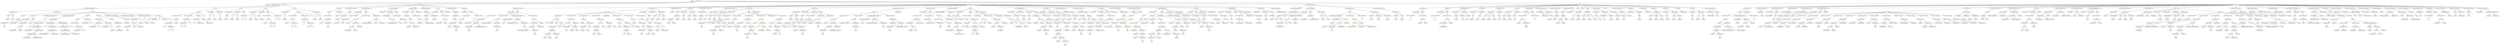 strict digraph {
	graph [bb="0,0,41378,900"];
	node [label="\N"];
	Enter	[height=0.5,
		pos="11628,882",
		width=0.83628];
	Identifier__owner_1	[color=black,
		height=0.5,
		label=_owner,
		pos="11197,450",
		width=1.0719];
	ExpressionStatement_Unnamed_43	[color=orange,
		height=0.5,
		label=ExpressionStatement,
		pos="19018,450",
		width=2.458];
	BinaryOperation_Unnamed_41	[color=brown,
		height=0.5,
		label=BinaryOperation,
		pos="19084,378",
		width=1.9867];
	ExpressionStatement_Unnamed_43 -> BinaryOperation_Unnamed_41	[pos="e,19068,395.79 19034,432.05 19042,423.63 19051,413.28 19060,403.97"];
	ModifierInvocation_onlyOwner_9	[color=black,
		height=0.5,
		label=onlyOwner,
		pos="34508,666",
		width=1.4323];
	IndexAccess_Unnamed_11	[color=black,
		height=0.5,
		label=IndexAccess,
		pos="9994.6,306",
		width=1.6402];
	Identifier__from_3	[color=black,
		height=0.5,
		label=_from,
		pos="9947.6,234",
		width=0.93331];
	IndexAccess_Unnamed_11 -> Identifier__from_3	[pos="e,9958.5,251.31 9983.2,288.05 9977.7,279.85 9971,269.83 9964.9,260.71"];
	Identifier_balances_8	[color=black,
		height=0.5,
		label=balances,
		pos="10042,234",
		width=1.1828];
	IndexAccess_Unnamed_11 -> Identifier_balances_8	[pos="e,10030,251.79 10006,288.05 10011,279.97 10018,270.12 10024,261.11"];
	Parameter_hash_1	[color=black,
		height=0.5,
		label=hash,
		pos="22128,594",
		width=0.76697];
	ElementaryTypeName_bytes32_6	[color=black,
		height=0.5,
		label=bytes32,
		pos="22150,522",
		width=1.0996];
	Parameter_hash_1 -> ElementaryTypeName_bytes32_6	[pos="e,22144,540.28 22133,576.05 22135,568.6 22138,559.64 22141,551.22"];
	IndexAccess_Unnamed_51	[color=black,
		height=0.5,
		label=IndexAccess,
		pos="30394,450",
		width=1.6402];
	FunctionCall_Unnamed_62	[color=orange,
		height=0.5,
		label=FunctionCall,
		pos="30334,378",
		width=1.6125];
	IndexAccess_Unnamed_51 -> FunctionCall_Unnamed_62	[pos="e,30348,395.47 30379,432.41 30372,423.95 30363,413.49 30355,404.08"];
	Identifier_balances_17	[color=black,
		height=0.5,
		label=balances,
		pos="30453,378",
		width=1.1828];
	IndexAccess_Unnamed_51 -> Identifier_balances_17	[pos="e,30439,395.31 30408,432.05 30415,423.59 30424,413.19 30432,403.84"];
	ElementaryTypeName_uint_4	[color=black,
		height=0.5,
		label=uint,
		pos="18285,522",
		width=0.75];
	FunctionCall_Unnamed_32	[color=orange,
		height=0.5,
		label=FunctionCall,
		pos="12171,522",
		width=1.6125];
	MemberAccess_Unnamed_14	[color=black,
		height=0.5,
		label=MemberAccess,
		pos="11715,450",
		width=1.9174];
	FunctionCall_Unnamed_32 -> MemberAccess_Unnamed_14	[pos="e,11765,462.71 12128,509.35 12120,507.37 12112,505.48 12104,504 11967,478.83 11930,490.84 11793,468 11787,467.08 11781,466.04 11776,\
464.92"];
	Identifier__to_3	[color=black,
		height=0.5,
		label=_to,
		pos="11829,450",
		width=0.75];
	FunctionCall_Unnamed_32 -> Identifier__to_3	[pos="e,11849,461.95 12128,509.48 12120,507.51 12111,505.59 12104,504 11998,482.76 11967,499.27 11865,468 11863,467.51 11861,466.96 11860,\
466.36"];
	Identifier_Transfer	[color=black,
		height=0.5,
		label=Transfer,
		pos="11916,450",
		width=1.1689];
	FunctionCall_Unnamed_32 -> Identifier_Transfer	[pos="e,11948,462.03 12127,509.81 12072,495.64 11982,472.55 11967,468 11964,467.2 11961,466.35 11958,465.48"];
	Identifier__value_3	[color=black,
		height=0.5,
		label=_value,
		pos="12011,450",
		width=0.96103];
	FunctionCall_Unnamed_32 -> Identifier__value_3	[pos="e,12037,462.37 12138,506.83 12112,495.27 12074,478.92 12047,466.91"];
	Identifier_transferValue_re_ent4	[color=black,
		height=0.5,
		label=transferValue_re_ent4,
		pos="8145.6,450",
		width=2.555];
	Identifier_XTVAirDropped	[color=black,
		height=0.5,
		label=XTVAirDropped,
		pos="37114,450",
		width=2.0699];
	Identifier_msg_7	[color=black,
		height=0.5,
		label=msg,
		pos="10781,234",
		width=0.75];
	ParameterList_Unnamed_83	[color=black,
		height=0.5,
		label=ParameterList,
		pos="34639,666",
		width=1.7095];
	Parameter__status	[color=black,
		height=0.5,
		label=_status,
		pos="34592,594",
		width=1.0303];
	ParameterList_Unnamed_83 -> Parameter__status	[pos="e,34603,611.31 34627,648.05 34622,639.85 34615,629.83 34609,620.71"];
	ElementaryTypeName_bytes_4	[color=black,
		height=0.5,
		label=bytes,
		pos="36021,522",
		width=0.85014];
	ElementaryTypeName_uint256_10	[color=black,
		height=0.5,
		label=uint256,
		pos="5425.6,522",
		width=1.0442];
	Identifier_paused	[color=black,
		height=0.5,
		label=paused,
		pos="25475,378",
		width=1.0303];
	ParameterList_Unnamed_58	[color=black,
		height=0.5,
		label=ParameterList,
		pos="13296,666",
		width=1.7095];
	Parameter__value_2	[color=black,
		height=0.5,
		label=_value,
		pos="13210,594",
		width=0.96103];
	ParameterList_Unnamed_58 -> Parameter__value_2	[pos="e,13228,609.72 13276,648.76 13264,639.27 13249,627.17 13236,616.85"];
	Parameter__spender	[color=black,
		height=0.5,
		label=_spender,
		pos="13308,594",
		width=1.2521];
	ParameterList_Unnamed_58 -> Parameter__spender	[pos="e,13305,612.1 13299,647.7 13300,640.32 13301,631.52 13303,623.25"];
	ExpressionStatement_Unnamed_1	[color=orange,
		height=0.5,
		label=ExpressionStatement,
		pos="7809.6,594",
		width=2.458];
	FunctionCall_Unnamed	[color=orange,
		height=0.5,
		label=FunctionCall,
		pos="7734.6,522",
		width=1.6125];
	ExpressionStatement_Unnamed_1 -> FunctionCall_Unnamed	[pos="e,7752.3,539.55 7791.4,576.05 7782.2,567.39 7770.7,556.7 7760.5,547.19"];
	ModifierInvocation_validateSignature	[color=black,
		height=0.5,
		label=validateSignature,
		pos="35574,666",
		width=2.0283];
	Identifier_verificationHash_2	[color=black,
		height=0.5,
		label=verificationHash,
		pos="35454,594",
		width=1.959];
	ModifierInvocation_validateSignature -> Identifier_verificationHash_2	[pos="e,35481,610.98 35546,648.94 35530,639.34 35508,627.01 35491,616.56"];
	Identifier_token_1	[color=black,
		height=0.5,
		label=token,
		pos="35574,594",
		width=0.864];
	ModifierInvocation_validateSignature -> Identifier_token_1	[pos="e,35574,612.1 35574,647.7 35574,640.41 35574,631.73 35574,623.54"];
	Identifier_xtvSignature_2	[color=black,
		height=0.5,
		label=xtvSignature,
		pos="35680,594",
		width=1.5709];
	ModifierInvocation_validateSignature -> Identifier_xtvSignature_2	[pos="e,35656,610.67 35598,648.76 35613,639.27 35631,627.15 35647,616.82"];
	Identifier__value_1	[color=black,
		height=0.5,
		label=_value,
		pos="12427,378",
		width=0.96103];
	Mapping_Unnamed	[color=black,
		height=0.5,
		label=Mapping,
		pos="21418,594",
		width=1.2105];
	ElementaryTypeName_address_11	[color=black,
		height=0.5,
		label=address,
		pos="21286,522",
		width=1.0996];
	Mapping_Unnamed -> ElementaryTypeName_address_11	[pos="e,21311,536.33 21392,579.17 21371,568.44 21343,553.45 21321,541.66"];
	ElementaryTypeName_bool	[color=black,
		height=0.5,
		label=bool,
		pos="21371,522",
		width=0.76697];
	Mapping_Unnamed -> ElementaryTypeName_bool	[pos="e,21381,538.99 21406,576.41 21401,568.01 21394,557.63 21388,548.26"];
	Identifier_msg_23	[color=black,
		height=0.5,
		label=msg,
		pos="17545,234",
		width=0.75];
	NumberLiteral_Unnamed_4	[color=black,
		height=0.5,
		label=NumberLiteral,
		pos="1470.6,450",
		width=1.765];
	Identifier_a_5	[color=black,
		height=0.5,
		label=a,
		pos="4654.6,522",
		width=0.75];
	Mapping_Unnamed_2	[color=black,
		height=0.5,
		label=Mapping,
		pos="26083,594",
		width=1.2105];
	Mapping_Unnamed_3	[color=black,
		height=0.5,
		label=Mapping,
		pos="25992,522",
		width=1.2105];
	Mapping_Unnamed_2 -> Mapping_Unnamed_3	[pos="e,26012,538.4 26063,577.81 26051,568.34 26034,555.97 26021,545.39"];
	ElementaryTypeName_address_15	[color=black,
		height=0.5,
		label=address,
		pos="26093,522",
		width=1.0996];
	Mapping_Unnamed_2 -> ElementaryTypeName_address_15	[pos="e,26090,540.1 26085,575.7 26086,568.32 26087,559.52 26089,551.25"];
	EmitStatement_Unnamed_3	[color=black,
		height=0.5,
		label=EmitStatement,
		pos="9378.6,594",
		width=1.7788];
	FunctionCall_Unnamed_40	[color=orange,
		height=0.5,
		label=FunctionCall,
		pos="9325.6,522",
		width=1.6125];
	EmitStatement_Unnamed_3 -> FunctionCall_Unnamed_40	[pos="e,9338.3,539.79 9365.8,576.05 9359.6,567.89 9352,557.91 9345.1,548.82"];
	Identifier__to	[color=black,
		height=0.5,
		label=_to,
		pos="12663,378",
		width=0.75];
	Identifier_block	[color=black,
		height=0.5,
		label=block,
		pos="30138,378",
		width=0.87786];
	BooleanLiteral_Unnamed_10	[color=black,
		height=0.5,
		label=BooleanLiteral,
		pos="18301,450",
		width=1.7788];
	ExpressionStatement_Unnamed_64	[color=orange,
		height=0.5,
		label=ExpressionStatement,
		pos="30110,594",
		width=2.458];
	BinaryOperation_Unnamed_69	[color=brown,
		height=0.5,
		label=BinaryOperation,
		pos="29737,522",
		width=1.9867];
	ExpressionStatement_Unnamed_64 -> BinaryOperation_Unnamed_69	[pos="e,29793,533.5 30046,581.13 29979,568.47 29873,548.51 29804,535.59"];
	MemberAccess_Unnamed_57	[color=black,
		height=0.5,
		label=MemberAccess,
		pos="35963,234",
		width=1.9174];
	Identifier_msg_36	[color=black,
		height=0.5,
		label=msg,
		pos="35963,162",
		width=0.75];
	MemberAccess_Unnamed_57 -> Identifier_msg_36	[pos="e,35963,180.1 35963,215.7 35963,208.41 35963,199.73 35963,191.54"];
	Identifier_msg_6	[color=black,
		height=0.5,
		label=msg,
		pos="11715,378",
		width=0.75];
	MemberAccess_Unnamed_14 -> Identifier_msg_6	[pos="e,11715,396.1 11715,431.7 11715,424.41 11715,415.73 11715,407.54"];
	Block_Unnamed_8	[color=black,
		height=0.5,
		label=Block,
		pos="1356.6,522",
		width=0.90558];
	ExpressionStatement_Unnamed_8	[color=orange,
		height=0.5,
		label=ExpressionStatement,
		pos="1300.6,450",
		width=2.458];
	Block_Unnamed_8 -> ExpressionStatement_Unnamed_8	[pos="e,1314,467.8 1343.9,505.12 1337.1,496.68 1328.7,486.1 1321,476.55"];
	ExpressionStatement_Unnamed_12	[color=orange,
		height=0.5,
		label=ExpressionStatement,
		pos="3012.6,594",
		width=2.458];
	FunctionCall_Unnamed_18	[color=orange,
		height=0.5,
		label=FunctionCall,
		pos="3012.6,522",
		width=1.6125];
	ExpressionStatement_Unnamed_12 -> FunctionCall_Unnamed_18	[pos="e,3012.6,540.1 3012.6,575.7 3012.6,568.41 3012.6,559.73 3012.6,551.54"];
	ElementaryTypeName_uint	[color=black,
		height=0.5,
		label=uint,
		pos="24421,522",
		width=0.75];
	NumberLiteral_Unnamed_5	[color=black,
		height=0.5,
		label=NumberLiteral,
		pos="1366.6,306",
		width=1.765];
	MemberAccess_Unnamed_9	[color=black,
		height=0.5,
		label=MemberAccess,
		pos="11903,306",
		width=1.9174];
	Identifier_msg_3	[color=black,
		height=0.5,
		label=msg,
		pos="11903,234",
		width=0.75];
	MemberAccess_Unnamed_9 -> Identifier_msg_3	[pos="e,11903,252.1 11903,287.7 11903,280.41 11903,271.73 11903,263.54"];
	IndexAccess_Unnamed_42	[color=black,
		height=0.5,
		label=IndexAccess,
		pos="18696,450",
		width=1.6402];
	Identifier_balances_re_ent36	[color=black,
		height=0.5,
		label=balances_re_ent36,
		pos="18602,378",
		width=2.2085];
	IndexAccess_Unnamed_42 -> Identifier_balances_re_ent36	[pos="e,18624,395.55 18674,433.12 18662,424 18646,412.4 18633,402.28"];
	MemberAccess_Unnamed_46	[color=black,
		height=0.5,
		label=MemberAccess,
		pos="18769,378",
		width=1.9174];
	IndexAccess_Unnamed_42 -> MemberAccess_Unnamed_46	[pos="e,18751,395.71 18713,432.41 18722,423.76 18733,413 18743,403.42"];
	ParameterList_Unnamed_45	[color=black,
		height=0.5,
		label=ParameterList,
		pos="27435,666",
		width=1.7095];
	Identifier_balances_22	[color=black,
		height=0.5,
		label=balances,
		pos="37238,522",
		width=1.1828];
	VariableDeclaration_ALLOC_ADVISORS	[color=black,
		height=0.5,
		label=ALLOC_ADVISORS,
		pos="33926,666",
		width=2.5966];
	BinaryOperation_Unnamed_51	[color=brown,
		height=0.5,
		label=BinaryOperation,
		pos="33799,594",
		width=1.9867];
	VariableDeclaration_ALLOC_ADVISORS -> BinaryOperation_Unnamed_51	[pos="e,33827,610.83 33896,648.59 33878,638.97 33856,626.72 33837,616.36"];
	ElementaryTypeName_uint256_37	[color=black,
		height=0.5,
		label=uint256,
		pos="33926,594",
		width=1.0442];
	VariableDeclaration_ALLOC_ADVISORS -> ElementaryTypeName_uint256_37	[pos="e,33926,612.1 33926,647.7 33926,640.41 33926,631.73 33926,623.54"];
	Parameter_verificationHash_1	[color=black,
		height=0.5,
		label=verificationHash,
		pos="35904,594",
		width=1.959];
	ElementaryTypeName_bytes32_8	[color=black,
		height=0.5,
		label=bytes32,
		pos="35904,522",
		width=1.0996];
	Parameter_verificationHash_1 -> ElementaryTypeName_bytes32_8	[pos="e,35904,540.1 35904,575.7 35904,568.41 35904,559.73 35904,551.54"];
	VariableDeclaration_INITIAL_SUPPLY	[color=black,
		height=0.5,
		label=INITIAL_SUPPLY,
		pos="36913,666",
		width=2.3333];
	ElementaryTypeName_uint256_33	[color=black,
		height=0.5,
		label=uint256,
		pos="37500,594",
		width=1.0442];
	VariableDeclaration_INITIAL_SUPPLY -> ElementaryTypeName_uint256_33	[pos="e,37472,606.49 36972,653.14 36983,651.22 36995,649.41 37006,648 37203,622.05 37258,654.27 37453,612 37455,611.4 37458,610.69 37461,\
609.89"];
	NumberLiteral_Unnamed_22	[color=black,
		height=0.5,
		label=NumberLiteral,
		pos="37619,594",
		width=1.765];
	VariableDeclaration_INITIAL_SUPPLY -> NumberLiteral_Unnamed_22	[pos="e,37573,606.94 36972,653.01 36983,651.11 36995,649.34 37006,648 37245,618.29 37308,647.81 37547,612 37552,611.25 37557,610.33 37562,\
609.31"];
	Identifier_r_1	[color=black,
		height=0.5,
		label=r,
		pos="2515.6,522",
		width=0.75];
	NumberLiteral_Unnamed_11	[color=black,
		height=0.5,
		label=NumberLiteral,
		pos="12725,306",
		width=1.765];
	Identifier_assert_1	[color=black,
		height=0.5,
		label=assert,
		pos="4479.6,450",
		width=0.89172];
	ParameterList_Unnamed_80	[color=black,
		height=0.5,
		label=ParameterList,
		pos="35727,666",
		width=1.7095];
	Parameter_None_22	[color=black,
		height=0.5,
		label=None,
		pos="35785,594",
		width=0.85014];
	ParameterList_Unnamed_80 -> Parameter_None_22	[pos="e,35772,610.36 35741,648.05 35748,639.35 35757,628.59 35765,619.03"];
	Identifier_prefixedHash	[color=black,
		height=0.5,
		label=prefixedHash,
		pos="2620.6,522",
		width=1.6679];
	FunctionCall_Unnamed_21	[color=orange,
		height=0.5,
		label=FunctionCall,
		pos="24161,522",
		width=1.6125];
	UnaryOperation_Unnamed	[color=black,
		height=0.5,
		label=UnaryOperation,
		pos="24099,450",
		width=1.9452];
	FunctionCall_Unnamed_21 -> UnaryOperation_Unnamed	[pos="e,24114,467.96 24146,504.41 24139,496.08 24129,485.8 24121,476.49"];
	Identifier_require_3	[color=black,
		height=0.5,
		label=require,
		pos="24223,450",
		width=1.0026];
	FunctionCall_Unnamed_21 -> Identifier_require_3	[pos="e,24208,466.99 24175,504.41 24183,495.74 24192,484.97 24201,475.38"];
	Identifier_TOKEN_MULTIPLIER_1	[color=black,
		height=0.5,
		label=TOKEN_MULTIPLIER,
		pos="38563,594",
		width=2.8323];
	MemberAccess_Unnamed_34	[color=black,
		height=0.5,
		label=MemberAccess,
		pos="17754,306",
		width=1.9174];
	IndexAccess_Unnamed_30	[color=black,
		height=0.5,
		label=IndexAccess,
		pos="17754,234",
		width=1.6402];
	MemberAccess_Unnamed_34 -> IndexAccess_Unnamed_30	[pos="e,17754,252.1 17754,287.7 17754,280.41 17754,271.73 17754,263.54"];
	ElementaryTypeName_address_54	[color=black,
		height=0.5,
		label=address,
		pos="32833,522",
		width=1.0996];
	NumberLiteral_Unnamed_16	[color=black,
		height=0.5,
		label=NumberLiteral,
		pos="14939,450",
		width=1.765];
	Identifier__spender_4	[color=black,
		height=0.5,
		label=_spender,
		pos="17693,162",
		width=1.2521];
	ModifierInvocation_onlyOwner	[color=black,
		height=0.5,
		label=onlyOwner,
		pos="6427.6,666",
		width=1.4323];
	ElementaryTypeName_uint_7	[color=black,
		height=0.5,
		label=uint,
		pos="14438,450",
		width=0.75];
	Parameter__subtractedValue	[color=black,
		height=0.5,
		label=_subtractedValue,
		pos="20049,594",
		width=2.0976];
	ElementaryTypeName_uint_9	[color=black,
		height=0.5,
		label=uint,
		pos="20104,522",
		width=0.75];
	Parameter__subtractedValue -> ElementaryTypeName_uint_9	[pos="e,20092,538.36 20062,576.05 20069,567.44 20077,556.81 20084,547.33"];
	Identifier_totalSupply__2	[color=black,
		height=0.5,
		label=totalSupply_,
		pos="16764,306",
		width=1.6125];
	ElementaryTypeName_uint256_7	[color=black,
		height=0.5,
		label=uint256,
		pos="4333.6,522",
		width=1.0442];
	ModifierDefinition_whenPaused	[color=black,
		height=0.5,
		label=whenPaused,
		pos="23771,738",
		width=1.5848];
	ParameterList_Unnamed_40	[color=black,
		height=0.5,
		label=ParameterList,
		pos="23659,666",
		width=1.7095];
	ModifierDefinition_whenPaused -> ParameterList_Unnamed_40	[pos="e,23684,682.73 23746,721.46 23730,711.84 23710,699.32 23693,688.72"];
	Block_Unnamed_19	[color=black,
		height=0.5,
		label=Block,
		pos="23771,666",
		width=0.90558];
	ModifierDefinition_whenPaused -> Block_Unnamed_19	[pos="e,23771,684.1 23771,719.7 23771,712.41 23771,703.73 23771,695.54"];
	DecimalNumber_Unnamed_2	[color=black,
		height=0.5,
		label=DecimalNumber,
		pos="527.59,306",
		width=1.959];
	Identifier_redeemableEther_re_ent4_1	[color=black,
		height=0.5,
		label=redeemableEther_re_ent4,
		pos="8587.6,450",
		width=2.9016];
	Block_Unnamed_12	[color=black,
		height=0.5,
		label=Block,
		pos="3367.6,666",
		width=0.90558];
	Block_Unnamed_12 -> ExpressionStatement_Unnamed_12	[pos="e,3074.4,607.19 3337,658.97 3281.5,648.03 3162.9,624.65 3085.5,609.38"];
	ExpressionStatement_Unnamed_11	[color=orange,
		height=0.5,
		label=ExpressionStatement,
		pos="3207.6,594",
		width=2.458];
	Block_Unnamed_12 -> ExpressionStatement_Unnamed_11	[pos="e,3243.7,610.8 3342.6,654.06 3318.9,643.72 3282.9,627.94 3254,615.3"];
	IfStatement_Unnamed_3	[color=orange,
		height=0.5,
		label=IfStatement,
		pos="3367.6,594",
		width=1.4739];
	Block_Unnamed_12 -> IfStatement_Unnamed_3	[pos="e,3367.6,612.1 3367.6,647.7 3367.6,640.41 3367.6,631.73 3367.6,623.54"];
	Identifier_c_2	[color=black,
		height=0.5,
		label=c,
		pos="3465.6,594",
		width=0.75];
	Block_Unnamed_12 -> Identifier_c_2	[pos="e,3447.6,607.86 3386.9,651.17 3401.7,640.65 3422.1,626.03 3438.5,614.34"];
	Parameter__owner_2	[color=black,
		height=0.5,
		label=_owner,
		pos="11519,594",
		width=1.0719];
	ElementaryTypeName_address_42	[color=black,
		height=0.5,
		label=address,
		pos="11525,522",
		width=1.0996];
	Parameter__owner_2 -> ElementaryTypeName_address_42	[pos="e,11523,540.1 11520,575.7 11521,568.41 11521,559.73 11522,551.54"];
	ElementaryTypeName_address_18	[color=black,
		height=0.5,
		label=address,
		pos="28231,522",
		width=1.0996];
	FunctionDefinition_mul	[color=black,
		height=0.5,
		label=mul,
		pos="3650.6,738",
		width=0.75];
	FunctionDefinition_mul -> Block_Unnamed_12	[pos="e,3396.8,674.23 3625.5,730.79 3576.3,718.62 3466.9,691.57 3407.6,676.91"];
	ParameterList_Unnamed_14	[color=black,
		height=0.5,
		label=ParameterList,
		pos="3580.6,666",
		width=1.7095];
	FunctionDefinition_mul -> ParameterList_Unnamed_14	[pos="e,3597.3,683.7 3636.1,722.5 3627.2,713.59 3615.5,701.94 3605.2,691.62"];
	ParameterList_Unnamed_15	[color=black,
		height=0.5,
		label=ParameterList,
		pos="3721.6,666",
		width=1.7095];
	FunctionDefinition_mul -> ParameterList_Unnamed_15	[pos="e,3704.6,683.7 3665.3,722.5 3674.3,713.59 3686.2,701.94 3696.6,691.62"];
	FunctionCall_Unnamed_71	[color=orange,
		height=0.5,
		label=FunctionCall,
		pos="33621,522",
		width=1.6125];
	MemberAccess_Unnamed_64	[color=black,
		height=0.5,
		label=MemberAccess,
		pos="33543,450",
		width=1.9174];
	FunctionCall_Unnamed_71 -> MemberAccess_Unnamed_64	[pos="e,33561,467.63 33602,504.76 33593,495.97 33580,484.93 33569,475.14"];
	MemberAccess_Unnamed_63	[color=black,
		height=0.5,
		label=MemberAccess,
		pos="33699,450",
		width=1.9174];
	FunctionCall_Unnamed_71 -> MemberAccess_Unnamed_63	[pos="e,33680,467.63 33639,504.76 33648,495.97 33661,484.93 33672,475.14"];
	ParameterList_Unnamed_7	[color=black,
		height=0.5,
		label=ParameterList,
		pos="7292.6,666",
		width=1.7095];
	IndexAccess_Unnamed_18	[color=black,
		height=0.5,
		label=IndexAccess,
		pos="8909.6,378",
		width=1.6402];
	Identifier_redeemableEther_re_ent4	[color=black,
		height=0.5,
		label=redeemableEther_re_ent4,
		pos="8806.6,306",
		width=2.9016];
	IndexAccess_Unnamed_18 -> Identifier_redeemableEther_re_ent4	[pos="e,8831.3,323.8 8886.2,361.12 8872.8,351.98 8855.7,340.35 8840.7,330.2"];
	MemberAccess_Unnamed_21	[color=black,
		height=0.5,
		label=MemberAccess,
		pos="8997.6,306",
		width=1.9174];
	IndexAccess_Unnamed_18 -> MemberAccess_Unnamed_21	[pos="e,8976.7,323.63 8930,360.76 8941.3,351.79 8955.5,340.49 8968,330.56"];
	VariableDeclaration_fullfillAdvisors	[color=black,
		height=0.5,
		label=fullfillAdvisors,
		pos="34972,666",
		width=1.8065];
	ElementaryTypeName_address_52	[color=black,
		height=0.5,
		label=address,
		pos="34882,594",
		width=1.0996];
	VariableDeclaration_fullfillAdvisors -> ElementaryTypeName_address_52	[pos="e,34901,609.95 34951,648.76 34938,639.25 34923,627.1 34910,616.77"];
	BinaryOperation_Unnamed_8	[color=brown,
		height=0.5,
		label=BinaryOperation,
		pos="1718.6,522",
		width=1.9867];
	BinaryOperation_Unnamed_10	[color=brown,
		height=0.5,
		label=BinaryOperation,
		pos="1696.6,450",
		width=1.9867];
	BinaryOperation_Unnamed_8 -> BinaryOperation_Unnamed_10	[pos="e,1702,468.1 1713.1,503.7 1710.8,496.24 1708,487.32 1705.4,478.97"];
	BinaryOperation_Unnamed_9	[color=brown,
		height=0.5,
		label=BinaryOperation,
		pos="1857.6,450",
		width=1.9867];
	BinaryOperation_Unnamed_8 -> BinaryOperation_Unnamed_9	[pos="e,1826.8,466.49 1749.4,505.46 1769.2,495.5 1795.2,482.44 1816.7,471.61"];
	Block_Unnamed_27	[color=black,
		height=0.5,
		label=Block,
		pos="11321,666",
		width=0.90558];
	IndexAccess_Unnamed_23	[color=black,
		height=0.5,
		label=IndexAccess,
		pos="11321,594",
		width=1.6402];
	Block_Unnamed_27 -> IndexAccess_Unnamed_23	[pos="e,11321,612.1 11321,647.7 11321,640.41 11321,631.73 11321,623.54"];
	FunctionCall_Unnamed_65	[color=orange,
		height=0.5,
		label=FunctionCall,
		pos="36912,234",
		width=1.6125];
	ElementaryTypeName_address_63	[color=black,
		height=0.5,
		label=address,
		pos="36851,162",
		width=1.0996];
	FunctionCall_Unnamed_65 -> ElementaryTypeName_address_63	[pos="e,36865,178.99 36897,216.41 36890,207.74 36880,196.97 36872,187.38"];
	NumberLiteral_Unnamed_42	[color=black,
		height=0.5,
		label=NumberLiteral,
		pos="36972,162",
		width=1.765];
	FunctionCall_Unnamed_65 -> NumberLiteral_Unnamed_42	[pos="e,36957,179.96 36926,216.41 36933,208.08 36942,197.8 36950,188.49"];
	Parameter_isEndorser	[color=black,
		height=0.5,
		label=isEndorser,
		pos="23336,594",
		width=1.4046];
	ElementaryTypeName_bool_1	[color=black,
		height=0.5,
		label=bool,
		pos="23336,522",
		width=0.76697];
	Parameter_isEndorser -> ElementaryTypeName_bool_1	[pos="e,23336,540.1 23336,575.7 23336,568.41 23336,559.73 23336,551.54"];
	Identifier__to_7	[color=black,
		height=0.5,
		label=_to,
		pos="9144.6,450",
		width=0.75];
	BinaryOperation_Unnamed_64	[color=brown,
		height=0.5,
		label=BinaryOperation,
		pos="30271,522",
		width=1.9867];
	MemberAccess_Unnamed_52	[color=black,
		height=0.5,
		label=MemberAccess,
		pos="30138,450",
		width=1.9174];
	BinaryOperation_Unnamed_64 -> MemberAccess_Unnamed_52	[pos="e,30167,466.66 30241,505.29 30222,495.43 30198,482.59 30177,471.88"];
	Identifier_startTime	[color=black,
		height=0.5,
		label=startTime,
		pos="30271,450",
		width=1.266];
	BinaryOperation_Unnamed_64 -> Identifier_startTime	[pos="e,30271,468.1 30271,503.7 30271,496.41 30271,487.73 30271,479.54"];
	Identifier_claimed	[color=black,
		height=0.5,
		label=claimed,
		pos="28414,234",
		width=1.0858];
	NumberLiteral_Unnamed_24	[color=black,
		height=0.5,
		label=NumberLiteral,
		pos="37764,594",
		width=1.765];
	MemberAccess_Unnamed_62	[color=black,
		height=0.5,
		label=MemberAccess,
		pos="38637,450",
		width=1.9174];
	Identifier_block_1	[color=black,
		height=0.5,
		label=block,
		pos="38637,378",
		width=0.87786];
	MemberAccess_Unnamed_62 -> Identifier_block_1	[pos="e,38637,396.1 38637,431.7 38637,424.41 38637,415.73 38637,407.54"];
	ElementaryTypeName_string_1	[color=black,
		height=0.5,
		label=string,
		pos="40645,594",
		width=0.864];
	UnaryOperation_Unnamed_3	[color=black,
		height=0.5,
		label=UnaryOperation,
		pos="28506,378",
		width=1.9452];
	IndexAccess_Unnamed_47	[color=black,
		height=0.5,
		label=IndexAccess,
		pos="28477,306",
		width=1.6402];
	UnaryOperation_Unnamed_3 -> IndexAccess_Unnamed_47	[pos="e,28484,324.1 28498,359.7 28495,352.15 28492,343.12 28488,334.68"];
	Parameter_None_7	[color=black,
		height=0.5,
		label=None,
		pos="25021,594",
		width=0.85014];
	ElementaryTypeName_bool_6	[color=black,
		height=0.5,
		label=bool,
		pos="25046,522",
		width=0.76697];
	Parameter_None_7 -> ElementaryTypeName_bool_6	[pos="e,25040,539.79 25027,576.05 25029,568.4 25033,559.16 25036,550.56"];
	Identifier_oldValue_1	[color=black,
		height=0.5,
		label=oldValue,
		pos="19731,162",
		width=1.2105];
	ElementaryTypeName_uint256_34	[color=black,
		height=0.5,
		label=uint256,
		pos="37883,594",
		width=1.0442];
	NumberLiteral_Unnamed_21	[color=black,
		height=0.5,
		label=NumberLiteral,
		pos="29389,666",
		width=1.765];
	VariableDeclaration_verificationHash	[color=black,
		height=0.5,
		label=verificationHash,
		pos="35010,594",
		width=1.959];
	ElementaryTypeName_bytes32_7	[color=black,
		height=0.5,
		label=bytes32,
		pos="35010,522",
		width=1.0996];
	VariableDeclaration_verificationHash -> ElementaryTypeName_bytes32_7	[pos="e,35010,540.1 35010,575.7 35010,568.41 35010,559.73 35010,551.54"];
	Identifier_allowed_9	[color=black,
		height=0.5,
		label=allowed,
		pos="19025,162",
		width=1.0858];
	IndexAccess_Unnamed_38	[color=black,
		height=0.5,
		label=IndexAccess,
		pos="19429,306",
		width=1.6402];
	IndexAccess_Unnamed_39	[color=black,
		height=0.5,
		label=IndexAccess,
		pos="19307,234",
		width=1.6402];
	IndexAccess_Unnamed_38 -> IndexAccess_Unnamed_39	[pos="e,19333,250.33 19402,289.64 19385,279.75 19362,266.76 19343,255.93"];
	Identifier__spender_9	[color=black,
		height=0.5,
		label=_spender,
		pos="19429,234",
		width=1.2521];
	IndexAccess_Unnamed_38 -> Identifier__spender_9	[pos="e,19429,252.1 19429,287.7 19429,280.41 19429,271.73 19429,263.54"];
	Identifier__value_2	[color=black,
		height=0.5,
		label=_value,
		pos="12877,378",
		width=0.96103];
	ElementaryTypeName_bool_11	[color=black,
		height=0.5,
		label=bool,
		pos="10815,522",
		width=0.76697];
	ParameterList_Unnamed_17	[color=black,
		height=0.5,
		label=ParameterList,
		pos="3862.6,666",
		width=1.7095];
	Parameter_None_2	[color=black,
		height=0.5,
		label=None,
		pos="3830.6,594",
		width=0.85014];
	ParameterList_Unnamed_17 -> Parameter_None_2	[pos="e,3838.2,611.62 3854.7,647.7 3851.1,639.95 3846.9,630.64 3842.9,622.02"];
	MemberAccess_Unnamed_15	[color=black,
		height=0.5,
		label=MemberAccess,
		pos="10781,306",
		width=1.9174];
	MemberAccess_Unnamed_15 -> Identifier_msg_7	[pos="e,10781,252.1 10781,287.7 10781,280.41 10781,271.73 10781,263.54"];
	NumberLiteral_Unnamed_23	[color=black,
		height=0.5,
		label=NumberLiteral,
		pos="37079,666",
		width=1.765];
	ElementaryTypeName_uint_15	[color=black,
		height=0.5,
		label=uint,
		pos="40082,594",
		width=0.75];
	Identifier_claimed_1	[color=black,
		height=0.5,
		label=claimed,
		pos="36452,378",
		width=1.0858];
	IndexAccess_Unnamed_54	[color=black,
		height=0.5,
		label=IndexAccess,
		pos="36827,450",
		width=1.6402];
	Identifier_balances_18	[color=black,
		height=0.5,
		label=balances,
		pos="36708,378",
		width=1.1828];
	IndexAccess_Unnamed_54 -> Identifier_balances_18	[pos="e,36731,393.07 36800,433.46 36783,423.27 36760,409.84 36741,398.87"];
	FunctionCall_Unnamed_63	[color=orange,
		height=0.5,
		label=FunctionCall,
		pos="36827,378",
		width=1.6125];
	IndexAccess_Unnamed_54 -> FunctionCall_Unnamed_63	[pos="e,36827,396.1 36827,431.7 36827,424.41 36827,415.73 36827,407.54"];
	ParameterList_Unnamed_37	[color=black,
		height=0.5,
		label=ParameterList,
		pos="26595,666",
		width=1.7095];
	Parameter_None_11	[color=black,
		height=0.5,
		label=None,
		pos="26604,594",
		width=0.85014];
	ParameterList_Unnamed_37 -> Parameter_None_11	[pos="e,26601,612.1 26597,647.7 26598,640.32 26599,631.52 26600,623.25"];
	DecimalNumber_Unnamed_3	[color=black,
		height=0.5,
		label=DecimalNumber,
		pos="514.59,162",
		width=1.959];
	ParameterList_Unnamed_24	[color=black,
		height=0.5,
		label=ParameterList,
		pos="24599,666",
		width=1.7095];
	Parameter_who	[color=black,
		height=0.5,
		label=who,
		pos="24600,594",
		width=0.75];
	ParameterList_Unnamed_24 -> Parameter_who	[pos="e,24599,612.1 24599,647.7 24599,640.41 24599,631.73 24599,623.54"];
	BinaryOperation_Unnamed_78	[color=brown,
		height=0.5,
		label=BinaryOperation,
		pos="38767,522",
		width=1.9867];
	BinaryOperation_Unnamed_78 -> MemberAccess_Unnamed_62	[pos="e,38666,466.66 38737,505.29 38719,495.47 38695,482.71 38676,472.03"];
	Identifier_endTime_1	[color=black,
		height=0.5,
		label=endTime,
		pos="38767,450",
		width=1.1967];
	BinaryOperation_Unnamed_78 -> Identifier_endTime_1	[pos="e,38767,468.1 38767,503.7 38767,496.41 38767,487.73 38767,479.54"];
	Identifier__spender_10	[color=black,
		height=0.5,
		label=_spender,
		pos="19639,450",
		width=1.2521];
	Identifier_require_7	[color=black,
		height=0.5,
		label=require,
		pos="12100,450",
		width=1.0026];
	ElementaryTypeName_uint256_14	[color=black,
		height=0.5,
		label=uint256,
		pos="27164,594",
		width=1.0442];
	ElementaryTypeName_address_4	[color=black,
		height=0.5,
		label=address,
		pos="6856.6,378",
		width=1.0996];
	ElementaryTypeName_address_65	[color=black,
		height=0.5,
		label=address,
		pos="37966,522",
		width=1.0996];
	VariableDeclaration_value_1	[color=black,
		height=0.5,
		label=value,
		pos="26378,594",
		width=0.82242];
	ElementaryTypeName_uint256_22	[color=black,
		height=0.5,
		label=uint256,
		pos="26378,522",
		width=1.0442];
	VariableDeclaration_value_1 -> ElementaryTypeName_uint256_22	[pos="e,26378,540.1 26378,575.7 26378,568.41 26378,559.73 26378,551.54"];
	AssemblyExpression_Unnamed_7	[color=black,
		height=0.5,
		label=AssemblyExpression,
		pos="705.59,306",
		width=2.4719];
	AssemblyExpression_Unnamed_8	[color=black,
		height=0.5,
		label=AssemblyExpression,
		pos="603.59,234",
		width=2.4719];
	AssemblyExpression_Unnamed_7 -> AssemblyExpression_Unnamed_8	[pos="e,627.82,251.63 681.16,288.23 667.91,279.14 651.34,267.77 636.93,257.88"];
	MemberAccess_Unnamed_44	[color=black,
		height=0.5,
		label=MemberAccess,
		pos="18842,450",
		width=1.9174];
	MemberAccess_Unnamed_45	[color=black,
		height=0.5,
		label=MemberAccess,
		pos="18925,378",
		width=1.9174];
	MemberAccess_Unnamed_44 -> MemberAccess_Unnamed_45	[pos="e,18905,395.71 18861,432.41 18872,423.67 18885,412.79 18896,403.13"];
	VariableDeclaration_XTVNetworkContractAddress	[color=black,
		height=0.5,
		label=XTVNetworkContractAddress,
		pos="29914,666",
		width=3.4837];
	ElementaryTypeName_address_53	[color=black,
		height=0.5,
		label=address,
		pos="29567,594",
		width=1.0996];
	VariableDeclaration_XTVNetworkContractAddress -> ElementaryTypeName_address_53	[pos="e,29596,606.38 29824,653.04 29764,644.1 29684,630.29 29615,612 29612,611.36 29610,610.65 29607,609.9"];
	FunctionCall_Unnamed_56	[color=orange,
		height=0.5,
		label=FunctionCall,
		pos="16979,522",
		width=1.6125];
	Identifier__amount_3	[color=black,
		height=0.5,
		label=_amount,
		pos="16952,450",
		width=1.1967];
	FunctionCall_Unnamed_56 -> Identifier__amount_3	[pos="e,16958,468.1 16972,503.7 16969,496.15 16966,487.12 16962,478.68"];
	Identifier__to_11	[color=black,
		height=0.5,
		label=_to,
		pos="17040,450",
		width=0.75];
	FunctionCall_Unnamed_56 -> Identifier__to_11	[pos="e,17026,466.04 16993,504.41 17001,495.5 17011,484.35 17019,474.56"];
	FunctionCall_Unnamed_57	[color=orange,
		height=0.5,
		label=FunctionCall,
		pos="17143,450",
		width=1.6125];
	FunctionCall_Unnamed_56 -> FunctionCall_Unnamed_57	[pos="e,17109,465.14 17012,506.83 17037,496.11 17072,481.29 17099,469.61"];
	Identifier_Transfer_2	[color=black,
		height=0.5,
		label=Transfer,
		pos="17261,450",
		width=1.1689];
	FunctionCall_Unnamed_56 -> Identifier_Transfer_2	[pos="e,17229,462.22 17022,509.73 17030,507.78 17038,505.8 17046,504 17118,486.82 17138,487.83 17210,468 17212,467.25 17215,466.44 17218,\
465.6"];
	Identifier__to_5	[color=black,
		height=0.5,
		label=_to,
		pos="10628,378",
		width=0.75];
	Identifier_TOKEN_MULTIPLIER_7	[color=black,
		height=0.5,
		label=TOKEN_MULTIPLIER,
		pos="39463,594",
		width=2.8323];
	PragmaDirective_solidity	[color=black,
		height=0.5,
		label=solidity,
		pos="4503.6,810",
		width=1.0442];
	ParameterList_Unnamed_28	[color=black,
		height=0.5,
		label=ParameterList,
		pos="24881,666",
		width=1.7095];
	Parameter_value_1	[color=black,
		height=0.5,
		label=value,
		pos="24781,594",
		width=0.82242];
	ParameterList_Unnamed_28 -> Parameter_value_1	[pos="e,24799,608.24 24858,649.12 24843,638.89 24824,625.53 24809,614.65"];
	Parameter_to_1	[color=black,
		height=0.5,
		label=to,
		pos="24866,594",
		width=0.75];
	ParameterList_Unnamed_28 -> Parameter_to_1	[pos="e,24869,612.1 24877,647.7 24875,640.32 24873,631.52 24872,623.25"];
	Parameter_from	[color=black,
		height=0.5,
		label=from,
		pos="24941,594",
		width=0.7947];
	ParameterList_Unnamed_28 -> Parameter_from	[pos="e,24927,610.36 24895,648.05 24903,639.35 24912,628.59 24920,619.03"];
	NumberLiteral_Unnamed_38	[color=black,
		height=0.5,
		label=NumberLiteral,
		pos="28871,378",
		width=1.765];
	ExpressionStatement_Unnamed_34	[color=orange,
		height=0.5,
		label=ExpressionStatement,
		pos="9588.6,594",
		width=2.458];
	BinaryOperation_Unnamed_33	[color=brown,
		height=0.5,
		label=BinaryOperation,
		pos="9588.6,522",
		width=1.9867];
	ExpressionStatement_Unnamed_34 -> BinaryOperation_Unnamed_33	[pos="e,9588.6,540.1 9588.6,575.7 9588.6,568.41 9588.6,559.73 9588.6,551.54"];
	MemberAccess_Unnamed_12	[color=black,
		height=0.5,
		label=MemberAccess,
		pos="12484,234",
		width=1.9174];
	Identifier_msg_5	[color=black,
		height=0.5,
		label=msg,
		pos="12484,162",
		width=0.75];
	MemberAccess_Unnamed_12 -> Identifier_msg_5	[pos="e,12484,180.1 12484,215.7 12484,208.41 12484,199.73 12484,191.54"];
	Identifier_require_8	[color=black,
		height=0.5,
		label=require,
		pos="10927,450",
		width=1.0026];
	VariableDeclaration_to_1	[color=black,
		height=0.5,
		label=to,
		pos="26197,594",
		width=0.75];
	ElementaryTypeName_address_31	[color=black,
		height=0.5,
		label=address,
		pos="26190,522",
		width=1.0996];
	VariableDeclaration_to_1 -> ElementaryTypeName_address_31	[pos="e,26191,540.1 26195,575.7 26194,568.41 26193,559.73 26192,551.54"];
	ModifierInvocation_onlyOwner_6	[color=black,
		height=0.5,
		label=onlyOwner,
		pos="20450,666",
		width=1.4323];
	Identifier_balances_6	[color=black,
		height=0.5,
		label=balances,
		pos="9757.6,306",
		width=1.1828];
	Identifier__to_6	[color=black,
		height=0.5,
		label=_to,
		pos="10470,234",
		width=0.75];
	ParameterList_Unnamed_66	[color=black,
		height=0.5,
		label=ParameterList,
		pos="19328,666",
		width=1.7095];
	Parameter_None_19	[color=black,
		height=0.5,
		label=None,
		pos="19193,594",
		width=0.85014];
	ParameterList_Unnamed_66 -> Parameter_None_19	[pos="e,19215,606.69 19298,649.81 19277,638.63 19247,623.44 19225,611.88"];
	Identifier_c_3	[color=black,
		height=0.5,
		label=c,
		pos="5128.6,450",
		width=0.75];
	NumberLiteral_Unnamed_13	[color=black,
		height=0.5,
		label=NumberLiteral,
		pos="9050.6,378",
		width=1.765];
	ElementaryTypeName_address_24	[color=black,
		height=0.5,
		label=address,
		pos="24308,522",
		width=1.0996];
	Identifier_balances_9	[color=black,
		height=0.5,
		label=balances,
		pos="10716,378",
		width=1.1828];
	Identifier_xtvVerificationHash	[color=black,
		height=0.5,
		label=xtvVerificationHash,
		pos="22627,378",
		width=2.3333];
	ExpressionStatement_Unnamed_30	[color=orange,
		height=0.5,
		label=ExpressionStatement,
		pos="9783.6,594",
		width=2.458];
	FunctionCall_Unnamed_35	[color=orange,
		height=0.5,
		label=FunctionCall,
		pos="9783.6,522",
		width=1.6125];
	ExpressionStatement_Unnamed_30 -> FunctionCall_Unnamed_35	[pos="e,9783.6,540.1 9783.6,575.7 9783.6,568.41 9783.6,559.73 9783.6,551.54"];
	ExpressionStatement_Unnamed_62	[color=orange,
		height=0.5,
		label=ExpressionStatement,
		pos="30305,594",
		width=2.458];
	BinaryOperation_Unnamed_67	[color=brown,
		height=0.5,
		label=BinaryOperation,
		pos="29978,522",
		width=1.9867];
	ExpressionStatement_Unnamed_62 -> BinaryOperation_Unnamed_67	[pos="e,30031,534.42 30245,580.32 30188,568.04 30101,549.45 30042,536.79"];
	Identifier_Transfer_1	[color=black,
		height=0.5,
		label=Transfer,
		pos="9231.6,450",
		width=1.1689];
	AssemblyBlock_Unnamed	[color=black,
		height=0.5,
		label=AssemblyBlock,
		pos="1003.6,522",
		width=1.9313];
	AssemblyAssignment_Unnamed_2	[color=black,
		height=0.5,
		label=AssemblyAssignment,
		pos="703.59,450",
		width=2.5273];
	AssemblyBlock_Unnamed -> AssemblyAssignment_Unnamed_2	[pos="e,761.02,464.4 953.04,509.2 903.36,497.61 827.19,479.84 772.09,466.98"];
	AssemblyAssignment_Unnamed_1	[color=black,
		height=0.5,
		label=AssemblyAssignment,
		pos="903.59,450",
		width=2.5273];
	AssemblyBlock_Unnamed -> AssemblyAssignment_Unnamed_1	[pos="e,927.58,467.8 980.14,504.59 967.29,495.59 951.14,484.29 936.99,474.38"];
	AssemblyAssignment_Unnamed	[color=black,
		height=0.5,
		label=AssemblyAssignment,
		pos="1103.6,450",
		width=2.5273];
	AssemblyBlock_Unnamed -> AssemblyAssignment_Unnamed	[pos="e,1079.6,467.8 1027,504.59 1039.9,495.59 1056,484.29 1070.2,474.38"];
	ModifierDefinition_canClaimTokens	[color=black,
		height=0.5,
		label=canClaimTokens,
		pos="29058,738",
		width=2.0283];
	Block_Unnamed_39	[color=black,
		height=0.5,
		label=Block,
		pos="28918,666",
		width=0.90558];
	ModifierDefinition_canClaimTokens -> Block_Unnamed_39	[pos="e,28941,678.74 29026,721.29 29004,710.16 28974,695.23 28951,683.85"];
	ParameterList_Unnamed_75	[color=black,
		height=0.5,
		label=ParameterList,
		pos="29058,666",
		width=1.7095];
	ModifierDefinition_canClaimTokens -> ParameterList_Unnamed_75	[pos="e,29058,684.1 29058,719.7 29058,712.41 29058,703.73 29058,695.54"];
	Identifier_a_7	[color=black,
		height=0.5,
		label=a,
		pos="4936.6,378",
		width=0.75];
	ExpressionStatement_Unnamed_67	[color=orange,
		height=0.5,
		label=ExpressionStatement,
		pos="29915,594",
		width=2.458];
	BinaryOperation_Unnamed_72	[color=brown,
		height=0.5,
		label=BinaryOperation,
		pos="29576,522",
		width=1.9867];
	ExpressionStatement_Unnamed_67 -> BinaryOperation_Unnamed_72	[pos="e,29629,534.39 29853,580.6 29801,569.94 29723,554.1 29656,540 29650,538.93 29645,537.82 29640,536.7"];
	ParameterList_Unnamed_78	[color=black,
		height=0.5,
		label=ParameterList,
		pos="30119,666",
		width=1.7095];
	Parameter_isEndorser_1	[color=black,
		height=0.5,
		label=isEndorser,
		pos="29675,594",
		width=1.4046];
	ParameterList_Unnamed_78 -> Parameter_isEndorser_1	[pos="e,29711,606.65 30074,653.38 30065,651.4 30056,649.5 30048,648 29909,623.6 29871,639.54 29734,612 29730,611.28 29726,610.44 29723,\
609.54"];
	Parameter__addr_1	[color=black,
		height=0.5,
		label=_addr,
		pos="29776,594",
		width=0.90558];
	ParameterList_Unnamed_78 -> Parameter__addr_1	[pos="e,29800,606.03 30073,653.58 30065,651.6 30056,649.65 30048,648 29946,627.94 29917,639.59 29818,612 29815,611.38 29813,610.67 29811,\
609.91"];
	Identifier_allowed	[color=black,
		height=0.5,
		label=allowed,
		pos="10896,234",
		width=1.0858];
	ElementaryTypeName_bool_7	[color=black,
		height=0.5,
		label=bool,
		pos="25309,522",
		width=0.76697];
	ExpressionStatement_Unnamed_50	[color=orange,
		height=0.5,
		label=ExpressionStatement,
		pos="20761,594",
		width=2.458];
	BinaryOperation_Unnamed_48	[color=brown,
		height=0.5,
		label=BinaryOperation,
		pos="20811,522",
		width=1.9867];
	ExpressionStatement_Unnamed_50 -> BinaryOperation_Unnamed_48	[pos="e,20798,540.1 20773,575.7 20779,567.73 20786,558.1 20792,549.26"];
	Identifier_owner	[color=black,
		height=0.5,
		label=owner,
		pos="5388.6,450",
		width=0.93331];
	BinaryOperation_Unnamed_14	[color=brown,
		height=0.5,
		label=BinaryOperation,
		pos="2890.6,450",
		width=1.9867];
	Identifier_b_1	[color=black,
		height=0.5,
		label=b,
		pos="2800.6,378",
		width=0.75];
	BinaryOperation_Unnamed_14 -> Identifier_b_1	[pos="e,2817.6,392.2 2869.3,432.41 2856.4,422.42 2840,409.64 2826.4,399.09"];
	BinaryOperation_Unnamed_15	[color=brown,
		height=0.5,
		label=BinaryOperation,
		pos="2917.6,378",
		width=1.9867];
	BinaryOperation_Unnamed_14 -> BinaryOperation_Unnamed_15	[pos="e,2911,396.1 2897.3,431.7 2900.2,424.15 2903.7,415.12 2906.9,406.68"];
	ElementaryTypeName_address_39	[color=black,
		height=0.5,
		label=address,
		pos="11053,306",
		width=1.0996];
	AssemblyExpression_Unnamed_5	[color=black,
		height=0.5,
		label=AssemblyExpression,
		pos="799.59,234",
		width=2.4719];
	ExpressionStatement_Unnamed_44	[color=orange,
		height=0.5,
		label=ExpressionStatement,
		pos="19487,450",
		width=2.458];
	BinaryOperation_Unnamed_42	[color=brown,
		height=0.5,
		label=BinaryOperation,
		pos="19487,378",
		width=1.9867];
	ExpressionStatement_Unnamed_44 -> BinaryOperation_Unnamed_42	[pos="e,19487,396.1 19487,431.7 19487,424.41 19487,415.73 19487,407.54"];
	FunctionCall_Unnamed_5	[color=orange,
		height=0.5,
		label=FunctionCall,
		pos="5907.6,378",
		width=1.6125];
	NumberLiteral_Unnamed_1	[color=black,
		height=0.5,
		label=NumberLiteral,
		pos="5846.6,306",
		width=1.765];
	FunctionCall_Unnamed_5 -> NumberLiteral_Unnamed_1	[pos="e,5861.4,323.96 5893.1,360.41 5885.9,352.08 5876.9,341.8 5868.8,332.49"];
	ElementaryTypeName_address_7	[color=black,
		height=0.5,
		label=address,
		pos="5967.6,306",
		width=1.0996];
	FunctionCall_Unnamed_5 -> ElementaryTypeName_address_7	[pos="e,5953.9,322.99 5921.8,360.41 5929.2,351.83 5938.3,341.19 5946.4,331.67"];
	IndexAccess_Unnamed_13	[color=black,
		height=0.5,
		label=IndexAccess,
		pos="10514,306",
		width=1.6402];
	IndexAccess_Unnamed_13 -> Identifier__to_6	[pos="e,10480,250.83 10503,288.05 10498,279.73 10491,269.54 10486,260.32"];
	Identifier_balances_10	[color=black,
		height=0.5,
		label=balances,
		pos="10558,234",
		width=1.1828];
	IndexAccess_Unnamed_13 -> Identifier_balances_10	[pos="e,10547,251.79 10524,288.05 10529,280.06 10535,270.33 10541,261.4"];
	IfStatement_Unnamed_5	[color=orange,
		height=0.5,
		label=IfStatement,
		pos="19344,594",
		width=1.4739];
	Block_Unnamed_31	[color=black,
		height=0.5,
		label=Block,
		pos="19217,522",
		width=0.90558];
	IfStatement_Unnamed_5 -> Block_Unnamed_31	[pos="e,19239,535.48 19317,578.15 19297,567.31 19270,552.54 19249,541.01"];
	BinaryOperation_Unnamed_40	[color=brown,
		height=0.5,
		label=BinaryOperation,
		pos="19339,522",
		width=1.9867];
	IfStatement_Unnamed_5 -> BinaryOperation_Unnamed_40	[pos="e,19340,540.1 19342,575.7 19342,568.41 19341,559.73 19341,551.54"];
	Block_Unnamed_32	[color=black,
		height=0.5,
		label=Block,
		pos="19475,522",
		width=0.90558];
	IfStatement_Unnamed_5 -> Block_Unnamed_32	[pos="e,19452,535.09 19371,578.33 19392,567.3 19420,552.16 19442,540.5"];
	NumberLiteral_Unnamed_40	[color=black,
		height=0.5,
		label=NumberLiteral,
		pos="30273,306",
		width=1.765];
	ExpressionStatement_Unnamed_24	[color=orange,
		height=0.5,
		label=ExpressionStatement,
		pos="15368,594",
		width=2.458];
	BinaryOperation_Unnamed_23	[color=brown,
		height=0.5,
		label=BinaryOperation,
		pos="15368,522",
		width=1.9867];
	ExpressionStatement_Unnamed_24 -> BinaryOperation_Unnamed_23	[pos="e,15368,540.1 15368,575.7 15368,568.41 15368,559.73 15368,551.54"];
	Identifier__spender_8	[color=black,
		height=0.5,
		label=_spender,
		pos="19029,234",
		width=1.2521];
	ParameterList_Unnamed_34	[color=black,
		height=0.5,
		label=ParameterList,
		pos="24317,666",
		width=1.7095];
	Parameter_spender_2	[color=black,
		height=0.5,
		label=spender,
		pos="24308,594",
		width=1.1135];
	ParameterList_Unnamed_34 -> Parameter_spender_2	[pos="e,24310,612.1 24314,647.7 24313,640.32 24312,631.52 24311,623.25"];
	Parameter_addedValue	[color=black,
		height=0.5,
		label=addedValue,
		pos="24421,594",
		width=1.5155];
	ParameterList_Unnamed_34 -> Parameter_addedValue	[pos="e,24397,610.74 24340,648.94 24355,639.45 24373,627.29 24388,616.93"];
	ModifierInvocation_onlyOwner_8	[color=black,
		height=0.5,
		label=onlyOwner,
		pos="37857,666",
		width=1.4323];
	ParameterList_Unnamed_27	[color=black,
		height=0.5,
		label=ParameterList,
		pos="28140,666",
		width=1.7095];
	Parameter_None_6	[color=black,
		height=0.5,
		label=None,
		pos="28140,594",
		width=0.85014];
	ParameterList_Unnamed_27 -> Parameter_None_6	[pos="e,28140,612.1 28140,647.7 28140,640.41 28140,631.73 28140,623.54"];
	Identifier_require_6	[color=black,
		height=0.5,
		label=require,
		pos="12622,450",
		width=1.0026];
	ParameterList_Unnamed_54	[color=black,
		height=0.5,
		label=ParameterList,
		pos="12061,666",
		width=1.7095];
	Parameter_None_14	[color=black,
		height=0.5,
		label=None,
		pos="11893,594",
		width=0.85014];
	ParameterList_Unnamed_54 -> Parameter_None_14	[pos="e,11917,605.28 12026,650.69 12000,640.07 11964,625.21 11933,612 11931,611.26 11929,610.49 11927,609.72"];
	StateVariableDeclaration_Unnamed_19	[color=black,
		height=0.5,
		label=StateVariableDeclaration,
		pos="29269,738",
		width=2.8184];
	VariableDeclaration_airdropActive	[color=black,
		height=0.5,
		label=airdropActive,
		pos="29246,666",
		width=1.7095];
	StateVariableDeclaration_Unnamed_19 -> VariableDeclaration_airdropActive	[pos="e,29251,684.1 29263,719.7 29260,712.24 29258,703.32 29255,694.97"];
	Identifier_msg_22	[color=black,
		height=0.5,
		label=msg,
		pos="17744,378",
		width=0.75];
	Parameter__value_1	[color=black,
		height=0.5,
		label=_value,
		pos="10931,594",
		width=0.96103];
	ElementaryTypeName_uint256_28	[color=black,
		height=0.5,
		label=uint256,
		pos="10898,522",
		width=1.0442];
	Parameter__value_1 -> ElementaryTypeName_uint256_28	[pos="e,10906,539.79 10923,576.05 10919,568.23 10914,558.75 10910,549.98"];
	ParameterList_Unnamed_8	[color=black,
		height=0.5,
		label=ParameterList,
		pos="127.59,666",
		width=1.7095];
	Parameter_hash	[color=black,
		height=0.5,
		label=hash,
		pos="47.587,594",
		width=0.76697];
	ParameterList_Unnamed_8 -> Parameter_hash	[pos="e,63.71,609.11 108.63,648.41 97.729,638.87 83.917,626.79 72.189,616.53"];
	Parameter_sig	[color=black,
		height=0.5,
		label=sig,
		pos="127.59,594",
		width=0.75];
	ParameterList_Unnamed_8 -> Parameter_sig	[pos="e,127.59,612.1 127.59,647.7 127.59,640.41 127.59,631.73 127.59,623.54"];
	ParameterList_Unnamed_1	[color=black,
		height=0.5,
		label=ParameterList,
		pos="7151.6,666",
		width=1.7095];
	VariableDeclaration_newOwner	[color=black,
		height=0.5,
		label=newOwner,
		pos="7151.6,594",
		width=1.4046];
	ParameterList_Unnamed_1 -> VariableDeclaration_newOwner	[pos="e,7151.6,612.1 7151.6,647.7 7151.6,640.41 7151.6,631.73 7151.6,623.54"];
	VariableDeclaration_previousOwner_1	[color=black,
		height=0.5,
		label=previousOwner,
		pos="7287.6,594",
		width=1.8759];
	ParameterList_Unnamed_1 -> VariableDeclaration_previousOwner_1	[pos="e,7257.7,610.4 7181.1,649.81 7200.6,639.79 7226.3,626.54 7247.6,615.57"];
	EmitStatement_Unnamed_2	[color=black,
		height=0.5,
		label=EmitStatement,
		pos="12166,594",
		width=1.7788];
	EmitStatement_Unnamed_2 -> FunctionCall_Unnamed_32	[pos="e,12169,540.1 12167,575.7 12167,568.41 12168,559.73 12169,551.54"];
	Identifier_assert	[color=black,
		height=0.5,
		label=assert,
		pos="3012.6,450",
		width=0.89172];
	ParameterList_Unnamed_52	[color=black,
		height=0.5,
		label=ParameterList,
		pos="17499,666",
		width=1.7095];
	Parameter_None_13	[color=black,
		height=0.5,
		label=None,
		pos="17842,594",
		width=0.85014];
	ParameterList_Unnamed_52 -> Parameter_None_13	[pos="e,17818,606.06 17544,653.46 17552,651.51 17560,649.61 17569,648 17671,627.62 17701,640.71 17802,612 17804,611.44 17806,610.8 17808,\
610.11"];
	IndexAccess_Unnamed_2	[color=black,
		height=0.5,
		label=IndexAccess,
		pos="11968,378",
		width=1.6402];
	IndexAccess_Unnamed_2 -> MemberAccess_Unnamed_9	[pos="e,11918,323.96 11952,360.41 11944,351.99 11935,341.58 11926,332.2"];
	Identifier_balances_1	[color=black,
		height=0.5,
		label=balances,
		pos="12033,306",
		width=1.1828];
	IndexAccess_Unnamed_2 -> Identifier_balances_1	[pos="e,12018,322.99 11983,360.41 11991,351.74 12001,340.97 12010,331.38"];
	FunctionCall_Unnamed_53	[color=orange,
		height=0.5,
		label=FunctionCall,
		pos="16699,450",
		width=1.6125];
	Identifier__amount	[color=black,
		height=0.5,
		label=_amount,
		pos="16634,378",
		width=1.1967];
	FunctionCall_Unnamed_53 -> Identifier__amount	[pos="e,16648,394.99 16683,432.41 16675,423.74 16665,412.97 16656,403.38"];
	MemberAccess_Unnamed_48	[color=black,
		height=0.5,
		label=MemberAccess,
		pos="16764,378",
		width=1.9174];
	FunctionCall_Unnamed_53 -> MemberAccess_Unnamed_48	[pos="e,16748,395.96 16714,432.41 16722,423.99 16731,413.58 16740,404.2"];
	ModifierDefinition_canMint	[color=black,
		height=0.5,
		label=canMint,
		pos="24161,738",
		width=1.1274];
	ParameterList_Unnamed_38	[color=black,
		height=0.5,
		label=ParameterList,
		pos="24049,666",
		width=1.7095];
	ModifierDefinition_canMint -> ParameterList_Unnamed_38	[pos="e,24074,682.78 24138,722.67 24122,712.88 24101,699.73 24083,688.67"];
	Block_Unnamed_17	[color=black,
		height=0.5,
		label=Block,
		pos="24161,666",
		width=0.90558];
	ModifierDefinition_canMint -> Block_Unnamed_17	[pos="e,24161,684.1 24161,719.7 24161,712.41 24161,703.73 24161,695.54"];
	StateVariableDeclaration_Unnamed_14	[color=black,
		height=0.5,
		label=StateVariableDeclaration,
		pos="29514,738",
		width=2.8184];
	StateVariableDeclaration_Unnamed_14 -> NumberLiteral_Unnamed_21	[pos="e,29416,682.51 29484,720.41 29467,710.72 29445,698.4 29426,688.04"];
	VariableDeclaration_decimals	[color=black,
		height=0.5,
		label=decimals,
		pos="29514,666",
		width=1.1967];
	StateVariableDeclaration_Unnamed_14 -> VariableDeclaration_decimals	[pos="e,29514,684.1 29514,719.7 29514,712.41 29514,703.73 29514,695.54"];
	Identifier__newOwner_3	[color=black,
		height=0.5,
		label=_newOwner,
		pos="5652.6,450",
		width=1.5432];
	Parameter_xtvSignature_1	[color=black,
		height=0.5,
		label=xtvSignature,
		pos="36049,594",
		width=1.5709];
	Parameter_xtvSignature_1 -> ElementaryTypeName_bytes_4	[pos="e,36027,539.62 36042,575.7 36039,568.04 36035,558.85 36032,550.3"];
	ExpressionStatement_Unnamed_4	[color=orange,
		height=0.5,
		label=ExpressionStatement,
		pos="6994.6,594",
		width=2.458];
	FunctionCall_Unnamed_3	[color=orange,
		height=0.5,
		label=FunctionCall,
		pos="7042.6,522",
		width=1.6125];
	ExpressionStatement_Unnamed_4 -> FunctionCall_Unnamed_3	[pos="e,7030.9,540.1 7006.5,575.7 7011.9,567.81 7018.4,558.3 7024.4,549.55"];
	Identifier_allowed_3	[color=black,
		height=0.5,
		label=allowed,
		pos="13319,306",
		width=1.0858];
	ModifierInvocation_onlyOwner_4	[color=black,
		height=0.5,
		label=onlyOwner,
		pos="18317,666",
		width=1.4323];
	Identifier_balances_3	[color=black,
		height=0.5,
		label=balances,
		pos="12614,234",
		width=1.1828];
	VariableDeclaration_fullfillTeamAddress	[color=black,
		height=0.5,
		label=fullfillTeamAddress,
		pos="40475,666",
		width=2.3194];
	ElementaryTypeName_address_50	[color=black,
		height=0.5,
		label=address,
		pos="40556,594",
		width=1.0996];
	VariableDeclaration_fullfillTeamAddress -> ElementaryTypeName_address_50	[pos="e,40538,610.36 40494,648.05 40505,638.99 40518,627.69 40529,617.86"];
	ElementaryTypeName_address_8	[color=black,
		height=0.5,
		label=address,
		pos="215.59,522",
		width=1.0996];
	ElementaryTypeName_string_2	[color=black,
		height=0.5,
		label=string,
		pos="34380,594",
		width=0.864];
	ParameterList_Unnamed_73	[color=black,
		height=0.5,
		label=ParameterList,
		pos="20581,666",
		width=1.7095];
	Parameter_None_21	[color=black,
		height=0.5,
		label=None,
		pos="20624,594",
		width=0.85014];
	ParameterList_Unnamed_73 -> Parameter_None_21	[pos="e,20614,611.31 20591,648.05 20596,639.94 20602,630.04 20608,621.01"];
	ParameterList_Unnamed_42	[color=black,
		height=0.5,
		label=ParameterList,
		pos="26454,666",
		width=1.7095];
	ParameterList_Unnamed_42 -> VariableDeclaration_value_1	[pos="e,26393,609.57 26436,648.41 26425,639.1 26413,627.35 26402,617.24"];
	VariableDeclaration_from	[color=black,
		height=0.5,
		label=from,
		pos="26454,594",
		width=0.7947];
	ParameterList_Unnamed_42 -> VariableDeclaration_from	[pos="e,26454,612.1 26454,647.7 26454,640.41 26454,631.73 26454,623.54"];
	VariableDeclaration_to	[color=black,
		height=0.5,
		label=to,
		pos="26528,594",
		width=0.75];
	ParameterList_Unnamed_42 -> VariableDeclaration_to	[pos="e,26513,609.11 26471,648.41 26481,638.97 26494,627.03 26505,616.83"];
	IndexAccess_Unnamed_24	[color=black,
		height=0.5,
		label=IndexAccess,
		pos="11207,522",
		width=1.6402];
	IndexAccess_Unnamed_24 -> Identifier__owner_1	[pos="e,11199,468.1 11204,503.7 11203,496.32 11202,487.52 11201,479.25"];
	Identifier_allowed_4	[color=black,
		height=0.5,
		label=allowed,
		pos="11293,450",
		width=1.0858];
	IndexAccess_Unnamed_24 -> Identifier_allowed_4	[pos="e,11274,466.19 11227,504.76 11238,495.4 11253,483.5 11265,473.28"];
	VariableDeclaration_remaining	[color=black,
		height=0.5,
		label=remaining,
		pos="39335,378",
		width=1.2798];
	ElementaryTypeName_uint256_43	[color=black,
		height=0.5,
		label=uint256,
		pos="39335,306",
		width=1.0442];
	VariableDeclaration_remaining -> ElementaryTypeName_uint256_43	[pos="e,39335,324.1 39335,359.7 39335,352.41 39335,343.73 39335,335.54"];
	ParameterList_Unnamed_71	[color=black,
		height=0.5,
		label=ParameterList,
		pos="15992,666",
		width=1.7095];
	Parameter_None_20	[color=black,
		height=0.5,
		label=None,
		pos="15942,594",
		width=0.85014];
	ParameterList_Unnamed_71 -> Parameter_None_20	[pos="e,15953,610.83 15979,648.05 15973,639.65 15966,629.32 15959,620.02"];
	ModifierInvocation_whenNotPaused_2	[color=black,
		height=0.5,
		label=whenNotPaused,
		pos="13447,666",
		width=1.9729];
	EmitStatement_Unnamed	[color=black,
		height=0.5,
		label=EmitStatement,
		pos="6499.6,594",
		width=1.7788];
	FunctionCall_Unnamed_1	[color=orange,
		height=0.5,
		label=FunctionCall,
		pos="6577.6,522",
		width=1.6125];
	EmitStatement_Unnamed -> FunctionCall_Unnamed_1	[pos="e,6559.2,539.47 6518.1,576.41 6527.9,567.61 6540.1,556.63 6550.9,546.92"];
	FunctionCall_Unnamed_69	[color=orange,
		height=0.5,
		label=FunctionCall,
		pos="37713,522",
		width=1.6125];
	MemberAccess_Unnamed_60	[color=black,
		height=0.5,
		label=MemberAccess,
		pos="37482,450",
		width=1.9174];
	FunctionCall_Unnamed_69 -> MemberAccess_Unnamed_60	[pos="e,37525,464.21 37672,508.73 37634,497.28 37578,480.12 37536,467.48"];
	Identifier_verificationHash_1	[color=black,
		height=0.5,
		label=verificationHash,
		pos="37640,450",
		width=1.959];
	FunctionCall_Unnamed_69 -> Identifier_verificationHash_1	[pos="e,37657,467.71 37695,504.41 37686,495.76 37675,485 37665,475.42"];
	Identifier_xtvSignature_1	[color=black,
		height=0.5,
		label=xtvSignature,
		pos="37785,450",
		width=1.5709];
	FunctionCall_Unnamed_69 -> Identifier_xtvSignature_1	[pos="e,37768,467.47 37730,504.41 37739,495.69 37750,484.85 37760,475.21"];
	Identifier_LogAirdropClaim	[color=black,
		height=0.5,
		label=LogAirdropClaim,
		pos="37936,450",
		width=2.1254];
	FunctionCall_Unnamed_69 -> Identifier_LogAirdropClaim	[pos="e,37891,464.97 37752,508.49 37788,497.31 37841,480.82 37880,468.37"];
	Identifier_token	[color=black,
		height=0.5,
		label=token,
		pos="38062,450",
		width=0.864];
	FunctionCall_Unnamed_69 -> Identifier_token	[pos="e,38038,462.17 37767,515.5 37830,508.33 37935,493.59 38022,468 38023,467.46 38025,466.86 38027,466.21"];
	FunctionDefinition_constructor	[color=black,
		height=0.5,
		label=constructor,
		pos="5718.6,738",
		width=1.4877];
	Block_Unnamed	[color=black,
		height=0.5,
		label=Block,
		pos="5574.6,666",
		width=0.90558];
	FunctionDefinition_constructor -> Block_Unnamed	[pos="e,5598.3,678.54 5689.1,722.67 5665.7,711.31 5633.1,695.42 5608.6,683.53"];
	ParameterList_Unnamed_2	[color=black,
		height=0.5,
		label=ParameterList,
		pos="5718.6,666",
		width=1.7095];
	FunctionDefinition_constructor -> ParameterList_Unnamed_2	[pos="e,5718.6,684.1 5718.6,719.7 5718.6,712.41 5718.6,703.73 5718.6,695.54"];
	ParameterList_Unnamed_21	[color=black,
		height=0.5,
		label=ParameterList,
		pos="4928.6,666",
		width=1.7095];
	Parameter_c_1	[color=black,
		height=0.5,
		label=c,
		pos="4820.6,594",
		width=0.75];
	ParameterList_Unnamed_21 -> Parameter_c_1	[pos="e,4839.6,607.34 4904.1,649.12 4887.7,638.53 4866.2,624.57 4849.1,613.49"];
	IndexAccess_Unnamed_33	[color=black,
		height=0.5,
		label=IndexAccess,
		pos="17504,378",
		width=1.6402];
	Identifier_allowed_7	[color=black,
		height=0.5,
		label=allowed,
		pos="17419,306",
		width=1.0858];
	IndexAccess_Unnamed_33 -> Identifier_allowed_7	[pos="e,17437,322.19 17484,360.76 17473,351.4 17458,339.5 17446,329.28"];
	MemberAccess_Unnamed_37	[color=black,
		height=0.5,
		label=MemberAccess,
		pos="17545,306",
		width=1.9174];
	IndexAccess_Unnamed_33 -> MemberAccess_Unnamed_37	[pos="e,17534,324.28 17514,360.05 17518,352.26 17524,342.82 17529,334.08"];
	ElementaryTypeName_uint256_9	[color=black,
		height=0.5,
		label=uint256,
		pos="5332.6,522",
		width=1.0442];
	ElementaryTypeName_uint256_11	[color=black,
		height=0.5,
		label=uint256,
		pos="4820.6,522",
		width=1.0442];
	Parameter_c_1 -> ElementaryTypeName_uint256_11	[pos="e,4820.6,540.1 4820.6,575.7 4820.6,568.41 4820.6,559.73 4820.6,551.54"];
	FunctionCall_Unnamed_36	[color=orange,
		height=0.5,
		label=FunctionCall,
		pos="10577,522",
		width=1.6125];
	Identifier_require_10	[color=black,
		height=0.5,
		label=require,
		pos="10655,450",
		width=1.0026];
	FunctionCall_Unnamed_36 -> Identifier_require_10	[pos="e,10638,466.19 10595,504.76 10605,495.59 10618,483.96 10629,473.88"];
	BinaryOperation_Unnamed_30	[color=brown,
		height=0.5,
		label=BinaryOperation,
		pos="10801,450",
		width=1.9867];
	FunctionCall_Unnamed_36 -> BinaryOperation_Unnamed_30	[pos="e,10757,464.63 10616,508.57 10652,497.29 10706,480.57 10746,468.05"];
	ExpressionStatement_Unnamed_37	[color=orange,
		height=0.5,
		label=ExpressionStatement,
		pos="8216.6,594",
		width=2.458];
	BinaryOperation_Unnamed_35	[color=brown,
		height=0.5,
		label=BinaryOperation,
		pos="8052.6,522",
		width=1.9867];
	ExpressionStatement_Unnamed_37 -> BinaryOperation_Unnamed_35	[pos="e,8087.9,538.06 8179.8,577.29 8155.6,566.98 8123.9,553.42 8098.1,542.44"];
	IndexAccess_Unnamed_48	[color=black,
		height=0.5,
		label=IndexAccess,
		pos="29828,450",
		width=1.6402];
	Identifier_balances_14	[color=black,
		height=0.5,
		label=balances,
		pos="29769,378",
		width=1.1828];
	IndexAccess_Unnamed_48 -> Identifier_balances_14	[pos="e,29782,395.31 29813,432.05 29806,423.59 29797,413.19 29790,403.84"];
	Identifier__fullfillTeam_1	[color=black,
		height=0.5,
		label=_fullfillTeam,
		pos="29887,378",
		width=1.5848];
	IndexAccess_Unnamed_48 -> Identifier__fullfillTeam_1	[pos="e,29872,395.79 29842,432.05 29849,423.8 29857,413.7 29865,404.54"];
	IndexAccess_Unnamed_57	[color=black,
		height=0.5,
		label=IndexAccess,
		pos="36028,306",
		width=1.6402];
	IndexAccess_Unnamed_57 -> MemberAccess_Unnamed_57	[pos="e,35978,251.96 36012,288.41 36004,279.99 35995,269.58 35986,260.2"];
	Identifier_balances_21	[color=black,
		height=0.5,
		label=balances,
		pos="36093,234",
		width=1.1828];
	IndexAccess_Unnamed_57 -> Identifier_balances_21	[pos="e,36078,250.99 36043,288.41 36051,279.74 36061,268.97 36070,259.38"];
	ParameterList_Unnamed_63	[color=black,
		height=0.5,
		label=ParameterList,
		pos="16973,666",
		width=1.7095];
	Parameter__addedValue	[color=black,
		height=0.5,
		label=_addedValue,
		pos="17057,594",
		width=1.6541];
	ParameterList_Unnamed_63 -> Parameter__addedValue	[pos="e,17037,611.39 16992,648.76 17003,639.82 17016,628.55 17028,618.64"];
	Parameter__spender_2	[color=black,
		height=0.5,
		label=_spender,
		pos="17180,594",
		width=1.2521];
	ParameterList_Unnamed_63 -> Parameter__spender_2	[pos="e,17146,606.37 17012,651.83 17047,639.95 17098,622.49 17135,610.06"];
	Identifier_xtvSignature	[color=black,
		height=0.5,
		label=xtvSignature,
		pos="22786,378",
		width=1.5709];
	ParameterList_Unnamed_50	[color=black,
		height=0.5,
		label=ParameterList,
		pos="15472,666",
		width=1.7095];
	Identifier_startTime_1	[color=black,
		height=0.5,
		label=startTime,
		pos="31968,378",
		width=1.266];
	Identifier_owner_1	[color=black,
		height=0.5,
		label=owner,
		pos="7528.6,378",
		width=0.93331];
	NumberLiteral_Unnamed_20	[color=black,
		height=0.5,
		label=NumberLiteral,
		pos="29373,594",
		width=1.765];
	Identifier__to_9	[color=black,
		height=0.5,
		label=_to,
		pos="16271,234",
		width=0.75];
	Identifier_totalSupply__5	[color=black,
		height=0.5,
		label=totalSupply_,
		pos="35315,306",
		width=1.6125];
	ExpressionStatement_Unnamed_74	[color=orange,
		height=0.5,
		label=ExpressionStatement,
		pos="38917,450",
		width=2.458];
	BinaryOperation_Unnamed_80	[color=brown,
		height=0.5,
		label=BinaryOperation,
		pos="38917,378",
		width=1.9867];
	ExpressionStatement_Unnamed_74 -> BinaryOperation_Unnamed_80	[pos="e,38917,396.1 38917,431.7 38917,424.41 38917,415.73 38917,407.54"];
	Identifier_this_1	[color=black,
		height=0.5,
		label=this,
		pos="33500,306",
		width=0.75];
	Identifier__from_5	[color=black,
		height=0.5,
		label=_from,
		pos="9109.6,162",
		width=0.93331];
	Identifier_keccak256	[color=black,
		height=0.5,
		label=keccak256,
		pos="2162.6,450",
		width=1.3907];
	MemberAccess_Unnamed_53	[color=black,
		height=0.5,
		label=MemberAccess,
		pos="36578,378",
		width=1.9174];
	Identifier_msg_34	[color=black,
		height=0.5,
		label=msg,
		pos="36578,306",
		width=0.75];
	MemberAccess_Unnamed_53 -> Identifier_msg_34	[pos="e,36578,324.1 36578,359.7 36578,352.41 36578,343.73 36578,335.54"];
	ElementaryTypeName_uint_5	[color=black,
		height=0.5,
		label=uint,
		pos="8438.6,450",
		width=0.75];
	FunctionDefinition_increaseApproval	[color=black,
		height=0.5,
		label=increaseApproval,
		pos="24458,738",
		width=2.0976];
	FunctionDefinition_increaseApproval -> ParameterList_Unnamed_34	[pos="e,24347,681.94 24426,721.29 24405,711.13 24379,697.81 24357,686.91"];
	ParameterList_Unnamed_35	[color=black,
		height=0.5,
		label=ParameterList,
		pos="24458,666",
		width=1.7095];
	FunctionDefinition_increaseApproval -> ParameterList_Unnamed_35	[pos="e,24458,684.1 24458,719.7 24458,712.41 24458,703.73 24458,695.54"];
	Parameter_a_1	[color=black,
		height=0.5,
		label=a,
		pos="3920.6,594",
		width=0.75];
	ElementaryTypeName_uint256_3	[color=black,
		height=0.5,
		label=uint256,
		pos="3909.6,522",
		width=1.0442];
	Parameter_a_1 -> ElementaryTypeName_uint256_3	[pos="e,3912.3,540.1 3917.9,575.7 3916.7,568.32 3915.3,559.52 3914,551.25"];
	ContractDefinition_XTVNetworkUtils	[color=black,
		height=0.5,
		label=XTVNetworkUtils,
		pos="4637.6,810",
		width=2.1808];
	FunctionDefinition_verifyXTVSignatureAddress	[color=black,
		height=0.5,
		label=verifyXTVSignatureAddress,
		pos="1542.6,738",
		width=3.2342];
	ContractDefinition_XTVNetworkUtils -> FunctionDefinition_verifyXTVSignatureAddress	[pos="e,1658.6,739.84 4582.6,796.74 4572,794.81 4561,793.1 4550.6,792 4261.9,761.49 2205.4,744 1669.9,739.92"];
	Identifier__fullfillFounder_1	[color=black,
		height=0.5,
		label=_fullfillFounder,
		pos="31245,378",
		width=1.8759];
	ParameterList_Unnamed_68	[color=black,
		height=0.5,
		label=ParameterList,
		pos="18448,666",
		width=1.7095];
	Identifier__fullfillAdvisors	[color=black,
		height=0.5,
		label=_fullfillAdvisors,
		pos="32512,450",
		width=1.9452];
	Parameter_to	[color=black,
		height=0.5,
		label=to,
		pos="28236,594",
		width=0.75];
	Parameter_to -> ElementaryTypeName_address_18	[pos="e,28232,540.1 28234,575.7 28234,568.41 28233,559.73 28233,551.54"];
	Parameter__spender_1	[color=black,
		height=0.5,
		label=_spender,
		pos="11621,594",
		width=1.2521];
	ElementaryTypeName_address_43	[color=black,
		height=0.5,
		label=address,
		pos="11622,522",
		width=1.0996];
	Parameter__spender_1 -> ElementaryTypeName_address_43	[pos="e,11621,540.1 11621,575.7 11621,568.41 11621,559.73 11621,551.54"];
	Parameter_b	[color=black,
		height=0.5,
		label=b,
		pos="3541.6,594",
		width=0.75];
	ParameterList_Unnamed_14 -> Parameter_b	[pos="e,3550.7,611.31 3571.1,648.05 3566.7,640.03 3561.2,630.26 3556.2,621.3"];
	Parameter_a	[color=black,
		height=0.5,
		label=a,
		pos="3622.6,594",
		width=0.75];
	ParameterList_Unnamed_14 -> Parameter_a	[pos="e,3613.1,610.83 3590.8,648.05 3595.7,639.82 3601.7,629.76 3607.2,620.61"];
	BinaryOperation_Unnamed_25	[color=brown,
		height=0.5,
		label=BinaryOperation,
		pos="12226,450",
		width=1.9867];
	BinaryOperation_Unnamed_25 -> IndexAccess_Unnamed_2	[pos="e,12011,390.71 12178,436.16 12134,424.16 12068,406.27 12022,393.7"];
	Identifier__value	[color=black,
		height=0.5,
		label=_value,
		pos="12080,378",
		width=0.96103];
	BinaryOperation_Unnamed_25 -> Identifier__value	[pos="e,12104,390.85 12194,433.64 12170,422.42 12138,407.22 12114,395.7"];
	ElementaryTypeName_uint256_1	[color=black,
		height=0.5,
		label=uint256,
		pos="3537.6,522",
		width=1.0442];
	Parameter_b -> ElementaryTypeName_uint256_1	[pos="e,3538.6,540.1 3540.6,575.7 3540.2,568.41 3539.7,559.73 3539.2,551.54"];
	NumberLiteral_Unnamed_29	[color=black,
		height=0.5,
		label=NumberLiteral,
		pos="38747,594",
		width=1.765];
	Parameter__newOwner	[color=black,
		height=0.5,
		label=_newOwner,
		pos="6832.6,594",
		width=1.5432];
	ElementaryTypeName_address_5	[color=black,
		height=0.5,
		label=address,
		pos="6886.6,522",
		width=1.0996];
	Parameter__newOwner -> ElementaryTypeName_address_5	[pos="e,6874,539.31 6845.7,576.05 6852.1,567.68 6860,557.4 6867.2,548.13"];
	AssemblyExpression_Unnamed_9	[color=black,
		height=0.5,
		label=AssemblyExpression,
		pos="692.59,162",
		width=2.4719];
	Block_Unnamed_44	[color=black,
		height=0.5,
		label=Block,
		pos="39015,522",
		width=0.90558];
	Block_Unnamed_44 -> ExpressionStatement_Unnamed_74	[pos="e,38940,467.76 38995,507.17 38982,497.8 38964,485.19 38949,474.29"];
	ExpressionStatement_Unnamed_73	[color=orange,
		height=0.5,
		label=ExpressionStatement,
		pos="39112,450",
		width=2.458];
	Block_Unnamed_44 -> ExpressionStatement_Unnamed_73	[pos="e,39088,467.76 39034,507.17 39047,497.8 39064,485.19 39079,474.29"];
	VariableDeclarationStatement_Unnamed_10	[color=black,
		height=0.5,
		label=VariableDeclarationStatement,
		pos="39338,450",
		width=3.3174];
	Block_Unnamed_44 -> VariableDeclarationStatement_Unnamed_10	[pos="e,39271,465.39 39045,514.48 39093,503.91 39191,482.72 39260,467.74"];
	ParameterList_Unnamed_70	[color=black,
		height=0.5,
		label=ParameterList,
		pos="16133,666",
		width=1.7095];
	Parameter__to_2	[color=black,
		height=0.5,
		label=_to,
		pos="16018,594",
		width=0.75];
	ParameterList_Unnamed_70 -> Parameter__to_2	[pos="e,16037,606.74 16107,649.29 16089,638.41 16065,623.9 16047,612.63"];
	Parameter__amount	[color=black,
		height=0.5,
		label=_amount,
		pos="16106,594",
		width=1.1967];
	ParameterList_Unnamed_70 -> Parameter__amount	[pos="e,16112,612.1 16126,647.7 16123,640.15 16120,631.12 16116,622.68"];
	IndexAccess_Unnamed_55	[color=black,
		height=0.5,
		label=IndexAccess,
		pos="36972,306",
		width=1.6402];
	IndexAccess_Unnamed_55 -> FunctionCall_Unnamed_65	[pos="e,36926,251.47 36957,288.41 36950,279.95 36941,269.49 36933,260.08"];
	Identifier_balances_19	[color=black,
		height=0.5,
		label=balances,
		pos="37031,234",
		width=1.1828];
	IndexAccess_Unnamed_55 -> Identifier_balances_19	[pos="e,37017,251.31 36986,288.05 36993,279.59 37002,269.19 37010,259.84"];
	ExpressionStatement_Unnamed_13	[color=orange,
		height=0.5,
		label=ExpressionStatement,
		pos="4525.6,594",
		width=2.458];
	FunctionCall_Unnamed_19	[color=orange,
		height=0.5,
		label=FunctionCall,
		pos="4540.6,522",
		width=1.6125];
	ExpressionStatement_Unnamed_13 -> FunctionCall_Unnamed_19	[pos="e,4536.9,540.1 4529.3,575.7 4530.9,568.32 4532.8,559.52 4534.5,551.25"];
	ElementaryTypeName_uint256_13	[color=black,
		height=0.5,
		label=uint256,
		pos="25944,450",
		width=1.0442];
	ParameterList_Unnamed_25	[color=black,
		height=0.5,
		label=ParameterList,
		pos="24740,666",
		width=1.7095];
	Parameter_None_5	[color=black,
		height=0.5,
		label=None,
		pos="24684,594",
		width=0.85014];
	ParameterList_Unnamed_25 -> Parameter_None_5	[pos="e,24696,610.83 24726,648.05 24719,639.56 24711,629.11 24703,619.73"];
	Mapping_Unnamed_4	[color=black,
		height=0.5,
		label=Mapping,
		pos="18285,594",
		width=1.2105];
	Mapping_Unnamed_4 -> ElementaryTypeName_uint_4	[pos="e,18285,540.1 18285,575.7 18285,568.41 18285,559.73 18285,551.54"];
	ElementaryTypeName_address_40	[color=black,
		height=0.5,
		label=address,
		pos="18370,522",
		width=1.0996];
	Mapping_Unnamed_4 -> ElementaryTypeName_address_40	[pos="e,18351,538.25 18303,577.46 18315,568.07 18330,555.92 18342,545.48"];
	ElementaryTypeName_address_55	[color=black,
		height=0.5,
		label=address,
		pos="28992,378",
		width=1.0996];
	Identifier_allowed_8	[color=black,
		height=0.5,
		label=allowed,
		pos="20172,378",
		width=1.0858];
	Identifier_s	[color=black,
		height=0.5,
		label=s,
		pos="805.59,378",
		width=0.75];
	NumberLiteral_Unnamed_37	[color=black,
		height=0.5,
		label=NumberLiteral,
		pos="41018,666",
		width=1.765];
	ElementaryTypeName_uint256_16	[color=black,
		height=0.5,
		label=uint256,
		pos="24676,522",
		width=1.0442];
	Parameter_None_5 -> ElementaryTypeName_uint256_16	[pos="e,24678,540.1 24682,575.7 24681,568.41 24680,559.73 24679,551.54"];
	MemberAccess_Unnamed_2	[color=black,
		height=0.5,
		label=MemberAccess,
		pos="139.59,450",
		width=1.9174];
	Identifier_sig	[color=black,
		height=0.5,
		label=sig,
		pos="139.59,378",
		width=0.75];
	MemberAccess_Unnamed_2 -> Identifier_sig	[pos="e,139.59,396.1 139.59,431.7 139.59,424.41 139.59,415.73 139.59,407.54"];
	MemberAccess_Unnamed_8	[color=black,
		height=0.5,
		label=MemberAccess,
		pos="15226,450",
		width=1.9174];
	FunctionCall_Unnamed_26	[color=orange,
		height=0.5,
		label=FunctionCall,
		pos="15274,378",
		width=1.6125];
	MemberAccess_Unnamed_8 -> FunctionCall_Unnamed_26	[pos="e,15262,395.79 15237,432.05 15243,423.97 15250,414.12 15256,405.11"];
	MemberAccess_Unnamed_31	[color=black,
		height=0.5,
		label=MemberAccess,
		pos="14324,378",
		width=1.9174];
	Identifier_msg_18	[color=black,
		height=0.5,
		label=msg,
		pos="14324,306",
		width=0.75];
	MemberAccess_Unnamed_31 -> Identifier_msg_18	[pos="e,14324,324.1 14324,359.7 14324,352.41 14324,343.73 14324,335.54"];
	Parameter_None_15	[color=black,
		height=0.5,
		label=None,
		pos="10848,594",
		width=0.85014];
	Parameter_None_15 -> ElementaryTypeName_bool_11	[pos="e,10822,539.47 10840,576.41 10836,568.48 10831,558.78 10827,549.84"];
	ElementaryTypeName_uint256_40	[color=black,
		height=0.5,
		label=uint256,
		pos="41180,594",
		width=1.0442];
	BooleanLiteral_Unnamed	[color=black,
		height=0.5,
		label=BooleanLiteral,
		pos="28434,594",
		width=1.7788];
	Identifier_b_5	[color=black,
		height=0.5,
		label=b,
		pos="5209.6,378",
		width=0.75];
	ElementaryTypeName_address_32	[color=black,
		height=0.5,
		label=address,
		pos="18826,594",
		width=1.0996];
	ElementaryTypeName_bool_10	[color=black,
		height=0.5,
		label=bool,
		pos="11877,522",
		width=0.76697];
	Parameter_None_14 -> ElementaryTypeName_bool_10	[pos="e,11880,540.1 11889,575.7 11887,568.32 11885,559.52 11883,551.25"];
	ElementaryTypeName_address_46	[color=black,
		height=0.5,
		label=address,
		pos="20189,522",
		width=1.0996];
	ElementaryTypeName_uint256_35	[color=black,
		height=0.5,
		label=uint256,
		pos="39063,594",
		width=1.0442];
	NumberLiteral_Unnamed_32	[color=black,
		height=0.5,
		label=NumberLiteral,
		pos="33212,522",
		width=1.765];
	MemberAccess_Unnamed_1	[color=black,
		height=0.5,
		label=MemberAccess,
		pos="7649.6,378",
		width=1.9174];
	Identifier_msg_1	[color=black,
		height=0.5,
		label=msg,
		pos="7649.6,306",
		width=0.75];
	MemberAccess_Unnamed_1 -> Identifier_msg_1	[pos="e,7649.6,324.1 7649.6,359.7 7649.6,352.41 7649.6,343.73 7649.6,335.54"];
	Identifier_OwnershipRenounced	[color=black,
		height=0.5,
		label=OwnershipRenounced,
		pos="6577.6,450",
		width=2.5966];
	FunctionCall_Unnamed_44	[color=orange,
		height=0.5,
		label=FunctionCall,
		pos="13954,522",
		width=1.6125];
	Identifier_require_12	[color=black,
		height=0.5,
		label=require,
		pos="13828,450",
		width=1.0026];
	FunctionCall_Unnamed_44 -> Identifier_require_12	[pos="e,13851,464.04 13926,505.81 13907,495.15 13881,480.83 13861,469.5"];
	BinaryOperation_Unnamed_37	[color=brown,
		height=0.5,
		label=BinaryOperation,
		pos="13954,450",
		width=1.9867];
	FunctionCall_Unnamed_44 -> BinaryOperation_Unnamed_37	[pos="e,13954,468.1 13954,503.7 13954,496.41 13954,487.73 13954,479.54"];
	NumberLiteral_Unnamed_31	[color=black,
		height=0.5,
		label=NumberLiteral,
		pos="34045,594",
		width=1.765];
	ExpressionStatement_Unnamed_72	[color=orange,
		height=0.5,
		label=ExpressionStatement,
		pos="36293,594",
		width=2.458];
	BinaryOperation_Unnamed_77	[color=brown,
		height=0.5,
		label=BinaryOperation,
		pos="36222,522",
		width=1.9867];
	ExpressionStatement_Unnamed_72 -> BinaryOperation_Unnamed_77	[pos="e,36239,539.79 36275,576.05 36267,567.54 36256,557.07 36247,547.68"];
	FunctionCall_Unnamed_31	[color=orange,
		height=0.5,
		label=FunctionCall,
		pos="12896,450",
		width=1.6125];
	FunctionCall_Unnamed_31 -> Identifier__value_2	[pos="e,12881,396.1 12891,431.7 12889,424.24 12886,415.32 12884,406.97"];
	MemberAccess_Unnamed_13	[color=black,
		height=0.5,
		label=MemberAccess,
		pos="12999,378",
		width=1.9174];
	FunctionCall_Unnamed_31 -> MemberAccess_Unnamed_13	[pos="e,12975,395.31 12919,433.12 12933,423.85 12950,412.01 12965,401.76"];
	AssemblyExpression_Unnamed	[color=black,
		height=0.5,
		label=AssemblyExpression,
		pos="1135.6,378",
		width=2.4719];
	AssemblyExpression_Unnamed_1	[color=black,
		height=0.5,
		label=AssemblyExpression,
		pos="1155.6,306",
		width=2.4719];
	AssemblyExpression_Unnamed -> AssemblyExpression_Unnamed_1	[pos="e,1150.7,324.1 1140.5,359.7 1142.7,352.24 1145.2,343.32 1147.6,334.97"];
	FunctionDefinition_claimReward_re_ent4	[color=black,
		height=0.5,
		label=claimReward_re_ent4,
		pos="8651.6,738",
		width=2.5412];
	ParameterList_Unnamed_57	[color=black,
		height=0.5,
		label=ParameterList,
		pos="8539.6,666",
		width=1.7095];
	FunctionDefinition_claimReward_re_ent4 -> ParameterList_Unnamed_57	[pos="e,8564.8,682.75 8625,720.41 8609.9,710.97 8590.8,699.03 8574.5,688.83"];
	Block_Unnamed_25	[color=black,
		height=0.5,
		label=Block,
		pos="8651.6,666",
		width=0.90558];
	FunctionDefinition_claimReward_re_ent4 -> Block_Unnamed_25	[pos="e,8651.6,684.1 8651.6,719.7 8651.6,712.41 8651.6,703.73 8651.6,695.54"];
	Identifier_msg_16	[color=black,
		height=0.5,
		label=msg,
		pos="13785,234",
		width=0.75];
	ParameterList_Unnamed_4	[color=black,
		height=0.5,
		label=ParameterList,
		pos="6558.6,666",
		width=1.7095];
	VariableDeclaration_AIRDROP_CLAIM_AMMOUNT	[color=black,
		height=0.5,
		label=AIRDROP_CLAIM_AMMOUNT,
		pos="41239,666",
		width=3.8857];
	VariableDeclaration_AIRDROP_CLAIM_AMMOUNT -> ElementaryTypeName_uint256_40	[pos="e,41193,611.14 41224,647.7 41217,639.32 41208,629.1 41201,619.9"];
	NumberLiteral_Unnamed_36	[color=black,
		height=0.5,
		label=NumberLiteral,
		pos="41299,594",
		width=1.765];
	VariableDeclaration_AIRDROP_CLAIM_AMMOUNT -> NumberLiteral_Unnamed_36	[pos="e,41284,611.62 41253,647.7 41260,639.44 41269,629.39 41277,620.3"];
	AssemblyExpression_Unnamed_2	[color=black,
		height=0.5,
		label=AssemblyExpression,
		pos="1155.6,234",
		width=2.4719];
	DecimalNumber_Unnamed_1	[color=black,
		height=0.5,
		label=DecimalNumber,
		pos="977.59,234",
		width=1.959];
	ElementaryTypeName_address_35	[color=black,
		height=0.5,
		label=address,
		pos="11962,522",
		width=1.0996];
	ElementaryTypeName_bytes32_5	[color=black,
		height=0.5,
		label=bytes32,
		pos="22299,450",
		width=1.0996];
	EmitStatement_Unnamed_6	[color=black,
		height=0.5,
		label=EmitStatement,
		pos="19489,594",
		width=1.7788];
	FunctionCall_Unnamed_49	[color=orange,
		height=0.5,
		label=FunctionCall,
		pos="19759,522",
		width=1.6125];
	EmitStatement_Unnamed_6 -> FunctionCall_Unnamed_49	[pos="e,19715,534.24 19534,581.13 19581,568.94 19654,549.99 19704,537.06"];
	Identifier_fullfillFounder	[color=black,
		height=0.5,
		label=fullfillFounder,
		pos="30728,450",
		width=1.7372];
	ElementaryTypeName_address_27	[color=black,
		height=0.5,
		label=address,
		pos="27571,522",
		width=1.0996];
	VariableDeclarationStatement_Unnamed_8	[color=black,
		height=0.5,
		label=VariableDeclarationStatement,
		pos="19690,594",
		width=3.3174];
	VariableDeclaration_oldValue	[color=black,
		height=0.5,
		label=oldValue,
		pos="19879,522",
		width=1.2105];
	VariableDeclarationStatement_Unnamed_8 -> VariableDeclaration_oldValue	[pos="e,19847,534.73 19733,576.94 19764,565.42 19806,549.99 19837,538.58"];
	IndexAccess_Unnamed_34	[color=black,
		height=0.5,
		label=IndexAccess,
		pos="20000,522",
		width=1.6402];
	VariableDeclarationStatement_Unnamed_8 -> IndexAccess_Unnamed_34	[pos="e,19955,534.25 19757,578.74 19806,568.36 19873,553.77 19932,540 19936,539.01 19940,537.97 19945,536.91"];
	VariableDeclaration_xtvNetworkEndorser	[color=black,
		height=0.5,
		label=xtvNetworkEndorser,
		pos="21651,666",
		width=2.4442];
	VariableDeclaration_xtvNetworkEndorser -> Mapping_Unnamed	[pos="e,21452,605.39 21602,650.5 21561,638.2 21503,620.68 21463,608.64"];
	VariableDeclaration_owner_1	[color=black,
		height=0.5,
		label=owner,
		pos="27479,594",
		width=0.93331];
	ElementaryTypeName_address_26	[color=black,
		height=0.5,
		label=address,
		pos="27474,522",
		width=1.0996];
	VariableDeclaration_owner_1 -> ElementaryTypeName_address_26	[pos="e,27475,540.1 27477,575.7 27477,568.41 27476,559.73 27476,551.54"];
	BinaryOperation_Unnamed_7	[color=brown,
		height=0.5,
		label=BinaryOperation,
		pos="1386.6,378",
		width=1.9867];
	ExpressionStatement_Unnamed_8 -> BinaryOperation_Unnamed_7	[pos="e,1366.3,395.55 1321.4,432.05 1332.3,423.22 1345.7,412.27 1357.6,402.62"];
	FunctionCall_Unnamed_11	[color=orange,
		height=0.5,
		label=FunctionCall,
		pos="2288.6,450",
		width=1.6125];
	MemberAccess_Unnamed_3	[color=black,
		height=0.5,
		label=MemberAccess,
		pos="2173.6,378",
		width=1.9174];
	FunctionCall_Unnamed_11 -> MemberAccess_Unnamed_3	[pos="e,2199.8,394.98 2263.1,433.46 2247.4,423.9 2227,411.5 2209.6,400.94"];
	Identifier_hash	[color=black,
		height=0.5,
		label=hash,
		pos="2288.6,378",
		width=0.76697];
	FunctionCall_Unnamed_11 -> Identifier_hash	[pos="e,2288.6,396.1 2288.6,431.7 2288.6,424.41 2288.6,415.73 2288.6,407.54"];
	stringLiteral_Unnamed	[color=black,
		height=0.5,
		label=stringLiteral,
		pos="2388.6,378",
		width=1.5016];
	FunctionCall_Unnamed_11 -> stringLiteral_Unnamed	[pos="e,2366,394.82 2311.3,433.12 2324.7,423.72 2341.9,411.67 2356.7,401.33"];
	Identifier_mintingFinished	[color=black,
		height=0.5,
		label=mintingFinished,
		pos="24099,378",
		width=1.9174];
	MemberAccess_Unnamed_16	[color=black,
		height=0.5,
		label=MemberAccess,
		pos="9994.6,378",
		width=1.9174];
	MemberAccess_Unnamed_16 -> IndexAccess_Unnamed_11	[pos="e,9994.6,324.1 9994.6,359.7 9994.6,352.41 9994.6,343.73 9994.6,335.54"];
	MemberAccess_Unnamed_58	[color=black,
		height=0.5,
		label=MemberAccess,
		pos="37426,378",
		width=1.9174];
	Identifier_XTVAirDropped_1	[color=black,
		height=0.5,
		label=XTVAirDropped,
		pos="37426,306",
		width=2.0699];
	MemberAccess_Unnamed_58 -> Identifier_XTVAirDropped_1	[pos="e,37426,324.1 37426,359.7 37426,352.41 37426,343.73 37426,335.54"];
	FunctionCall_Unnamed_17	[color=orange,
		height=0.5,
		label=FunctionCall,
		pos="21548,522",
		width=1.6125];
	MemberAccess_Unnamed_5	[color=black,
		height=0.5,
		label=MemberAccess,
		pos="21425,450",
		width=1.9174];
	FunctionCall_Unnamed_17 -> MemberAccess_Unnamed_5	[pos="e,21452,466.81 21521,505.64 21503,495.88 21481,483.11 21462,472.38"];
	Identifier_sig_1	[color=black,
		height=0.5,
		label=sig,
		pos="21539,450",
		width=0.75];
	FunctionCall_Unnamed_17 -> Identifier_sig_1	[pos="e,21541,468.1 21545,503.7 21544,496.32 21543,487.52 21542,479.25"];
	Identifier_hash_1	[color=black,
		height=0.5,
		label=hash,
		pos="21612,450",
		width=0.76697];
	FunctionCall_Unnamed_17 -> Identifier_hash_1	[pos="e,21598,466.04 21563,504.41 21571,495.41 21581,484.13 21590,474.26"];
	ContractDefinition_SafeMath	[color=green,
		height=0.5,
		label=SafeMath,
		pos="4780.6,810",
		width=1.2798];
	ContractDefinition_SafeMath -> FunctionDefinition_mul	[pos="e,3677.8,740.25 4747.2,797.21 4740.1,795.14 4732.7,793.25 4725.6,792 4699.5,787.41 3877.9,749.45 3689,740.76"];
	FunctionDefinition_div	[color=black,
		height=0.5,
		label=div,
		pos="4060.6,738",
		width=0.75];
	ContractDefinition_SafeMath -> FunctionDefinition_div	[pos="e,4087.8,740.37 4746.8,797.29 4739.9,795.24 4732.6,793.34 4725.6,792 4604.1,768.68 4222.3,747.37 4099.2,740.96"];
	FunctionDefinition_sub	[color=black,
		height=0.5,
		label=sub,
		pos="4489.6,738",
		width=0.75];
	ContractDefinition_SafeMath -> FunctionDefinition_sub	[pos="e,4515.2,744.07 4745.8,797.79 4739.1,795.77 4732.2,793.75 4725.6,792 4655.6,773.37 4572.9,755.79 4526.3,746.3"];
	FunctionDefinition_add	[color=black,
		height=0.5,
		label=add,
		pos="4989.6,738",
		width=0.75];
	ContractDefinition_SafeMath -> FunctionDefinition_add	[pos="e,4965.7,747.02 4814.6,797.6 4853.3,784.66 4916,763.66 4954.9,750.63"];
	ElementaryTypeName_bool_5	[color=black,
		height=0.5,
		label=bool,
		pos="28140,522",
		width=0.76697];
	Parameter_None_6 -> ElementaryTypeName_bool_5	[pos="e,28140,540.1 28140,575.7 28140,568.41 28140,559.73 28140,551.54"];
	FunctionDefinition_balanceOf	[color=black,
		height=0.5,
		label=balanceOf,
		pos="24740,738",
		width=1.3491];
	FunctionDefinition_balanceOf -> ParameterList_Unnamed_24	[pos="e,24629,681.94 24711,723 24691,712.69 24662,698.52 24639,687.02"];
	FunctionDefinition_balanceOf -> ParameterList_Unnamed_25	[pos="e,24740,684.1 24740,719.7 24740,712.41 24740,703.73 24740,695.54"];
	BinaryOperation_Unnamed_79	[color=brown,
		height=0.5,
		label=BinaryOperation,
		pos="39112,378",
		width=1.9867];
	ExpressionStatement_Unnamed_73 -> BinaryOperation_Unnamed_79	[pos="e,39112,396.1 39112,431.7 39112,424.41 39112,415.73 39112,407.54"];
	ExpressionStatement_Unnamed_6	[color=orange,
		height=0.5,
		label=ExpressionStatement,
		pos="5979.6,594",
		width=2.458];
	BinaryOperation_Unnamed_4	[color=brown,
		height=0.5,
		label=BinaryOperation,
		pos="5818.6,522",
		width=1.9867];
	ExpressionStatement_Unnamed_6 -> BinaryOperation_Unnamed_4	[pos="e,5853.5,538.18 5943.5,577.29 5919.9,567.06 5889.1,553.64 5863.9,542.7"];
	ElementaryTypeName_uint_6	[color=black,
		height=0.5,
		label=uint,
		pos="18115,522",
		width=0.75];
	Identifier_owner_2	[color=black,
		height=0.5,
		label=owner,
		pos="6722.6,450",
		width=0.93331];
	VariableDeclarationStatement_Unnamed_4	[color=black,
		height=0.5,
		label=VariableDeclarationStatement,
		pos="22365,594",
		width=3.3174];
	VariableDeclaration_xtvVerificationHash	[color=black,
		height=0.5,
		label=xtvVerificationHash,
		pos="22371,522",
		width=2.3333];
	VariableDeclarationStatement_Unnamed_4 -> VariableDeclaration_xtvVerificationHash	[pos="e,22369,540.1 22366,575.7 22367,568.41 22367,559.73 22368,551.54"];
	FunctionCall_Unnamed_13	[color=orange,
		height=0.5,
		label=FunctionCall,
		pos="22531,522",
		width=1.6125];
	VariableDeclarationStatement_Unnamed_4 -> FunctionCall_Unnamed_13	[pos="e,22497,537.06 22404,576.59 22429,566.04 22461,552.32 22487,541.4"];
	Parameter_None_9	[color=black,
		height=0.5,
		label=None,
		pos="27751,594",
		width=0.85014];
	ElementaryTypeName_uint256_20	[color=black,
		height=0.5,
		label=uint256,
		pos="27759,522",
		width=1.0442];
	Parameter_None_9 -> ElementaryTypeName_uint256_20	[pos="e,27757,540.1 27753,575.7 27753,568.41 27754,559.73 27755,551.54"];
	Parameter__to	[color=black,
		height=0.5,
		label=_to,
		pos="11969,594",
		width=0.75];
	Parameter__to -> ElementaryTypeName_address_35	[pos="e,11963,540.1 11967,575.7 11966,568.41 11965,559.73 11964,551.54"];
	ElementaryTypeName_address_60	[color=black,
		height=0.5,
		label=address,
		pos="30394,306",
		width=1.0996];
	ElementaryTypeName_bool_13	[color=black,
		height=0.5,
		label=bool,
		pos="17274,522",
		width=0.76697];
	EmitStatement_Unnamed_8	[color=black,
		height=0.5,
		label=EmitStatement,
		pos="18474,594",
		width=1.7788];
	FunctionCall_Unnamed_51	[color=orange,
		height=0.5,
		label=FunctionCall,
		pos="18486,522",
		width=1.6125];
	EmitStatement_Unnamed_8 -> FunctionCall_Unnamed_51	[pos="e,18483,540.1 18477,575.7 18478,568.32 18479,559.52 18481,551.25"];
	Identifier_balances_15	[color=black,
		height=0.5,
		label=balances,
		pos="31373,378",
		width=1.1828];
	ParameterList_Unnamed_6	[color=black,
		height=0.5,
		label=ParameterList,
		pos="5995.6,666",
		width=1.7095];
	Parameter__newOwner_1	[color=black,
		height=0.5,
		label=_newOwner,
		pos="5817.6,594",
		width=1.5432];
	ParameterList_Unnamed_6 -> Parameter__newOwner_1	[pos="e,5851.9,608.5 5960,651 5932,639.99 5892.8,624.57 5862.6,612.7"];
	Identifier_msg_8	[color=black,
		height=0.5,
		label=msg,
		pos="9478.6,306",
		width=0.75];
	InheritanceSpecifier_Unnamed_2	[color=black,
		height=0.5,
		label=InheritanceSpecifier,
		pos="29741,738",
		width=2.3333];
	UserDefinedTypeName_Unnamed_2	[color=black,
		height=0.5,
		label=UserDefinedTypeName,
		pos="29673,666",
		width=2.7214];
	InheritanceSpecifier_Unnamed_2 -> UserDefinedTypeName_Unnamed_2	[pos="e,29689,683.79 29724,720.05 29716,711.63 29706,701.28 29697,691.97"];
	FunctionCall_Unnamed_45	[color=orange,
		height=0.5,
		label=FunctionCall,
		pos="14294,522",
		width=1.6125];
	Identifier_transferValue_re_ent32	[color=black,
		height=0.5,
		label=transferValue_re_ent32,
		pos="14140,450",
		width=2.6798];
	FunctionCall_Unnamed_45 -> Identifier_transferValue_re_ent32	[pos="e,14175,467.2 14262,506.5 14240,496.47 14210,482.99 14185,471.83"];
	MemberAccess_Unnamed_30	[color=black,
		height=0.5,
		label=MemberAccess,
		pos="14324,450",
		width=1.9174];
	FunctionCall_Unnamed_45 -> MemberAccess_Unnamed_30	[pos="e,14316,468.1 14301,503.7 14304,496.15 14308,487.12 14312,478.68"];
	FunctionCall_Unnamed_58	[color=orange,
		height=0.5,
		label=FunctionCall,
		pos="21077,522",
		width=1.6125];
	Identifier_MintFinished	[color=black,
		height=0.5,
		label=MintFinished,
		pos="21103,450",
		width=1.6402];
	FunctionCall_Unnamed_58 -> Identifier_MintFinished	[pos="e,21096,468.1 21083,503.7 21086,496.15 21089,487.12 21092,478.68"];
	FunctionCall_Unnamed_10	[color=orange,
		height=0.5,
		label=FunctionCall,
		pos="2130.6,522",
		width=1.6125];
	FunctionCall_Unnamed_10 -> Identifier_keccak256	[pos="e,2154.8,468.1 2138.5,503.7 2142,496.07 2146.2,486.92 2150.1,478.4"];
	FunctionCall_Unnamed_10 -> FunctionCall_Unnamed_11	[pos="e,2256.3,465.32 2162.9,506.67 2186.9,496.05 2219.8,481.48 2245.9,469.91"];
	ExpressionStatement_Unnamed_39	[color=orange,
		height=0.5,
		label=ExpressionStatement,
		pos="14085,594",
		width=2.458];
	ExpressionStatement_Unnamed_39 -> FunctionCall_Unnamed_44	[pos="e,13982,537.95 14054,576.76 14036,566.79 14011,553.93 13992,543.29"];
	Block_Unnamed_5	[color=black,
		height=0.5,
		label=Block,
		pos="7404.6,666",
		width=0.90558];
	ExpressionStatement_Unnamed_7	[color=orange,
		height=0.5,
		label=ExpressionStatement,
		pos="7461.6,594",
		width=2.458];
	Block_Unnamed_5 -> ExpressionStatement_Unnamed_7	[pos="e,7447.9,611.8 7417.5,649.12 7424.4,640.68 7433,630.1 7440.8,620.55"];
	MemberAccess_Unnamed_40	[color=black,
		height=0.5,
		label=MemberAccess,
		pos="19307,162",
		width=1.9174];
	Identifier_msg_26	[color=black,
		height=0.5,
		label=msg,
		pos="19307,90",
		width=0.75];
	MemberAccess_Unnamed_40 -> Identifier_msg_26	[pos="e,19307,108.1 19307,143.7 19307,136.41 19307,127.73 19307,119.54"];
	NumberLiteral_Unnamed_17	[color=black,
		height=0.5,
		label=NumberLiteral,
		pos="19010,306",
		width=1.765];
	Mapping_Unnamed_3 -> ElementaryTypeName_uint256_13	[pos="e,25955,467.47 25980,504.41 25975,496.22 25968,486.14 25961,476.95"];
	ElementaryTypeName_address_16	[color=black,
		height=0.5,
		label=address,
		pos="26039,450",
		width=1.0996];
	Mapping_Unnamed_3 -> ElementaryTypeName_address_16	[pos="e,26028,467.47 26003,504.41 26008,496.22 26015,486.14 26021,476.95"];
	FunctionCall_Unnamed_34	[color=orange,
		height=0.5,
		label=FunctionCall,
		pos="11058,378",
		width=1.6125];
	FunctionCall_Unnamed_34 -> ElementaryTypeName_address_39	[pos="e,11054,324.1 11056,359.7 11056,352.41 11055,343.73 11055,335.54"];
	NumberLiteral_Unnamed_12	[color=black,
		height=0.5,
		label=NumberLiteral,
		pos="11174,306",
		width=1.765];
	FunctionCall_Unnamed_34 -> NumberLiteral_Unnamed_12	[pos="e,11148,322.73 11083,361.46 11099,351.75 11120,339.09 11138,328.42"];
	Identifier_totalSupply_	[color=black,
		height=0.5,
		label=totalSupply_,
		pos="21298,594",
		width=1.6125];
	FunctionCall_Unnamed_38	[color=orange,
		height=0.5,
		label=FunctionCall,
		pos="10397,450",
		width=1.6125];
	Identifier__value_7	[color=black,
		height=0.5,
		label=_value,
		pos="10392,378",
		width=0.96103];
	FunctionCall_Unnamed_38 -> Identifier__value_7	[pos="e,10393,396.1 10395,431.7 10395,424.41 10394,415.73 10394,407.54"];
	MemberAccess_Unnamed_17	[color=black,
		height=0.5,
		label=MemberAccess,
		pos="10514,378",
		width=1.9174];
	FunctionCall_Unnamed_38 -> MemberAccess_Unnamed_17	[pos="e,10487,394.98 10423,433.46 10439,423.81 10460,411.27 10477,400.65"];
	VariableDeclarationStatement_Unnamed_10 -> VariableDeclaration_remaining	[pos="e,39335,396.1 39337,431.7 39337,424.41 39336,415.73 39336,407.54"];
	IndexAccess_Unnamed_59	[color=black,
		height=0.5,
		label=IndexAccess,
		pos="39458,378",
		width=1.6402];
	VariableDeclarationStatement_Unnamed_10 -> IndexAccess_Unnamed_59	[pos="e,39431,394.36 39367,432.05 39383,422.45 39404,410.34 39421,400.12"];
	ParameterList_Unnamed_30	[color=black,
		height=0.5,
		label=ParameterList,
		pos="25163,666",
		width=1.7095];
	Parameter_value_2	[color=black,
		height=0.5,
		label=value,
		pos="25099,594",
		width=0.82242];
	ParameterList_Unnamed_30 -> Parameter_value_2	[pos="e,25112,610.04 25147,648.41 25139,639.41 25129,628.13 25120,618.26"];
	Parameter_spender	[color=black,
		height=0.5,
		label=spender,
		pos="25187,594",
		width=1.1135];
	ParameterList_Unnamed_30 -> Parameter_spender	[pos="e,25181,612.1 25169,647.7 25171,640.24 25174,631.32 25177,622.97"];
	ParameterList_Unnamed_44	[color=black,
		height=0.5,
		label=ParameterList,
		pos="26313,666",
		width=1.7095];
	ParameterList_Unnamed_44 -> VariableDeclaration_to_1	[pos="e,26216,606.74 26287,649.29 26269,638.41 26244,623.9 26226,612.63"];
	VariableDeclaration_amount	[color=black,
		height=0.5,
		label=amount,
		pos="26289,594",
		width=1.0581];
	ParameterList_Unnamed_44 -> VariableDeclaration_amount	[pos="e,26294,612.1 26307,647.7 26304,640.24 26301,631.32 26298,622.97"];
	VariableDeclaration_ALLOC_TEAM	[color=black,
		height=0.5,
		label=ALLOC_TEAM,
		pos="38266,666",
		width=2.0145];
	BinaryOperation_Unnamed_49	[color=brown,
		height=0.5,
		label=BinaryOperation,
		pos="38278,594",
		width=1.9867];
	VariableDeclaration_ALLOC_TEAM -> BinaryOperation_Unnamed_49	[pos="e,38275,612.1 38269,647.7 38270,640.32 38271,631.52 38273,623.25"];
	ElementaryTypeName_uint256_36	[color=black,
		height=0.5,
		label=uint256,
		pos="38405,594",
		width=1.0442];
	VariableDeclaration_ALLOC_TEAM -> ElementaryTypeName_uint256_36	[pos="e,38380,607.62 38297,649.29 38318,638.43 38347,623.98 38369,612.71"];
	Mapping_Unnamed_5	[color=black,
		height=0.5,
		label=Mapping,
		pos="18166,594",
		width=1.2105];
	Mapping_Unnamed_5 -> ElementaryTypeName_uint_6	[pos="e,18126,538.51 18154,576.41 18147,567.8 18139,557.11 18132,547.56"];
	ElementaryTypeName_address_44	[color=black,
		height=0.5,
		label=address,
		pos="18200,522",
		width=1.0996];
	Mapping_Unnamed_5 -> ElementaryTypeName_address_44	[pos="e,18191,539.79 18174,576.05 18178,568.23 18182,558.75 18186,549.98"];
	IfStatement_Unnamed	[color=orange,
		height=0.5,
		label=IfStatement,
		pos="466.59,594",
		width=1.4739];
	BinaryOperation_Unnamed_5	[color=brown,
		height=0.5,
		label=BinaryOperation,
		pos="344.59,522",
		width=1.9867];
	IfStatement_Unnamed -> BinaryOperation_Unnamed_5	[pos="e,372.41,538.97 440.41,577.98 423.44,568.24 401.06,555.4 382.19,544.58"];
	Block_Unnamed_7	[color=black,
		height=0.5,
		label=Block,
		pos="466.59,522",
		width=0.90558];
	IfStatement_Unnamed -> Block_Unnamed_7	[pos="e,466.59,540.1 466.59,575.7 466.59,568.41 466.59,559.73 466.59,551.54"];
	BinaryOperation_Unnamed_59	[color=brown,
		height=0.5,
		label=BinaryOperation,
		pos="31085,522",
		width=1.9867];
	Identifier_owner_7	[color=black,
		height=0.5,
		label=owner,
		pos="30995,450",
		width=0.93331];
	BinaryOperation_Unnamed_59 -> Identifier_owner_7	[pos="e,31013,465.34 31063,504.41 31051,494.75 31035,482.48 31022,472.14"];
	MemberAccess_Unnamed_51	[color=black,
		height=0.5,
		label=MemberAccess,
		pos="31116,450",
		width=1.9174];
	BinaryOperation_Unnamed_59 -> MemberAccess_Unnamed_51	[pos="e,31108,468.1 31092,503.7 31096,496.07 31100,486.92 31103,478.4"];
	BinaryOperation_Unnamed_63	[color=brown,
		height=0.5,
		label=BinaryOperation,
		pos="32405,522",
		width=1.9867];
	Identifier_airdropActive_1	[color=black,
		height=0.5,
		label=airdropActive,
		pos="32810,450",
		width=1.7095];
	BinaryOperation_Unnamed_63 -> Identifier_airdropActive_1	[pos="e,32764,462.52 32457,509.33 32466,507.44 32476,505.58 32485,504 32597,484.14 32627,489.3 32739,468 32743,467.08 32748,466.05 32753,\
464.97"];
	BooleanLiteral_Unnamed_14	[color=black,
		height=0.5,
		label=BooleanLiteral,
		pos="32954,450",
		width=1.7788];
	BinaryOperation_Unnamed_63 -> BooleanLiteral_Unnamed_14	[pos="e,32907,462.76 32456,509.12 32466,507.21 32475,505.4 32485,504 32659,477.59 32706,496.11 32881,468 32886,467.16 32891,466.17 32897,\
465.09"];
	Parameter_message	[color=black,
		height=0.5,
		label=message,
		pos="22935,594",
		width=1.1689];
	ElementaryTypeName_string	[color=black,
		height=0.5,
		label=string,
		pos="22935,522",
		width=0.864];
	Parameter_message -> ElementaryTypeName_string	[pos="e,22935,540.1 22935,575.7 22935,568.41 22935,559.73 22935,551.54"];
	Identifier_msg_30	[color=black,
		height=0.5,
		label=msg,
		pos="18769,306",
		width=0.75];
	MemberAccess_Unnamed_46 -> Identifier_msg_30	[pos="e,18769,324.1 18769,359.7 18769,352.41 18769,343.73 18769,335.54"];
	FunctionDefinition_transferFrom	[color=black,
		height=0.5,
		label=transferFrom,
		pos="25022,738",
		width=1.6402];
	FunctionDefinition_transferFrom -> ParameterList_Unnamed_28	[pos="e,24911,682.07 24992,722.15 24971,711.97 24944,698.33 24921,687.16"];
	ParameterList_Unnamed_29	[color=black,
		height=0.5,
		label=ParameterList,
		pos="25022,666",
		width=1.7095];
	FunctionDefinition_transferFrom -> ParameterList_Unnamed_29	[pos="e,25022,684.1 25022,719.7 25022,712.41 25022,703.73 25022,695.54"];
	ElementaryTypeName_bool_19	[color=black,
		height=0.5,
		label=bool,
		pos="29362,522",
		width=0.76697];
	Parameter_isEndorser_1 -> ElementaryTypeName_bool_19	[pos="e,29383,534.07 29637,581.54 29630,579.54 29623,577.6 29616,576 29520,554.37 29491,569.25 29398,540 29396,539.51 29394,538.97 29393,\
538.38"];
	ParameterList_Unnamed_74	[color=black,
		height=0.5,
		label=ParameterList,
		pos="40213,666",
		width=1.7095];
	FunctionCall_Unnamed_29	[color=orange,
		height=0.5,
		label=FunctionCall,
		pos="12305,522",
		width=1.6125];
	FunctionCall_Unnamed_29 -> Identifier_require_7	[pos="e,12128,461.79 12265,508.38 12233,497.92 12185,482.46 12145,468 12143,467.27 12140,466.51 12138,465.73"];
	FunctionCall_Unnamed_29 -> BinaryOperation_Unnamed_25	[pos="e,12244,467.63 12286,504.76 12276,495.97 12264,484.93 12253,475.14"];
	EmitStatement_Unnamed_5	[color=black,
		height=0.5,
		label=EmitStatement,
		pos="17387,594",
		width=1.7788];
	FunctionCall_Unnamed_47	[color=orange,
		height=0.5,
		label=FunctionCall,
		pos="17462,522",
		width=1.6125];
	EmitStatement_Unnamed_5 -> FunctionCall_Unnamed_47	[pos="e,17444,539.47 17404,576.41 17414,567.69 17425,556.85 17436,547.21"];
	ElementaryTypeName_address_3	[color=black,
		height=0.5,
		label=address,
		pos="7158.6,522",
		width=1.0996];
	VariableDeclaration_newOwner -> ElementaryTypeName_address_3	[pos="e,7156.9,540.1 7153.3,575.7 7154,568.41 7154.9,559.73 7155.7,551.54"];
	Block_Unnamed_24	[color=black,
		height=0.5,
		label=Block,
		pos="10150,666",
		width=0.90558];
	Block_Unnamed_24 -> EmitStatement_Unnamed_3	[pos="e,9432.8,603.93 10117,663.17 10021,657.62 9731,639.61 9491.6,612 9476.1,610.22 9459.5,607.93 9443.9,605.61"];
	Block_Unnamed_24 -> ExpressionStatement_Unnamed_34	[pos="e,9653.1,606.73 10118,661.97 10042,654.72 9848,635.21 9686.6,612 9679.4,610.96 9671.9,609.81 9664.4,608.6"];
	Block_Unnamed_24 -> ExpressionStatement_Unnamed_30	[pos="e,9846.4,607.01 10119,659.15 10062,648.23 9937.6,624.46 9857.4,609.12"];
	ExpressionStatement_Unnamed_32	[color=orange,
		height=0.5,
		label=ExpressionStatement,
		pos="9978.6,594",
		width=2.458];
	Block_Unnamed_24 -> ExpressionStatement_Unnamed_32	[pos="e,10017,610.62 10124,654.52 10098,644.07 10059,627.76 10027,614.85"];
	BooleanLiteral_Unnamed_5	[color=black,
		height=0.5,
		label=BooleanLiteral,
		pos="10150,594",
		width=1.7788];
	Block_Unnamed_24 -> BooleanLiteral_Unnamed_5	[pos="e,10150,612.1 10150,647.7 10150,640.41 10150,631.73 10150,623.54"];
	ExpressionStatement_Unnamed_33	[color=orange,
		height=0.5,
		label=ExpressionStatement,
		pos="10321,594",
		width=2.458];
	Block_Unnamed_24 -> ExpressionStatement_Unnamed_33	[pos="e,10282,610.62 10175,654.52 10201,644.07 10241,627.76 10272,614.85"];
	ExpressionStatement_Unnamed_31	[color=orange,
		height=0.5,
		label=ExpressionStatement,
		pos="10516,594",
		width=2.458];
	Block_Unnamed_24 -> ExpressionStatement_Unnamed_31	[pos="e,10453,607.01 10180,659.15 10237,648.23 10362,624.46 10442,609.12"];
	ExpressionStatement_Unnamed_29	[color=orange,
		height=0.5,
		label=ExpressionStatement,
		pos="10711,594",
		width=2.458];
	Block_Unnamed_24 -> ExpressionStatement_Unnamed_29	[pos="e,10646,606.73 10182,661.97 10257,654.72 10451,635.21 10613,612 10620,610.96 10627,609.81 10635,608.6"];
	Identifier_INITIAL_SUPPLY	[color=black,
		height=0.5,
		label=INITIAL_SUPPLY,
		pos="32206,450",
		width=2.3333];
	Identifier_allowed_11	[color=black,
		height=0.5,
		label=allowed,
		pos="19699,306",
		width=1.0858];
	ExpressionStatement_Unnamed_70	[color=orange,
		height=0.5,
		label=ExpressionStatement,
		pos="36488,594",
		width=2.458];
	BinaryOperation_Unnamed_75	[color=brown,
		height=0.5,
		label=BinaryOperation,
		pos="36383,522",
		width=1.9867];
	ExpressionStatement_Unnamed_70 -> BinaryOperation_Unnamed_75	[pos="e,36407,539.23 36463,576.41 36449,567.19 36431,555.59 36416,545.55"];
	Identifier_addr	[color=black,
		height=0.5,
		label=addr,
		pos="38139,450",
		width=0.76697];
	Identifier_msg_10	[color=black,
		height=0.5,
		label=msg,
		pos="8997.6,234",
		width=0.75];
	Parameter_None_4	[color=black,
		height=0.5,
		label=None,
		pos="27294,594",
		width=0.85014];
	ElementaryTypeName_uint256_15	[color=black,
		height=0.5,
		label=uint256,
		pos="27294,522",
		width=1.0442];
	Parameter_None_4 -> ElementaryTypeName_uint256_15	[pos="e,27294,540.1 27294,575.7 27294,568.41 27294,559.73 27294,551.54"];
	ElementaryTypeName_address_58	[color=black,
		height=0.5,
		label=address,
		pos="32728,522",
		width=1.0996];
	TupleExpression_Unnamed	[color=black,
		height=0.5,
		label=TupleExpression,
		pos="445.59,450",
		width=2.0422];
	FunctionCall_Unnamed_8	[color=orange,
		height=0.5,
		label=FunctionCall,
		pos="399.59,378",
		width=1.6125];
	TupleExpression_Unnamed -> FunctionCall_Unnamed_8	[pos="e,410.62,395.79 434.45,432.05 429.2,424.06 422.8,414.33 416.94,405.4"];
	ExpressionStatement_Unnamed_52	[color=orange,
		height=0.5,
		label=ExpressionStatement,
		pos="40215,594",
		width=2.458];
	Identifier___5	[color=black,
		height=0.5,
		label=_,
		pos="40215,522",
		width=0.75];
	ExpressionStatement_Unnamed_52 -> Identifier___5	[pos="e,40215,540.1 40215,575.7 40215,568.41 40215,559.73 40215,551.54"];
	Identifier_TOKEN_MULTIPLIER_4	[color=black,
		height=0.5,
		label=TOKEN_MULTIPLIER,
		pos="33396,522",
		width=2.8323];
	Identifier_jackpot_re_ent23_1	[color=black,
		height=0.5,
		label=jackpot_re_ent23,
		pos="15388,450",
		width=2.0838];
	ElementaryTypeName_bytes32_2	[color=black,
		height=0.5,
		label=bytes32,
		pos="2598.6,450",
		width=1.0996];
	Identifier_remaining	[color=black,
		height=0.5,
		label=remaining,
		pos="38799,306",
		width=1.2798];
	MemberAccess_Unnamed_19	[color=black,
		height=0.5,
		label=MemberAccess,
		pos="9234.6,378",
		width=1.9174];
	IndexAccess_Unnamed_16	[color=black,
		height=0.5,
		label=IndexAccess,
		pos="9234.6,306",
		width=1.6402];
	MemberAccess_Unnamed_19 -> IndexAccess_Unnamed_16	[pos="e,9234.6,324.1 9234.6,359.7 9234.6,352.41 9234.6,343.73 9234.6,335.54"];
	ElementaryTypeName_address_51	[color=black,
		height=0.5,
		label=address,
		pos="39303,594",
		width=1.0996];
	ParameterList_Unnamed_16	[color=black,
		height=0.5,
		label=ParameterList,
		pos="4003.6,666",
		width=1.7095];
	ParameterList_Unnamed_16 -> Parameter_a_1	[pos="e,3936.9,608.79 3984.3,648.76 3972.8,639.01 3957.9,626.51 3945.5,616.01"];
	Parameter_b_1	[color=black,
		height=0.5,
		label=b,
		pos="4002.6,594",
		width=0.75];
	ParameterList_Unnamed_16 -> Parameter_b_1	[pos="e,4002.8,612.1 4003.3,647.7 4003.2,640.41 4003.1,631.73 4003,623.54"];
	ElementaryTypeName_uint256_6	[color=black,
		height=0.5,
		label=uint256,
		pos="4240.6,522",
		width=1.0442];
	BinaryOperation_Unnamed_2	[color=brown,
		height=0.5,
		label=BinaryOperation,
		pos="6757.6,522",
		width=1.9867];
	Identifier_owner_3	[color=black,
		height=0.5,
		label=owner,
		pos="6807.6,450",
		width=0.93331];
	BinaryOperation_Unnamed_2 -> Identifier_owner_3	[pos="e,6795.9,467.31 6769.7,504.05 6775.6,495.77 6782.9,485.62 6789.4,476.42"];
	FunctionCall_Unnamed_2	[color=orange,
		height=0.5,
		label=FunctionCall,
		pos="6917.6,450",
		width=1.6125];
	BinaryOperation_Unnamed_2 -> FunctionCall_Unnamed_2	[pos="e,6884.8,465.32 6792.3,505.81 6816.5,495.24 6848.8,481.08 6874.6,469.8"];
	VariableDeclaration_owner	[color=black,
		height=0.5,
		label=owner,
		pos="5864.6,666",
		width=0.93331];
	ElementaryTypeName_address	[color=black,
		height=0.5,
		label=address,
		pos="5704.6,594",
		width=1.0996];
	VariableDeclaration_owner -> ElementaryTypeName_address	[pos="e,5732.5,607.22 5839.2,653.91 5813.3,642.58 5772.8,624.84 5743,611.79"];
	ElementaryTypeName_uint256_41	[color=black,
		height=0.5,
		label=uint256,
		pos="28835,450",
		width=1.0442];
	NumberLiteral_Unnamed_19	[color=black,
		height=0.5,
		label=NumberLiteral,
		pos="17083,378",
		width=1.765];
	Identifier_msg_2	[color=black,
		height=0.5,
		label=msg,
		pos="15734,378",
		width=0.75];
	FunctionDefinition_transferFrom_1	[color=black,
		height=0.5,
		label=transferFrom,
		pos="10899,738",
		width=1.6402];
	FunctionDefinition_transferFrom_1 -> Block_Unnamed_24	[pos="e,10182,670.02 10843,731.77 10699,718.38 10322,683.09 10193,671.07"];
	ParameterList_Unnamed_56	[color=black,
		height=0.5,
		label=ParameterList,
		pos="10748,666",
		width=1.7095];
	FunctionDefinition_transferFrom_1 -> ParameterList_Unnamed_56	[pos="e,10779,681.73 10867,722.5 10845,712.05 10814,697.85 10790,686.43"];
	ModifierInvocation_whenNotPaused_1	[color=black,
		height=0.5,
		label=whenNotPaused,
		pos="10899,666",
		width=1.9729];
	FunctionDefinition_transferFrom_1 -> ModifierInvocation_whenNotPaused_1	[pos="e,10899,684.1 10899,719.7 10899,712.41 10899,703.73 10899,695.54"];
	ParameterList_Unnamed_55	[color=black,
		height=0.5,
		label=ParameterList,
		pos="11050,666",
		width=1.7095];
	FunctionDefinition_transferFrom_1 -> ParameterList_Unnamed_55	[pos="e,11018,681.73 10930,722.5 10952,712.05 10983,697.85 11008,686.43"];
	Identifier__value_8	[color=black,
		height=0.5,
		label=_value,
		pos="9356.6,378",
		width=0.96103];
	ExpressionStatement_Unnamed_38	[color=orange,
		height=0.5,
		label=ExpressionStatement,
		pos="13539,594",
		width=2.458];
	BinaryOperation_Unnamed_36	[color=brown,
		height=0.5,
		label=BinaryOperation,
		pos="13508,522",
		width=1.9867];
	ExpressionStatement_Unnamed_38 -> BinaryOperation_Unnamed_36	[pos="e,13515,540.1 13531,575.7 13528,568.07 13523,558.92 13520,550.4"];
	Identifier_paused_1	[color=black,
		height=0.5,
		label=paused,
		pos="23726,450",
		width=1.0303];
	Identifier__from_1	[color=black,
		height=0.5,
		label=_from,
		pos="10987,234",
		width=0.93331];
	ParameterList_Unnamed_3	[color=black,
		height=0.5,
		label=ParameterList,
		pos="7778.6,666",
		width=1.7095];
	ElementaryTypeName_uint256_30	[color=black,
		height=0.5,
		label=uint256,
		pos="11430,522",
		width=1.0442];
	Parameter_sig_1	[color=black,
		height=0.5,
		label=sig,
		pos="22201,594",
		width=0.75];
	ElementaryTypeName_bytes_2	[color=black,
		height=0.5,
		label=bytes,
		pos="22238,522",
		width=0.85014];
	Parameter_sig_1 -> ElementaryTypeName_bytes_2	[pos="e,22229,539.63 22209,576.76 22213,568.75 22219,558.88 22223,549.79"];
	VariableDeclarationStatement_Unnamed_2	[color=black,
		height=0.5,
		label=VariableDeclarationStatement,
		pos="781.59,594",
		width=3.3174];
	VariableDeclaration_v	[color=black,
		height=0.5,
		label=v,
		pos="673.59,522",
		width=0.75];
	VariableDeclarationStatement_Unnamed_2 -> VariableDeclaration_v	[pos="e,692.38,535.18 755.44,576.05 739.16,565.5 718.23,551.93 701.6,541.16"];
	UsingForDeclaration_Unnamed	[color=black,
		height=0.5,
		label=UsingForDeclaration,
		pos="11304,738",
		width=2.4303];
	ElementaryTypeName_uint256_24	[color=black,
		height=0.5,
		label=uint256,
		pos="11233,666",
		width=1.0442];
	UsingForDeclaration_Unnamed -> ElementaryTypeName_uint256_24	[pos="e,11248,682.36 11286,720.05 11277,711.08 11266,699.92 11256,690.15"];
	Identifier_balances_12	[color=black,
		height=0.5,
		label=balances,
		pos="16359,234",
		width=1.1828];
	VariableDeclaration_xtvVerificationHash -> ElementaryTypeName_bytes32_5	[pos="e,22315,466.83 22353,504.05 22344,495.2 22333,484.23 22323,474.57"];
	Block_Unnamed_40	[color=black,
		height=0.5,
		label=Block,
		pos="31280,666",
		width=0.90558];
	Block_Unnamed_40 -> ExpressionStatement_Unnamed_64	[pos="e,30172,607.07 31247,664.84 31115,663.88 30615,657.29 30208,612 30200,611.14 30192,610.05 30184,608.85"];
	Block_Unnamed_40 -> ExpressionStatement_Unnamed_62	[pos="e,30368,607.01 31247,664.34 31131,661.71 30731,650.24 30403,612 30395,611.1 30387,610 30379,608.79"];
	ExpressionStatement_Unnamed_60	[color=orange,
		height=0.5,
		label=ExpressionStatement,
		pos="30500,594",
		width=2.458];
	Block_Unnamed_40 -> ExpressionStatement_Unnamed_60	[pos="e,30563,606.89 31247,663.55 31148,658.96 30846,643.16 30598,612 30590,611.04 30582,609.91 30574,608.68"];
	ExpressionStatement_Unnamed_65	[color=orange,
		height=0.5,
		label=ExpressionStatement,
		pos="30695,594",
		width=2.458];
	Block_Unnamed_40 -> ExpressionStatement_Unnamed_65	[pos="e,30759,606.74 31247,662.2 31169,655.26 30963,636.08 30793,612 30785,610.96 30778,609.8 30770,608.57"];
	ExpressionStatement_Unnamed_57	[color=orange,
		height=0.5,
		label=ExpressionStatement,
		pos="30890,594",
		width=2.458];
	Block_Unnamed_40 -> ExpressionStatement_Unnamed_57	[pos="e,30954,606.61 31249,659.45 31188,648.56 31052,624.1 30966,608.64"];
	ExpressionStatement_Unnamed_55	[color=orange,
		height=0.5,
		label=ExpressionStatement,
		pos="31085,594",
		width=2.458];
	Block_Unnamed_40 -> ExpressionStatement_Unnamed_55	[pos="e,31127,610.24 31253,655.41 31223,644.81 31175,627.47 31138,614.08"];
	ExpressionStatement_Unnamed_63	[color=orange,
		height=0.5,
		label=ExpressionStatement,
		pos="31280,594",
		width=2.458];
	Block_Unnamed_40 -> ExpressionStatement_Unnamed_63	[pos="e,31280,612.1 31280,647.7 31280,640.41 31280,631.73 31280,623.54"];
	ExpressionStatement_Unnamed_56	[color=orange,
		height=0.5,
		label=ExpressionStatement,
		pos="31475,594",
		width=2.458];
	Block_Unnamed_40 -> ExpressionStatement_Unnamed_56	[pos="e,31432,610.24 31306,655.41 31336,644.81 31384,627.47 31421,614.08"];
	ExpressionStatement_Unnamed_61	[color=orange,
		height=0.5,
		label=ExpressionStatement,
		pos="31670,594",
		width=2.458];
	Block_Unnamed_40 -> ExpressionStatement_Unnamed_61	[pos="e,31605,606.61 31311,659.45 31371,648.56 31507,624.1 31594,608.64"];
	ExpressionStatement_Unnamed_66	[color=orange,
		height=0.5,
		label=ExpressionStatement,
		pos="31865,594",
		width=2.458];
	Block_Unnamed_40 -> ExpressionStatement_Unnamed_66	[pos="e,31800,606.74 31312,662.2 31390,655.26 31596,636.08 31767,612 31774,610.96 31782,609.8 31789,608.57"];
	ExpressionStatement_Unnamed_58	[color=orange,
		height=0.5,
		label=ExpressionStatement,
		pos="32060,594",
		width=2.458];
	Block_Unnamed_40 -> ExpressionStatement_Unnamed_58	[pos="e,31996,606.89 31312,663.55 31411,658.96 31713,643.16 31962,612 31969,611.04 31977,609.91 31985,608.68"];
	ExpressionStatement_Unnamed_59	[color=orange,
		height=0.5,
		label=ExpressionStatement,
		pos="32255,594",
		width=2.458];
	Block_Unnamed_40 -> ExpressionStatement_Unnamed_59	[pos="e,32191,607.01 31312,664.34 31428,661.71 31829,650.24 32157,612 32164,611.1 32172,610 32180,608.79"];
	IndexAccess_Unnamed_21	[color=black,
		height=0.5,
		label=IndexAccess,
		pos="13167,450",
		width=1.6402];
	Identifier__spender	[color=black,
		height=0.5,
		label=_spender,
		pos="13307,378",
		width=1.2521];
	IndexAccess_Unnamed_21 -> Identifier__spender	[pos="e,13279,392.64 13196,434.15 13218,423.51 13246,409.08 13269,397.65"];
	IndexAccess_Unnamed_22	[color=black,
		height=0.5,
		label=IndexAccess,
		pos="13429,378",
		width=1.6402];
	IndexAccess_Unnamed_21 -> IndexAccess_Unnamed_22	[pos="e,13385,390.58 13210,437.44 13255,425.41 13326,406.53 13374,393.51"];
	Parameter_value	[color=black,
		height=0.5,
		label=value,
		pos="28316,594",
		width=0.82242];
	ElementaryTypeName_uint256_17	[color=black,
		height=0.5,
		label=uint256,
		pos="28326,522",
		width=1.0442];
	Parameter_value -> ElementaryTypeName_uint256_17	[pos="e,28323,540.1 28318,575.7 28319,568.32 28320,559.52 28322,551.25"];
	FunctionCall_Unnamed_70	[color=orange,
		height=0.5,
		label=FunctionCall,
		pos="39453,306",
		width=1.6125];
	IndexAccess_Unnamed_59 -> FunctionCall_Unnamed_70	[pos="e,39454,324.1 39456,359.7 39456,352.41 39455,343.73 39455,335.54"];
	Identifier_balances_23	[color=black,
		height=0.5,
		label=balances,
		pos="39572,306",
		width=1.1828];
	IndexAccess_Unnamed_59 -> Identifier_balances_23	[pos="e,39548,321.3 39483,361.46 39499,351.34 39521,338.02 39539,327.09"];
	Identifier__addr	[color=black,
		height=0.5,
		label=_addr,
		pos="29108,378",
		width=0.90558];
	ElementaryTypeName_uint_14	[color=black,
		height=0.5,
		label=uint,
		pos="40847,594",
		width=0.75];
	StateVariableDeclaration_Unnamed_18	[color=black,
		height=0.5,
		label=StateVariableDeclaration,
		pos="30038,738",
		width=2.8184];
	StateVariableDeclaration_Unnamed_18 -> VariableDeclaration_XTVNetworkContractAddress	[pos="e,29944,683.96 30008,720.41 29992,711.13 29971,699.44 29953,689.36"];
	Identifier_mintingFinished_1	[color=black,
		height=0.5,
		label=mintingFinished,
		pos="20811,450",
		width=1.9174];
	IndexAccess_Unnamed_31	[color=black,
		height=0.5,
		label=IndexAccess,
		pos="17815,162",
		width=1.6402];
	Identifier_allowed_6	[color=black,
		height=0.5,
		label=allowed,
		pos="17752,90",
		width=1.0858];
	IndexAccess_Unnamed_31 -> Identifier_allowed_6	[pos="e,17766,106.99 17800,144.41 17792,135.74 17782,124.97 17774,115.38"];
	MemberAccess_Unnamed_35	[color=black,
		height=0.5,
		label=MemberAccess,
		pos="17878,90",
		width=1.9174];
	IndexAccess_Unnamed_31 -> MemberAccess_Unnamed_35	[pos="e,17862,107.96 17830,144.41 17837,136.08 17846,125.8 17855,116.49"];
	FunctionDefinition_setXTVNetworkEndorser_1	[color=black,
		height=0.5,
		label=setXTVNetworkEndorser,
		pos="30310,738",
		width=2.9432];
	FunctionDefinition_setXTVNetworkEndorser_1 -> ParameterList_Unnamed_78	[pos="e,30156,680.7 30266,721.12 30237,710.22 30197,695.76 30166,684.52"];
	Block_Unnamed_41	[color=black,
		height=0.5,
		label=Block,
		pos="30231,666",
		width=0.90558];
	FunctionDefinition_setXTVNetworkEndorser_1 -> Block_Unnamed_41	[pos="e,30247,681.89 30290,720.05 30280,710.86 30267,699.38 30256,689.45"];
	ModifierInvocation_onlyOwner_7	[color=black,
		height=0.5,
		label=onlyOwner,
		pos="30333,666",
		width=1.4323];
	FunctionDefinition_setXTVNetworkEndorser_1 -> ModifierInvocation_onlyOwner_7	[pos="e,30327,684.1 30315,719.7 30318,712.24 30321,703.32 30323,694.97"];
	IndexAccess_Unnamed_7	[color=black,
		height=0.5,
		label=IndexAccess,
		pos="9760.6,378",
		width=1.6402];
	IndexAccess_Unnamed_7 -> Identifier_balances_6	[pos="e,9758.3,324.1 9759.8,359.7 9759.5,352.41 9759.2,343.73 9758.8,335.54"];
	Identifier__from	[color=black,
		height=0.5,
		label=_from,
		pos="9851.6,306",
		width=0.93331];
	IndexAccess_Unnamed_7 -> Identifier__from	[pos="e,9833.1,321.25 9781.7,360.76 9794.3,351.05 9810.5,338.6 9824.1,328.13"];
	ParameterList_Unnamed_41	[color=black,
		height=0.5,
		label=ParameterList,
		pos="27576,666",
		width=1.7095];
	ParameterList_Unnamed_41 -> VariableDeclaration_owner_1	[pos="e,27498,609.02 27553,648.76 27539,638.89 27522,626.19 27507,615.61"];
	VariableDeclaration_spender	[color=black,
		height=0.5,
		label=spender,
		pos="27574,594",
		width=1.1135];
	ParameterList_Unnamed_41 -> VariableDeclaration_spender	[pos="e,27574,612.1 27575,647.7 27575,640.41 27575,631.73 27574,623.54"];
	VariableDeclaration_value	[color=black,
		height=0.5,
		label=value,
		pos="27664,594",
		width=0.82242];
	ParameterList_Unnamed_41 -> VariableDeclaration_value	[pos="e,27646,608.79 27596,648.76 27608,638.92 27624,626.26 27638,615.7"];
	Block_Unnamed_21	[color=black,
		height=0.5,
		label=Block,
		pos="15584,666",
		width=0.90558];
	Block_Unnamed_21 -> ExpressionStatement_Unnamed_24	[pos="e,15419,609.1 15559,654.17 15553,652.03 15548,649.87 15543,648 15506,634.79 15464,621.99 15430,612.28"];
	ExpressionStatement_Unnamed_23	[color=orange,
		height=0.5,
		label=ExpressionStatement,
		pos="15563,594",
		width=2.458];
	Block_Unnamed_21 -> ExpressionStatement_Unnamed_23	[pos="e,15568,612.28 15579,648.05 15576,640.6 15574,631.64 15571,623.22"];
	IfStatement_Unnamed_4	[color=orange,
		height=0.5,
		label=IfStatement,
		pos="15723,594",
		width=1.4739];
	Block_Unnamed_21 -> IfStatement_Unnamed_4	[pos="e,15694,609.36 15607,653.13 15628,642.54 15659,626.86 15684,614.45"];
	Parameter_a_3	[color=black,
		height=0.5,
		label=a,
		pos="5353.6,594",
		width=0.75];
	Parameter_a_3 -> ElementaryTypeName_uint256_9	[pos="e,5337.8,540.28 5348.5,576.05 5346.3,568.6 5343.6,559.64 5341.1,551.22"];
	IndexAccess_Unnamed_44	[color=black,
		height=0.5,
		label=IndexAccess,
		pos="16180,450",
		width=1.6402];
	Identifier__to_8	[color=black,
		height=0.5,
		label=_to,
		pos="16097,378",
		width=0.75];
	IndexAccess_Unnamed_44 -> Identifier__to_8	[pos="e,16113,392.79 16160,432.76 16149,423.01 16134,410.51 16121,400.01"];
	Identifier_balances_11	[color=black,
		height=0.5,
		label=balances,
		pos="16185,378",
		width=1.1828];
	IndexAccess_Unnamed_44 -> Identifier_balances_11	[pos="e,16183,396.1 16181,431.7 16181,424.41 16182,415.73 16183,407.54"];
	Identifier_signerAddress	[color=black,
		height=0.5,
		label=signerAddress,
		pos="21834,522",
		width=1.7788];
	ElementaryTypeName_uint8	[color=black,
		height=0.5,
		label=uint8,
		pos="565.59,450",
		width=0.7947];
	VariableDeclaration_v -> ElementaryTypeName_uint8	[pos="e,584.91,463.52 654.77,508.81 638.1,498 613.5,482.05 594.35,469.64"];
	Identifier_v	[color=black,
		height=0.5,
		label=v,
		pos="537.59,378",
		width=0.75];
	NumberLiteral_Unnamed_30	[color=black,
		height=0.5,
		label=NumberLiteral,
		pos="33780,522",
		width=1.765];
	ParameterList_Unnamed_18	[color=black,
		height=0.5,
		label=ParameterList,
		pos="4292.6,666",
		width=1.7095];
	Parameter_a_2	[color=black,
		height=0.5,
		label=a,
		pos="4240.6,594",
		width=0.75];
	ParameterList_Unnamed_18 -> Parameter_a_2	[pos="e,4252,610.36 4280,648.05 4273.6,639.44 4265.7,628.81 4258.7,619.33"];
	Parameter_b_2	[color=black,
		height=0.5,
		label=b,
		pos="4312.6,594",
		width=0.75];
	ParameterList_Unnamed_18 -> Parameter_b_2	[pos="e,4307.7,612.1 4297.5,647.7 4299.7,640.24 4302.2,631.32 4304.6,622.97"];
	ElementaryTypeName_address_10	[color=black,
		height=0.5,
		label=address,
		pos="1921.6,306",
		width=1.0996];
	FunctionDefinition_approve	[color=black,
		height=0.5,
		label=approve,
		pos="25304,738",
		width=1.1412];
	FunctionDefinition_approve -> ParameterList_Unnamed_30	[pos="e,25193,682.05 25277,723.83 25256,713.48 25227,698.89 25203,687.09"];
	ParameterList_Unnamed_31	[color=black,
		height=0.5,
		label=ParameterList,
		pos="25304,666",
		width=1.7095];
	FunctionDefinition_approve -> ParameterList_Unnamed_31	[pos="e,25304,684.1 25304,719.7 25304,712.41 25304,703.73 25304,695.54"];
	Identifier_verifyXTVSignature	[color=black,
		height=0.5,
		label=verifyXTVSignature,
		pos="22946,378",
		width=2.361];
	ExpressionStatement_Unnamed_49	[color=orange,
		height=0.5,
		label=ExpressionStatement,
		pos="16256,594",
		width=2.458];
	BinaryOperation_Unnamed_47	[color=brown,
		height=0.5,
		label=BinaryOperation,
		pos="16315,522",
		width=1.9867];
	ExpressionStatement_Unnamed_49 -> BinaryOperation_Unnamed_47	[pos="e,16300,539.79 16270,576.05 16277,567.8 16285,557.7 16293,548.54"];
	Identifier_revert	[color=black,
		height=0.5,
		label=revert,
		pos="15879,378",
		width=0.87786];
	MemberAccess_Unnamed_59	[color=black,
		height=0.5,
		label=MemberAccess,
		pos="35315,378",
		width=1.9174];
	MemberAccess_Unnamed_59 -> Identifier_totalSupply__5	[pos="e,35315,324.1 35315,359.7 35315,352.41 35315,343.73 35315,335.54"];
	ExpressionStatement_Unnamed_60 -> BinaryOperation_Unnamed_64	[pos="e,30315,536.5 30452,578.41 30415,567.13 30364,551.5 30325,539.72"];
	ExpressionStatement_Unnamed_45	[color=orange,
		height=0.5,
		label=ExpressionStatement,
		pos="20340,594",
		width=2.458];
	BinaryOperation_Unnamed_43	[color=brown,
		height=0.5,
		label=BinaryOperation,
		pos="20407,522",
		width=1.9867];
	ExpressionStatement_Unnamed_45 -> BinaryOperation_Unnamed_43	[pos="e,20391,539.79 20356,576.05 20364,567.63 20374,557.28 20383,547.97"];
	FunctionCall_Unnamed_23	[color=orange,
		height=0.5,
		label=FunctionCall,
		pos="23771,522",
		width=1.6125];
	FunctionCall_Unnamed_23 -> Identifier_paused_1	[pos="e,23736,467.31 23760,504.05 23754,495.85 23748,485.83 23742,476.71"];
	Identifier_require_5	[color=black,
		height=0.5,
		label=require,
		pos="23817,450",
		width=1.0026];
	FunctionCall_Unnamed_23 -> Identifier_require_5	[pos="e,23806,467.31 23782,504.05 23787,495.85 23794,485.83 23800,476.71"];
	Identifier__addedValue	[color=black,
		height=0.5,
		label=_addedValue,
		pos="17901,306",
		width=1.6541];
	Identifier_balances_5	[color=black,
		height=0.5,
		label=balances,
		pos="12955,234",
		width=1.1828];
	ElementaryTypeName_address_47	[color=black,
		height=0.5,
		label=address,
		pos="11719,522",
		width=1.0996];
	FunctionCall_Unnamed_55	[color=orange,
		height=0.5,
		label=FunctionCall,
		pos="16477,522",
		width=1.6125];
	Identifier__to_10	[color=black,
		height=0.5,
		label=_to,
		pos="16418,450",
		width=0.75];
	FunctionCall_Unnamed_55 -> Identifier__to_10	[pos="e,16430,466.04 16463,504.41 16455,495.5 16446,484.35 16437,474.56"];
	Identifier_Mint	[color=black,
		height=0.5,
		label=Mint,
		pos="16491,450",
		width=0.76697];
	FunctionCall_Unnamed_55 -> Identifier_Mint	[pos="e,16487,468.1 16480,503.7 16482,496.32 16483,487.52 16485,479.25"];
	Identifier__amount_2	[color=black,
		height=0.5,
		label=_amount,
		pos="16580,450",
		width=1.1967];
	FunctionCall_Unnamed_55 -> Identifier__amount_2	[pos="e,16558,465.86 16500,505.12 16514,495.36 16533,482.75 16548,472.16"];
	FunctionCall_Unnamed_27	[color=orange,
		height=0.5,
		label=FunctionCall,
		pos="12727,522",
		width=1.6125];
	FunctionCall_Unnamed_27 -> Identifier_require_6	[pos="e,12642,464.93 12703,505.12 12688,495.09 12668,482.06 12652,471.29"];
	BinaryOperation_Unnamed_24	[color=brown,
		height=0.5,
		label=BinaryOperation,
		pos="12748,450",
		width=1.9867];
	FunctionCall_Unnamed_27 -> BinaryOperation_Unnamed_24	[pos="e,12742,468.1 12732,503.7 12734,496.24 12737,487.32 12739,478.97"];
	MemberAccess_Unnamed_28	[color=black,
		height=0.5,
		label=MemberAccess,
		pos="13785,306",
		width=1.9174];
	MemberAccess_Unnamed_28 -> Identifier_msg_16	[pos="e,13785,252.1 13785,287.7 13785,280.41 13785,271.73 13785,263.54"];
	ElementaryTypeName_address_41	[color=black,
		height=0.5,
		label=address,
		pos="13306,522",
		width=1.0996];
	IndexAccess_Unnamed_12	[color=black,
		height=0.5,
		label=IndexAccess,
		pos="10542,450",
		width=1.6402];
	IndexAccess_Unnamed_12 -> Identifier__to_5	[pos="e,10611,392.56 10562,432.76 10574,422.95 10589,410.34 10602,399.8"];
	IndexAccess_Unnamed_12 -> Identifier_balances_9	[pos="e,10685,391.11 10576,435 10605,423.56 10645,407.37 10675,395.33"];
	ParameterList_Unnamed_5	[color=black,
		height=0.5,
		label=ParameterList,
		pos="6806.6,666",
		width=1.7095];
	ParameterList_Unnamed_5 -> Parameter__newOwner	[pos="e,6826.2,612.1 6813,647.7 6815.8,640.15 6819.2,631.12 6822.3,622.68"];
	FunctionDefinition_constructor_1	[color=black,
		height=0.5,
		label=constructor,
		pos="32564,738",
		width=1.4877];
	FunctionDefinition_constructor_1 -> Block_Unnamed_40	[pos="e,31312,668.78 32511,734.13 32300,722.62 31518,680.02 31324,669.41"];
	ParameterList_Unnamed_77	[color=black,
		height=0.5,
		label=ParameterList,
		pos="32564,666",
		width=1.7095];
	FunctionDefinition_constructor_1 -> ParameterList_Unnamed_77	[pos="e,32564,684.1 32564,719.7 32564,712.41 32564,703.73 32564,695.54"];
	ElementaryTypeName_string_3	[color=black,
		height=0.5,
		label=string,
		pos="35124,522",
		width=0.864];
	stringLiteral_Unnamed_4	[color=black,
		height=0.5,
		label=stringLiteral,
		pos="34290,666",
		width=1.5016];
	Identifier_require_1	[color=black,
		height=0.5,
		label=require,
		pos="5847.6,450",
		width=1.0026];
	Identifier_AIRDROP_CLAIM_AMMOUNT	[color=black,
		height=0.5,
		label=AIRDROP_CLAIM_AMMOUNT,
		pos="28694,306",
		width=3.8857];
	BooleanLiteral_Unnamed_13	[color=black,
		height=0.5,
		label=BooleanLiteral,
		pos="20932,594",
		width=1.7788];
	Parameter_None_8	[color=black,
		height=0.5,
		label=None,
		pos="25276,594",
		width=0.85014];
	ParameterList_Unnamed_31 -> Parameter_None_8	[pos="e,25282,611.62 25297,647.7 25294,640.04 25290,630.85 25287,622.3"];
	NumberLiteral_Unnamed_43	[color=black,
		height=0.5,
		label=NumberLiteral,
		pos="39392,234",
		width=1.765];
	FunctionCall_Unnamed_70 -> NumberLiteral_Unnamed_43	[pos="e,39406,251.96 39438,288.41 39431,280.08 39422,269.8 39414,260.49"];
	ElementaryTypeName_address_64	[color=black,
		height=0.5,
		label=address,
		pos="39513,234",
		width=1.0996];
	FunctionCall_Unnamed_70 -> ElementaryTypeName_address_64	[pos="e,39499,250.99 39467,288.41 39474,279.83 39483,269.19 39491,259.67"];
	FunctionDefinition_allowance_1	[color=black,
		height=0.5,
		label=allowance,
		pos="11547,738",
		width=1.3076];
	FunctionDefinition_allowance_1 -> Block_Unnamed_27	[pos="e,11346,677.89 11508,727.3 11470,717.52 11411,701.41 11362,684 11360,683.37 11358,682.7 11356,682.01"];
	ParameterList_Unnamed_61	[color=black,
		height=0.5,
		label=ParameterList,
		pos="11433,666",
		width=1.7095];
	FunctionDefinition_allowance_1 -> ParameterList_Unnamed_61	[pos="e,11458,682.8 11522,722.15 11507,712.4 11485,699.48 11468,688.6"];
	ParameterList_Unnamed_60	[color=black,
		height=0.5,
		label=ParameterList,
		pos="11574,666",
		width=1.7095];
	FunctionDefinition_allowance_1 -> ParameterList_Unnamed_60	[pos="e,11567,684.1 11553,719.7 11556,712.15 11560,703.12 11563,694.68"];
	StateVariableDeclaration_Unnamed_11	[color=black,
		height=0.5,
		label=StateVariableDeclaration,
		pos="11759,738",
		width=2.8184];
	VariableDeclaration_balances_re_ent36	[color=black,
		height=0.5,
		label=balances_re_ent36,
		pos="11733,666",
		width=2.2085];
	StateVariableDeclaration_Unnamed_11 -> VariableDeclaration_balances_re_ent36	[pos="e,11739,684.1 11752,719.7 11749,712.15 11746,703.12 11743,694.68"];
	ElementaryTypeName_uint_1	[color=black,
		height=0.5,
		label=uint,
		pos="26728,522",
		width=0.75];
	Identifier__spender_2	[color=black,
		height=0.5,
		label=_spender,
		pos="11329,522",
		width=1.2521];
	BinaryOperation_Unnamed_41 -> NumberLiteral_Unnamed_17	[pos="e,19027,323.71 19066,360.41 19057,351.76 19046,341 19035,331.42"];
	IndexAccess_Unnamed_36	[color=black,
		height=0.5,
		label=IndexAccess,
		pos="19151,306",
		width=1.6402];
	BinaryOperation_Unnamed_41 -> IndexAccess_Unnamed_36	[pos="e,19135,323.79 19100,360.05 19108,351.63 19118,341.28 19127,331.97"];
	ModifierDefinition_whenNotPaused	[color=black,
		height=0.5,
		label=whenNotPaused,
		pos="25505,738",
		width=1.9729];
	ParameterList_Unnamed_39	[color=black,
		height=0.5,
		label=ParameterList,
		pos="25445,666",
		width=1.7095];
	ModifierDefinition_whenNotPaused -> ParameterList_Unnamed_39	[pos="e,25459,683.79 25490,720.05 25483,711.71 25474,701.49 25466,692.25"];
	Block_Unnamed_18	[color=black,
		height=0.5,
		label=Block,
		pos="25557,666",
		width=0.90558];
	ModifierDefinition_whenNotPaused -> Block_Unnamed_18	[pos="e,25545,682.83 25517,720.05 25523,711.65 25531,701.32 25538,692.02"];
	Identifier_require_9	[color=black,
		height=0.5,
		label=require,
		pos="9770.6,450",
		width=1.0026];
	IndexAccess_Unnamed_1	[color=black,
		height=0.5,
		label=IndexAccess,
		pos="18045,594",
		width=1.6402];
	Identifier_balances	[color=black,
		height=0.5,
		label=balances,
		pos="17932,522",
		width=1.1828];
	IndexAccess_Unnamed_1 -> Identifier_balances	[pos="e,17955,537.46 18019,577.29 18003,567.32 17982,554.3 17965,543.52"];
	Identifier__owner	[color=black,
		height=0.5,
		label=_owner,
		pos="18031,522",
		width=1.0719];
	IndexAccess_Unnamed_1 -> Identifier__owner	[pos="e,18034,540.1 18041,575.7 18040,568.32 18038,559.52 18036,551.25"];
	BinaryOperation_Unnamed_29	[color=brown,
		height=0.5,
		label=BinaryOperation,
		pos="9896.6,450",
		width=1.9867];
	BinaryOperation_Unnamed_29 -> IndexAccess_Unnamed_7	[pos="e,9789.6,393.94 9866.1,433.29 9846.4,423.18 9820.7,409.93 9799.6,399.06"];
	Identifier__value_4	[color=black,
		height=0.5,
		label=_value,
		pos="9872.6,378",
		width=0.96103];
	BinaryOperation_Unnamed_29 -> Identifier__value_4	[pos="e,9878.5,396.1 9890.7,431.7 9888.1,424.24 9885,415.32 9882.2,406.97"];
	ElementaryTypeName_address_23	[color=black,
		height=0.5,
		label=address,
		pos="27954,522",
		width=1.0996];
	TupleExpression_Unnamed_2	[color=black,
		height=0.5,
		label=TupleExpression,
		pos="16029,450",
		width=2.0422];
	FunctionCall_Unnamed_24	[color=orange,
		height=0.5,
		label=FunctionCall,
		pos="15994,378",
		width=1.6125];
	TupleExpression_Unnamed_2 -> FunctionCall_Unnamed_24	[pos="e,16002,396.1 16020,431.7 16016,424.07 16012,414.92 16007,406.4"];
	ElementaryTypeName_address_6	[color=black,
		height=0.5,
		label=address,
		pos="5689.6,522",
		width=1.0996];
	FunctionCall_Unnamed_41	[color=orange,
		height=0.5,
		label=FunctionCall,
		pos="8937.6,522",
		width=1.6125];
	BinaryOperation_Unnamed_34	[color=brown,
		height=0.5,
		label=BinaryOperation,
		pos="8937.6,450",
		width=1.9867];
	FunctionCall_Unnamed_41 -> BinaryOperation_Unnamed_34	[pos="e,8937.6,468.1 8937.6,503.7 8937.6,496.41 8937.6,487.73 8937.6,479.54"];
	Identifier_require_11	[color=black,
		height=0.5,
		label=require,
		pos="9063.6,450",
		width=1.0026];
	FunctionCall_Unnamed_41 -> Identifier_require_11	[pos="e,9040.1,464.04 8964.9,505.81 8984.1,495.15 9009.9,480.83 9030.3,469.5"];
	ExpressionStatement_Unnamed_22	[color=orange,
		height=0.5,
		label=ExpressionStatement,
		pos="15715,522",
		width=2.458];
	FunctionCall_Unnamed_25	[color=orange,
		height=0.5,
		label=FunctionCall,
		pos="15879,450",
		width=1.6125];
	ExpressionStatement_Unnamed_22 -> FunctionCall_Unnamed_25	[pos="e,15846,465.11 15751,505.29 15776,494.7 15809,480.68 15835,469.54"];
	Identifier__value_5	[color=black,
		height=0.5,
		label=_value,
		pos="10811,378",
		width=0.96103];
	BinaryOperation_Unnamed_70	[color=brown,
		height=0.5,
		label=BinaryOperation,
		pos="30559,522",
		width=1.9867];
	ExpressionStatement_Unnamed_65 -> BinaryOperation_Unnamed_70	[pos="e,30589,538.67 30663,576.76 30644,566.95 30619,554.35 30599,543.81"];
	NumberLiteral_Unnamed_35	[color=black,
		height=0.5,
		label=NumberLiteral,
		pos="39647,594",
		width=1.765];
	ParameterList_Unnamed_13	[color=black,
		height=0.5,
		label=ParameterList,
		pos="21819,666",
		width=1.7095];
	Parameter_None_1	[color=black,
		height=0.5,
		label=None,
		pos="21515,594",
		width=0.85014];
	ParameterList_Unnamed_13 -> Parameter_None_1	[pos="e,21539,605.13 21773,653.72 21764,651.74 21756,649.76 21748,648 21664,630.09 21641,635.12 21560,612 21556,611.11 21553,610.09 21550,\
609"];
	Identifier_msg_9	[color=black,
		height=0.5,
		label=msg,
		pos="9315.6,162",
		width=0.75];
	ElementaryTypeName_bool_20	[color=black,
		height=0.5,
		label=bool,
		pos="34592,522",
		width=0.76697];
	Parameter__status -> ElementaryTypeName_bool_20	[pos="e,34592,540.1 34592,575.7 34592,568.41 34592,559.73 34592,551.54"];
	StateVariableDeclaration_Unnamed_8	[color=black,
		height=0.5,
		label=StateVariableDeclaration,
		pos="12164,738",
		width=2.8184];
	VariableDeclaration_jackpot_re_ent23	[color=black,
		height=0.5,
		label=jackpot_re_ent23,
		pos="11906,666",
		width=2.0838];
	StateVariableDeclaration_Unnamed_8 -> VariableDeclaration_jackpot_re_ent23	[pos="e,11954,680.12 12110,722.33 12067,710.86 12009,694.93 11965,683.11"];
	ElementaryTypeName_bool_15	[color=black,
		height=0.5,
		label=bool,
		pos="16008,522",
		width=0.76697];
	AssemblyExpression_Unnamed_8 -> DecimalNumber_Unnamed_3	[pos="e,535.63,179.55 582.04,216.05 570.81,207.22 556.89,196.27 544.62,186.62"];
	AssemblyExpression_Unnamed_8 -> AssemblyExpression_Unnamed_9	[pos="e,671.24,179.79 625.13,216.05 636.28,207.28 650.08,196.43 662.29,186.83"];
	StateVariableDeclaration_Unnamed	[color=black,
		height=0.5,
		label=StateVariableDeclaration,
		pos="5955.6,738",
		width=2.8184];
	StateVariableDeclaration_Unnamed -> VariableDeclaration_owner	[pos="e,5883.3,681.42 5933.6,720.05 5921.2,710.55 5905.7,698.59 5892.5,688.44"];
	VariableDeclaration_redeemableEther_re_ent4	[color=black,
		height=0.5,
		label=redeemableEther_re_ent4,
		pos="18143,666",
		width=2.9016];
	VariableDeclaration_redeemableEther_re_ent4 -> Mapping_Unnamed_4	[pos="e,18257,608.49 18176,648.59 18197,638.05 18225,624.35 18247,613.44"];
	Block_Unnamed_43	[color=black,
		height=0.5,
		label=Block,
		pos="38550,666",
		width=0.90558];
	IfStatement_Unnamed_7	[color=orange,
		height=0.5,
		label=IfStatement,
		pos="38882,594",
		width=1.4739];
	Block_Unnamed_43 -> IfStatement_Unnamed_7	[pos="e,38842,606.46 38574,653.78 38579,651.62 38585,649.55 38591,648 38690,620.07 38719,633.66 38820,612 38823,611.18 38827,610.26 38831,\
609.29"];
	BinaryOperation_Unnamed_31	[color=brown,
		height=0.5,
		label=BinaryOperation,
		pos="10065,522",
		width=1.9867];
	ExpressionStatement_Unnamed_32 -> BinaryOperation_Unnamed_31	[pos="e,10044,539.55 9999.4,576.05 10010,567.22 10024,556.27 10036,546.62"];
	ElementaryTypeName_uint_3	[color=black,
		height=0.5,
		label=uint,
		pos="11817,594",
		width=0.75];
	NumberLiteral_Unnamed_3	[color=black,
		height=0.5,
		label=NumberLiteral,
		pos="278.59,306",
		width=1.765];
	FunctionCall_Unnamed_8 -> NumberLiteral_Unnamed_3	[pos="e,305.5,322.57 373.03,361.64 356.13,351.86 334,339.05 315.41,328.3"];
	ElementaryTypeName_address_9	[color=black,
		height=0.5,
		label=address,
		pos="399.59,306",
		width=1.0996];
	FunctionCall_Unnamed_8 -> ElementaryTypeName_address_9	[pos="e,399.59,324.1 399.59,359.7 399.59,352.41 399.59,343.73 399.59,335.54"];
	ExpressionStatement_Unnamed_36	[color=orange,
		height=0.5,
		label=ExpressionStatement,
		pos="8421.6,594",
		width=2.458];
	FunctionCall_Unnamed_42	[color=orange,
		height=0.5,
		label=FunctionCall,
		pos="8316.6,522",
		width=1.6125];
	ExpressionStatement_Unnamed_36 -> FunctionCall_Unnamed_42	[pos="e,8340.2,538.75 8396.7,576.41 8382.7,567.06 8365,555.25 8349.8,545.12"];
	ElementaryTypeName_address_28	[color=black,
		height=0.5,
		label=address,
		pos="26473,522",
		width=1.0996];
	ElementaryTypeName_address_59	[color=black,
		height=0.5,
		label=address,
		pos="32631,522",
		width=1.0996];
	Identifier_msg_37	[color=black,
		height=0.5,
		label=msg,
		pos="37838,378",
		width=0.75];
	MemberAccess_Unnamed_60 -> Identifier_msg_37	[pos="e,37817,389.96 37532,437.44 37541,435.52 37551,433.62 37560,432 37667,412.41 37698,427.56 37802,396 37803,395.51 37805,394.96 37806,\
394.37"];
	Identifier_Approval_1	[color=black,
		height=0.5,
		label=Approval,
		pos="17367,450",
		width=1.266];
	ElementaryTypeName_uint256_4	[color=black,
		height=0.5,
		label=uint256,
		pos="4002.6,522",
		width=1.0442];
	Parameter_b_1 -> ElementaryTypeName_uint256_4	[pos="e,4002.6,540.1 4002.6,575.7 4002.6,568.41 4002.6,559.73 4002.6,551.54"];
	EmitStatement_Unnamed_11	[color=black,
		height=0.5,
		label=EmitStatement,
		pos="21078,594",
		width=1.7788];
	EmitStatement_Unnamed_11 -> FunctionCall_Unnamed_58	[pos="e,21077,540.1 21077,575.7 21077,568.41 21077,559.73 21077,551.54"];
	NumberLiteral_Unnamed_8	[color=black,
		height=0.5,
		label=NumberLiteral,
		pos="2042.6,306",
		width=1.765];
	Mapping_Unnamed_1	[color=black,
		height=0.5,
		label=Mapping,
		pos="25978,594",
		width=1.2105];
	ElementaryTypeName_uint256_12	[color=black,
		height=0.5,
		label=uint256,
		pos="25796,522",
		width=1.0442];
	Mapping_Unnamed_1 -> ElementaryTypeName_uint256_12	[pos="e,25824,534.01 25947,581.13 25916,569.23 25868,550.88 25835,537.99"];
	ElementaryTypeName_address_14	[color=black,
		height=0.5,
		label=address,
		pos="25891,522",
		width=1.0996];
	Mapping_Unnamed_1 -> ElementaryTypeName_address_14	[pos="e,25910,538.25 25958,577.46 25946,567.97 25931,555.68 25918,545.18"];
	ContractDefinition_Ownable	[color=black,
		height=0.5,
		label=Ownable,
		pos="7034.6,810",
		width=1.2105];
	ContractDefinition_Ownable -> FunctionDefinition_constructor	[pos="e,5766.4,746.42 6990.8,808.45 6834.7,806.17 6291.7,795.72 5845.6,756 5823.3,754.02 5799,750.97 5777.6,748.01"];
	ContractDefinition_Ownable -> StateVariableDeclaration_Unnamed	[pos="e,6031.8,750.26 6991.3,807.8 6856.4,803.82 6431.7,789.3 6081.6,756 6069.1,754.81 6055.9,753.31 6043,751.7"];
	FunctionDefinition__transferOwnership	[color=black,
		height=0.5,
		label=_transferOwnership,
		pos="6174.6,738",
		width=2.3333];
	ContractDefinition_Ownable -> FunctionDefinition__transferOwnership	[pos="e,6252,745.3 6991.9,805.53 6858.4,794.66 6446.3,761.11 6263.5,746.23"];
	FunctionDefinition_renounceOwnership	[color=black,
		height=0.5,
		label=renounceOwnership,
		pos="6614.6,738",
		width=2.361];
	ContractDefinition_Ownable -> FunctionDefinition_renounceOwnership	[pos="e,6679.8,749.86 6994.7,802.35 6925.1,790.75 6780.3,766.62 6690.9,751.72"];
	FunctionDefinition_transferOwnership	[color=black,
		height=0.5,
		label=transferOwnership,
		pos="6928.6,738",
		width=2.1947];
	ContractDefinition_Ownable -> FunctionDefinition_transferOwnership	[pos="e,6953.6,755.54 7012.1,794.15 6997.9,784.78 6979.3,772.49 6963.2,761.88"];
	EventDefinition_OwnershipTransferred	[color=black,
		height=0.5,
		label=OwnershipTransferred,
		pos="7140.6,738",
		width=2.6243];
	ContractDefinition_Ownable -> EventDefinition_OwnershipTransferred	[pos="e,7115.2,755.79 7057.1,794.15 7071.2,784.85 7089.6,772.66 7105.6,762.11"];
	FunctionDefinition_kill	[color=black,
		height=0.5,
		label=kill,
		pos="7338.6,738",
		width=0.75];
	ContractDefinition_Ownable -> FunctionDefinition_kill	[pos="e,7313.4,744.79 7072.2,800.35 7131,786.79 7244.2,760.74 7302.3,747.36"];
	EventDefinition_OwnershipRenounced	[color=black,
		height=0.5,
		label=OwnershipRenounced,
		pos="7523.6,738",
		width=2.5966];
	ContractDefinition_Ownable -> EventDefinition_OwnershipRenounced	[pos="e,7450.4,749.48 7075.4,803.15 7155.2,791.74 7333,766.29 7439.1,751.1"];
	ModifierDefinition_onlyOwner	[color=black,
		height=0.5,
		label=onlyOwner,
		pos="7778.6,738",
		width=1.4323];
	ContractDefinition_Ownable -> ModifierDefinition_onlyOwner	[pos="e,7730,744.66 7077.3,805.49 7174.6,797.4 7420.3,776.6 7625.6,756 7656.3,752.91 7690.5,749.15 7718.7,745.95"];
	Identifier_abi	[color=black,
		height=0.5,
		label=abi,
		pos="2173.6,306",
		width=0.75];
	MemberAccess_Unnamed_3 -> Identifier_abi	[pos="e,2173.6,324.1 2173.6,359.7 2173.6,352.41 2173.6,343.73 2173.6,335.54"];
	NumberLiteral_Unnamed	[color=black,
		height=0.5,
		label=NumberLiteral,
		pos="6977.6,378",
		width=1.765];
	ElementaryTypeName_bool_16	[color=black,
		height=0.5,
		label=bool,
		pos="20659,522",
		width=0.76697];
	Parameter_None_21 -> ElementaryTypeName_bool_16	[pos="e,20650,539.47 20632,576.41 20636,568.39 20641,558.57 20645,549.54"];
	Identifier_abi_1	[color=black,
		height=0.5,
		label=abi,
		pos="22296,306",
		width=0.75];
	ElementaryTypeName_uint256_23	[color=black,
		height=0.5,
		label=uint256,
		pos="26285,522",
		width=1.0442];
	VariableDeclaration_amount -> ElementaryTypeName_uint256_23	[pos="e,26286,540.1 26288,575.7 26287,568.41 26287,559.73 26286,551.54"];
	FunctionCall_Unnamed_7	[color=orange,
		height=0.5,
		label=FunctionCall,
		pos="7461.6,522",
		width=1.6125];
	Identifier_selfdestruct	[color=black,
		height=0.5,
		label=selfdestruct,
		pos="7363.6,450",
		width=1.4877];
	FunctionCall_Unnamed_7 -> Identifier_selfdestruct	[pos="e,7385.7,466.82 7439.3,505.12 7426.2,495.72 7409.3,483.67 7394.8,473.33"];
	Identifier_owner_6	[color=black,
		height=0.5,
		label=owner,
		pos="7468.6,450",
		width=0.93331];
	FunctionCall_Unnamed_7 -> Identifier_owner_6	[pos="e,7466.9,468.1 7463.3,503.7 7464,496.41 7464.9,487.73 7465.7,479.54"];
	Identifier__from_6	[color=black,
		height=0.5,
		label=_from,
		pos="9325.6,450",
		width=0.93331];
	FunctionCall_Unnamed_39	[color=orange,
		height=0.5,
		label=FunctionCall,
		pos="9522.6,450",
		width=1.6125];
	BinaryOperation_Unnamed_33 -> FunctionCall_Unnamed_39	[pos="e,9538.4,467.79 9572.6,504.05 9564.7,495.63 9554.9,485.28 9546.1,475.97"];
	IndexAccess_Unnamed_14	[color=black,
		height=0.5,
		label=IndexAccess,
		pos="9657.6,450",
		width=1.6402];
	BinaryOperation_Unnamed_33 -> IndexAccess_Unnamed_14	[pos="e,9641.5,467.31 9605.3,504.05 9613.8,495.42 9624.3,484.76 9633.7,475.27"];
	ContractDefinition_ERC20Token	[color=black,
		height=0.5,
		label=ERC20Token,
		pos="16308,810",
		width=1.7234];
	ContractDefinition_ERC20Token -> FunctionDefinition_claimReward_re_ent4	[pos="e,8743,739.84 16245,808.43 15570,802.26 9612.7,747.79 8754.4,739.94"];
	ContractDefinition_ERC20Token -> FunctionDefinition_transferFrom_1	[pos="e,10956,742.91 16245,808.74 15736,806.52 12257,790.29 11208,756 11125,753.29 11030,747.68 10967,743.65"];
	ContractDefinition_ERC20Token -> UsingForDeclaration_Unnamed	[pos="e,11379,747.28 16245,809 15752,808.89 12478,806.25 11491,756 11458,754.34 11422,751.38 11391,748.38"];
	ContractDefinition_ERC20Token -> FunctionDefinition_allowance_1	[pos="e,11588,747.31 16245,808.87 15726,807.73 12127,798.33 11649,756 11632,754.56 11615,752 11599,749.29"];
	ContractDefinition_ERC20Token -> StateVariableDeclaration_Unnamed_11	[pos="e,11852,745.45 16245,808.61 15787,805.69 12922,786.41 12054,756 11990,753.79 11920,749.76 11863,746.19"];
	ContractDefinition_ERC20Token -> StateVariableDeclaration_Unnamed_8	[pos="e,12258,744.97 16245,809.05 15883,809.16 14011,807.14 12484,756 12412,753.6 12331,749.32 12269,745.65"];
	FunctionDefinition_transfer_1	[color=black,
		height=0.5,
		label=transfer,
		pos="12532,738",
		width=1.0719];
	ContractDefinition_ERC20Token -> FunctionDefinition_transfer_1	[pos="e,12570,739.72 16246,807.85 15792,799.44 12993,747.55 12582,739.93"];
	FunctionDefinition_approve_1	[color=black,
		height=0.5,
		label=approve,
		pos="13598,738",
		width=1.1412];
	ContractDefinition_ERC20Token -> FunctionDefinition_approve_1	[pos="e,13639,740.06 16246,807.41 15879,797.93 13990,749.14 13650,740.36"];
	FunctionDefinition_claimReward_re_ent32	[color=black,
		height=0.5,
		label=claimReward_re_ent32,
		pos="15043,738",
		width=2.6659];
	ContractDefinition_ERC20Token -> FunctionDefinition_claimReward_re_ent32	[pos="e,15133,744.03 16247,805.65 16046,794.51 15398,758.64 15145,744.66"];
	FunctionDefinition_buyTicket_re_ent23	[color=black,
		height=0.5,
		label=buyTicket_re_ent23,
		pos="15584,738",
		width=2.361];
	ContractDefinition_ERC20Token -> FunctionDefinition_buyTicket_re_ent23	[pos="e,15660,746.36 16249,803.36 16122,791.1 15821,761.94 15671,747.46"];
	InheritanceSpecifier_Unnamed_1	[color=black,
		height=0.5,
		label=InheritanceSpecifier,
		pos="16005,738",
		width=2.3333];
	ContractDefinition_ERC20Token -> InheritanceSpecifier_Unnamed_1	[pos="e,16060,751.88 16260,798.06 16210,786.35 16129,767.66 16071,754.45"];
	FunctionDefinition_mint	[color=black,
		height=0.5,
		label=mint,
		pos="16308,738",
		width=0.75];
	ContractDefinition_ERC20Token -> FunctionDefinition_mint	[pos="e,16308,756.1 16308,791.7 16308,784.41 16308,775.73 16308,767.54"];
	FunctionDefinition_increaseApproval_1	[color=black,
		height=0.5,
		label=increaseApproval,
		pos="17124,738",
		width=2.0976];
	ContractDefinition_ERC20Token -> FunctionDefinition_increaseApproval_1	[pos="e,17054,745.01 16367,803.94 16510,791.61 16879,760.02 17043,745.95"];
	FunctionDefinition_balanceOf_1	[color=black,
		height=0.5,
		label=balanceOf,
		pos="17560,738",
		width=1.3491];
	ContractDefinition_ERC20Token -> FunctionDefinition_balanceOf_1	[pos="e,17512,741.68 16368,805.62 16580,793.76 17290,754.09 17500,742.32"];
	StateVariableDeclaration_Unnamed_10	[color=black,
		height=0.5,
		label=StateVariableDeclaration,
		pos="17790,738",
		width=2.8184];
	ContractDefinition_ERC20Token -> StateVariableDeclaration_Unnamed_10	[pos="e,17705,748.32 16369,807.77 16557,803.78 17138,789.4 17618,756 17642,754.27 17669,751.89 17694,749.45"];
	StateVariableDeclaration_Unnamed_9	[color=black,
		height=0.5,
		label=StateVariableDeclaration,
		pos="18077,738",
		width=2.8184];
	ContractDefinition_ERC20Token -> StateVariableDeclaration_Unnamed_9	[pos="e,17992,748.2 16370,808.33 16583,805.71 17305,794.42 17900,756 17926,754.29 17955,751.82 17981,749.29"];
	FunctionDefinition_unpause	[color=black,
		height=0.5,
		label=unpause,
		pos="18448,738",
		width=1.1412];
	ContractDefinition_ERC20Token -> FunctionDefinition_unpause	[pos="e,18407,742.08 16370,808.08 16606,804.4 17473,789.29 18187,756 18259,752.61 18343,746.79 18396,742.92"];
	StateVariableDeclaration_Unnamed_7	[color=black,
		height=0.5,
		label=StateVariableDeclaration,
		pos="18680,738",
		width=2.8184];
	ContractDefinition_ERC20Token -> StateVariableDeclaration_Unnamed_7	[pos="e,18594,748.17 16370,809.06 16630,808.99 17656,805.42 18498,756 18525,754.36 18556,751.85 18583,749.25"];
	FunctionDefinition_withdraw_balances_re_ent36	[color=black,
		height=0.5,
		label=withdraw_balances_re_ent36,
		pos="18989,738",
		width=3.2897];
	ContractDefinition_ERC20Token -> FunctionDefinition_withdraw_balances_re_ent36	[pos="e,18891,748.57 16370,809.13 16651,809.43 17827,807.36 18790,756 18819,754.43 18851,752.03 18880,749.53"];
	FunctionDefinition_decreaseApproval_1	[color=black,
		height=0.5,
		label=decreaseApproval,
		pos="19502,738",
		width=2.1669];
	ContractDefinition_ERC20Token -> FunctionDefinition_decreaseApproval_1	[pos="e,19426,742.88 16370,808.4 16672,805.39 18015,790.6 19116,756 19218,752.76 19337,747.3 19415,743.44"];
	FunctionDefinition_pause	[color=black,
		height=0.5,
		label=pause,
		pos="20046,738",
		width=0.89172];
	ContractDefinition_ERC20Token -> FunctionDefinition_pause	[pos="e,20013,740.43 16370,808.48 16701,805.62 18290,790.64 19589,756 19740,751.95 19921,744.45 20002,740.93"];
	FunctionDefinition_finishMinting	[color=black,
		height=0.5,
		label=finishMinting,
		pos="20641,738",
		width=1.6264];
	ContractDefinition_ERC20Token -> FunctionDefinition_finishMinting	[pos="e,20583,741.09 16370,808.51 16730,805.63 18578,789.73 20087,756 20261,752.1 20467,745.19 20571,741.49"];
	FunctionDefinition_totalSupply_1	[color=black,
		height=0.5,
		label=totalSupply,
		pos="21116,738",
		width=1.4739];
	ContractDefinition_ERC20Token -> FunctionDefinition_totalSupply_1	[pos="e,21063,741.68 16370,808.95 16763,808.46 18937,803.66 20709,756 20830,752.73 20972,746.19 21052,742.25"];
	InheritanceSpecifier_Unnamed	[color=black,
		height=0.5,
		label=InheritanceSpecifier,
		pos="21394,738",
		width=2.3333];
	ContractDefinition_ERC20Token -> InheritanceSpecifier_Unnamed	[pos="e,21318,746.19 16370,808.9 16866,808.05 20178,800.71 21178,756 21220,754.09 21267,750.55 21307,747.18"];
	ExpressionStatement_Unnamed_18	[color=orange,
		height=0.5,
		label=ExpressionStatement,
		pos="25413,594",
		width=2.458];
	FunctionCall_Unnamed_22	[color=orange,
		height=0.5,
		label=FunctionCall,
		pos="25413,522",
		width=1.6125];
	ExpressionStatement_Unnamed_18 -> FunctionCall_Unnamed_22	[pos="e,25413,540.1 25413,575.7 25413,568.41 25413,559.73 25413,551.54"];
	IndexAccess_Unnamed_40	[color=black,
		height=0.5,
		label=IndexAccess,
		pos="19761,450",
		width=1.6402];
	IndexAccess_Unnamed_41	[color=black,
		height=0.5,
		label=IndexAccess,
		pos="19699,378",
		width=1.6402];
	IndexAccess_Unnamed_40 -> IndexAccess_Unnamed_41	[pos="e,19713,395.47 19746,432.41 19738,423.95 19729,413.49 19721,404.08"];
	Identifier__spender_11	[color=black,
		height=0.5,
		label=_spender,
		pos="19821,378",
		width=1.2521];
	IndexAccess_Unnamed_40 -> Identifier__spender_11	[pos="e,19806,395.47 19775,432.41 19782,423.95 19791,413.49 19799,404.08"];
	BinaryOperation_Unnamed_76	[color=brown,
		height=0.5,
		label=BinaryOperation,
		pos="37106,522",
		width=1.9867];
	BinaryOperation_Unnamed_76 -> Identifier_XTVAirDropped	[pos="e,37112,468.1 37108,503.7 37108,496.41 37109,487.73 37110,479.54"];
	FunctionCall_Unnamed_67	[color=orange,
		height=0.5,
		label=FunctionCall,
		pos="37265,450",
		width=1.6125];
	BinaryOperation_Unnamed_76 -> FunctionCall_Unnamed_67	[pos="e,37232,465.32 37140,505.81 37164,495.29 37196,481.21 37222,469.96"];
	VariableDeclaration_transferValue_re_ent32	[color=black,
		height=0.5,
		label=transferValue_re_ent32,
		pos="14467,522",
		width=2.6798];
	VariableDeclaration_transferValue_re_ent32 -> ElementaryTypeName_uint_7	[pos="e,14444,467.62 14459,503.7 14456,495.95 14452,486.64 14449,478.02"];
	Parameter_c	[color=black,
		height=0.5,
		label=c,
		pos="3722.6,594",
		width=0.75];
	ParameterList_Unnamed_15 -> Parameter_c	[pos="e,3722.3,612.1 3721.8,647.7 3721.9,640.41 3722.1,631.73 3722.2,623.54"];
	BinaryOperation_Unnamed_51 -> NumberLiteral_Unnamed_30	[pos="e,33784,540.1 33794,575.7 33792,568.24 33789,559.32 33787,550.97"];
	Identifier_TOKEN_MULTIPLIER_2	[color=black,
		height=0.5,
		label=TOKEN_MULTIPLIER,
		pos="33964,522",
		width=2.8323];
	BinaryOperation_Unnamed_51 -> Identifier_TOKEN_MULTIPLIER_2	[pos="e,33926,539.09 33834,577.98 33858,567.92 33889,554.54 33915,543.5"];
	MemberAccess_Unnamed_26	[color=black,
		height=0.5,
		label=MemberAccess,
		pos="13445,306",
		width=1.9174];
	Identifier_msg_14	[color=black,
		height=0.5,
		label=msg,
		pos="13445,234",
		width=0.75];
	MemberAccess_Unnamed_26 -> Identifier_msg_14	[pos="e,13445,252.1 13445,287.7 13445,280.41 13445,271.73 13445,263.54"];
	ExpressionStatement_Unnamed_17	[color=orange,
		height=0.5,
		label=ExpressionStatement,
		pos="23966,594",
		width=2.458];
	Block_Unnamed_17 -> ExpressionStatement_Unnamed_17	[pos="e,24011,609.81 24136,654.32 24130,652.17 24125,649.97 24120,648 24087,635.83 24051,623.27 24022,613.44"];
	ExpressionStatement_Unnamed_16	[color=orange,
		height=0.5,
		label=ExpressionStatement,
		pos="24161,594",
		width=2.458];
	Block_Unnamed_17 -> ExpressionStatement_Unnamed_16	[pos="e,24161,612.1 24161,647.7 24161,640.41 24161,631.73 24161,623.54"];
	FunctionCall_Unnamed_4	[color=orange,
		height=0.5,
		label=FunctionCall,
		pos="5973.6,522",
		width=1.6125];
	FunctionCall_Unnamed_4 -> Identifier_require_1	[pos="e,5871.1,464.04 5946.2,505.81 5927.1,495.15 5901.3,480.83 5880.9,469.5"];
	BinaryOperation_Unnamed_3	[color=brown,
		height=0.5,
		label=BinaryOperation,
		pos="5973.6,450",
		width=1.9867];
	FunctionCall_Unnamed_4 -> BinaryOperation_Unnamed_3	[pos="e,5973.6,468.1 5973.6,503.7 5973.6,496.41 5973.6,487.73 5973.6,479.54"];
	MemberAccess_Unnamed_32	[color=black,
		height=0.5,
		label=MemberAccess,
		pos="14893,378",
		width=1.9174];
	Identifier_msg_19	[color=black,
		height=0.5,
		label=msg,
		pos="14893,306",
		width=0.75];
	MemberAccess_Unnamed_32 -> Identifier_msg_19	[pos="e,14893,324.1 14893,359.7 14893,352.41 14893,343.73 14893,335.54"];
	Identifier_a_6	[color=black,
		height=0.5,
		label=a,
		pos="5281.6,378",
		width=0.75];
	StateVariableDeclaration_Unnamed_3	[color=black,
		height=0.5,
		label=StateVariableDeclaration,
		pos="25695,738",
		width=2.8184];
	VariableDeclaration_mintingFinished	[color=black,
		height=0.5,
		label=mintingFinished,
		pos="25677,666",
		width=1.9174];
	StateVariableDeclaration_Unnamed_3 -> VariableDeclaration_mintingFinished	[pos="e,25681,684.1 25690,719.7 25688,712.32 25686,703.52 25684,695.25"];
	BooleanLiteral_Unnamed_3	[color=black,
		height=0.5,
		label=BooleanLiteral,
		pos="25828,666",
		width=1.7788];
	StateVariableDeclaration_Unnamed_3 -> BooleanLiteral_Unnamed_3	[pos="e,25799,682.27 25726,720.41 25745,710.56 25769,698 25789,687.53"];
	IfStatement_Unnamed_7 -> BinaryOperation_Unnamed_78	[pos="e,38793,539.13 38857,577.81 38841,568.18 38820,555.55 38802,544.85"];
	IfStatement_Unnamed_7 -> Block_Unnamed_44	[pos="e,38992,535.09 38909,578.33 38931,567.25 38959,552.02 38982,540.34"];
	ElementaryTypeName_uint256_42	[color=black,
		height=0.5,
		label=uint256,
		pos="35785,522",
		width=1.0442];
	IndexAccess_Unnamed_26	[color=black,
		height=0.5,
		label=IndexAccess,
		pos="14641,522",
		width=1.6402];
	Identifier_redeemableEther_re_ent32_1	[color=black,
		height=0.5,
		label=redeemableEther_re_ent32,
		pos="14592,450",
		width=3.0263];
	IndexAccess_Unnamed_26 -> Identifier_redeemableEther_re_ent32_1	[pos="e,14604,468.28 14629,504.05 14623,496.09 14616,486.41 14610,477.51"];
	MemberAccess_Unnamed_29	[color=black,
		height=0.5,
		label=MemberAccess,
		pos="14788,450",
		width=1.9174];
	IndexAccess_Unnamed_26 -> MemberAccess_Unnamed_29	[pos="e,14755,466.38 14671,506.33 14693,496.13 14722,482.41 14745,471.18"];
	NumberLiteral_Unnamed_6	[color=black,
		height=0.5,
		label=NumberLiteral,
		pos="1807.6,378",
		width=1.765];
	ElementaryTypeName_bool_2	[color=black,
		height=0.5,
		label=bool,
		pos="21444,522",
		width=0.76697];
	Parameter_None_1 -> ElementaryTypeName_bool_2	[pos="e,21458,537.35 21500,578.15 21490,568.56 21477,555.9 21466,545.13"];
	stringLiteral_Unnamed_3	[color=black,
		height=0.5,
		label=stringLiteral,
		pos="34483,594",
		width=1.5016];
	StateVariableDeclaration_Unnamed_24	[color=black,
		height=0.5,
		label=StateVariableDeclaration,
		pos="33079,738",
		width=2.8184];
	VariableDeclaration_claimed	[color=black,
		height=0.5,
		label=claimed,
		pos="32926,666",
		width=1.0858];
	StateVariableDeclaration_Unnamed_24 -> VariableDeclaration_claimed	[pos="e,32953,679.43 33043,720.76 33019,709.79 32987,695.32 32963,684.15"];
	StateVariableDeclaration_Unnamed_30	[color=black,
		height=0.5,
		label=StateVariableDeclaration,
		pos="33378,738",
		width=2.8184];
	BinaryOperation_Unnamed_54	[color=brown,
		height=0.5,
		label=BinaryOperation,
		pos="33197,666",
		width=1.9867];
	StateVariableDeclaration_Unnamed_30 -> BinaryOperation_Unnamed_54	[pos="e,33234,681.63 33337,721.12 33309,710.6 33274,696.76 33245,685.71"];
	VariableDeclaration_ALLOC_FOUNDER	[color=black,
		height=0.5,
		label=ALLOC_FOUNDER,
		pos="33378,666",
		width=2.5135];
	StateVariableDeclaration_Unnamed_30 -> VariableDeclaration_ALLOC_FOUNDER	[pos="e,33378,684.1 33378,719.7 33378,712.41 33378,703.73 33378,695.54"];
	MemberAccess_Unnamed_61	[color=black,
		height=0.5,
		label=MemberAccess,
		pos="37368,522",
		width=1.9174];
	Identifier_msg_38	[color=black,
		height=0.5,
		label=msg,
		pos="37368,450",
		width=0.75];
	MemberAccess_Unnamed_61 -> Identifier_msg_38	[pos="e,37368,468.1 37368,503.7 37368,496.41 37368,487.73 37368,479.54"];
	Block_Unnamed_28	[color=black,
		height=0.5,
		label=Block,
		pos="14613,666",
		width=0.90558];
	Block_Unnamed_28 -> ExpressionStatement_Unnamed_39	[pos="e,14157,604.62 14581,660.83 14501,650.22 14288,621.93 14168,606.11"];
	ExpressionStatement_Unnamed_40	[color=orange,
		height=0.5,
		label=ExpressionStatement,
		pos="14351,594",
		width=2.458];
	Block_Unnamed_28 -> ExpressionStatement_Unnamed_40	[pos="e,14403,608.95 14584,657.24 14543,646.35 14468,626.25 14414,611.84"];
	VariableDeclarationStatement_Unnamed_7	[color=black,
		height=0.5,
		label=VariableDeclarationStatement,
		pos="14613,594",
		width=3.3174];
	Block_Unnamed_28 -> VariableDeclarationStatement_Unnamed_7	[pos="e,14613,612.1 14613,647.7 14613,640.41 14613,631.73 14613,623.54"];
	ExpressionStatement_Unnamed_41	[color=orange,
		height=0.5,
		label=ExpressionStatement,
		pos="14889,594",
		width=2.458];
	Block_Unnamed_28 -> ExpressionStatement_Unnamed_41	[pos="e,14835,608.7 14642,657.58 14685,646.67 14766,626.03 14824,611.44"];
	ElementaryTypeName_bytes	[color=black,
		height=0.5,
		label=bytes,
		pos="127.59,522",
		width=0.85014];
	ExpressionStatement_Unnamed_9	[color=orange,
		height=0.5,
		label=ExpressionStatement,
		pos="22591,594",
		width=2.458];
	FunctionCall_Unnamed_15	[color=orange,
		height=0.5,
		label=FunctionCall,
		pos="22677,522",
		width=1.6125];
	ExpressionStatement_Unnamed_9 -> FunctionCall_Unnamed_15	[pos="e,22657,539.31 22611,576.05 22622,567.16 22636,556.11 22648,546.41"];
	IfStatement_Unnamed_6	[color=orange,
		height=0.5,
		label=IfStatement,
		pos="18977,594",
		width=1.4739];
	ExpressionStatement_Unnamed_47	[color=orange,
		height=0.5,
		label=ExpressionStatement,
		pos="18812,522",
		width=2.458];
	IfStatement_Unnamed_6 -> ExpressionStatement_Unnamed_47	[pos="e,18849,538.71 18944,579.34 18920,569.05 18886,554.77 18859,543.17"];
	FunctionCall_Unnamed_52	[color=orange,
		height=0.5,
		label=FunctionCall,
		pos="18977,522",
		width=1.6125];
	IfStatement_Unnamed_6 -> FunctionCall_Unnamed_52	[pos="e,18977,540.1 18977,575.7 18977,568.41 18977,559.73 18977,551.54"];
	ParameterList_Unnamed_26	[color=black,
		height=0.5,
		label=ParameterList,
		pos="28281,666",
		width=1.7095];
	ParameterList_Unnamed_26 -> Parameter_to	[pos="e,28246,610.83 28270,648.05 28264,639.73 28258,629.54 28252,620.32"];
	ParameterList_Unnamed_26 -> Parameter_value	[pos="e,28307,611.62 28289,647.7 28293,639.87 28298,630.44 28302,621.73"];
	Parameter__to_1	[color=black,
		height=0.5,
		label=_to,
		pos="11011,594",
		width=0.75];
	ElementaryTypeName_address_38	[color=black,
		height=0.5,
		label=address,
		pos="10993,522",
		width=1.0996];
	Parameter__to_1 -> ElementaryTypeName_address_38	[pos="e,10997,540.28 11006,576.05 11004,568.6 11002,559.64 11000,551.22"];
	ElementaryTypeName_uint256_18	[color=black,
		height=0.5,
		label=uint256,
		pos="24769,522",
		width=1.0442];
	Identifier_c_1	[color=black,
		height=0.5,
		label=c,
		pos="2881.6,306",
		width=0.75];
	IndexAccess_Unnamed_3	[color=black,
		height=0.5,
		label=IndexAccess,
		pos="12375,450",
		width=1.6402];
	Identifier_balances_2	[color=black,
		height=0.5,
		label=balances,
		pos="12175,378",
		width=1.1828];
	IndexAccess_Unnamed_3 -> Identifier_balances_2	[pos="e,12207,390.26 12337,435.83 12303,423.92 12253,406.38 12217,393.94"];
	MemberAccess_Unnamed_10	[color=black,
		height=0.5,
		label=MemberAccess,
		pos="12305,378",
		width=1.9174];
	IndexAccess_Unnamed_3 -> MemberAccess_Unnamed_10	[pos="e,12321,395.47 12358,432.41 12349,423.78 12339,413.06 12329,403.5"];
	Identifier_msg_27	[color=black,
		height=0.5,
		label=msg,
		pos="19911,378",
		width=0.75];
	NumberLiteral_Unnamed_10	[color=black,
		height=0.5,
		label=NumberLiteral,
		pos="3577.6,450",
		width=1.765];
	StateVariableDeclaration_Unnamed_4	[color=black,
		height=0.5,
		label=StateVariableDeclaration,
		pos="25916,738",
		width=2.8184];
	VariableDeclaration_balances	[color=black,
		height=0.5,
		label=balances,
		pos="25953,666",
		width=1.1828];
	StateVariableDeclaration_Unnamed_4 -> VariableDeclaration_balances	[pos="e,25944,683.62 25925,719.7 25929,711.87 25934,702.44 25938,693.73"];
	BinaryOperation_Unnamed_48 -> Identifier_mintingFinished_1	[pos="e,20811,468.1 20811,503.7 20811,496.41 20811,487.73 20811,479.54"];
	BooleanLiteral_Unnamed_12	[color=black,
		height=0.5,
		label=BooleanLiteral,
		pos="20962,450",
		width=1.7788];
	BinaryOperation_Unnamed_48 -> BooleanLiteral_Unnamed_12	[pos="e,20929,465.97 20844,505.64 20866,495.37 20895,481.76 20919,470.69"];
	ElementaryTypeName_bool_9	[color=black,
		height=0.5,
		label=bool,
		pos="26655,522",
		width=0.76697];
	Parameter_None_11 -> ElementaryTypeName_bool_9	[pos="e,26643,538.82 26615,577.12 26621,568.52 26629,557.72 26636,548.02"];
	BinaryOperation_Unnamed_1	[color=brown,
		height=0.5,
		label=BinaryOperation,
		pos="7591.6,450",
		width=1.9867];
	BinaryOperation_Unnamed_1 -> Identifier_owner_1	[pos="e,7542.4,394.36 7576.3,432.05 7568.4,423.26 7558.6,412.36 7550,402.74"];
	BinaryOperation_Unnamed_1 -> MemberAccess_Unnamed_1	[pos="e,7635.7,395.79 7605.6,432.05 7612.5,423.8 7620.8,413.7 7628.4,404.54"];
	ParameterList_Unnamed_36	[color=black,
		height=0.5,
		label=ParameterList,
		pos="26736,666",
		width=1.7095];
	Parameter_subtractedValue	[color=black,
		height=0.5,
		label=subtractedValue,
		pos="26723,594",
		width=1.959];
	ParameterList_Unnamed_36 -> Parameter_subtractedValue	[pos="e,26726,612.1 26732,647.7 26731,640.32 26729,631.52 26728,623.25"];
	Parameter_spender_3	[color=black,
		height=0.5,
		label=spender,
		pos="26852,594",
		width=1.1135];
	ParameterList_Unnamed_36 -> Parameter_spender_3	[pos="e,26828,609 26762,649.29 26778,639.13 26801,625.83 26819,614.93"];
	StateVariableDeclaration_Unnamed_5	[color=black,
		height=0.5,
		label=StateVariableDeclaration,
		pos="26137,738",
		width=2.8184];
	VariableDeclaration_allowed	[color=black,
		height=0.5,
		label=allowed,
		pos="26053,666",
		width=1.0858];
	StateVariableDeclaration_Unnamed_5 -> VariableDeclaration_allowed	[pos="e,26071,682.36 26116,720.05 26105,710.9 26092,699.47 26080,689.57"];
	FunctionDefinition_transfer_1 -> ParameterList_Unnamed_54	[pos="e,12106,678.69 12494,733.36 12422,726.2 12263,708.78 12131,684 12126,683.15 12121,682.18 12117,681.16"];
	ParameterList_Unnamed_53	[color=black,
		height=0.5,
		label=ParameterList,
		pos="12202,666",
		width=1.7095];
	FunctionDefinition_transfer_1 -> ParameterList_Unnamed_53	[pos="e,12250,677.36 12497,729.64 12441,717.79 12330,694.32 12262,679.71"];
	Block_Unnamed_23	[color=black,
		height=0.5,
		label=Block,
		pos="12532,666",
		width=0.90558];
	FunctionDefinition_transfer_1 -> Block_Unnamed_23	[pos="e,12532,684.1 12532,719.7 12532,712.41 12532,703.73 12532,695.54"];
	ModifierInvocation_whenNotPaused	[color=black,
		height=0.5,
		label=whenNotPaused,
		pos="12654,666",
		width=1.9729];
	FunctionDefinition_transfer_1 -> ModifierInvocation_whenNotPaused	[pos="e,12626,682.83 12555,723.34 12573,713.44 12596,699.87 12616,688.53"];
	ParameterList_Unnamed_56 -> Parameter_None_15	[pos="e,10828,608.47 10770,649.12 10785,638.96 10804,625.71 10819,614.86"];
	FunctionCall_Unnamed_40 -> Identifier__to_7	[pos="e,9165.8,461.39 9287.4,508.09 9257.9,497.89 9216.3,482.93 9180.6,468 9179.1,467.37 9177.5,466.71 9176,466.03"];
	FunctionCall_Unnamed_40 -> Identifier_Transfer_1	[pos="e,9251.9,466.1 9304.3,505.12 9291.5,495.61 9275.1,483.39 9261.1,472.97"];
	FunctionCall_Unnamed_40 -> Identifier__from_6	[pos="e,9325.6,468.1 9325.6,503.7 9325.6,496.41 9325.6,487.73 9325.6,479.54"];
	Identifier__value_9	[color=black,
		height=0.5,
		label=_value,
		pos="9411.6,450",
		width=0.96103];
	FunctionCall_Unnamed_40 -> Identifier__value_9	[pos="e,9393.5,465.72 9345.5,504.76 9357.2,495.27 9372.1,483.17 9384.7,472.85"];
	IndexAccess_Unnamed_53	[color=black,
		height=0.5,
		label=IndexAccess,
		pos="36543,450",
		width=1.6402];
	IndexAccess_Unnamed_53 -> Identifier_claimed_1	[pos="e,36471,393.95 36521,432.76 36509,423.25 36493,411.1 36480,400.77"];
	IndexAccess_Unnamed_53 -> MemberAccess_Unnamed_53	[pos="e,36569,396.1 36551,431.7 36555,424.07 36560,414.92 36564,406.4"];
	Identifier_message	[color=black,
		height=0.5,
		label=message,
		pos="22167,378",
		width=1.1689];
	BinaryOperation_Unnamed_53	[color=brown,
		height=0.5,
		label=BinaryOperation,
		pos="33350,594",
		width=1.9867];
	BinaryOperation_Unnamed_53 -> NumberLiteral_Unnamed_32	[pos="e,33242,538.25 33319,577.46 33299,567.43 33273,554.26 33252,543.38"];
	BinaryOperation_Unnamed_53 -> Identifier_TOKEN_MULTIPLIER_4	[pos="e,33384,540.28 33361,576.05 33366,568.18 33372,558.62 33378,549.79"];
	ExpressionStatement_Unnamed_21	[color=orange,
		height=0.5,
		label=ExpressionStatement,
		pos="23576,594",
		width=2.458];
	Identifier___4	[color=black,
		height=0.5,
		label=_,
		pos="23576,522",
		width=0.75];
	ExpressionStatement_Unnamed_21 -> Identifier___4	[pos="e,23576,540.1 23576,575.7 23576,568.41 23576,559.73 23576,551.54"];
	NumberLiteral_Unnamed_7	[color=black,
		height=0.5,
		label=NumberLiteral,
		pos="1588.6,378",
		width=1.765];
	BinaryOperation_Unnamed_10 -> NumberLiteral_Unnamed_7	[pos="e,1613.1,394.91 1671.5,432.76 1657,423.33 1638.5,411.32 1622.6,401.04"];
	Identifier_v_4	[color=black,
		height=0.5,
		label=v,
		pos="1697.6,378",
		width=0.75];
	BinaryOperation_Unnamed_10 -> Identifier_v_4	[pos="e,1697.3,396.1 1696.8,431.7 1696.9,424.41 1697.1,415.73 1697.2,407.54"];
	Identifier_airdropActive_2	[color=black,
		height=0.5,
		label=airdropActive,
		pos="39066,306",
		width=1.7095];
	Block_Unnamed_14	[color=black,
		height=0.5,
		label=Block,
		pos="4117.6,666",
		width=0.90558];
	BinaryOperation_Unnamed_16	[color=brown,
		height=0.5,
		label=BinaryOperation,
		pos="4119.6,594",
		width=1.9867];
	Block_Unnamed_14 -> BinaryOperation_Unnamed_16	[pos="e,4119.1,612.1 4118.1,647.7 4118.3,640.41 4118.5,631.73 4118.8,623.54"];
	IndexAccess_Unnamed_5	[color=black,
		height=0.5,
		label=IndexAccess,
		pos="13031,450",
		width=1.6402];
	Identifier_balances_4	[color=black,
		height=0.5,
		label=balances,
		pos="13129,378",
		width=1.1828];
	IndexAccess_Unnamed_5 -> Identifier_balances_4	[pos="e,13107,394.1 13053,433.12 13066,423.52 13084,411.16 13098,400.67"];
	Identifier__to_1	[color=black,
		height=0.5,
		label=_to,
		pos="13217,378",
		width=0.75];
	IndexAccess_Unnamed_5 -> Identifier__to_1	[pos="e,13195,389.43 13070,436.24 13101,426.12 13144,411.19 13181,396 13182,395.38 13184,394.72 13185,394.05"];
	FunctionDefinition_approve_1 -> ParameterList_Unnamed_58	[pos="e,13342,678.22 13562,728.84 13516,718.53 13435,700.15 13367,684 13362,682.99 13358,681.93 13353,680.87"];
	FunctionDefinition_approve_1 -> ModifierInvocation_whenNotPaused_2	[pos="e,13480,682.27 13570,724.32 13548,713.94 13516,699.04 13490,687.04"];
	ParameterList_Unnamed_59	[color=black,
		height=0.5,
		label=ParameterList,
		pos="13598,666",
		width=1.7095];
	FunctionDefinition_approve_1 -> ParameterList_Unnamed_59	[pos="e,13598,684.1 13598,719.7 13598,712.41 13598,703.73 13598,695.54"];
	Block_Unnamed_26	[color=black,
		height=0.5,
		label=Block,
		pos="13710,666",
		width=0.90558];
	FunctionDefinition_approve_1 -> Block_Unnamed_26	[pos="e,13689,680.13 13621,722.67 13637,712.14 13660,697.72 13679,686.19"];
	MemberAccess_Unnamed_38	[color=black,
		height=0.5,
		label=MemberAccess,
		pos="20298,378",
		width=1.9174];
	Identifier_msg_24	[color=black,
		height=0.5,
		label=msg,
		pos="20298,306",
		width=0.75];
	MemberAccess_Unnamed_38 -> Identifier_msg_24	[pos="e,20298,324.1 20298,359.7 20298,352.41 20298,343.73 20298,335.54"];
	VariableDeclaration_balances -> Mapping_Unnamed_1	[pos="e,25971,612.1 25959,647.7 25961,640.15 25965,631.12 25968,622.68"];
	Block_Unnamed_41 -> ExpressionStatement_Unnamed_67	[pos="e,29979,606.67 30206,653.93 30201,651.75 30195,649.64 30190,648 30171,642.31 30065,622.46 29990,608.73"];
	Identifier_lastPlayer_re_ent23	[color=black,
		height=0.5,
		label=lastPlayer_re_ent23,
		pos="16046,234",
		width=2.3055];
	Identifier_owner_8	[color=black,
		height=0.5,
		label=owner,
		pos="33699,378",
		width=0.93331];
	VariableDeclaration_s	[color=black,
		height=0.5,
		label=s,
		pos="2443.6,522",
		width=0.75];
	VariableDeclaration_s -> ElementaryTypeName_bytes32_2	[pos="e,2570.6,463.25 2465.3,510.67 2470,508.45 2474.9,506.13 2479.6,504 2506.4,491.71 2536.7,478.19 2560.1,467.89"];
	BinaryOperation_Unnamed_61	[color=brown,
		height=0.5,
		label=BinaryOperation,
		pos="30876,522",
		width=1.9867];
	ExpressionStatement_Unnamed_57 -> BinaryOperation_Unnamed_61	[pos="e,30879,540.1 30886,575.7 30885,568.32 30883,559.52 30881,551.25"];
	ExpressionStatement_Unnamed_26	[color=orange,
		height=0.5,
		label=ExpressionStatement,
		pos="12337,594",
		width=2.458];
	ExpressionStatement_Unnamed_26 -> FunctionCall_Unnamed_29	[pos="e,12312,540.1 12329,575.7 12325,568.07 12321,558.92 12317,550.4"];
	Identifier_msg_11	[color=black,
		height=0.5,
		label=msg,
		pos="8778.6,378",
		width=0.75];
	Identifier__fullfillFounder	[color=black,
		height=0.5,
		label=_fullfillFounder,
		pos="30876,450",
		width=1.8759];
	FunctionCall_Unnamed_25 -> Identifier_revert	[pos="e,15879,396.1 15879,431.7 15879,424.41 15879,415.73 15879,407.54"];
	BinaryOperation_Unnamed_4 -> Identifier__newOwner_3	[pos="e,5685.6,464.92 5783,505.98 5757.5,495.24 5723,480.71 5696,469.29"];
	Identifier_owner_5	[color=black,
		height=0.5,
		label=owner,
		pos="5759.6,450",
		width=0.93331];
	BinaryOperation_Unnamed_4 -> Identifier_owner_5	[pos="e,5772.9,466.83 5804.3,504.05 5797.1,495.47 5788.1,484.89 5780.2,475.44"];
	ExpressionStatement_Unnamed_27	[color=orange,
		height=0.5,
		label=ExpressionStatement,
		pos="12532,594",
		width=2.458];
	BinaryOperation_Unnamed_26	[color=brown,
		height=0.5,
		label=BinaryOperation,
		pos="12510,522",
		width=1.9867];
	ExpressionStatement_Unnamed_27 -> BinaryOperation_Unnamed_26	[pos="e,12515,540.1 12526,575.7 12524,568.24 12521,559.32 12518,550.97"];
	BooleanLiteral_Unnamed_1	[color=black,
		height=0.5,
		label=BooleanLiteral,
		pos="28425,666",
		width=1.7788];
	DecimalNumber_Unnamed	[color=black,
		height=0.5,
		label=DecimalNumber,
		pos="1333.6,234",
		width=1.959];
	ElementaryTypeName_address_12	[color=black,
		height=0.5,
		label=address,
		pos="23437,522",
		width=1.0996];
	FunctionCall_Unnamed_39 -> MemberAccess_Unnamed_19	[pos="e,9284.7,390.81 9479,437.85 9471.2,435.88 9463.2,433.87 9455.6,432 9401.7,418.7 9340.2,404 9295.9,393.46"];
	FunctionCall_Unnamed_39 -> Identifier__value_8	[pos="e,9382.9,390.1 9489.4,435 9461.6,423.29 9422,406.6 9393.3,394.49"];
	ExpressionStatement_Unnamed_40 -> FunctionCall_Unnamed_45	[pos="e,14307,539.79 14337,576.05 14330,567.8 14322,557.7 14314,548.54"];
	VariableDeclarationStatement_Unnamed_7 -> VariableDeclaration_transferValue_re_ent32	[pos="e,14500,539.23 14578,576.41 14558,566.75 14532,554.48 14511,544.13"];
	VariableDeclarationStatement_Unnamed_7 -> IndexAccess_Unnamed_26	[pos="e,14634,540.1 14620,575.7 14623,568.15 14626,559.12 14630,550.68"];
	MemberAccess_Unnamed_43	[color=black,
		height=0.5,
		label=MemberAccess,
		pos="19837,306",
		width=1.9174];
	Identifier_msg_28	[color=black,
		height=0.5,
		label=msg,
		pos="19845,234",
		width=0.75];
	MemberAccess_Unnamed_43 -> Identifier_msg_28	[pos="e,19843,252.1 19839,287.7 19839,280.41 19840,271.73 19841,263.54"];
	IndexAccess_Unnamed_17	[color=black,
		height=0.5,
		label=IndexAccess,
		pos="9169.6,234",
		width=1.6402];
	IndexAccess_Unnamed_16 -> IndexAccess_Unnamed_17	[pos="e,9184.9,251.47 9219.2,288.41 9211.2,279.87 9201.4,269.28 9192.6,259.79"];
	MemberAccess_Unnamed_20	[color=black,
		height=0.5,
		label=MemberAccess,
		pos="9315.6,234",
		width=1.9174];
	IndexAccess_Unnamed_16 -> MemberAccess_Unnamed_20	[pos="e,9296.3,251.63 9253.4,288.76 9263.6,279.97 9276.3,268.93 9287.6,259.14"];
	IndexAccess_Unnamed_27	[color=black,
		height=0.5,
		label=IndexAccess,
		pos="15080,450",
		width=1.6402];
	IndexAccess_Unnamed_27 -> MemberAccess_Unnamed_32	[pos="e,14931,393.3 15044,435.5 15014,424.62 14973,409.2 14941,397.22"];
	Identifier_redeemableEther_re_ent32_2	[color=black,
		height=0.5,
		label=redeemableEther_re_ent32,
		pos="15089,378",
		width=3.0263];
	IndexAccess_Unnamed_27 -> Identifier_redeemableEther_re_ent32_2	[pos="e,15086,396.1 15082,431.7 15083,424.32 15084,415.52 15085,407.25"];
	BinaryOperation_Unnamed_34 -> IndexAccess_Unnamed_18	[pos="e,8916.4,396.1 8930.7,431.7 8927.6,424.15 8924,415.12 8920.7,406.68"];
	BinaryOperation_Unnamed_34 -> NumberLiteral_Unnamed_13	[pos="e,9025.2,394.74 8963.5,432.94 8979,423.36 8998.8,411.06 9015.7,400.63"];
	Identifier_b	[color=black,
		height=0.5,
		label=b,
		pos="3098.6,378",
		width=0.75];
	FunctionCall_Unnamed_57 -> NumberLiteral_Unnamed_19	[pos="e,17097,395.96 17128,432.41 17121,424.08 17112,413.8 17104,404.49"];
	ElementaryTypeName_address_49	[color=black,
		height=0.5,
		label=address,
		pos="17204,378",
		width=1.0996];
	FunctionCall_Unnamed_57 -> ElementaryTypeName_address_49	[pos="e,17190,394.99 17157,432.41 17165,423.74 17174,412.97 17182,403.38"];
	FunctionDefinition__transferOwnership -> ParameterList_Unnamed_6	[pos="e,6031.4,681.02 6135.3,721.64 6107.8,710.9 6071,696.51 6042.1,685.19"];
	Block_Unnamed_4	[color=black,
		height=0.5,
		label=Block,
		pos="6174.6,666",
		width=0.90558];
	FunctionDefinition__transferOwnership -> Block_Unnamed_4	[pos="e,6174.6,684.1 6174.6,719.7 6174.6,712.41 6174.6,703.73 6174.6,695.54"];
	Identifier_a	[color=black,
		height=0.5,
		label=a,
		pos="3323.6,450",
		width=0.75];
	Identifier__value_11	[color=black,
		height=0.5,
		label=_value,
		pos="13366,450",
		width=0.96103];
	IndexAccess_Unnamed_43	[color=black,
		height=0.5,
		label=IndexAccess,
		pos="18300,378",
		width=1.6402];
	MemberAccess_Unnamed_47	[color=black,
		height=0.5,
		label=MemberAccess,
		pos="18300,306",
		width=1.9174];
	IndexAccess_Unnamed_43 -> MemberAccess_Unnamed_47	[pos="e,18300,324.1 18300,359.7 18300,352.41 18300,343.73 18300,335.54"];
	Identifier_balances_re_ent36_1	[color=black,
		height=0.5,
		label=balances_re_ent36,
		pos="18467,306",
		width=2.2085];
	IndexAccess_Unnamed_43 -> Identifier_balances_re_ent36_1	[pos="e,18430,322.36 18333,362.83 18358,352.47 18392,338.26 18419,326.77"];
	FunctionDefinition_drain	[color=black,
		height=0.5,
		label=drain,
		pos="33726,738",
		width=0.80856];
	ModifierInvocation_onlyOwner_10	[color=black,
		height=0.5,
		label=onlyOwner,
		pos="33539,666",
		width=1.4323];
	FunctionDefinition_drain -> ModifierInvocation_onlyOwner_10	[pos="e,33573,679.84 33701,727.85 33671,716.68 33620,697.59 33583,683.77"];
	ParameterList_Unnamed_84	[color=black,
		height=0.5,
		label=ParameterList,
		pos="33670,666",
		width=1.7095];
	FunctionDefinition_drain -> ParameterList_Unnamed_84	[pos="e,33683,683.96 33713,721.46 33706,713.04 33698,702.41 33690,692.78"];
	Block_Unnamed_47	[color=black,
		height=0.5,
		label=Block,
		pos="33782,666",
		width=0.90558];
	FunctionDefinition_drain -> Block_Unnamed_47	[pos="e,33769,682.98 33738,721.46 33745,712.8 33754,701.79 33762,691.95"];
	Identifier_Unpause	[color=black,
		height=0.5,
		label=Unpause,
		pos="18176,450",
		width=1.1967];
	StateVariableDeclaration_Unnamed_29	[color=black,
		height=0.5,
		label=StateVariableDeclaration,
		pos="34120,738",
		width=2.8184];
	StateVariableDeclaration_Unnamed_29 -> VariableDeclaration_ALLOC_ADVISORS	[pos="e,33968,682.42 34076,721.29 34047,710.91 34009,697.23 33979,686.2"];
	BinaryOperation_Unnamed_52	[color=brown,
		height=0.5,
		label=BinaryOperation,
		pos="34120,666",
		width=1.9867];
	StateVariableDeclaration_Unnamed_29 -> BinaryOperation_Unnamed_52	[pos="e,34120,684.1 34120,719.7 34120,712.41 34120,703.73 34120,695.54"];
	ExpressionStatement_Unnamed_53	[color=orange,
		height=0.5,
		label=ExpressionStatement,
		pos="28678,594",
		width=2.458];
	Block_Unnamed_39 -> ExpressionStatement_Unnamed_53	[pos="e,28727,609.36 28889,656.7 28852,645.88 28786,626.68 28738,612.56"];
	VariableDeclarationStatement_Unnamed_9	[color=black,
		height=0.5,
		label=VariableDeclarationStatement,
		pos="28904,594",
		width=3.3174];
	Block_Unnamed_39 -> VariableDeclarationStatement_Unnamed_9	[pos="e,28907,612.1 28914,647.7 28913,640.32 28911,631.52 28909,623.25"];
	ExpressionStatement_Unnamed_54	[color=orange,
		height=0.5,
		label=ExpressionStatement,
		pos="29130,594",
		width=2.458];
	Block_Unnamed_39 -> ExpressionStatement_Unnamed_54	[pos="e,29085,609.84 28945,655.99 28977,645.28 29032,627.13 29074,613.41"];
	EventDefinition_Pause	[color=black,
		height=0.5,
		label=Pause,
		pos="26289,738",
		width=0.90558];
	ParameterList_Unnamed_46	[color=black,
		height=0.5,
		label=ParameterList,
		pos="26172,666",
		width=1.7095];
	EventDefinition_Pause -> ParameterList_Unnamed_46	[pos="e,26198,682.7 26267,724.16 26250,714.21 26227,700.21 26208,688.55"];
	Identifier_TOKEN_MULTIPLIER_5	[color=black,
		height=0.5,
		label=TOKEN_MULTIPLIER,
		pos="33013,594",
		width=2.8323];
	VariableDeclaration_paused	[color=black,
		height=0.5,
		label=paused,
		pos="28544,666",
		width=1.0303];
	VariableDeclaration_paused -> BooleanLiteral_Unnamed	[pos="e,28459,610.93 28522,651 28506,641.24 28485,628.02 28468,616.87"];
	ElementaryTypeName_bool_3	[color=black,
		height=0.5,
		label=bool,
		pos="28544,594",
		width=0.76697];
	VariableDeclaration_paused -> ElementaryTypeName_bool_3	[pos="e,28544,612.1 28544,647.7 28544,640.41 28544,631.73 28544,623.54"];
	NumberLiteral_Unnamed_25	[color=black,
		height=0.5,
		label=NumberLiteral,
		pos="37224,666",
		width=1.765];
	ElementaryTypeName_address_61	[color=black,
		height=0.5,
		label=address,
		pos="29447,522",
		width=1.0996];
	Block_Unnamed_30	[color=black,
		height=0.5,
		label=Block,
		pos="19502,666",
		width=0.90558];
	Block_Unnamed_30 -> IfStatement_Unnamed_5	[pos="e,19375,608.93 19477,653.91 19452,643.06 19414,626.34 19385,613.48"];
	Block_Unnamed_30 -> EmitStatement_Unnamed_6	[pos="e,19492,612.1 19498,647.7 19497,640.32 19495,631.52 19494,623.25"];
	Block_Unnamed_30 -> VariableDeclarationStatement_Unnamed_8	[pos="e,19646,611.17 19528,655.12 19556,644.77 19600,628.23 19636,615.12"];
	BooleanLiteral_Unnamed_8	[color=black,
		height=0.5,
		label=BooleanLiteral,
		pos="19891,594",
		width=1.7788];
	Block_Unnamed_30 -> BooleanLiteral_Unnamed_8	[pos="e,19844,606.61 19529,655.54 19537,652.79 19547,650 19556,648 19670,622.26 19702,633.35 19818,612 19822,611.1 19828,610.09 19833,\
609.02"];
	BooleanLiteral_Unnamed_2	[color=black,
		height=0.5,
		label=BooleanLiteral,
		pos="25779,594",
		width=1.7788];
	VariableDeclaration_mintingFinished -> BooleanLiteral_Unnamed_2	[pos="e,25755,611.15 25700,648.76 25714,639.49 25731,627.71 25746,617.55"];
	ElementaryTypeName_bool_4	[color=black,
		height=0.5,
		label=bool,
		pos="25889,594",
		width=0.76697];
	VariableDeclaration_mintingFinished -> ElementaryTypeName_bool_4	[pos="e,25867,605.57 25724,652.54 25760,642.74 25809,628.09 25852,612 25853,611.4 25855,610.77 25856,610.12"];
	BinaryOperation_Unnamed_60	[color=brown,
		height=0.5,
		label=BinaryOperation,
		pos="31622,522",
		width=1.9867];
	Identifier_fullfillTeamAddress	[color=black,
		height=0.5,
		label=fullfillTeamAddress,
		pos="31622,450",
		width=2.3194];
	BinaryOperation_Unnamed_60 -> Identifier_fullfillTeamAddress	[pos="e,31622,468.1 31622,503.7 31622,496.41 31622,487.73 31622,479.54"];
	Identifier__fullfillTeam	[color=black,
		height=0.5,
		label=_fullfillTeam,
		pos="31781,450",
		width=1.5848];
	BinaryOperation_Unnamed_60 -> Identifier__fullfillTeam	[pos="e,31748,465.21 31656,505.81 31680,495.26 31712,481.12 31738,469.84"];
	Parameter_None_22 -> ElementaryTypeName_uint256_42	[pos="e,35785,540.1 35785,575.7 35785,568.41 35785,559.73 35785,551.54"];
	Identifier_allowed_5	[color=black,
		height=0.5,
		label=allowed,
		pos="18018,306",
		width=1.0858];
	IndexAccess_Unnamed_39 -> MemberAccess_Unnamed_40	[pos="e,19307,180.1 19307,215.7 19307,208.41 19307,199.73 19307,191.54"];
	Identifier_allowed_10	[color=black,
		height=0.5,
		label=allowed,
		pos="19433,162",
		width=1.0858];
	IndexAccess_Unnamed_39 -> Identifier_allowed_10	[pos="e,19408,176.44 19334,217.64 19353,207.15 19378,193.19 19398,182"];
	Identifier_ALLOC_TEAM	[color=black,
		height=0.5,
		label=ALLOC_TEAM,
		pos="29978,450",
		width=2.0145];
	MemberAccess_Unnamed_24	[color=black,
		height=0.5,
		label=MemberAccess,
		pos="8324.6,378",
		width=1.9174];
	Identifier_msg_12	[color=black,
		height=0.5,
		label=msg,
		pos="8324.6,306",
		width=0.75];
	MemberAccess_Unnamed_24 -> Identifier_msg_12	[pos="e,8324.6,324.1 8324.6,359.7 8324.6,352.41 8324.6,343.73 8324.6,335.54"];
	VariableDeclaration_totalSupply_	[color=black,
		height=0.5,
		label=totalSupply_,
		pos="27015,666",
		width=1.6125];
	VariableDeclaration_totalSupply_ -> ElementaryTypeName_uint256_14	[pos="e,27138,607.15 27045,650.5 27069,639.28 27102,623.74 27128,611.95"];
	Identifier_XTVNetworkUtils	[color=black,
		height=0.5,
		label=XTVNetworkUtils,
		pos="21425,378",
		width=2.1808];
	Identifier_TOKEN_MULTIPLIER	[color=black,
		height=0.5,
		label=TOKEN_MULTIPLIER,
		pos="38291,522",
		width=2.8323];
	Identifier__spender_6	[color=black,
		height=0.5,
		label=_spender,
		pos="17626,378",
		width=1.2521];
	ExpressionStatement_Unnamed	[color=orange,
		height=0.5,
		label=ExpressionStatement,
		pos="5558.6,594",
		width=2.458];
	BinaryOperation_Unnamed	[color=brown,
		height=0.5,
		label=BinaryOperation,
		pos="5552.6,522",
		width=1.9867];
	ExpressionStatement_Unnamed -> BinaryOperation_Unnamed	[pos="e,5554.1,540.1 5557.1,575.7 5556.5,568.41 5555.7,559.73 5555,551.54"];
	BooleanLiteral_Unnamed_6	[color=black,
		height=0.5,
		label=BooleanLiteral,
		pos="13710,594",
		width=1.7788];
	ElementaryTypeName_address_45	[color=black,
		height=0.5,
		label=address,
		pos="17180,522",
		width=1.0996];
	InLineAssemblyStatement_Unnamed	[color=black,
		height=0.5,
		label=InLineAssemblyStatement,
		pos="1113.6,594",
		width=2.9847];
	InLineAssemblyStatement_Unnamed -> AssemblyBlock_Unnamed	[pos="e,1029,539.15 1087.2,576.23 1072.6,566.92 1054.2,555.22 1038.4,545.16"];
	FunctionDefinition_renounceOwnership -> ModifierInvocation_onlyOwner	[pos="e,6461.8,679.81 6574,721.81 6544,710.59 6503.2,695.31 6472.3,683.74"];
	FunctionDefinition_renounceOwnership -> ParameterList_Unnamed_4	[pos="e,6572,683.79 6601,720.05 6594.4,711.8 6586.3,701.7 6579,692.54"];
	Block_Unnamed_2	[color=black,
		height=0.5,
		label=Block,
		pos="6670.6,666",
		width=0.90558];
	FunctionDefinition_renounceOwnership -> Block_Unnamed_2	[pos="e,6657.9,682.83 6628.1,720.05 6634.9,711.56 6643.3,701.11 6650.8,691.73"];
	AssemblyExpression_Unnamed_6	[color=black,
		height=0.5,
		label=AssemblyExpression,
		pos="671.59,378",
		width=2.4719];
	AssemblyExpression_Unnamed_6 -> DecimalNumber_Unnamed_2	[pos="e,559.48,322.5 638.55,360.94 618.05,350.97 591.52,338.08 569.54,327.39"];
	AssemblyExpression_Unnamed_6 -> AssemblyExpression_Unnamed_7	[pos="e,697.28,324.1 679.99,359.7 683.7,352.07 688.14,342.92 692.28,334.4"];
	NumberLiteral_Unnamed_34	[color=black,
		height=0.5,
		label=NumberLiteral,
		pos="39796,522",
		width=1.765];
	Identifier_require_4	[color=black,
		height=0.5,
		label=require,
		pos="25351,450",
		width=1.0026];
	ExpressionStatement_Unnamed_5	[color=orange,
		height=0.5,
		label=ExpressionStatement,
		pos="6174.6,594",
		width=2.458];
	ExpressionStatement_Unnamed_5 -> FunctionCall_Unnamed_4	[pos="e,6011.2,536.11 6131.5,577.98 6099.2,566.75 6055.1,551.38 6021.7,539.74"];
	EventDefinition_Mint	[color=black,
		height=0.5,
		label=Mint,
		pos="26367,738",
		width=0.76697];
	EventDefinition_Mint -> ParameterList_Unnamed_44	[pos="e,26326,683.96 26355,721.46 26348,713.04 26340,702.41 26332,692.78"];
	Block_Unnamed_16	[color=black,
		height=0.5,
		label=Block,
		pos="5050.6,666",
		width=0.90558];
	ExpressionStatement_Unnamed_15	[color=orange,
		height=0.5,
		label=ExpressionStatement,
		pos="4953.6,594",
		width=2.458];
	Block_Unnamed_16 -> ExpressionStatement_Unnamed_15	[pos="e,4976.8,611.76 5031.4,651.17 5018.4,641.8 5001,629.19 4985.9,618.29"];
	ExpressionStatement_Unnamed_14	[color=orange,
		height=0.5,
		label=ExpressionStatement,
		pos="5148.6,594",
		width=2.458];
	Block_Unnamed_16 -> ExpressionStatement_Unnamed_14	[pos="e,5125.1,611.76 5069.9,651.17 5083.1,641.8 5100.7,629.19 5116,618.29"];
	Identifier_c_5	[color=black,
		height=0.5,
		label=c,
		pos="5281.6,594",
		width=0.75];
	Block_Unnamed_16 -> Identifier_c_5	[pos="e,5260.5,605.7 5080.8,658.52 5119.6,649.82 5188.6,633 5245.6,612 5247.1,611.43 5248.7,610.82 5250.3,610.19"];
	Identifier_assert_2	[color=black,
		height=0.5,
		label=assert,
		pos="4850.6,450",
		width=0.89172];
	Identifier__to_4	[color=black,
		height=0.5,
		label=_to,
		pos="11161,378",
		width=0.75];
	ParameterList_Unnamed_19	[color=black,
		height=0.5,
		label=ParameterList,
		pos="4433.6,666",
		width=1.7095];
	Parameter_None_3	[color=black,
		height=0.5,
		label=None,
		pos="4388.6,594",
		width=0.85014];
	ParameterList_Unnamed_19 -> Parameter_None_3	[pos="e,4399.1,611.31 4422.7,648.05 4417.4,639.85 4411,629.83 4405.1,620.71"];
	StateVariableDeclaration_Unnamed_13	[color=black,
		height=0.5,
		label=StateVariableDeclaration,
		pos="34400,738",
		width=2.8184];
	StateVariableDeclaration_Unnamed_13 -> stringLiteral_Unnamed_4	[pos="e,34314,682.43 34373,720.23 34358,710.72 34339,698.71 34323,688.51"];
	VariableDeclaration_symbol	[color=black,
		height=0.5,
		label=symbol,
		pos="34400,666",
		width=1.0581];
	StateVariableDeclaration_Unnamed_13 -> VariableDeclaration_symbol	[pos="e,34400,684.1 34400,719.7 34400,712.41 34400,703.73 34400,695.54"];
	Parameter_addr	[color=black,
		height=0.5,
		label=addr,
		pos="37966,594",
		width=0.76697];
	Parameter_addr -> ElementaryTypeName_address_65	[pos="e,37966,540.1 37966,575.7 37966,568.41 37966,559.73 37966,551.54"];
	Identifier_Approval	[color=black,
		height=0.5,
		label=Approval,
		pos="13464,450",
		width=1.266];
	BinaryOperation_Unnamed_62	[color=brown,
		height=0.5,
		label=BinaryOperation,
		pos="32244,522",
		width=1.9867];
	BinaryOperation_Unnamed_62 -> Identifier__fullfillAdvisors	[pos="e,32464,463.49 32292,508.4 32337,496.61 32405,478.96 32453,466.34"];
	Identifier_fullfillAdvisors	[color=black,
		height=0.5,
		label=fullfillAdvisors,
		pos="32665,450",
		width=1.8065];
	BinaryOperation_Unnamed_62 -> Identifier_fullfillAdvisors	[pos="e,32617,462.62 32296,509.36 32305,507.45 32314,505.58 32324,504 32442,483.54 32473,489.43 32591,468 32596,467.1 32601,466.09 32606,\
465.02"];
	VariableDeclaration_XTVBurned	[color=black,
		height=0.5,
		label=XTVBurned,
		pos="38798,666",
		width=1.5709];
	ElementaryTypeName_uint_16	[color=black,
		height=0.5,
		label=uint,
		pos="38980,594",
		width=0.75];
	VariableDeclaration_XTVBurned -> ElementaryTypeName_uint_16	[pos="e,38958,605.4 38835,652.33 38865,642.15 38907,627.09 38944,612 38945,611.37 38947,610.71 38948,610.03"];
	EventDefinition_Transfer	[color=black,
		height=0.5,
		label=Transfer,
		pos="26455,738",
		width=1.1689];
	EventDefinition_Transfer -> ParameterList_Unnamed_42	[pos="e,26454,684.1 26454,719.7 26454,712.41 26454,703.73 26454,695.54"];
	ExpressionStatement_Unnamed_46	[color=orange,
		height=0.5,
		label=ExpressionStatement,
		pos="18645,594",
		width=2.458];
	BinaryOperation_Unnamed_44	[color=brown,
		height=0.5,
		label=BinaryOperation,
		pos="18634,522",
		width=1.9867];
	ExpressionStatement_Unnamed_46 -> BinaryOperation_Unnamed_44	[pos="e,18636,540.1 18642,575.7 18641,568.32 18639,559.52 18638,551.25"];
	ElementaryTypeName_address_48	[color=black,
		height=0.5,
		label=address,
		pos="16093,522",
		width=1.0996];
	Parameter__to_2 -> ElementaryTypeName_address_48	[pos="e,16076,538.61 16033,578.83 16043,569.54 16056,557.16 16067,546.42"];
	FunctionCall_Unnamed_72	[color=orange,
		height=0.5,
		label=FunctionCall,
		pos="33543,378",
		width=1.6125];
	MemberAccess_Unnamed_64 -> FunctionCall_Unnamed_72	[pos="e,33543,396.1 33543,431.7 33543,424.41 33543,415.73 33543,407.54"];
	VariableDeclaration_previousOwner	[color=black,
		height=0.5,
		label=previousOwner,
		pos="7635.6,594",
		width=1.8759];
	ElementaryTypeName_address_1	[color=black,
		height=0.5,
		label=address,
		pos="7618.6,522",
		width=1.0996];
	VariableDeclaration_previousOwner -> ElementaryTypeName_address_1	[pos="e,7622.7,540.1 7631.4,575.7 7629.6,568.32 7627.5,559.52 7625.4,551.25"];
	MemberAccess_Unnamed_18	[color=black,
		height=0.5,
		label=MemberAccess,
		pos="9478.6,378",
		width=1.9174];
	MemberAccess_Unnamed_18 -> Identifier_msg_8	[pos="e,9478.6,324.1 9478.6,359.7 9478.6,352.41 9478.6,343.73 9478.6,335.54"];
	Identifier_balances_7	[color=black,
		height=0.5,
		label=balances,
		pos="10212,378",
		width=1.1828];
	ElementaryTypeName_address_13	[color=black,
		height=0.5,
		label=address,
		pos="21697,450",
		width=1.0996];
	Block_Unnamed -> ExpressionStatement_Unnamed	[pos="e,5562.5,612.1 5570.6,647.7 5568.9,640.32 5566.9,631.52 5565,623.25"];
	ElementaryTypeName_bool_14	[color=black,
		height=0.5,
		label=bool,
		pos="19139,522",
		width=0.76697];
	Parameter_None_19 -> ElementaryTypeName_bool_14	[pos="e,19150,538.34 19180,577.12 19174,568.31 19165,557.18 19157,547.31"];
	FunctionDefinition_transferOwnership -> ParameterList_Unnamed_5	[pos="e,6833.5,682.43 6900.3,720.76 6883.3,711.02 6861.5,698.52 6843.2,688.02"];
	Block_Unnamed_3	[color=black,
		height=0.5,
		label=Block,
		pos="6918.6,666",
		width=0.90558];
	FunctionDefinition_transferOwnership -> Block_Unnamed_3	[pos="e,6921,684.1 6926.1,719.7 6925.1,712.32 6923.8,703.52 6922.6,695.25"];
	ModifierInvocation_onlyOwner_1	[color=black,
		height=0.5,
		label=onlyOwner,
		pos="7020.6,666",
		width=1.4323];
	FunctionDefinition_transferOwnership -> ModifierInvocation_onlyOwner_1	[pos="e,6999.9,682.75 6950.4,720.41 6962.4,711.24 6977.6,699.7 6990.7,689.7"];
	BinaryOperation_Unnamed_52 -> NumberLiteral_Unnamed_31	[pos="e,34062,611.71 34102,648.41 34093,639.76 34081,629 34071,619.42"];
	Identifier_TOKEN_MULTIPLIER_3	[color=black,
		height=0.5,
		label=TOKEN_MULTIPLIER,
		pos="34229,594",
		width=2.8323];
	BinaryOperation_Unnamed_52 -> Identifier_TOKEN_MULTIPLIER_3	[pos="e,34202,611.88 34145,648.76 34159,639.6 34177,628 34193,617.92"];
	FunctionCall_Unnamed_60	[color=orange,
		height=0.5,
		label=FunctionCall,
		pos="28984,450",
		width=1.6125];
	FunctionCall_Unnamed_60 -> NumberLiteral_Unnamed_38	[pos="e,28896,394.73 28959,433.46 28943,423.84 28923,411.32 28906,400.72"];
	FunctionCall_Unnamed_60 -> ElementaryTypeName_address_55	[pos="e,28990,396.1 28986,431.7 28986,424.41 28987,415.73 28988,407.54"];
	ElementaryTypeName_uint256_26	[color=black,
		height=0.5,
		label=uint256,
		pos="17737,522",
		width=1.0442];
	ExpressionStatement_Unnamed_42	[color=orange,
		height=0.5,
		label=ExpressionStatement,
		pos="17558,594",
		width=2.458];
	BinaryOperation_Unnamed_39	[color=brown,
		height=0.5,
		label=BinaryOperation,
		pos="17610,522",
		width=1.9867];
	ExpressionStatement_Unnamed_42 -> BinaryOperation_Unnamed_39	[pos="e,17597,540.1 17570,575.7 17576,567.73 17584,558.1 17590,549.26"];
	AssemblyExpression_Unnamed_3	[color=black,
		height=0.5,
		label=AssemblyExpression,
		pos="939.59,378",
		width=2.4719];
	AssemblyExpression_Unnamed_4	[color=black,
		height=0.5,
		label=AssemblyExpression,
		pos="939.59,306",
		width=2.4719];
	AssemblyExpression_Unnamed_3 -> AssemblyExpression_Unnamed_4	[pos="e,939.59,324.1 939.59,359.7 939.59,352.41 939.59,343.73 939.59,335.54"];
	VariableDeclaration_transferValue_re_ent4	[color=black,
		height=0.5,
		label=transferValue_re_ent4,
		pos="8484.6,522",
		width=2.555];
	VariableDeclaration_transferValue_re_ent4 -> ElementaryTypeName_uint_5	[pos="e,8448.9,466.67 8473.2,503.7 8467.7,495.37 8461.1,485.23 8455.1,476.08"];
	EmitStatement_Unnamed_9	[color=black,
		height=0.5,
		label=EmitStatement,
		pos="16427,594",
		width=1.7788];
	EmitStatement_Unnamed_9 -> FunctionCall_Unnamed_55	[pos="e,16465,539.79 16439,576.05 16444,567.97 16452,558.12 16458,549.11"];
	BinaryOperation_Unnamed_5 -> MemberAccess_Unnamed_2	[pos="e,180.16,464.85 303.59,507 271.09,495.9 225.48,480.33 190.61,468.42"];
	NumberLiteral_Unnamed_2	[color=black,
		height=0.5,
		label=NumberLiteral,
		pos="290.59,450",
		width=1.765];
	BinaryOperation_Unnamed_5 -> NumberLiteral_Unnamed_2	[pos="e,303.54,467.79 331.52,504.05 325.21,495.89 317.52,485.91 310.51,476.82"];
	ElementaryTypeName_uint_13	[color=black,
		height=0.5,
		label=uint,
		pos="40010,594",
		width=0.75];
	Identifier_msg_31	[color=black,
		height=0.5,
		label=msg,
		pos="18300,234",
		width=0.75];
	MemberAccess_Unnamed_47 -> Identifier_msg_31	[pos="e,18300,252.1 18300,287.7 18300,280.41 18300,271.73 18300,263.54"];
	IndexAccess_Unnamed_52	[color=black,
		height=0.5,
		label=IndexAccess,
		pos="29230,450",
		width=1.6402];
	IndexAccess_Unnamed_52 -> Identifier__addr	[pos="e,29129,391.52 29203,433.64 29184,422.88 29159,408.45 29139,397.13"];
	Identifier_xtvNetworkEndorser_1	[color=black,
		height=0.5,
		label=xtvNetworkEndorser,
		pos="29247,378",
		width=2.4442];
	IndexAccess_Unnamed_52 -> Identifier_xtvNetworkEndorser_1	[pos="e,29242,396.1 29234,431.7 29236,424.32 29238,415.52 29240,407.25"];
	Identifier_balances_20	[color=black,
		height=0.5,
		label=balances,
		pos="35742,378",
		width=1.1828];
	ElementaryTypeName_uint256_39	[color=black,
		height=0.5,
		label=uint256,
		pos="39766,594",
		width=1.0442];
	Identifier_a_3	[color=black,
		height=0.5,
		label=a,
		pos="4085.6,522",
		width=0.75];
	UserDefinedTypeName_Unnamed	[color=black,
		height=0.5,
		label=UserDefinedTypeName,
		pos="21447,666",
		width=2.7214];
	BinaryOperation_Unnamed_19	[color=brown,
		height=0.5,
		label=BinaryOperation,
		pos="5148.6,522",
		width=1.9867];
	BinaryOperation_Unnamed_19 -> Identifier_c_3	[pos="e,5133.5,468.1 5143.6,503.7 5141.5,496.24 5139,487.32 5136.6,478.97"];
	BinaryOperation_Unnamed_20	[color=brown,
		height=0.5,
		label=BinaryOperation,
		pos="5245.6,450",
		width=1.9867];
	BinaryOperation_Unnamed_19 -> BinaryOperation_Unnamed_20	[pos="e,5222.9,467.39 5171.1,504.76 5183.7,495.64 5199.7,484.1 5213.6,474.06"];
	StateVariableDeclaration_Unnamed_1	[color=black,
		height=0.5,
		label=StateVariableDeclaration,
		pos="21689,738",
		width=2.8184];
	StateVariableDeclaration_Unnamed_1 -> VariableDeclaration_xtvNetworkEndorser	[pos="e,21660,684.1 21679,719.7 21675,711.98 21670,702.71 21665,694.11"];
	BinaryOperation_Unnamed_32	[color=brown,
		height=0.5,
		label=BinaryOperation,
		pos="10397,522",
		width=1.9867];
	BinaryOperation_Unnamed_32 -> FunctionCall_Unnamed_38	[pos="e,10397,468.1 10397,503.7 10397,496.41 10397,487.73 10397,479.54"];
	BinaryOperation_Unnamed_32 -> IndexAccess_Unnamed_12	[pos="e,10511,465.77 10429,505.46 10450,495.2 10478,481.65 10501,470.63"];
	FunctionDefinition_claimReward_re_ent32 -> Block_Unnamed_28	[pos="e,14644,672.07 14972,725.52 14882,710.85 14729,685.91 14655,673.89"];
	ParameterList_Unnamed_62	[color=black,
		height=0.5,
		label=ParameterList,
		pos="15043,666",
		width=1.7095];
	FunctionDefinition_claimReward_re_ent32 -> ParameterList_Unnamed_62	[pos="e,15043,684.1 15043,719.7 15043,712.41 15043,703.73 15043,695.54"];
	Parameter__newOwner_1 -> ElementaryTypeName_address_6	[pos="e,5714,536.34 5790.1,577.98 5770.8,567.4 5744.7,553.15 5724,541.81"];
	FunctionCall_Unnamed_46	[color=orange,
		height=0.5,
		label=FunctionCall,
		pos="17901,378",
		width=1.6125];
	FunctionCall_Unnamed_46 -> MemberAccess_Unnamed_34	[pos="e,17786,322.38 17870,362.33 17848,352.13 17820,338.41 17796,327.18"];
	FunctionCall_Unnamed_46 -> Identifier__addedValue	[pos="e,17901,324.1 17901,359.7 17901,352.41 17901,343.73 17901,335.54"];
	NumberLiteral_Unnamed_41	[color=black,
		height=0.5,
		label=NumberLiteral,
		pos="36720,306",
		width=1.765];
	IndexAccess_Unnamed_25	[color=black,
		height=0.5,
		label=IndexAccess,
		pos="13883,378",
		width=1.6402];
	IndexAccess_Unnamed_25 -> MemberAccess_Unnamed_28	[pos="e,13807,323.31 13860,361.12 13847,351.85 13831,340.01 13816,329.76"];
	Identifier_redeemableEther_re_ent32	[color=black,
		height=0.5,
		label=redeemableEther_re_ent32,
		pos="13981,306",
		width=3.0263];
	IndexAccess_Unnamed_25 -> Identifier_redeemableEther_re_ent32	[pos="e,13957,324.04 13905,361.12 13917,352.14 13933,340.73 13947,330.71"];
	Parameter_None_16	[color=black,
		height=0.5,
		label=None,
		pos="13402,594",
		width=0.85014];
	ParameterList_Unnamed_59 -> Parameter_None_16	[pos="e,13426,605.54 13557,652.09 13525,641.83 13480,626.79 13442,612 13440,611.32 13438,610.6 13436,609.86"];
	ExpressionStatement_Unnamed_55 -> BinaryOperation_Unnamed_59	[pos="e,31085,540.1 31085,575.7 31085,568.41 31085,559.73 31085,551.54"];
	ModifierInvocation_canMint_1	[color=black,
		height=0.5,
		label=canMint,
		pos="20701,666",
		width=1.1274];
	ExpressionStatement_Unnamed_76	[color=orange,
		height=0.5,
		label=ExpressionStatement,
		pos="34736,594",
		width=2.458];
	BinaryOperation_Unnamed_82	[color=brown,
		height=0.5,
		label=BinaryOperation,
		pos="34736,522",
		width=1.9867];
	ExpressionStatement_Unnamed_76 -> BinaryOperation_Unnamed_82	[pos="e,34736,540.1 34736,575.7 34736,568.41 34736,559.73 34736,551.54"];
	NumberLiteral_Unnamed_14	[color=black,
		height=0.5,
		label=NumberLiteral,
		pos="7835.6,450",
		width=1.765];
	ParameterList_Unnamed_69	[color=black,
		height=0.5,
		label=ParameterList,
		pos="18989,666",
		width=1.7095];
	Identifier_require_14	[color=black,
		height=0.5,
		label=require,
		pos="28567,450",
		width=1.0026];
	Parameter_token	[color=black,
		height=0.5,
		label=token,
		pos="36155,594",
		width=0.864];
	ElementaryTypeName_string_4	[color=black,
		height=0.5,
		label=string,
		pos="36101,522",
		width=0.864];
	Parameter_token -> ElementaryTypeName_string_4	[pos="e,36113,538.82 36142,577.12 36136,568.43 36127,557.49 36120,547.72"];
	Identifier___3	[color=black,
		height=0.5,
		label=_,
		pos="25608,522",
		width=0.75];
	ElementaryTypeName_uint256_2	[color=black,
		height=0.5,
		label=uint256,
		pos="3723.6,522",
		width=1.0442];
	Parameter_c -> ElementaryTypeName_uint256_2	[pos="e,3723.3,540.1 3722.8,575.7 3722.9,568.41 3723.1,559.73 3723.2,551.54"];
	ParameterList_Unnamed_48	[color=black,
		height=0.5,
		label=ParameterList,
		pos="21045,666",
		width=1.7095];
	BinaryOperation_Unnamed_74	[color=brown,
		height=0.5,
		label=BinaryOperation,
		pos="36878,522",
		width=1.9867];
	BinaryOperation_Unnamed_74 -> IndexAccess_Unnamed_54	[pos="e,36839,467.79 36865,504.05 36859,495.89 36852,485.91 36845,476.82"];
	FunctionCall_Unnamed_64	[color=orange,
		height=0.5,
		label=FunctionCall,
		pos="36963,450",
		width=1.6125];
	BinaryOperation_Unnamed_74 -> FunctionCall_Unnamed_64	[pos="e,36943,467.23 36898,504.41 36909,495.45 36922,484.25 36934,474.42"];
	ElementaryTypeName_address_62	[color=black,
		height=0.5,
		label=address,
		pos="36841,306",
		width=1.0996];
	VariableDeclaration_allowed -> Mapping_Unnamed_2	[pos="e,26075,611.79 26060,648.05 26063,640.32 26067,630.96 26071,622.27"];
	Identifier_jackpot_re_ent23	[color=black,
		height=0.5,
		label=jackpot_re_ent23,
		pos="15884,306",
		width=2.0838];
	FunctionCall_Unnamed_24 -> Identifier_jackpot_re_ent23	[pos="e,15909,323.39 15969,361.29 15954,351.86 15935,339.7 15919,329.29"];
	MemberAccess_Unnamed_6	[color=black,
		height=0.5,
		label=MemberAccess,
		pos="16046,306",
		width=1.9174];
	FunctionCall_Unnamed_24 -> MemberAccess_Unnamed_6	[pos="e,16033,323.79 16006,360.05 16012,351.89 16020,341.91 16026,332.82"];
	FunctionCall_Unnamed_30	[color=orange,
		height=0.5,
		label=FunctionCall,
		pos="12510,450",
		width=1.6125];
	FunctionCall_Unnamed_30 -> Identifier__value_1	[pos="e,12444,393.95 12490,432.76 12479,423.43 12465,411.57 12453,401.36"];
	MemberAccess_Unnamed_11	[color=black,
		height=0.5,
		label=MemberAccess,
		pos="12549,378",
		width=1.9174];
	FunctionCall_Unnamed_30 -> MemberAccess_Unnamed_11	[pos="e,12539,396.28 12519,432.05 12523,424.26 12529,414.82 12534,406.08"];
	FunctionDefinition_setXTVTokenAirdropStatus	[color=black,
		height=0.5,
		label=setXTVTokenAirdropStatus,
		pos="34695,738",
		width=3.2342];
	FunctionDefinition_setXTVTokenAirdropStatus -> ModifierInvocation_onlyOwner_9	[pos="e,34542,679.83 34652,720.94 34622,709.83 34583,695.08 34553,683.81"];
	FunctionDefinition_setXTVTokenAirdropStatus -> ParameterList_Unnamed_83	[pos="e,34652,683.62 34681,719.7 34674,711.52 34666,701.6 34659,692.58"];
	Block_Unnamed_46	[color=black,
		height=0.5,
		label=Block,
		pos="34751,666",
		width=0.90558];
	FunctionDefinition_setXTVTokenAirdropStatus -> Block_Unnamed_46	[pos="e,34738,682.67 34708,719.7 34715,711.19 34724,700.8 34731,691.5"];
	StateVariableDeclaration_Unnamed_17	[color=black,
		height=0.5,
		label=StateVariableDeclaration,
		pos="35137,738",
		width=2.8184];
	StateVariableDeclaration_Unnamed_17 -> VariableDeclaration_fullfillAdvisors	[pos="e,35006,681.67 35099,720.94 35074,710.55 35042,696.96 35016,686.03"];
	NumberLiteral_Unnamed_15	[color=black,
		height=0.5,
		label=NumberLiteral,
		pos="14024,378",
		width=1.765];
	Parameter__owner	[color=black,
		height=0.5,
		label=_owner,
		pos="27857,594",
		width=1.0719];
	ElementaryTypeName_address_22	[color=black,
		height=0.5,
		label=address,
		pos="27857,522",
		width=1.0996];
	Parameter__owner -> ElementaryTypeName_address_22	[pos="e,27857,540.1 27857,575.7 27857,568.41 27857,559.73 27857,551.54"];
	IfStatement_Unnamed_1	[color=orange,
		height=0.5,
		label=IfStatement,
		pos="1518.6,594",
		width=1.4739];
	IfStatement_Unnamed_1 -> Block_Unnamed_8	[pos="e,1381.9,533.93 1486.6,579.17 1459.4,567.41 1420.3,550.53 1392.1,538.35"];
	BinaryOperation_Unnamed_6	[color=brown,
		height=0.5,
		label=BinaryOperation,
		pos="1518.6,522",
		width=1.9867];
	IfStatement_Unnamed_1 -> BinaryOperation_Unnamed_6	[pos="e,1518.6,540.1 1518.6,575.7 1518.6,568.41 1518.6,559.73 1518.6,551.54"];
	IndexAccess_Unnamed_14 -> MemberAccess_Unnamed_18	[pos="e,9515.7,393.52 9622.2,435.17 9594.8,424.45 9556.6,409.49 9526.4,397.71"];
	IndexAccess_Unnamed_15	[color=black,
		height=0.5,
		label=IndexAccess,
		pos="9624.6,378",
		width=1.6402];
	IndexAccess_Unnamed_14 -> IndexAccess_Unnamed_15	[pos="e,9632.7,396.1 9649.4,431.7 9645.8,424.07 9641.5,414.92 9637.5,406.4"];
	FunctionDefinition_decreaseApproval	[color=black,
		height=0.5,
		label=decreaseApproval,
		pos="26595,738",
		width=2.1669];
	FunctionDefinition_decreaseApproval -> ParameterList_Unnamed_37	[pos="e,26595,684.1 26595,719.7 26595,712.41 26595,703.73 26595,695.54"];
	FunctionDefinition_decreaseApproval -> ParameterList_Unnamed_36	[pos="e,26705,682.1 26627,721.12 26647,711.06 26673,697.97 26695,687.19"];
	Parameter_None_10	[color=black,
		height=0.5,
		label=None,
		pos="24524,594",
		width=0.85014];
	ElementaryTypeName_bool_8	[color=black,
		height=0.5,
		label=bool,
		pos="24496,522",
		width=0.76697];
	Parameter_None_10 -> ElementaryTypeName_bool_8	[pos="e,24502,539.79 24517,576.05 24514,568.32 24510,558.96 24506,550.27"];
	FunctionCall_Unnamed_14	[color=orange,
		height=0.5,
		label=FunctionCall,
		pos="22415,450",
		width=1.6125];
	FunctionCall_Unnamed_13 -> FunctionCall_Unnamed_14	[pos="e,22440,466.49 22505,505.46 22489,495.68 22467,482.91 22450,472.2"];
	Identifier_keccak256_1	[color=black,
		height=0.5,
		label=keccak256,
		pos="22541,450",
		width=1.3907];
	FunctionCall_Unnamed_13 -> Identifier_keccak256_1	[pos="e,22538,468.1 22533,503.7 22534,496.32 22535,487.52 22537,479.25"];
	ParameterList_Unnamed_53 -> Parameter__to	[pos="e,11990,605.71 12156,653.71 12107,641.41 12032,622.14 12005,612 12003,611.43 12001,610.83 12000,610.19"];
	Parameter__value	[color=black,
		height=0.5,
		label=_value,
		pos="12049,594",
		width=0.96103];
	ParameterList_Unnamed_53 -> Parameter__value	[pos="e,12074,606.65 12170,650.33 12145,638.96 12110,623.22 12085,611.43"];
	VariableDeclaration_EXPECTED_TOTAL_SUPPLY	[color=black,
		height=0.5,
		label=EXPECTED_TOTAL_SUPPLY,
		pos="37439,666",
		width=3.7194];
	VariableDeclaration_EXPECTED_TOTAL_SUPPLY -> NumberLiteral_Unnamed_24	[pos="e,37716,606.33 37511,650.41 37561,640.02 37631,625.56 37692,612 37696,610.99 37701,609.94 37705,608.86"];
	VariableDeclaration_EXPECTED_TOTAL_SUPPLY -> ElementaryTypeName_uint256_34	[pos="e,37855,606.43 37535,653.25 37644,639.92 37808,619.09 37837,612 37839,611.4 37841,610.72 37844,609.97"];
	BinaryOperation_Unnamed_68	[color=brown,
		height=0.5,
		label=BinaryOperation,
		pos="31280,522",
		width=1.9867];
	ExpressionStatement_Unnamed_63 -> BinaryOperation_Unnamed_68	[pos="e,31280,540.1 31280,575.7 31280,568.41 31280,559.73 31280,551.54"];
	ModifierInvocation_onlyOwner_3	[color=black,
		height=0.5,
		label=onlyOwner,
		pos="19944,666",
		width=1.4323];
	Parameter_None_8 -> ElementaryTypeName_bool_7	[pos="e,25301,539.47 25283,576.41 25287,568.48 25292,558.78 25296,549.84"];
	ElementaryTypeName_address_2	[color=black,
		height=0.5,
		label=address,
		pos="7287.6,522",
		width=1.0996];
	ElementaryTypeName_bool_17	[color=black,
		height=0.5,
		label=bool,
		pos="29264,594",
		width=0.76697];
	VariableDeclaration_airdropActive -> ElementaryTypeName_bool_17	[pos="e,29259,612.1 29250,647.7 29252,640.32 29254,631.52 29256,623.25"];
	ElementaryTypeName_uint256_21	[color=black,
		height=0.5,
		label=uint256,
		pos="27666,522",
		width=1.0442];
	VariableDeclaration_token	[color=black,
		height=0.5,
		label=token,
		pos="35130,594",
		width=0.864];
	VariableDeclaration_token -> ElementaryTypeName_string_3	[pos="e,35125,540.1 35128,575.7 35127,568.41 35127,559.73 35126,551.54"];
	ElementaryTypeName_address_17	[color=black,
		height=0.5,
		label=address,
		pos="24581,522",
		width=1.0996];
	Parameter_who -> ElementaryTypeName_address_17	[pos="e,24585,540.28 24595,576.05 24593,568.6 24591,559.64 24588,551.22"];
	Block_Unnamed_18 -> ExpressionStatement_Unnamed_18	[pos="e,25446,611.16 25533,653.44 25512,643.3 25481,628.31 25456,616.05"];
	ExpressionStatement_Unnamed_19	[color=orange,
		height=0.5,
		label=ExpressionStatement,
		pos="25608,594",
		width=2.458];
	Block_Unnamed_18 -> ExpressionStatement_Unnamed_19	[pos="e,25595,612.12 25568,648.76 25574,640.61 25582,630.53 25588,621.31"];
	NumberLiteral_Unnamed_9	[color=black,
		height=0.5,
		label=NumberLiteral,
		pos="3432.6,450",
		width=1.765];
	VariableDeclaration_remainingSupply	[color=black,
		height=0.5,
		label=remainingSupply,
		pos="28835,522",
		width=2.0145];
	VariableDeclaration_remainingSupply -> ElementaryTypeName_uint256_41	[pos="e,28835,468.1 28835,503.7 28835,496.41 28835,487.73 28835,479.54"];
	MemberAccess_Unnamed_63 -> Identifier_owner_8	[pos="e,33699,396.1 33699,431.7 33699,424.41 33699,415.73 33699,407.54"];
	VariableDeclaration_spender -> ElementaryTypeName_address_27	[pos="e,27571,540.1 27573,575.7 27573,568.41 27572,559.73 27572,551.54"];
	BinaryOperation_Unnamed_36 -> IndexAccess_Unnamed_21	[pos="e,13210,462.37 13455,509.57 13446,507.67 13436,505.75 13428,504 13342,486.93 13320,486.59 13235,468 13230,467.06 13226,466.05 13221,\
465.01"];
	Identifier__value_10	[color=black,
		height=0.5,
		label=_value,
		pos="13279,450",
		width=0.96103];
	BinaryOperation_Unnamed_36 -> Identifier__value_10	[pos="e,13305,461.84 13459,508.47 13421,498.46 13368,483.59 13322,468 13320,467.33 13318,466.63 13316,465.9"];
	BinaryOperation_Unnamed_50	[color=brown,
		height=0.5,
		label=BinaryOperation,
		pos="38428,666",
		width=1.9867];
	BinaryOperation_Unnamed_50 -> Identifier_TOKEN_MULTIPLIER_1	[pos="e,38531,611.39 38458,649.29 38477,639.64 38501,627.13 38521,616.56"];
	BinaryOperation_Unnamed_50 -> NumberLiteral_Unnamed_29	[pos="e,38699,606.27 38481,653.65 38542,640.65 38638,620.09 38674,612 38678,610.98 38683,609.9 38688,608.82"];
	ElementaryTypeName_uint256_32	[color=black,
		height=0.5,
		label=uint256,
		pos="39421,666",
		width=1.0442];
	Block_Unnamed_23 -> EmitStatement_Unnamed_2	[pos="e,12213,606.3 12501,659.9 12447,650.94 12334,631.5 12240,612 12235,610.99 12230,609.9 12224,608.78"];
	Block_Unnamed_23 -> ExpressionStatement_Unnamed_26	[pos="e,12379,610.24 12505,655.41 12475,644.81 12427,627.47 12390,614.08"];
	Block_Unnamed_23 -> ExpressionStatement_Unnamed_27	[pos="e,12532,612.1 12532,647.7 12532,640.41 12532,631.73 12532,623.54"];
	ExpressionStatement_Unnamed_25	[color=orange,
		height=0.5,
		label=ExpressionStatement,
		pos="12727,594",
		width=2.458];
	Block_Unnamed_23 -> ExpressionStatement_Unnamed_25	[pos="e,12682,609.94 12557,654.36 12563,652.21 12568,649.99 12574,648 12606,636 12642,623.46 12671,613.58"];
	BooleanLiteral_Unnamed_4	[color=black,
		height=0.5,
		label=BooleanLiteral,
		pos="12898,594",
		width=1.7788];
	Block_Unnamed_23 -> BooleanLiteral_Unnamed_4	[pos="e,12850,606.47 12556,653.92 12562,651.69 12568,649.56 12574,648 12682,618.73 12713,632.58 12824,612 12829,611.04 12834,609.97 12839,\
608.84"];
	ExpressionStatement_Unnamed_28	[color=orange,
		height=0.5,
		label=ExpressionStatement,
		pos="13069,594",
		width=2.458];
	Block_Unnamed_23 -> ExpressionStatement_Unnamed_28	[pos="e,13005,606.86 12556,653.69 12562,651.48 12568,649.41 12574,648 12746,606.31 12795,635.16 12971,612 12978,611.02 12986,609.89 12993,\
608.68"];
	VariableDeclaration_fullfillFounder	[color=black,
		height=0.5,
		label=fullfillFounder,
		pos="39303,666",
		width=1.7372];
	VariableDeclaration_fullfillFounder -> ElementaryTypeName_address_51	[pos="e,39303,612.1 39303,647.7 39303,640.41 39303,631.73 39303,623.54"];
	Identifier_airdropActive	[color=black,
		height=0.5,
		label=airdropActive,
		pos="40352,450",
		width=1.7095];
	ExpressionStatement_Unnamed_68	[color=orange,
		height=0.5,
		label=ExpressionStatement,
		pos="36683,594",
		width=2.458];
	BinaryOperation_Unnamed_73	[color=brown,
		height=0.5,
		label=BinaryOperation,
		pos="36683,522",
		width=1.9867];
	ExpressionStatement_Unnamed_68 -> BinaryOperation_Unnamed_73	[pos="e,36683,540.1 36683,575.7 36683,568.41 36683,559.73 36683,551.54"];
	FunctionCall_Unnamed_9	[color=orange,
		height=0.5,
		label=FunctionCall,
		pos="2020.6,378",
		width=1.6125];
	FunctionCall_Unnamed_9 -> ElementaryTypeName_address_10	[pos="e,1942.3,321.63 1998.1,361.12 1984.4,351.39 1966.6,338.82 1951.6,328.24"];
	FunctionCall_Unnamed_9 -> NumberLiteral_Unnamed_8	[pos="e,2037.2,324.1 2026,359.7 2028.4,352.24 2031.2,343.32 2033.8,334.97"];
	Identifier_v_2	[color=black,
		height=0.5,
		label=v,
		pos="1475.6,306",
		width=0.75];
	UserDefinedTypeName_Unnamed_3	[color=black,
		height=0.5,
		label=UserDefinedTypeName,
		pos="37689,666",
		width=2.7214];
	TupleExpression_Unnamed_3	[color=black,
		height=0.5,
		label=TupleExpression,
		pos="17905,450",
		width=2.0422];
	TupleExpression_Unnamed_3 -> FunctionCall_Unnamed_46	[pos="e,17902,396.1 17904,431.7 17903,424.41 17903,415.73 17902,407.54"];
	Identifier__fullfillAdvisors_1	[color=black,
		height=0.5,
		label=_fullfillAdvisors,
		pos="29458,378",
		width=1.9452];
	Identifier_v_5	[color=black,
		height=0.5,
		label=v,
		pos="2725.6,522",
		width=0.75];
	Parameter_value_1 -> ElementaryTypeName_uint256_18	[pos="e,24772,540.1 24778,575.7 24776,568.32 24775,559.52 24773,551.25"];
	Parameter__addr	[color=black,
		height=0.5,
		label=_addr,
		pos="23437,594",
		width=0.90558];
	Parameter__addr -> ElementaryTypeName_address_12	[pos="e,23437,540.1 23437,575.7 23437,568.41 23437,559.73 23437,551.54"];
	ParameterList_Unnamed_49	[color=black,
		height=0.5,
		label=ParameterList,
		pos="21186,666",
		width=1.7095];
	Parameter_None_12	[color=black,
		height=0.5,
		label=None,
		pos="21191,594",
		width=0.85014];
	ParameterList_Unnamed_49 -> Parameter_None_12	[pos="e,21189,612.1 21187,647.7 21187,640.41 21188,631.73 21189,623.54"];
	Parameter_xtvSignature	[color=black,
		height=0.5,
		label=xtvSignature,
		pos="23052,594",
		width=1.5709];
	ElementaryTypeName_bytes_1	[color=black,
		height=0.5,
		label=bytes,
		pos="23052,522",
		width=0.85014];
	Parameter_xtvSignature -> ElementaryTypeName_bytes_1	[pos="e,23052,540.1 23052,575.7 23052,568.41 23052,559.73 23052,551.54"];
	Identifier__to_2	[color=black,
		height=0.5,
		label=_to,
		pos="13043,234",
		width=0.75];
	BooleanLiteral_Unnamed_16	[color=black,
		height=0.5,
		label=BooleanLiteral,
		pos="39210,306",
		width=1.7788];
	BinaryOperation_Unnamed_30 -> Identifier__value_5	[pos="e,10808,396.1 10803,431.7 10804,424.32 10805,415.52 10807,407.25"];
	IndexAccess_Unnamed_8	[color=black,
		height=0.5,
		label=IndexAccess,
		pos="10923,378",
		width=1.6402];
	BinaryOperation_Unnamed_30 -> IndexAccess_Unnamed_8	[pos="e,10896,394.34 10828,433.12 10845,423.31 10867,410.63 10886,400"];
	ElementaryTypeName_uint256_27	[color=black,
		height=0.5,
		label=uint256,
		pos="12057,522",
		width=1.0442];
	VariableDeclarationStatement_Unnamed_5	[color=black,
		height=0.5,
		label=VariableDeclarationStatement,
		pos="21688,594",
		width=3.3174];
	VariableDeclarationStatement_Unnamed_5 -> FunctionCall_Unnamed_17	[pos="e,21577,537.8 21654,576.41 21634,566.38 21609,553.53 21587,542.95"];
	VariableDeclaration_signerAddress	[color=black,
		height=0.5,
		label=signerAddress,
		pos="21688,522",
		width=1.7788];
	VariableDeclarationStatement_Unnamed_5 -> VariableDeclaration_signerAddress	[pos="e,21688,540.1 21688,575.7 21688,568.41 21688,559.73 21688,551.54"];
	FunctionDefinition_buyTicket_re_ent23 -> ParameterList_Unnamed_50	[pos="e,15497,682.83 15557,720.59 15542,711.06 15523,698.95 15506,688.65"];
	FunctionDefinition_buyTicket_re_ent23 -> Block_Unnamed_21	[pos="e,15584,684.1 15584,719.7 15584,712.41 15584,703.73 15584,695.54"];
	Identifier_totalSupply__4	[color=black,
		height=0.5,
		label=totalSupply_,
		pos="35506,450",
		width=1.6125];
	FunctionCall_Unnamed_61	[color=orange,
		height=0.5,
		label=FunctionCall,
		pos="28678,522",
		width=1.6125];
	FunctionCall_Unnamed_61 -> Identifier_require_14	[pos="e,28588,464.76 28653,505.29 28637,495.11 28615,481.77 28598,470.86"];
	BinaryOperation_Unnamed_57	[color=brown,
		height=0.5,
		label=BinaryOperation,
		pos="28693,450",
		width=1.9867];
	FunctionCall_Unnamed_61 -> BinaryOperation_Unnamed_57	[pos="e,28689,468.1 28681,503.7 28683,496.32 28685,487.52 28687,479.25"];
	BinaryOperation_Unnamed_22	[color=brown,
		height=0.5,
		label=BinaryOperation,
		pos="15537,522",
		width=1.9867];
	ExpressionStatement_Unnamed_23 -> BinaryOperation_Unnamed_22	[pos="e,15543,540.1 15556,575.7 15553,568.15 15550,559.12 15547,550.68"];
	UserDefinedTypeName_Unnamed_1	[color=black,
		height=0.5,
		label=UserDefinedTypeName,
		pos="15814,666",
		width=2.7214];
	InheritanceSpecifier_Unnamed_1 -> UserDefinedTypeName_Unnamed_1	[pos="e,15856,682.6 15964,721.98 15935,711.6 15897,697.68 15867,686.45"];
	Identifier__newOwner	[color=black,
		height=0.5,
		label=_newOwner,
		pos="7049.6,450",
		width=1.5432];
	EmitStatement_Unnamed_1	[color=black,
		height=0.5,
		label=EmitStatement,
		pos="6345.6,594",
		width=1.7788];
	FunctionCall_Unnamed_6	[color=orange,
		height=0.5,
		label=FunctionCall,
		pos="6317.6,522",
		width=1.6125];
	EmitStatement_Unnamed_1 -> FunctionCall_Unnamed_6	[pos="e,6324.4,540.1 6338.7,575.7 6335.6,568.15 6332,559.12 6328.7,550.68"];
	Identifier_AIRDROP_CLAIM_AMMOUNT_4	[color=black,
		height=0.5,
		label=AIRDROP_CLAIM_AMMOUNT,
		pos="35542,378",
		width=3.8857];
	Parameter__spender_3	[color=black,
		height=0.5,
		label=_spender,
		pos="20188,594",
		width=1.2521];
	Parameter__spender_3 -> ElementaryTypeName_address_46	[pos="e,20188,540.1 20188,575.7 20188,568.41 20188,559.73 20188,551.54"];
	BinaryOperation_Unnamed_67 -> IndexAccess_Unnamed_48	[pos="e,29859,465.61 29945,505.64 29922,495.26 29893,481.48 29869,470.35"];
	BinaryOperation_Unnamed_67 -> Identifier_ALLOC_TEAM	[pos="e,29978,468.1 29978,503.7 29978,496.41 29978,487.73 29978,479.54"];
	IfStatement_Unnamed_4 -> ExpressionStatement_Unnamed_22	[pos="e,15717,540.1 15721,575.7 15720,568.41 15719,559.73 15718,551.54"];
	UnaryOperation_Unnamed_2	[color=black,
		height=0.5,
		label=UnaryOperation,
		pos="15892,522",
		width=1.9452];
	IfStatement_Unnamed_4 -> UnaryOperation_Unnamed_2	[pos="e,15856,537.79 15755,579.5 15781,568.9 15817,554 15845,542.16"];
	FunctionDefinition_mint -> ParameterList_Unnamed_71	[pos="e,16037,678.33 16282,731.72 16237,722.43 16142,702.39 16062,684 16057,683.02 16053,681.99 16048,680.95"];
	FunctionDefinition_mint -> ParameterList_Unnamed_70	[pos="e,16168,681.12 16285,727.85 16258,717.11 16213,699.05 16179,685.39"];
	ModifierInvocation_canMint	[color=black,
		height=0.5,
		label=canMint,
		pos="16308,666",
		width=1.1274];
	FunctionDefinition_mint -> ModifierInvocation_canMint	[pos="e,16308,684.1 16308,719.7 16308,712.41 16308,703.73 16308,695.54"];
	Block_Unnamed_36	[color=black,
		height=0.5,
		label=Block,
		pos="16427,666",
		width=0.90558];
	FunctionDefinition_mint -> Block_Unnamed_36	[pos="e,16405,679.7 16328,725.28 16346,714.4 16374,698.01 16395,685.38"];
	ModifierInvocation_onlyOwner_5	[color=black,
		height=0.5,
		label=onlyOwner,
		pos="16529,666",
		width=1.4323];
	FunctionDefinition_mint -> ModifierInvocation_onlyOwner_5	[pos="e,16491,678.8 16332,729.38 16367,718.11 16434,696.8 16480,682.25"];
	IndexAccess_Unnamed_9	[color=black,
		height=0.5,
		label=IndexAccess,
		pos="10927,306",
		width=1.6402];
	IndexAccess_Unnamed_9 -> Identifier_allowed	[pos="e,10903,252.1 10919,287.7 10916,280.07 10911,270.92 10908,262.4"];
	IndexAccess_Unnamed_9 -> Identifier__from_1	[pos="e,10973,250.51 10941,288.41 10948,279.62 10958,268.66 10966,258.96"];
	BinaryOperation_Unnamed_3 -> FunctionCall_Unnamed_5	[pos="e,5923.4,395.79 5957.6,432.05 5949.7,423.63 5939.9,413.28 5931.1,403.97"];
	Identifier__newOwner_1	[color=black,
		height=0.5,
		label=_newOwner,
		pos="6039.6,378",
		width=1.5432];
	BinaryOperation_Unnamed_3 -> Identifier__newOwner_1	[pos="e,6024.2,395.31 5989.6,432.05 5997.6,423.5 6007.6,412.97 6016.4,403.56"];
	AssemblyAssignment_Unnamed_2 -> Identifier_v	[pos="e,558.82,389.26 663.81,433.43 637.96,423.15 603.6,409.19 573.59,396 572.08,395.34 570.55,394.66 569,393.96"];
	AssemblyAssignment_Unnamed_2 -> AssemblyExpression_Unnamed_6	[pos="e,679.41,396.1 695.68,431.7 692.19,424.07 688.01,414.92 684.11,406.4"];
	ModifierInvocation_canClaimTokens	[color=black,
		height=0.5,
		label=canClaimTokens,
		pos="35880,666",
		width=2.0283];
	FunctionCall_Unnamed_16	[color=orange,
		height=0.5,
		label=FunctionCall,
		pos="22677,450",
		width=1.6125];
	FunctionCall_Unnamed_15 -> FunctionCall_Unnamed_16	[pos="e,22677,468.1 22677,503.7 22677,496.41 22677,487.73 22677,479.54"];
	Identifier_require_2	[color=black,
		height=0.5,
		label=require,
		pos="22789,450",
		width=1.0026];
	FunctionCall_Unnamed_15 -> Identifier_require_2	[pos="e,22767,464.6 22701,505.46 22718,495.13 22740,481.48 22757,470.43"];
	Identifier__subtractedValue_1	[color=black,
		height=0.5,
		label=_subtractedValue,
		pos="19568,234",
		width=2.0976];
	FunctionCall_Unnamed_14 -> Identifier_message	[pos="e,22199,389.99 22371,437.67 22322,424.84 22246,404.6 22218,396 22215,395.19 22212,394.33 22209,393.45"];
	MemberAccess_Unnamed_4	[color=black,
		height=0.5,
		label=MemberAccess,
		pos="22296,378",
		width=1.9174];
	FunctionCall_Unnamed_14 -> MemberAccess_Unnamed_4	[pos="e,22322,394.81 22388,433.64 22372,423.93 22350,411.23 22332,400.52"];
	Identifier_verificationHash	[color=black,
		height=0.5,
		label=verificationHash,
		pos="22454,378",
		width=1.959];
	FunctionCall_Unnamed_14 -> Identifier_verificationHash	[pos="e,22444,396.28 22424,432.05 22428,424.26 22434,414.82 22439,406.08"];
	BinaryOperation_Unnamed_54 -> Identifier_TOKEN_MULTIPLIER_5	[pos="e,33054,610.83 33158,650.5 33131,640.19 33095,626.22 33065,614.88"];
	NumberLiteral_Unnamed_33	[color=black,
		height=0.5,
		label=NumberLiteral,
		pos="33197,594",
		width=1.765];
	BinaryOperation_Unnamed_54 -> NumberLiteral_Unnamed_33	[pos="e,33197,612.1 33197,647.7 33197,640.41 33197,631.73 33197,623.54"];
	EventDefinition_Buy	[color=black,
		height=0.5,
		label=Buy,
		pos="26776,738",
		width=0.75];
	ParameterList_Unnamed_43	[color=black,
		height=0.5,
		label=ParameterList,
		pos="26877,666",
		width=1.7095];
	EventDefinition_Buy -> ParameterList_Unnamed_43	[pos="e,26853,683.1 26794,724.49 26808,714.82 26827,701.19 26844,689.63"];
	VariableDeclaration_from -> ElementaryTypeName_address_28	[pos="e,26468,540.28 26458,576.05 26460,568.6 26463,559.64 26465,551.22"];
	MemberAccess_Unnamed_33	[color=black,
		height=0.5,
		label=MemberAccess,
		pos="18144,306",
		width=1.9174];
	Identifier_msg_20	[color=black,
		height=0.5,
		label=msg,
		pos="18144,234",
		width=0.75];
	MemberAccess_Unnamed_33 -> Identifier_msg_20	[pos="e,18144,252.1 18144,287.7 18144,280.41 18144,271.73 18144,263.54"];
	ExpressionStatement_Unnamed_25 -> FunctionCall_Unnamed_27	[pos="e,12727,540.1 12727,575.7 12727,568.41 12727,559.73 12727,551.54"];
	ElementaryTypeName_address_29	[color=black,
		height=0.5,
		label=address,
		pos="26570,522",
		width=1.0996];
	FunctionDefinition_increaseApproval_1 -> ParameterList_Unnamed_63	[pos="e,17004,681.77 17090,721.46 17068,711.15 17038,697.53 17015,686.49"];
	ModifierInvocation_whenNotPaused_3	[color=black,
		height=0.5,
		label=whenNotPaused,
		pos="17124,666",
		width=1.9729];
	FunctionDefinition_increaseApproval_1 -> ModifierInvocation_whenNotPaused_3	[pos="e,17124,684.1 17124,719.7 17124,712.41 17124,703.73 17124,695.54"];
	ParameterList_Unnamed_64	[color=black,
		height=0.5,
		label=ParameterList,
		pos="17275,666",
		width=1.7095];
	FunctionDefinition_increaseApproval_1 -> ParameterList_Unnamed_64	[pos="e,17243,681.77 17157,721.46 17179,711.15 17209,697.53 17233,686.49"];
	Block_Unnamed_29	[color=black,
		height=0.5,
		label=Block,
		pos="17387,666",
		width=0.90558];
	FunctionDefinition_increaseApproval_1 -> Block_Unnamed_29	[pos="e,17362,678.07 17181,725.94 17226,716.58 17291,701.85 17346,684 17347,683.41 17349,682.78 17351,682.11"];
	IfStatement_Unnamed_2	[color=orange,
		height=0.5,
		label=IfStatement,
		pos="1718.6,594",
		width=1.4739];
	IfStatement_Unnamed_2 -> BinaryOperation_Unnamed_8	[pos="e,1718.6,540.1 1718.6,575.7 1718.6,568.41 1718.6,559.73 1718.6,551.54"];
	Block_Unnamed_9	[color=black,
		height=0.5,
		label=Block,
		pos="1931.6,522",
		width=0.90558];
	IfStatement_Unnamed_2 -> Block_Unnamed_9	[pos="e,1904,532.05 1755.7,580.81 1794.2,568.15 1854.2,548.45 1893.2,535.63"];
	BinaryOperation_Unnamed_12	[color=brown,
		height=0.5,
		label=BinaryOperation,
		pos="3166.6,522",
		width=1.9867];
	BinaryOperation_Unnamed_13	[color=brown,
		height=0.5,
		label=BinaryOperation,
		pos="3134.6,450",
		width=1.9867];
	BinaryOperation_Unnamed_12 -> BinaryOperation_Unnamed_13	[pos="e,3142.4,468.1 3158.7,503.7 3155.2,496.07 3151,486.92 3147.1,478.4"];
	Identifier_c	[color=black,
		height=0.5,
		label=c,
		pos="3251.6,450",
		width=0.75];
	BinaryOperation_Unnamed_12 -> Identifier_c	[pos="e,3235,464.65 3186.7,504.41 3198.6,494.65 3213.7,482.22 3226.3,471.81"];
	FunctionCall_Unnamed_51 -> Identifier_Unpause	[pos="e,18208,462.27 18442,509.63 18435,507.67 18426,505.71 18419,504 18334,485.37 18311,489.47 18228,468 18225,467.25 18222,466.43 18219,\
465.56"];
	StateVariableDeclaration_Unnamed_6	[color=black,
		height=0.5,
		label=StateVariableDeclaration,
		pos="26951,738",
		width=2.8184];
	StateVariableDeclaration_Unnamed_6 -> VariableDeclaration_totalSupply_	[pos="e,26999,683.79 26966,720.05 26974,711.71 26983,701.49 26991,692.25"];
	BinaryOperation_Unnamed_21	[color=brown,
		height=0.5,
		label=BinaryOperation,
		pos="4972.6,450",
		width=1.9867];
	BinaryOperation_Unnamed_21 -> Identifier_a_7	[pos="e,4944.9,395.14 4963.7,431.7 4959.6,423.75 4954.7,414.16 4950.1,405.34"];
	Identifier_c_4	[color=black,
		height=0.5,
		label=c,
		pos="5008.6,378",
		width=0.75];
	BinaryOperation_Unnamed_21 -> Identifier_c_4	[pos="e,5000.3,395.14 4981.5,431.7 4985.6,423.75 4990.5,414.16 4995,405.34"];
	VariableDeclaration_redeemableEther_re_ent32	[color=black,
		height=0.5,
		label=redeemableEther_re_ent32,
		pos="17912,666",
		width=3.0263];
	VariableDeclaration_redeemableEther_re_ent32 -> Mapping_Unnamed_5	[pos="e,18132,605.97 17970,650.5 18010,640.27 18065,625.96 18113,612 18115,611.15 18118,610.26 18121,609.34"];
	IndexAccess_Unnamed_56	[color=black,
		height=0.5,
		label=IndexAccess,
		pos="35872,450",
		width=1.6402];
	IndexAccess_Unnamed_56 -> Identifier_balances_20	[pos="e,35767,392.74 35843,433.81 35824,423.35 35798,409.38 35777,398.16"];
	MemberAccess_Unnamed_55	[color=black,
		height=0.5,
		label=MemberAccess,
		pos="35872,378",
		width=1.9174];
	IndexAccess_Unnamed_56 -> MemberAccess_Unnamed_55	[pos="e,35872,396.1 35872,431.7 35872,424.41 35872,415.73 35872,407.54"];
	EventDefinition_OwnershipTransferred -> ParameterList_Unnamed_1	[pos="e,7148.9,684.1 7143.3,719.7 7144.5,712.32 7145.8,703.52 7147.1,695.25"];
	Identifier_msg_29	[color=black,
		height=0.5,
		label=msg,
		pos="18901,306",
		width=0.75];
	MemberAccess_Unnamed_45 -> Identifier_msg_29	[pos="e,18906,323.62 18919,359.7 18916,352.04 18913,342.85 18910,334.3"];
	BinaryOperation_Unnamed_42 -> IndexAccess_Unnamed_38	[pos="e,19442,323.79 19473,360.05 19466,351.8 19457,341.7 19450,332.54"];
	FunctionCall_Unnamed_48	[color=orange,
		height=0.5,
		label=FunctionCall,
		pos="19568,306",
		width=1.6125];
	BinaryOperation_Unnamed_42 -> FunctionCall_Unnamed_48	[pos="e,19549,323.47 19506,360.41 19516,351.61 19529,340.63 19540,330.92"];
	Parameter_spender_2 -> ElementaryTypeName_address_24	[pos="e,24308,540.1 24308,575.7 24308,568.41 24308,559.73 24308,551.54"];
	Parameter_a_2 -> ElementaryTypeName_uint256_6	[pos="e,4240.6,540.1 4240.6,575.7 4240.6,568.41 4240.6,559.73 4240.6,551.54"];
	FunctionCall_Unnamed_16 -> Identifier_xtvVerificationHash	[pos="e,22639,396.28 22664,432.05 22659,424.09 22652,414.41 22646,405.51"];
	FunctionCall_Unnamed_16 -> Identifier_xtvSignature	[pos="e,22761,394.66 22701,433.29 22716,423.65 22735,411.18 22752,400.62"];
	FunctionCall_Unnamed_16 -> Identifier_verifyXTVSignature	[pos="e,22893,392.59 22720,437.68 22764,426.24 22832,408.44 22882,395.45"];
	MemberAccess_Unnamed_49	[color=black,
		height=0.5,
		label=MemberAccess,
		pos="16315,378",
		width=1.9174];
	IndexAccess_Unnamed_45	[color=black,
		height=0.5,
		label=IndexAccess,
		pos="16315,306",
		width=1.6402];
	MemberAccess_Unnamed_49 -> IndexAccess_Unnamed_45	[pos="e,16315,324.1 16315,359.7 16315,352.41 16315,343.73 16315,335.54"];
	EmitStatement_Unnamed_4	[color=black,
		height=0.5,
		label=EmitStatement,
		pos="13856,594",
		width=1.7788];
	FunctionCall_Unnamed_43	[color=orange,
		height=0.5,
		label=FunctionCall,
		pos="13656,522",
		width=1.6125];
	EmitStatement_Unnamed_4 -> FunctionCall_Unnamed_43	[pos="e,13693,536.15 13817,579.34 13784,568.06 13738,552.01 13704,539.93"];
	Mapping_Unnamed_6	[color=black,
		height=0.5,
		label=Mapping,
		pos="11728,594",
		width=1.2105];
	Mapping_Unnamed_6 -> ElementaryTypeName_address_47	[pos="e,11721,540.1 11725,575.7 11724,568.32 11723,559.52 11722,551.25"];
	ElementaryTypeName_uint_11	[color=black,
		height=0.5,
		label=uint,
		pos="11804,522",
		width=0.75];
	Mapping_Unnamed_6 -> ElementaryTypeName_uint_11	[pos="e,11788,537.16 11745,577.12 11755,567.54 11769,555.2 11780,544.73"];
	Parameter_spender_1	[color=black,
		height=0.5,
		label=spender,
		pos="27954,594",
		width=1.1135];
	Parameter_spender_1 -> ElementaryTypeName_address_23	[pos="e,27954,540.1 27954,575.7 27954,568.41 27954,559.73 27954,551.54"];
	Identifier_ecrecover	[color=black,
		height=0.5,
		label=ecrecover,
		pos="2817.6,522",
		width=1.3076];
	FunctionCall_Unnamed_20	[color=orange,
		height=0.5,
		label=FunctionCall,
		pos="4953.6,522",
		width=1.6125];
	ExpressionStatement_Unnamed_15 -> FunctionCall_Unnamed_20	[pos="e,4953.6,540.1 4953.6,575.7 4953.6,568.41 4953.6,559.73 4953.6,551.54"];
	ParameterList_Unnamed_9	[color=black,
		height=0.5,
		label=ParameterList,
		pos="898.59,666",
		width=1.7095];
	Parameter_None	[color=black,
		height=0.5,
		label=None,
		pos="289.59,594",
		width=0.85014];
	ParameterList_Unnamed_9 -> Parameter_None	[pos="e,318.85,599.65 840.7,659.54 748.35,650.67 562.02,632.07 404.59,612 379.81,608.84 352.11,604.76 330.11,601.39"];
	Block_Unnamed_33	[color=black,
		height=0.5,
		label=Block,
		pos="20046,666",
		width=0.90558];
	Block_Unnamed_33 -> ExpressionStatement_Unnamed_45	[pos="e,20276,606.9 20070,653.82 20076,651.7 20081,649.64 20087,648 20119,637.89 20203,621 20265,609.01"];
	EmitStatement_Unnamed_7	[color=black,
		height=0.5,
		label=EmitStatement,
		pos="20511,594",
		width=1.7788];
	Block_Unnamed_33 -> EmitStatement_Unnamed_7	[pos="e,20464,606.67 20070,653.56 20075,651.41 20081,649.4 20087,648 20238,609.65 20282,637.55 20437,612 20442,611.13 20447,610.11 20453,\
609.01"];
	ElementaryTypeName_uint_8	[color=black,
		height=0.5,
		label=uint,
		pos="17082,522",
		width=0.75];
	Parameter__addedValue -> ElementaryTypeName_uint_8	[pos="e,17076,539.62 17063,575.7 17066,568.04 17069,558.85 17072,550.3"];
	ElementaryTypeName_uint256_19	[color=black,
		height=0.5,
		label=uint256,
		pos="25129,522",
		width=1.0442];
	BinaryOperation_Unnamed_79 -> Identifier_airdropActive_2	[pos="e,39077,323.79 39100,360.05 39095,352.06 39089,342.33 39083,333.4"];
	BinaryOperation_Unnamed_79 -> BooleanLiteral_Unnamed_16	[pos="e,39187,323.15 39134,360.76 39147,351.49 39164,339.71 39178,329.55"];
	ElementaryTypeName_address_33	[color=black,
		height=0.5,
		label=address,
		pos="15231,306",
		width=1.0996];
	Identifier_s_1	[color=black,
		height=0.5,
		label=s,
		pos="2909.6,522",
		width=0.75];
	FunctionDefinition_div -> ParameterList_Unnamed_17	[pos="e,3900.6,680.44 4037.1,728.7 4006.2,717.78 3951.2,698.34 3911.2,684.19"];
	FunctionDefinition_div -> ParameterList_Unnamed_16	[pos="e,4017.1,683.63 4048.2,721.81 4041.2,713.19 4032.2,702.18 4024.2,692.29"];
	FunctionDefinition_div -> Block_Unnamed_14	[pos="e,4104.8,682.64 4073,721.81 4080.2,712.94 4089.5,701.55 4097.7,691.45"];
	FunctionCall_Unnamed_2 -> ElementaryTypeName_address_4	[pos="e,6870.5,394.99 6903.1,432.41 6895.6,423.74 6886.2,412.97 6877.8,403.38"];
	FunctionCall_Unnamed_2 -> NumberLiteral_Unnamed	[pos="e,6963.1,395.96 6931.8,432.41 6938.9,424.08 6947.8,413.8 6955.7,404.49"];
	BinaryOperation_Unnamed_81	[color=brown,
		height=0.5,
		label=BinaryOperation,
		pos="38100,522",
		width=1.9867];
	BinaryOperation_Unnamed_81 -> Identifier_addr	[pos="e,38130,467.14 38109,503.7 38114,495.67 38119,485.95 38124,477.05"];
	Identifier_XTVNetworkContractAddress	[color=black,
		height=0.5,
		label=XTVNetworkContractAddress,
		pos="38310,450",
		width=3.4837];
	BinaryOperation_Unnamed_81 -> Identifier_XTVNetworkContractAddress	[pos="e,38261,467.05 38142,507 38173,496.55 38216,482.14 38251,470.55"];
	Parameter_None_17	[color=black,
		height=0.5,
		label=None,
		pos="11431,594",
		width=0.85014];
	Parameter_None_17 -> ElementaryTypeName_uint256_30	[pos="e,11430,540.1 11430,575.7 11430,568.41 11430,559.73 11430,551.54"];
	Parameter__owner_1	[color=black,
		height=0.5,
		label=_owner,
		pos="17929,594",
		width=1.0719];
	ElementaryTypeName_address_34	[color=black,
		height=0.5,
		label=address,
		pos="17832,522",
		width=1.0996];
	Parameter__owner_1 -> ElementaryTypeName_address_34	[pos="e,17852,537.73 17908,578.5 17895,568.61 17876,555.36 17861,544.29"];
	MemberAccess_Unnamed_4 -> Identifier_abi_1	[pos="e,22296,324.1 22296,359.7 22296,352.41 22296,343.73 22296,335.54"];
	ParameterList_Unnamed_61 -> Parameter_None_17	[pos="e,11431,612.1 11432,647.7 11432,640.41 11432,631.73 11431,623.54"];
	FunctionCall_Unnamed_3 -> Identifier__newOwner	[pos="e,7047.9,468.1 7044.3,503.7 7045,496.41 7045.9,487.73 7046.7,479.54"];
	Identifier__transferOwnership	[color=black,
		height=0.5,
		label=_transferOwnership,
		pos="7207.6,450",
		width=2.3333];
	FunctionCall_Unnamed_3 -> Identifier__transferOwnership	[pos="e,7170.8,466.61 7076,506.83 7100.3,496.54 7133.4,482.45 7160.4,471.01"];
	BinaryOperation_Unnamed_11	[color=brown,
		height=0.5,
		label=BinaryOperation,
		pos="3327.6,522",
		width=1.9867];
	BinaryOperation_Unnamed_11 -> Identifier_a	[pos="e,3324.6,468.1 3326.6,503.7 3326.2,496.41 3325.7,487.73 3325.2,479.54"];
	BinaryOperation_Unnamed_11 -> NumberLiteral_Unnamed_9	[pos="e,3408.7,466.91 3351.9,504.76 3366.1,495.33 3384.1,483.32 3399.5,473.04"];
	Parameter__fullfillTeam	[color=black,
		height=0.5,
		label=_fullfillTeam,
		pos="32419,594",
		width=1.5848];
	ElementaryTypeName_address_57	[color=black,
		height=0.5,
		label=address,
		pos="32534,522",
		width=1.0996];
	Parameter__fullfillTeam -> ElementaryTypeName_address_57	[pos="e,32510,537.07 32444,577.46 32461,567.32 32483,553.97 32501,543.02"];
	ElementaryTypeName_uint256_38	[color=black,
		height=0.5,
		label=uint256,
		pos="33477,594",
		width=1.0442];
	ExpressionStatement_Unnamed_69	[color=orange,
		height=0.5,
		label=ExpressionStatement,
		pos="36878,594",
		width=2.458];
	ExpressionStatement_Unnamed_69 -> BinaryOperation_Unnamed_74	[pos="e,36878,540.1 36878,575.7 36878,568.41 36878,559.73 36878,551.54"];
	BinaryOperation_Unnamed_13 -> Identifier_b	[pos="e,3106.9,395.14 3125.7,431.7 3121.6,423.75 3116.7,414.16 3112.1,405.34"];
	Identifier_a_1	[color=black,
		height=0.5,
		label=a,
		pos="3170.6,378",
		width=0.75];
	BinaryOperation_Unnamed_13 -> Identifier_a_1	[pos="e,3162.3,395.14 3143.5,431.7 3147.6,423.75 3152.5,414.16 3157,405.34"];
	UnaryOperation_Unnamed_2 -> TupleExpression_Unnamed_2	[pos="e,15998,466.73 15922,505.46 15941,495.57 15967,482.62 15988,471.83"];
	BinaryOperation_Unnamed_15 -> Identifier_c_1	[pos="e,2889.9,323.14 2908.7,359.7 2904.6,351.75 2899.7,342.16 2895.1,333.34"];
	Identifier_a_2	[color=black,
		height=0.5,
		label=a,
		pos="2953.6,306",
		width=0.75];
	BinaryOperation_Unnamed_15 -> Identifier_a_2	[pos="e,2945.3,323.14 2926.5,359.7 2930.6,351.75 2935.5,342.16 2940,333.34"];
	Identifier_msg_13	[color=black,
		height=0.5,
		label=msg,
		pos="7863.6,306",
		width=0.75];
	ElementaryTypeName_uint256_29	[color=black,
		height=0.5,
		label=uint256,
		pos="13210,522",
		width=1.0442];
	Parameter__value_2 -> ElementaryTypeName_uint256_29	[pos="e,13210,540.1 13210,575.7 13210,568.41 13210,559.73 13210,551.54"];
	VariableDeclaration_addr	[color=black,
		height=0.5,
		label=addr,
		pos="35207,594",
		width=0.76697];
	ElementaryTypeName_address_56	[color=black,
		height=0.5,
		label=address,
		pos="35213,522",
		width=1.0996];
	VariableDeclaration_addr -> ElementaryTypeName_address_56	[pos="e,35211,540.1 35208,575.7 35209,568.41 35209,559.73 35210,551.54"];
	ParameterList_Unnamed_81	[color=black,
		height=0.5,
		label=ParameterList,
		pos="38662,666",
		width=1.7095];
	FunctionDefinition_sub -> ParameterList_Unnamed_18	[pos="e,4330.8,680.57 4466.2,728.7 4435.7,717.84 4381.4,698.54 4341.6,684.41"];
	FunctionDefinition_sub -> ParameterList_Unnamed_19	[pos="e,4446.9,683.63 4477.4,721.81 4470.6,713.28 4461.9,702.4 4454.1,692.6"];
	Block_Unnamed_15	[color=black,
		height=0.5,
		label=Block,
		pos="4545.6,666",
		width=0.90558];
	FunctionDefinition_sub -> Block_Unnamed_15	[pos="e,4533.1,682.64 4501.7,721.81 4508.8,712.94 4517.9,701.55 4526,691.45"];
	ContractDefinition_XTVNetworkGuard	[color=black,
		height=0.5,
		label=XTVNetworkGuard,
		pos="21931,810",
		width=2.361];
	ContractDefinition_XTVNetworkGuard -> StateVariableDeclaration_Unnamed_1	[pos="e,21740,753.91 21882,794.92 21844,784.02 21792,768.85 21751,757.06"];
	FunctionDefinition_verifyXTVSignature	[color=black,
		height=0.5,
		label=verifyXTVSignature,
		pos="21931,738",
		width=2.361];
	ContractDefinition_XTVNetworkGuard -> FunctionDefinition_verifyXTVSignature	[pos="e,21931,756.1 21931,791.7 21931,784.41 21931,775.73 21931,767.54"];
	ModifierDefinition_validateSignature	[color=black,
		height=0.5,
		label=validateSignature,
		pos="22591,738",
		width=2.0283];
	ContractDefinition_XTVNetworkGuard -> ModifierDefinition_validateSignature	[pos="e,22524,746.02 22005,801.07 22131,787.7 22385,760.78 22513,747.21"];
	FunctionDefinition_setXTVNetworkEndorser	[color=black,
		height=0.5,
		label=setXTVNetworkEndorser,
		pos="23062,738",
		width=2.9432];
	ContractDefinition_XTVNetworkGuard -> FunctionDefinition_setXTVNetworkEndorser	[pos="e,22963,745.08 22011,804.02 22210,791.7 22726,759.79 22952,745.77"];
	Identifier___2	[color=black,
		height=0.5,
		label=_,
		pos="23966,522",
		width=0.75];
	ExpressionStatement_Unnamed_17 -> Identifier___2	[pos="e,23966,540.1 23966,575.7 23966,568.41 23966,559.73 23966,551.54"];
	IndexAccess_Unnamed_49	[color=black,
		height=0.5,
		label=IndexAccess,
		pos="31262,450",
		width=1.6402];
	IndexAccess_Unnamed_49 -> Identifier__fullfillFounder_1	[pos="e,31249,396.1 31257,431.7 31256,424.32 31253,415.52 31251,407.25"];
	IndexAccess_Unnamed_49 -> Identifier_balances_15	[pos="e,31350,393.46 31286,433.29 31302,423.32 31323,410.3 31340,399.52"];
	FunctionDefinition_balanceOf_1 -> ParameterList_Unnamed_52	[pos="e,17513,683.96 17545,720.41 17538,712.08 17529,701.8 17521,692.49"];
	ParameterList_Unnamed_51	[color=black,
		height=0.5,
		label=ParameterList,
		pos="17640,666",
		width=1.7095];
	FunctionDefinition_balanceOf_1 -> ParameterList_Unnamed_51	[pos="e,17621,683.55 17578,721.12 17588,712.18 17601,700.85 17612,690.86"];
	Block_Unnamed_22	[color=black,
		height=0.5,
		label=Block,
		pos="17752,666",
		width=0.90558];
	FunctionDefinition_balanceOf_1 -> Block_Unnamed_22	[pos="e,17727,677.65 17595,725.23 17626,714.84 17671,699.04 17711,684 17712,683.32 17714,682.61 17716,681.89"];
	BinaryOperation_Unnamed_49 -> Identifier_TOKEN_MULTIPLIER	[pos="e,38287,540.1 38281,575.7 38282,568.32 38284,559.52 38285,551.25"];
	NumberLiteral_Unnamed_28	[color=black,
		height=0.5,
		label=NumberLiteral,
		pos="38475,522",
		width=1.765];
	BinaryOperation_Unnamed_49 -> NumberLiteral_Unnamed_28	[pos="e,38436,536.67 38317,578.83 38349,567.73 38392,552.23 38426,540.38"];
	ParameterList_Unnamed_77 -> Parameter__fullfillTeam	[pos="e,32449,609.58 32533,650.15 32511,639.78 32482,625.83 32459,614.55"];
	Parameter__fullfillAdvisors	[color=black,
		height=0.5,
		label=_fullfillAdvisors,
		pos="32564,594",
		width=1.9452];
	ParameterList_Unnamed_77 -> Parameter__fullfillAdvisors	[pos="e,32564,612.1 32564,647.7 32564,640.41 32564,631.73 32564,623.54"];
	Parameter__fullfillFounder	[color=black,
		height=0.5,
		label=_fullfillFounder,
		pos="32720,594",
		width=1.8759];
	ParameterList_Unnamed_77 -> Parameter__fullfillFounder	[pos="e,32686,610.02 32596,650.33 32619,639.98 32650,626 32676,614.69"];
	Block_Unnamed_34	[color=black,
		height=0.5,
		label=Block,
		pos="18560,666",
		width=0.90558];
	Block_Unnamed_34 -> EmitStatement_Unnamed_8	[pos="e,18494,611.45 18542,650.5 18530,641.26 18515,629.07 18502,618.47"];
	Block_Unnamed_34 -> ExpressionStatement_Unnamed_46	[pos="e,18624,611.95 18577,650.5 18588,641.47 18603,629.64 18615,619.23"];
	EventDefinition_LogAirdropClaim	[color=black,
		height=0.5,
		label=LogAirdropClaim,
		pos="35752,738",
		width=2.1254];
	ParameterList_Unnamed_76	[color=black,
		height=0.5,
		label=ParameterList,
		pos="35207,666",
		width=1.7095];
	EventDefinition_LogAirdropClaim -> ParameterList_Unnamed_76	[pos="e,35262,674.14 35686,728.52 35581,715.1 35379,689.11 35274,675.61"];
	FunctionCall_Unnamed_50	[color=orange,
		height=0.5,
		label=FunctionCall,
		pos="20555,522",
		width=1.6125];
	Identifier_Pause	[color=black,
		height=0.5,
		label=Pause,
		pos="20691,450",
		width=0.90558];
	FunctionCall_Unnamed_50 -> Identifier_Pause	[pos="e,20667,462.97 20584,505.98 20605,494.89 20635,479.76 20657,468.18"];
	BinaryOperation_Unnamed_39 -> TupleExpression_Unnamed_3	[pos="e,17853,463.23 17660,508.97 17711,497.03 17788,478.72 17842,465.88"];
	IndexAccess_Unnamed_28	[color=black,
		height=0.5,
		label=IndexAccess,
		pos="18056,450",
		width=1.6402];
	BinaryOperation_Unnamed_39 -> IndexAccess_Unnamed_28	[pos="e,18013,462.61 17662,509.26 17671,507.36 17680,505.51 17690,504 17821,482.11 17856,492.23 17988,468 17992,467.15 17997,466.18 18002,\
465.14"];
	FunctionCall_Unnamed_1 -> Identifier_OwnershipRenounced	[pos="e,6577.6,468.1 6577.6,503.7 6577.6,496.41 6577.6,487.73 6577.6,479.54"];
	FunctionCall_Unnamed_1 -> Identifier_owner_2	[pos="e,6698.5,462.65 6608,506.33 6631.4,495.01 6663.8,479.36 6688.2,467.59"];
	Identifier_msg	[color=black,
		height=0.5,
		label=msg,
		pos="5509.6,378",
		width=0.75];
	Block_Unnamed_26 -> ExpressionStatement_Unnamed_38	[pos="e,13577,610.59 13684,654.37 13679,652.25 13674,650.05 13669,648 13642,636.98 13612,624.76 13587,614.84"];
	Block_Unnamed_26 -> BooleanLiteral_Unnamed_6	[pos="e,13710,612.1 13710,647.7 13710,640.41 13710,631.73 13710,623.54"];
	Block_Unnamed_26 -> EmitStatement_Unnamed_4	[pos="e,13824,610.13 13734,653.44 13755,643.03 13788,627.5 13814,615.07"];
	IndexAccess_Unnamed_23 -> IndexAccess_Unnamed_24	[pos="e,11232,538.49 11295,577.46 11279,567.77 11259,555.15 11242,544.5"];
	IndexAccess_Unnamed_23 -> Identifier__spender_2	[pos="e,11327,540.1 11323,575.7 11323,568.41 11324,559.73 11325,551.54"];
	FunctionCall_Unnamed_35 -> Identifier_require_9	[pos="e,9773.8,468.1 9780.4,503.7 9779,496.32 9777.4,487.52 9775.8,479.25"];
	FunctionCall_Unnamed_35 -> BinaryOperation_Unnamed_29	[pos="e,9870.4,467.22 9808.7,505.46 9824,495.97 9843.8,483.67 9860.8,473.17"];
	ElementaryTypeName_address_19	[color=black,
		height=0.5,
		label=address,
		pos="24961,522",
		width=1.0996];
	stringLiteral_Unnamed_1	[color=black,
		height=0.5,
		label=stringLiteral,
		pos="40748,594",
		width=1.5016];
	ElementaryTypeName_address_20	[color=black,
		height=0.5,
		label=address,
		pos="24864,522",
		width=1.0996];
	VariableDeclaration_balances_re_ent36 -> Mapping_Unnamed_6	[pos="e,11729,612.1 11731,647.7 11731,640.41 11730,631.73 11730,623.54"];
	BinaryOperation_Unnamed_73 -> IndexAccess_Unnamed_53	[pos="e,36572,465.77 36652,505.46 36631,495.24 36604,481.77 36582,470.78"];
	BooleanLiteral_Unnamed_15	[color=black,
		height=0.5,
		label=BooleanLiteral,
		pos="36684,450",
		width=1.7788];
	BinaryOperation_Unnamed_73 -> BooleanLiteral_Unnamed_15	[pos="e,36683,468.1 36683,503.7 36683,496.41 36683,487.73 36683,479.54"];
	Parameter_subtractedValue -> ElementaryTypeName_uint_1	[pos="e,26726,540.1 26724,575.7 26724,568.41 26725,559.73 26726,551.54"];
	FunctionCall_Unnamed_37	[color=orange,
		height=0.5,
		label=FunctionCall,
		pos="10065,450",
		width=1.6125];
	BinaryOperation_Unnamed_31 -> FunctionCall_Unnamed_37	[pos="e,10065,468.1 10065,503.7 10065,496.41 10065,487.73 10065,479.54"];
	IndexAccess_Unnamed_10	[color=black,
		height=0.5,
		label=IndexAccess,
		pos="10212,450",
		width=1.6402];
	BinaryOperation_Unnamed_31 -> IndexAccess_Unnamed_10	[pos="e,10181,465.73 10097,505.64 10118,495.34 10147,481.7 10170,470.62"];
	Identifier_v_3	[color=black,
		height=0.5,
		label=v,
		pos="1916.6,378",
		width=0.75];
	ElementaryTypeName_bytes32	[color=black,
		height=0.5,
		label=bytes32,
		pos="39.587,522",
		width=1.0996];
	Identifier__subtractedValue	[color=black,
		height=0.5,
		label=_subtractedValue,
		pos="19200,450",
		width=2.0976];
	Parameter_verificationHash	[color=black,
		height=0.5,
		label=verificationHash,
		pos="23197,594",
		width=1.959];
	ElementaryTypeName_bytes32_4	[color=black,
		height=0.5,
		label=bytes32,
		pos="23197,522",
		width=1.0996];
	Parameter_verificationHash -> ElementaryTypeName_bytes32_4	[pos="e,23197,540.1 23197,575.7 23197,568.41 23197,559.73 23197,551.54"];
	IndexAccess_Unnamed_20	[color=black,
		height=0.5,
		label=IndexAccess,
		pos="7976.6,450",
		width=1.6402];
	MemberAccess_Unnamed_25	[color=black,
		height=0.5,
		label=MemberAccess,
		pos="7863.6,378",
		width=1.9174];
	IndexAccess_Unnamed_20 -> MemberAccess_Unnamed_25	[pos="e,7889.6,395.14 7951.2,433.29 7935.9,423.79 7916.1,411.53 7899.2,401.06"];
	Identifier_redeemableEther_re_ent4_2	[color=black,
		height=0.5,
		label=redeemableEther_re_ent4,
		pos="8054.6,378",
		width=2.9016];
	IndexAccess_Unnamed_20 -> Identifier_redeemableEther_re_ent4_2	[pos="e,8035.5,396.12 7994.7,432.76 8004.3,424.1 8016.4,413.25 8027.2,403.57"];
	ExpressionStatement_Unnamed_53 -> FunctionCall_Unnamed_61	[pos="e,28678,540.1 28678,575.7 28678,568.41 28678,559.73 28678,551.54"];
	ExpressionStatement_Unnamed_48	[color=orange,
		height=0.5,
		label=ExpressionStatement,
		pos="16598,594",
		width=2.458];
	BinaryOperation_Unnamed_46	[color=brown,
		height=0.5,
		label=BinaryOperation,
		pos="16699,522",
		width=1.9867];
	ExpressionStatement_Unnamed_48 -> BinaryOperation_Unnamed_46	[pos="e,16675,539.39 16622,576.23 16635,567.08 16652,555.61 16666,545.66"];
	ParameterList_Unnamed_51 -> Parameter__owner_1	[pos="e,17899,606.25 17685,653.63 17694,651.71 17702,649.76 17710,648 17786,630.78 17806,633.34 17882,612 17884,611.35 17886,610.65 17889,\
609.91"];
	BinaryOperation_Unnamed -> Identifier_owner	[pos="e,5414.3,461.99 5517.4,505.98 5490.1,494.32 5452.3,478.19 5424.7,466.42"];
	MemberAccess_Unnamed	[color=black,
		height=0.5,
		label=MemberAccess,
		pos="5509.6,450",
		width=1.9174];
	BinaryOperation_Unnamed -> MemberAccess_Unnamed	[pos="e,5520.2,468.28 5542.2,504.05 5537.4,496.26 5531.6,486.82 5526.2,478.08"];
	FunctionDefinition_totalSupply	[color=black,
		height=0.5,
		label=totalSupply,
		pos="27153,738",
		width=1.4739];
	ParameterList_Unnamed_22	[color=black,
		height=0.5,
		label=ParameterList,
		pos="27153,666",
		width=1.7095];
	FunctionDefinition_totalSupply -> ParameterList_Unnamed_22	[pos="e,27153,684.1 27153,719.7 27153,712.41 27153,703.73 27153,695.54"];
	ParameterList_Unnamed_23	[color=black,
		height=0.5,
		label=ParameterList,
		pos="27294,666",
		width=1.7095];
	FunctionDefinition_totalSupply -> ParameterList_Unnamed_23	[pos="e,27263,681.97 27182,722.5 27203,712.22 27231,698.3 27253,686.97"];
	Mapping_Unnamed_7	[color=black,
		height=0.5,
		label=Mapping,
		pos="32849,594",
		width=1.2105];
	Mapping_Unnamed_7 -> ElementaryTypeName_address_54	[pos="e,32836,540.1 32845,575.7 32843,568.32 32841,559.52 32839,551.25"];
	ElementaryTypeName_bool_18	[color=black,
		height=0.5,
		label=bool,
		pos="32918,522",
		width=0.76697];
	Mapping_Unnamed_7 -> ElementaryTypeName_bool_18	[pos="e,32903,537.72 32865,576.76 32874,567.55 32885,555.87 32895,545.76"];
	ElementaryTypeName_uint_12	[color=black,
		height=0.5,
		label=uint,
		pos="29482,594",
		width=0.75];
	Parameter_hash -> ElementaryTypeName_bytes32	[pos="e,41.542,540.1 45.609,575.7 44.776,568.41 43.784,559.73 42.848,551.54"];
	ElementaryTypeName_address_37	[color=black,
		height=0.5,
		label=address,
		pos="11090,522",
		width=1.0996];
	MemberAccess_Unnamed_5 -> Identifier_XTVNetworkUtils	[pos="e,21425,396.1 21425,431.7 21425,424.41 21425,415.73 21425,407.54"];
	Identifier_lastPlayer_re_ent23_1	[color=black,
		height=0.5,
		label=lastPlayer_re_ent23,
		pos="15564,450",
		width=2.3055];
	FunctionCall_Unnamed_49 -> Identifier__spender_10	[pos="e,19663,465.37 19732,505.64 19715,495.47 19692,482.04 19673,471.03"];
	FunctionCall_Unnamed_49 -> IndexAccess_Unnamed_40	[pos="e,19760,468.1 19759,503.7 19759,496.41 19760,487.73 19760,479.54"];
	MemberAccess_Unnamed_42	[color=black,
		height=0.5,
		label=MemberAccess,
		pos="19907,450",
		width=1.9174];
	FunctionCall_Unnamed_49 -> MemberAccess_Unnamed_42	[pos="e,19874,466.26 19790,506.33 19811,496.09 19840,482.31 19864,471.07"];
	Identifier_Approval_2	[color=black,
		height=0.5,
		label=Approval,
		pos="20040,450",
		width=1.266];
	FunctionCall_Unnamed_49 -> Identifier_Approval_2	[pos="e,20005,462.11 19802,509.77 19810,507.81 19818,505.82 19826,504 19896,487.09 19915,486.71 19985,468 19988,467.17 19991,466.27 19994,\
465.34"];
	Parameter_b_2 -> ElementaryTypeName_uint256_7	[pos="e,4328.4,540.28 4317.7,576.05 4319.9,568.6 4322.6,559.64 4325.1,551.22"];
	ElementaryTypeName_uint256	[color=black,
		height=0.5,
		label=uint256,
		pos="3630.6,522",
		width=1.0442];
	BinaryOperation_Unnamed_70 -> IndexAccess_Unnamed_51	[pos="e,30427,465.16 30523,505.98 30498,495.31 30464,480.9 30437,469.52"];
	Identifier_ALLOC_AIRDROP	[color=black,
		height=0.5,
		label=ALLOC_AIRDROP,
		pos="30559,450",
		width=2.4442];
	BinaryOperation_Unnamed_70 -> Identifier_ALLOC_AIRDROP	[pos="e,30559,468.1 30559,503.7 30559,496.41 30559,487.73 30559,479.54"];
	Parameter__value -> ElementaryTypeName_uint256_27	[pos="e,12055,540.1 12051,575.7 12051,568.41 12052,559.73 12053,551.54"];
	ElementaryTypeName_address_25	[color=black,
		height=0.5,
		label=address,
		pos="26852,522",
		width=1.0996];
	Parameter_spender_3 -> ElementaryTypeName_address_25	[pos="e,26852,540.1 26852,575.7 26852,568.41 26852,559.73 26852,551.54"];
	Block_Unnamed_37	[color=black,
		height=0.5,
		label=Block,
		pos="20792,666",
		width=0.90558];
	Block_Unnamed_37 -> ExpressionStatement_Unnamed_50	[pos="e,20768,612.28 20784,648.05 20781,640.43 20777,631.23 20773,622.65"];
	Block_Unnamed_37 -> BooleanLiteral_Unnamed_13	[pos="e,20901,610.24 20815,653.13 20836,642.78 20866,627.57 20891,615.3"];
	Block_Unnamed_37 -> EmitStatement_Unnamed_11	[pos="e,21030,606.31 20816,653.82 20822,651.7 20827,649.64 20833,648 20907,624.94 20928,628.86 21005,612 21009,610.99 21014,609.93 21019,\
608.85"];
	Block_Unnamed_4 -> ExpressionStatement_Unnamed_6	[pos="e,6022,610.24 6147.9,655.41 6118.4,644.81 6070,627.47 6032.7,614.08"];
	Block_Unnamed_4 -> ExpressionStatement_Unnamed_5	[pos="e,6174.6,612.1 6174.6,647.7 6174.6,640.41 6174.6,631.73 6174.6,623.54"];
	Block_Unnamed_4 -> EmitStatement_Unnamed_1	[pos="e,6310.3,609.45 6200.2,654.52 6226.5,643.76 6267.9,626.79 6299.9,613.72"];
	Identifier_msg_15	[color=black,
		height=0.5,
		label=msg,
		pos="13705,378",
		width=0.75];
	Identifier_paused_2	[color=black,
		height=0.5,
		label=paused,
		pos="20457,450",
		width=1.0303];
	BinaryOperation_Unnamed_43 -> Identifier_paused_2	[pos="e,20445,467.31 20419,504.05 20425,495.77 20432,485.62 20438,476.42"];
	BooleanLiteral_Unnamed_9	[color=black,
		height=0.5,
		label=BooleanLiteral,
		pos="20576,450",
		width=1.7788];
	BinaryOperation_Unnamed_43 -> BooleanLiteral_Unnamed_9	[pos="e,20541,465.46 20442,506.15 20468,495.56 20503,481.23 20530,469.83"];
	AssemblyExpression_Unnamed_1 -> AssemblyExpression_Unnamed_2	[pos="e,1155.6,252.1 1155.6,287.7 1155.6,280.41 1155.6,271.73 1155.6,263.54"];
	AssemblyExpression_Unnamed_1 -> DecimalNumber_Unnamed	[pos="e,1296.3,249.65 1195.1,289.46 1221.9,278.93 1257.4,264.94 1285.8,253.78"];
	VariableDeclaration_jackpot_re_ent23 -> ElementaryTypeName_uint_3	[pos="e,11834,608.42 11884,648.41 11872,638.49 11856,625.81 11842,615.3"];
	ElementaryTypeName_bool_12	[color=black,
		height=0.5,
		label=bool,
		pos="13391,522",
		width=0.76697];
	Parameter_None_16 -> ElementaryTypeName_bool_12	[pos="e,13393,540.1 13399,575.7 13398,568.32 13396,559.52 13395,551.25"];
	VariableDeclaration_TOKEN_MULTIPLIER	[color=black,
		height=0.5,
		label=TOKEN_MULTIPLIER,
		pos="38975,666",
		width=2.8323];
	VariableDeclaration_TOKEN_MULTIPLIER -> ElementaryTypeName_uint256_35	[pos="e,39044,609.89 38996,648.05 39008,638.68 39022,626.92 39035,616.86"];
	NumberLiteral_Unnamed_26	[color=black,
		height=0.5,
		label=NumberLiteral,
		pos="39182,594",
		width=1.765];
	VariableDeclaration_TOKEN_MULTIPLIER -> NumberLiteral_Unnamed_26	[pos="e,39142,608.37 39021,649.46 39053,638.34 39098,623.38 39131,611.95"];
	BooleanLiteral_Unnamed_7	[color=black,
		height=0.5,
		label=BooleanLiteral,
		pos="17729,594",
		width=1.7788];
	Block_Unnamed_31 -> ExpressionStatement_Unnamed_43	[pos="e,19064,465.7 19192,510.29 19186,508.14 19181,505.95 19176,504 19143,491.62 19105,479 19075,469.18"];
	ParameterList_Unnamed_65	[color=black,
		height=0.5,
		label=ParameterList,
		pos="19627,666",
		width=1.7095];
	ParameterList_Unnamed_65 -> Parameter__subtractedValue	[pos="e,19993,606.57 19672,653.43 19680,651.47 19689,649.56 19698,648 19815,626.08 19846,631.71 19964,612 19970,610.99 19976,609.87 19982,\
608.71"];
	ParameterList_Unnamed_65 -> Parameter__spender_3	[pos="e,20154,606.7 19671,653.25 19680,651.25 19689,649.38 19698,648 19890,617.27 19943,649.42 20134,612 20137,611.35 20140,610.57 20144,\
609.7"];
	IndexAccess_Unnamed_4	[color=black,
		height=0.5,
		label=IndexAccess,
		pos="12549,306",
		width=1.6402];
	MemberAccess_Unnamed_11 -> IndexAccess_Unnamed_4	[pos="e,12549,324.1 12549,359.7 12549,352.41 12549,343.73 12549,335.54"];
	FunctionCall_Unnamed_63 -> NumberLiteral_Unnamed_41	[pos="e,36744,322.9 36803,361.29 36788,351.81 36769,339.58 36753,329.14"];
	FunctionCall_Unnamed_63 -> ElementaryTypeName_address_62	[pos="e,36837,324.1 36830,359.7 36832,352.32 36833,343.52 36835,335.25"];
	IndexAccess_Unnamed_50	[color=black,
		height=0.5,
		label=IndexAccess,
		pos="29486,450",
		width=1.6402];
	IndexAccess_Unnamed_50 -> Identifier__fullfillAdvisors_1	[pos="e,29464,396.1 29479,431.7 29476,424.15 29472,415.12 29469,406.68"];
	Identifier_balances_16	[color=black,
		height=0.5,
		label=balances,
		pos="29589,378",
		width=1.1828];
	IndexAccess_Unnamed_50 -> Identifier_balances_16	[pos="e,29567,393.86 29509,433.12 29523,423.36 29542,410.75 29557,400.16"];
	Block_Unnamed_11	[color=black,
		height=0.5,
		label=Block,
		pos="21931,666",
		width=0.90558];
	Block_Unnamed_11 -> VariableDeclarationStatement_Unnamed_5	[pos="e,21752,609.51 21906,654.02 21900,651.89 21895,649.77 21890,648 21848,634.1 21801,621.57 21763,612.19"];
	IndexAccess_Unnamed	[color=black,
		height=0.5,
		label=IndexAccess,
		pos="21931,594",
		width=1.6402];
	Block_Unnamed_11 -> IndexAccess_Unnamed	[pos="e,21931,612.1 21931,647.7 21931,640.41 21931,631.73 21931,623.54"];
	BinaryOperation_Unnamed_71	[color=brown,
		height=0.5,
		label=BinaryOperation,
		pos="32083,522",
		width=1.9867];
	BinaryOperation_Unnamed_71 -> Identifier_INITIAL_SUPPLY	[pos="e,32177,467.31 32110,505.12 32127,495.59 32149,483.33 32167,472.89"];
	Identifier_totalSupply__3	[color=black,
		height=0.5,
		label=totalSupply_,
		pos="32366,450",
		width=1.6125];
	BinaryOperation_Unnamed_71 -> Identifier_totalSupply__3	[pos="e,32322,462.21 32133,508.8 32177,498.13 32242,482.16 32299,468 32303,467.01 32307,465.99 32311,464.95"];
	FunctionDefinition_kill -> ParameterList_Unnamed_7	[pos="e,7303.6,683.8 7328.1,721.12 7322.7,712.85 7315.9,702.54 7309.8,693.14"];
	FunctionDefinition_kill -> Block_Unnamed_5	[pos="e,7390.2,682.31 7352.6,722.15 7361.2,713 7372.5,701.05 7382.3,690.62"];
	ModifierInvocation_onlyOwner_2	[color=black,
		height=0.5,
		label=onlyOwner,
		pos="7506.6,666",
		width=1.4323];
	FunctionDefinition_kill -> ModifierInvocation_onlyOwner_2	[pos="e,7474.2,680.48 7361.2,727.56 7387.4,716.66 7431,698.5 7463.6,684.9"];
	VariableDeclaration_r	[color=black,
		height=0.5,
		label=r,
		pos="2371.6,522",
		width=0.75];
	ElementaryTypeName_bytes32_1	[color=black,
		height=0.5,
		label=bytes32,
		pos="2501.6,450",
		width=1.0996];
	VariableDeclaration_r -> ElementaryTypeName_bytes32_1	[pos="e,2476.6,464.43 2392.2,509.91 2412.1,499.16 2442.8,482.66 2466.6,469.85"];
	ElementaryTypeName_uint256_8	[color=black,
		height=0.5,
		label=uint256,
		pos="4426.6,522",
		width=1.0442];
	Identifier__	[color=black,
		height=0.5,
		label=_,
		pos="7935.6,522",
		width=0.75];
	FunctionCall_Unnamed_19 -> Identifier_assert_1	[pos="e,4493.1,466.51 4526.1,504.41 4518.5,495.62 4508.9,484.66 4500.5,474.96"];
	BinaryOperation_Unnamed_17	[color=brown,
		height=0.5,
		label=BinaryOperation,
		pos="4601.6,450",
		width=1.9867];
	FunctionCall_Unnamed_19 -> BinaryOperation_Unnamed_17	[pos="e,4586.8,467.96 4555,504.41 4562.3,496.08 4571.3,485.8 4579.4,476.49"];
	BinaryOperation_Unnamed_35 -> NumberLiteral_Unnamed_14	[pos="e,7876.5,464.21 8009.7,507.17 7974.5,495.82 7924.6,479.71 7887.2,467.65"];
	BinaryOperation_Unnamed_35 -> IndexAccess_Unnamed_20	[pos="e,7994.5,467.47 8034.6,504.41 8025.1,495.69 8013.3,484.85 8002.9,475.21"];
	IndexAccess_Unnamed_41 -> Identifier_allowed_11	[pos="e,19699,324.1 19699,359.7 19699,352.41 19699,343.73 19699,335.54"];
	IndexAccess_Unnamed_41 -> MemberAccess_Unnamed_43	[pos="e,19806,322.48 19728,361.98 19748,351.97 19774,338.68 19796,327.67"];
	Identifier_isEndorser	[color=black,
		height=0.5,
		label=isEndorser,
		pos="29358,450",
		width=1.4046];
	FunctionDefinition_claim	[color=black,
		height=0.5,
		label=claim,
		pos="36041,738",
		width=0.83628];
	FunctionDefinition_claim -> ModifierInvocation_validateSignature	[pos="e,35627,678.59 36011,733.62 35946,726.08 35788,706.74 35656,684 35650,683.02 35644,681.94 35638,680.81"];
	FunctionDefinition_claim -> ParameterList_Unnamed_80	[pos="e,35773,678.2 36012,731.06 35967,721.45 35875,701.76 35798,684 35793,682.97 35788,681.88 35784,680.78"];
	FunctionDefinition_claim -> ModifierInvocation_canClaimTokens	[pos="e,35914,682.16 36017,726.67 35993,716.16 35955,699.61 35925,686.6"];
	ModifierInvocation_isAirdropActive	[color=black,
		height=0.5,
		label=isAirdropActive,
		pos="36041,666",
		width=1.9452];
	FunctionDefinition_claim -> ModifierInvocation_isAirdropActive	[pos="e,36041,684.1 36041,719.7 36041,712.41 36041,703.73 36041,695.54"];
	ParameterList_Unnamed_79	[color=black,
		height=0.5,
		label=ParameterList,
		pos="36191,666",
		width=1.7095];
	FunctionDefinition_claim -> ParameterList_Unnamed_79	[pos="e,36159,681.83 36064,726.22 36086,715.67 36121,699.38 36149,686.55"];
	Block_Unnamed_42	[color=black,
		height=0.5,
		label=Block,
		pos="36730,666",
		width=0.90558];
	FunctionDefinition_claim -> Block_Unnamed_42	[pos="e,36698,670.24 36070,733.99 36179,722.93 36558,684.45 36686,671.38"];
	BinaryOperation_Unnamed_45	[color=brown,
		height=0.5,
		label=BinaryOperation,
		pos="18547,450",
		width=1.9867];
	ExpressionStatement_Unnamed_47 -> BinaryOperation_Unnamed_45	[pos="e,18594,463.62 18759,507.17 18715,495.46 18651,478.7 18605,466.53"];
	EventDefinition_MintFinished	[color=black,
		height=0.5,
		label=MintFinished,
		pos="27359,738",
		width=1.6402];
	EventDefinition_MintFinished -> ParameterList_Unnamed_45	[pos="e,27417,683.47 27377,720.41 27386,711.69 27398,700.85 27408,691.21"];
	FunctionCall_Unnamed -> BinaryOperation_Unnamed_1	[pos="e,7623.3,466.5 7704.6,506.33 7683.9,496.21 7656.2,482.62 7633.4,471.45"];
	Identifier_require	[color=black,
		height=0.5,
		label=require,
		pos="7717.6,450",
		width=1.0026];
	FunctionCall_Unnamed -> Identifier_require	[pos="e,7721.7,468.1 7730.4,503.7 7728.6,496.32 7726.5,487.52 7724.4,479.25"];
	VariableDeclarationStatement_Unnamed_6	[color=black,
		height=0.5,
		label=VariableDeclarationStatement,
		pos="8651.6,594",
		width=3.3174];
	VariableDeclarationStatement_Unnamed_6 -> VariableDeclaration_transferValue_re_ent4	[pos="e,8522.3,538.83 8612.4,576.59 8588.6,566.62 8558.1,553.81 8532.8,543.22"];
	IndexAccess_Unnamed_19	[color=black,
		height=0.5,
		label=IndexAccess,
		pos="8653.6,522",
		width=1.6402];
	VariableDeclarationStatement_Unnamed_6 -> IndexAccess_Unnamed_19	[pos="e,8653.1,540.1 8652.1,575.7 8652.3,568.41 8652.5,559.73 8652.8,551.54"];
	VariableDeclaration_ALLOC_FOUNDER -> BinaryOperation_Unnamed_53	[pos="e,33356,612.1 33371,647.7 33368,640.15 33364,631.12 33361,622.68"];
	VariableDeclaration_ALLOC_FOUNDER -> ElementaryTypeName_uint256_38	[pos="e,33456,609.5 33401,648.23 33415,638.54 33432,626.27 33447,615.95"];
	Parameter__spender_2 -> ElementaryTypeName_address_45	[pos="e,17180,540.1 17180,575.7 17180,568.41 17180,559.73 17180,551.54"];
	Identifier_airdropActive_3	[color=black,
		height=0.5,
		label=airdropActive,
		pos="34677,450",
		width=1.7095];
	BinaryOperation_Unnamed_82 -> Identifier_airdropActive_3	[pos="e,34691,467.79 34721,504.05 34714,495.8 34706,485.7 34698,476.54"];
	Identifier__status	[color=black,
		height=0.5,
		label=_status,
		pos="34794,450",
		width=1.0303];
	BinaryOperation_Unnamed_82 -> Identifier__status	[pos="e,34780,466.83 34750,504.05 34757,495.47 34766,484.89 34773,475.44"];
	Identifier_b_4	[color=black,
		height=0.5,
		label=b,
		pos="4726.6,522",
		width=0.75];
	IndexAccess_Unnamed_45 -> Identifier__to_9	[pos="e,16281,250.83 16304,288.05 16299,279.73 16292,269.54 16287,260.32"];
	IndexAccess_Unnamed_45 -> Identifier_balances_12	[pos="e,16348,251.79 16325,288.05 16330,280.06 16336,270.33 16342,261.4"];
	Block_Unnamed_36 -> ExpressionStatement_Unnamed_49	[pos="e,16294,610.62 16401,654.52 16375,644.07 16336,627.76 16304,614.85"];
	Block_Unnamed_36 -> EmitStatement_Unnamed_9	[pos="e,16427,612.1 16427,647.7 16427,640.41 16427,631.73 16427,623.54"];
	Block_Unnamed_36 -> ExpressionStatement_Unnamed_48	[pos="e,16559,610.59 16452,654.37 16457,652.25 16463,650.05 16468,648 16494,636.98 16524,624.76 16549,614.84"];
	EmitStatement_Unnamed_10	[color=black,
		height=0.5,
		label=EmitStatement,
		pos="16769,594",
		width=1.7788];
	Block_Unnamed_36 -> EmitStatement_Unnamed_10	[pos="e,16721,606.46 16451,653.79 16456,651.62 16462,649.55 16468,648 16566,620.24 16594,631.45 16695,612 16700,611.04 16705,609.99 16710,\
608.9"];
	BooleanLiteral_Unnamed_11	[color=black,
		height=0.5,
		label=BooleanLiteral,
		pos="16915,594",
		width=1.7788];
	Block_Unnamed_36 -> BooleanLiteral_Unnamed_11	[pos="e,16868,606.81 16451,653.53 16456,651.38 16462,649.38 16468,648 16630,607.57 16677,639 16842,612 16847,611.19 16852,610.23 16857,\
609.19"];
	ContractDefinition_ERC20	[color=black,
		height=0.5,
		label=ERC20,
		pos="26328,810",
		width=1.0581];
	ContractDefinition_ERC20 -> ModifierDefinition_whenPaused	[pos="e,23827,742.24 26289,808.46 26074,805.33 24993,788.61 24111,756 24016,752.5 23907,746.72 23838,742.89"];
	ContractDefinition_ERC20 -> ModifierDefinition_canMint	[pos="e,24200,742.79 26289,808.72 26089,807.07 25144,797.38 24373,756 24317,753.04 24254,747.72 24211,743.82"];
	ContractDefinition_ERC20 -> FunctionDefinition_increaseApproval	[pos="e,24528,745.11 26289,808.38 26109,805.35 25324,790.7 24682,756 24634,753.45 24582,749.49 24539,746.04"];
	ContractDefinition_ERC20 -> FunctionDefinition_balanceOf	[pos="e,24786,743.26 26289,808.09 26127,804.15 25483,787.2 24954,756 24901,752.88 24841,748 24798,744.26"];
	ContractDefinition_ERC20 -> FunctionDefinition_transferFrom	[pos="e,25078,743.53 26290,807.45 26151,801.73 25659,780.84 25254,756 25198,752.62 25136,747.99 25090,744.42"];
	ContractDefinition_ERC20 -> FunctionDefinition_approve	[pos="e,25342,745.15 26290,807.87 26165,803.95 25759,789.25 25425,756 25401,753.65 25375,750.11 25353,746.86"];
	ContractDefinition_ERC20 -> ModifierDefinition_whenNotPaused	[pos="e,25556,750.94 26290,808.14 26180,805.26 25853,793.89 25585,756 25579,755.17 25573,754.15 25567,753.04"];
	ContractDefinition_ERC20 -> StateVariableDeclaration_Unnamed_3	[pos="e,25768,750.77 26290,805.86 26204,798.51 25987,779.06 25806,756 25797,754.91 25788,753.69 25779,752.41"];
	ContractDefinition_ERC20 -> StateVariableDeclaration_Unnamed_4	[pos="e,25987,751.13 26292,802.97 26227,791.95 26088,768.29 25998,753.04"];
	ContractDefinition_ERC20 -> StateVariableDeclaration_Unnamed_5	[pos="e,26180,754.74 26298,798.22 26269,787.69 26225,771.42 26190,758.6"];
	ContractDefinition_ERC20 -> EventDefinition_Pause	[pos="e,26298,755.47 26318,792.41 26314,784.3 26308,774.35 26303,765.25"];
	ContractDefinition_ERC20 -> EventDefinition_Mint	[pos="e,26357,755.47 26337,792.41 26341,784.3 26347,774.35 26352,765.25"];
	ContractDefinition_ERC20 -> EventDefinition_Transfer	[pos="e,26430,752.76 26352,795.67 26371,785.1 26398,770.19 26420,758.31"];
	ContractDefinition_ERC20 -> FunctionDefinition_decreaseApproval	[pos="e,26545,752.07 26360,800.42 26403,789.13 26480,769.1 26534,754.99"];
	ContractDefinition_ERC20 -> EventDefinition_Buy	[pos="e,26750,743.9 26364,803.94 26428,794.91 26566,775.15 26682,756 26700,752.9 26721,749.17 26738,746"];
	ContractDefinition_ERC20 -> StateVariableDeclaration_Unnamed_6	[pos="e,26869,749.11 26365,805.1 26446,796.54 26645,775.32 26812,756 26827,754.25 26843,752.35 26858,750.47"];
	ContractDefinition_ERC20 -> FunctionDefinition_totalSupply	[pos="e,27108,748.21 26365,807.74 26474,803.8 26796,789.93 27061,756 27072,754.48 27085,752.43 27097,750.29"];
	ContractDefinition_ERC20 -> EventDefinition_MintFinished	[pos="e,27305,746.03 26366,807.51 26489,802.54 26887,785.14 27215,756 27241,753.68 27269,750.44 27294,747.41"];
	EventDefinition_Approval	[color=black,
		height=0.5,
		label=Approval,
		pos="27529,738",
		width=1.266];
	ContractDefinition_ERC20 -> EventDefinition_Approval	[pos="e,27489,746.79 26366,808.77 26507,807.6 27013,800.34 27427,756 27443,754.21 27461,751.47 27478,748.7"];
	FunctionDefinition_allowance	[color=black,
		height=0.5,
		label=allowance,
		pos="27717,738",
		width=1.3076];
	ContractDefinition_ERC20 -> FunctionDefinition_allowance	[pos="e,27673,745.48 26366,808.57 26519,806.59 27104,796.67 27584,756 27609,753.81 27638,750.31 27662,747.06"];
	EventDefinition_Unpause	[color=black,
		height=0.5,
		label=Unpause,
		pos="27912,738",
		width=1.1967];
	ContractDefinition_ERC20 -> EventDefinition_Unpause	[pos="e,27871,744.86 26366,808.79 26533,807.62 27215,800.25 27773,756 27802,753.7 27834,749.83 27860,746.36"];
	FunctionDefinition_transfer	[color=black,
		height=0.5,
		label=transfer,
		pos="28140,738",
		width=1.0719];
	ContractDefinition_ERC20 -> FunctionDefinition_transfer	[pos="e,28102,743.31 26366,808.66 26546,806.89 27326,797.09 27964,756 28007,753.22 28056,748.37 28091,744.56"];
	StateVariableDeclaration_Unnamed_2	[color=black,
		height=0.5,
		label=StateVariableDeclaration,
		pos="28425,738",
		width=2.8184];
	ContractDefinition_ERC20 -> StateVariableDeclaration_Unnamed_2	[pos="e,28334,746.41 26366,808.52 26560,805.97 27456,792.66 28188,756 28232,753.78 28281,750.42 28323,747.27"];
	VariableDeclaration_claimed -> Mapping_Unnamed_7	[pos="e,32866,610.73 32908,649.46 32898,640.29 32885,628.49 32874,618.22"];
	Identifier_ALLOC_ADVISORS	[color=black,
		height=0.5,
		label=ALLOC_ADVISORS,
		pos="29657,450",
		width=2.5966];
	VariableDeclaration_name	[color=black,
		height=0.5,
		label=name,
		pos="40626,666",
		width=0.83628];
	VariableDeclaration_name -> ElementaryTypeName_string_1	[pos="e,40640,612.28 40630,648.05 40632,640.6 40635,631.64 40637,623.22"];
	VariableDeclaration_name -> stringLiteral_Unnamed_1	[pos="e,40721,609.97 40647,652.81 40665,642.57 40691,627.73 40712,615.65"];
	ParameterList_Unnamed_20	[color=black,
		height=0.5,
		label=ParameterList,
		pos="5353.6,666",
		width=1.7095];
	ParameterList_Unnamed_20 -> Parameter_a_3	[pos="e,5353.6,612.1 5353.6,647.7 5353.6,640.41 5353.6,631.73 5353.6,623.54"];
	Parameter_b_3	[color=black,
		height=0.5,
		label=b,
		pos="5425.6,594",
		width=0.75];
	ParameterList_Unnamed_20 -> Parameter_b_3	[pos="e,5411.1,609.11 5370.6,648.41 5380.3,639.06 5392.4,627.26 5402.8,617.13"];
	StateVariableDeclaration_Unnamed_25	[color=black,
		height=0.5,
		label=StateVariableDeclaration,
		pos="36958,738",
		width=2.8184];
	StateVariableDeclaration_Unnamed_25 -> VariableDeclaration_INITIAL_SUPPLY	[pos="e,36924,684.1 36946,719.7 36941,711.81 36935,702.3 36930,693.55"];
	StateVariableDeclaration_Unnamed_25 -> NumberLiteral_Unnamed_23	[pos="e,37052,682.51 36986,720.41 37003,710.77 37024,698.52 37042,688.18"];
	Identifier_msg_32	[color=black,
		height=0.5,
		label=msg,
		pos="28540,162",
		width=0.75];
	BinaryOperation_Unnamed_57 -> UnaryOperation_Unnamed_3	[pos="e,28544,393.37 28654,434.5 28625,423.71 28586,408.92 28555,397.32"];
	BinaryOperation_Unnamed_58	[color=brown,
		height=0.5,
		label=BinaryOperation,
		pos="28694,378",
		width=1.9867];
	BinaryOperation_Unnamed_57 -> BinaryOperation_Unnamed_58	[pos="e,28693,396.1 28693,431.7 28693,424.41 28693,415.73 28693,407.54"];
	StateVariableDeclaration_Unnamed_10 -> VariableDeclaration_redeemableEther_re_ent32	[pos="e,17882,683.71 17818,720.41 17835,711.15 17855,699.49 17873,689.42"];
	FunctionCall_Unnamed_33	[color=orange,
		height=0.5,
		label=FunctionCall,
		pos="10711,522",
		width=1.6125];
	FunctionCall_Unnamed_33 -> Identifier_require_8	[pos="e,10899,461.87 10752,508.95 10787,498.63 10838,483.1 10882,468 10884,467.29 10886,466.54 10888,465.78"];
	BinaryOperation_Unnamed_28	[color=brown,
		height=0.5,
		label=BinaryOperation,
		pos="11058,450",
		width=1.9867];
	FunctionCall_Unnamed_33 -> BinaryOperation_Unnamed_28	[pos="e,11003,461.89 10754,509.61 10762,507.65 10770,505.7 10778,504 10863,485.21 10885,484.5 10972,468 10978,466.72 10985,465.37 10992,\
464.02"];
	BinaryOperation_Unnamed_47 -> IndexAccess_Unnamed_44	[pos="e,16208,465.94 16284,505.29 16265,495.22 16239,482.05 16219,471.21"];
	FunctionCall_Unnamed_54	[color=orange,
		height=0.5,
		label=FunctionCall,
		pos="16315,450",
		width=1.6125];
	BinaryOperation_Unnamed_47 -> FunctionCall_Unnamed_54	[pos="e,16315,468.1 16315,503.7 16315,496.41 16315,487.73 16315,479.54"];
	ElementaryTypeName_uint_10	[color=black,
		height=0.5,
		label=uint,
		pos="20131,450",
		width=0.75];
	VariableDeclaration_oldValue -> ElementaryTypeName_uint_10	[pos="e,20110,461.88 19912,509.91 19918,507.83 19925,505.76 19932,504 20003,484.65 20024,491.99 20095,468 20096,467.47 20098,466.89 20099,\
466.28"];
	MemberAccess_Unnamed_54	[color=black,
		height=0.5,
		label=MemberAccess,
		pos="36972,378",
		width=1.9174];
	MemberAccess_Unnamed_54 -> IndexAccess_Unnamed_55	[pos="e,36972,324.1 36972,359.7 36972,352.41 36972,343.73 36972,335.54"];
	Identifier_msg_4	[color=black,
		height=0.5,
		label=msg,
		pos="12305,306",
		width=0.75];
	Parameter_sig -> ElementaryTypeName_bytes	[pos="e,127.59,540.1 127.59,575.7 127.59,568.41 127.59,559.73 127.59,551.54"];
	Identifier_b_2	[color=black,
		height=0.5,
		label=b,
		pos="4157.6,522",
		width=0.75];
	IndexAccess_Unnamed_6	[color=black,
		height=0.5,
		label=IndexAccess,
		pos="12999,306",
		width=1.6402];
	MemberAccess_Unnamed_13 -> IndexAccess_Unnamed_6	[pos="e,12999,324.1 12999,359.7 12999,352.41 12999,343.73 12999,335.54"];
	IndexAccess_Unnamed_29	[color=black,
		height=0.5,
		label=IndexAccess,
		pos="18046,378",
		width=1.6402];
	IndexAccess_Unnamed_28 -> IndexAccess_Unnamed_29	[pos="e,18048,396.1 18053,431.7 18052,424.32 18051,415.52 18050,407.25"];
	Identifier__spender_3	[color=black,
		height=0.5,
		label=_spender,
		pos="18168,378",
		width=1.2521];
	IndexAccess_Unnamed_28 -> Identifier__spender_3	[pos="e,18144,393.7 18081,433.29 18097,423.38 18117,410.48 18134,399.74"];
	ExpressionStatement_Unnamed_56 -> BinaryOperation_Unnamed_60	[pos="e,31589,538.38 31508,576.94 31529,566.94 31557,553.99 31579,543.28"];
	Parameter_None_20 -> ElementaryTypeName_bool_15	[pos="e,15994,537.68 15956,577.81 15965,568.51 15976,556.43 15986,545.98"];
	Identifier_msg_35	[color=black,
		height=0.5,
		label=msg,
		pos="35872,306",
		width=0.75];
	MemberAccess_Unnamed_55 -> Identifier_msg_35	[pos="e,35872,324.1 35872,359.7 35872,352.41 35872,343.73 35872,335.54"];
	ExpressionStatement_Unnamed_10	[color=orange,
		height=0.5,
		label=ExpressionStatement,
		pos="22786,594",
		width=2.458];
	Identifier___1	[color=black,
		height=0.5,
		label=_,
		pos="22786,522",
		width=0.75];
	ExpressionStatement_Unnamed_10 -> Identifier___1	[pos="e,22786,540.1 22786,575.7 22786,568.41 22786,559.73 22786,551.54"];
	Parameter_value_2 -> ElementaryTypeName_uint256_19	[pos="e,25121,539.79 25106,576.05 25109,568.32 25113,558.96 25117,550.27"];
	VariableDeclaration_prefixedHash	[color=black,
		height=0.5,
		label=prefixedHash,
		pos="2266.6,522",
		width=1.6679];
	ElementaryTypeName_bytes32_3	[color=black,
		height=0.5,
		label=bytes32,
		pos="2404.6,450",
		width=1.0996];
	VariableDeclaration_prefixedHash -> ElementaryTypeName_bytes32_3	[pos="e,2378.7,464.11 2296.2,505.98 2317.4,495.23 2346,480.7 2368.6,469.27"];
	ExpressionStatement_Unnamed_35	[color=orange,
		height=0.5,
		label=ExpressionStatement,
		pos="8907.6,594",
		width=2.458];
	ExpressionStatement_Unnamed_35 -> FunctionCall_Unnamed_41	[pos="e,8930.3,540.1 8915,575.7 8918.2,568.15 8922.1,559.12 8925.7,550.68"];
	ExpressionStatement_Unnamed_7 -> FunctionCall_Unnamed_7	[pos="e,7461.6,540.1 7461.6,575.7 7461.6,568.41 7461.6,559.73 7461.6,551.54"];
	MemberAccess_Unnamed_42 -> Identifier_msg_27	[pos="e,19910,396.1 19908,431.7 19908,424.41 19908,415.73 19909,407.54"];
	ModifierInvocation_whenPaused	[color=black,
		height=0.5,
		label=whenPaused,
		pos="18668,666",
		width=1.5848];
	ExpressionStatement_Unnamed_33 -> BinaryOperation_Unnamed_32	[pos="e,10378,539.79 10339,576.05 10348,567.46 10360,556.86 10370,547.4"];
	VariableDeclarationStatement_Unnamed_3	[color=black,
		height=0.5,
		label=VariableDeclarationStatement,
		pos="1929.6,594",
		width=3.3174];
	VariableDeclarationStatement_Unnamed_3 -> FunctionCall_Unnamed_10	[pos="e,2093.1,536.06 1975.7,576.94 2007.7,565.81 2050.1,551.02 2082.5,539.74"];
	VariableDeclarationStatement_Unnamed_3 -> VariableDeclaration_prefixedHash	[pos="e,2221.7,534.37 2003.1,579.4 2057.1,569.2 2132.1,554.54 2197.6,540 2201.9,539.05 2206.3,538.04 2210.7,536.99"];
	ParameterList_Unnamed_35 -> Parameter_None_10	[pos="e,24509,610.04 24473,648.41 24482,639.41 24492,628.13 24502,618.26"];
	Block_Unnamed_35	[color=black,
		height=0.5,
		label=Block,
		pos="19101,666",
		width=0.90558];
	Block_Unnamed_35 -> IfStatement_Unnamed_6	[pos="e,19003,609.83 19078,652.49 19060,642.21 19034,627.46 19013,615.47"];
	BinaryOperation_Unnamed_7 -> NumberLiteral_Unnamed_5	[pos="e,1371.5,324.1 1381.6,359.7 1379.5,352.24 1377,343.32 1374.6,334.97"];
	BinaryOperation_Unnamed_7 -> Identifier_v_2	[pos="e,1458.5,320.42 1407.7,360.41 1420.3,350.49 1436.4,337.81 1449.8,327.3"];
	ExpressionStatement_Unnamed_19 -> Identifier___3	[pos="e,25608,540.1 25608,575.7 25608,568.41 25608,559.73 25608,551.54"];
	IndexAccess_Unnamed_4 -> MemberAccess_Unnamed_12	[pos="e,12499,251.96 12533,288.41 12525,279.99 12516,269.58 12507,260.2"];
	IndexAccess_Unnamed_4 -> Identifier_balances_3	[pos="e,12599,250.99 12564,288.41 12572,279.74 12582,268.97 12591,259.38"];
	ParameterList_Unnamed_12	[color=black,
		height=0.5,
		label=ParameterList,
		pos="22128,666",
		width=1.7095];
	ParameterList_Unnamed_12 -> Parameter_hash_1	[pos="e,22128,612.1 22128,647.7 22128,640.41 22128,631.73 22128,623.54"];
	ParameterList_Unnamed_12 -> Parameter_sig_1	[pos="e,22186,609.11 22145,648.41 22155,638.97 22167,627.03 22178,616.83"];
	IndexAccess_Unnamed_6 -> Identifier_balances_5	[pos="e,12965,251.79 12988,288.05 12983,280.06 12977,270.33 12971,261.4"];
	IndexAccess_Unnamed_6 -> Identifier__to_2	[pos="e,13033,250.83 13009,288.05 13014,279.73 13021,269.54 13027,260.32"];
	AssemblyAssignment_Unnamed_1 -> Identifier_s	[pos="e,823.44,391.75 880.36,432.41 866.06,422.2 847.67,409.06 832.7,398.37"];
	AssemblyAssignment_Unnamed_1 -> AssemblyExpression_Unnamed_3	[pos="e,930.79,396.1 912.49,431.7 916.45,423.98 921.22,414.71 925.64,406.11"];
	BinaryOperation_Unnamed_56	[color=brown,
		height=0.5,
		label=BinaryOperation,
		pos="39582,666",
		width=1.9867];
	BinaryOperation_Unnamed_56 -> Identifier_TOKEN_MULTIPLIER_7	[pos="e,39491,611.72 39554,648.94 39538,639.63 39518,627.75 39501,617.52"];
	BinaryOperation_Unnamed_56 -> NumberLiteral_Unnamed_35	[pos="e,39631,611.79 39597,648.05 39605,639.63 39615,629.28 39623,619.97"];
	ParameterList_Unnamed	[color=black,
		height=0.5,
		label=ParameterList,
		pos="7637.6,666",
		width=1.7095];
	EventDefinition_OwnershipRenounced -> ParameterList_Unnamed	[pos="e,7611.9,682.75 7550.6,720.41 7566.1,710.88 7585.8,698.8 7602.5,688.55"];
	BinaryOperation_Unnamed_65	[color=brown,
		height=0.5,
		label=BinaryOperation,
		pos="31899,522",
		width=1.9867];
	Identifier_endTime	[color=black,
		height=0.5,
		label=endTime,
		pos="31899,450",
		width=1.1967];
	BinaryOperation_Unnamed_65 -> Identifier_endTime	[pos="e,31899,468.1 31899,503.7 31899,496.41 31899,487.73 31899,479.54"];
	BinaryOperation_Unnamed_66	[color=brown,
		height=0.5,
		label=BinaryOperation,
		pos="32032,450",
		width=1.9867];
	BinaryOperation_Unnamed_65 -> BinaryOperation_Unnamed_66	[pos="e,32002,466.66 31928,505.29 31947,495.43 31972,482.59 31992,471.88"];
	ParameterList_Unnamed_82	[color=black,
		height=0.5,
		label=ParameterList,
		pos="37988,666",
		width=1.7095];
	ParameterList_Unnamed_82 -> Parameter_addr	[pos="e,37971,612.1 37982,647.7 37980,640.24 37977,631.32 37974,622.97"];
	BinaryOperation_Unnamed_55	[color=brown,
		height=0.5,
		label=BinaryOperation,
		pos="39893,594",
		width=1.9867];
	BinaryOperation_Unnamed_55 -> NumberLiteral_Unnamed_34	[pos="e,39818,539.15 39870,576.76 39857,567.58 39841,555.94 39827,545.84"];
	Identifier_TOKEN_MULTIPLIER_6	[color=black,
		height=0.5,
		label=TOKEN_MULTIPLIER,
		pos="39980,522",
		width=2.8323];
	BinaryOperation_Unnamed_55 -> Identifier_TOKEN_MULTIPLIER_6	[pos="e,39959,539.96 39913,576.41 39924,567.65 39938,556.73 39950,547.06"];
	Identifier_allowed_1	[color=black,
		height=0.5,
		label=allowed,
		pos="9566.6,306",
		width=1.0858];
	MemberAccess_Unnamed_56	[color=black,
		height=0.5,
		label=MemberAccess,
		pos="36028,378",
		width=1.9174];
	MemberAccess_Unnamed_56 -> IndexAccess_Unnamed_57	[pos="e,36028,324.1 36028,359.7 36028,352.41 36028,343.73 36028,335.54"];
	Block_Unnamed_20	[color=black,
		height=0.5,
		label=Block,
		pos="21298,666",
		width=0.90558];
	Block_Unnamed_20 -> Identifier_totalSupply_	[pos="e,21298,612.1 21298,647.7 21298,640.41 21298,631.73 21298,623.54"];
	UnaryOperation_Unnamed -> Identifier_mintingFinished	[pos="e,24099,396.1 24099,431.7 24099,424.41 24099,415.73 24099,407.54"];
	FunctionCall_Unnamed_28	[color=orange,
		height=0.5,
		label=FunctionCall,
		pos="12766,378",
		width=1.6125];
	FunctionCall_Unnamed_28 -> NumberLiteral_Unnamed_11	[pos="e,12734,323.79 12756,360.05 12751,352.14 12745,342.54 12740,333.69"];
	ElementaryTypeName_address_36	[color=black,
		height=0.5,
		label=address,
		pos="12846,306",
		width=1.0996];
	FunctionCall_Unnamed_28 -> ElementaryTypeName_address_36	[pos="e,12828,322.43 12784,360.76 12795,351.56 12808,339.9 12820,329.79"];
	ElementaryTypeName_uint256_25	[color=black,
		height=0.5,
		label=uint256,
		pos="21191,522",
		width=1.0442];
	Parameter_None_12 -> ElementaryTypeName_uint256_25	[pos="e,21191,540.1 21191,575.7 21191,568.41 21191,559.73 21191,551.54"];
	ParameterList_Unnamed_29 -> Parameter_None_7	[pos="e,25021,612.1 25021,647.7 25021,640.41 25021,631.73 25021,623.54"];
	StateVariableDeclaration_Unnamed_26	[color=black,
		height=0.5,
		label=StateVariableDeclaration,
		pos="37224,738",
		width=2.8184];
	StateVariableDeclaration_Unnamed_26 -> NumberLiteral_Unnamed_25	[pos="e,37224,684.1 37224,719.7 37224,712.41 37224,703.73 37224,695.54"];
	StateVariableDeclaration_Unnamed_26 -> VariableDeclaration_EXPECTED_TOTAL_SUPPLY	[pos="e,37389,683.18 37271,721.64 37302,711.36 37344,697.74 37378,686.67"];
	MemberAccess_Unnamed_39	[color=black,
		height=0.5,
		label=MemberAccess,
		pos="19151,162",
		width=1.9174];
	Identifier_msg_25	[color=black,
		height=0.5,
		label=msg,
		pos="19151,90",
		width=0.75];
	MemberAccess_Unnamed_39 -> Identifier_msg_25	[pos="e,19151,108.1 19151,143.7 19151,136.41 19151,127.73 19151,119.54"];
	Identifier_require_13	[color=black,
		height=0.5,
		label=require,
		pos="40468,450",
		width=1.0026];
	Parameter__addr_1 -> ElementaryTypeName_address_61	[pos="e,29476,534.42 29751,581.75 29746,579.59 29740,577.53 29735,576 29631,547.13 29599,566.12 29495,540 29492,539.36 29489,538.63 29487,\
537.86"];
	Identifier__value_6	[color=black,
		height=0.5,
		label=_value,
		pos="10117,378",
		width=0.96103];
	Parameter__fullfillAdvisors -> ElementaryTypeName_address_59	[pos="e,32615,538.83 32580,576.05 32588,567.29 32599,556.45 32608,546.86"];
	AssemblyExpression_Unnamed_4 -> AssemblyExpression_Unnamed_5	[pos="e,831.88,251.15 907.12,288.76 887.77,279.09 862.99,266.7 842.09,256.25"];
	AssemblyExpression_Unnamed_4 -> DecimalNumber_Unnamed_1	[pos="e,968.3,252.1 948.98,287.7 953.17,279.98 958.2,270.71 962.87,262.11"];
	Parameter_to_1 -> ElementaryTypeName_address_20	[pos="e,24864,540.1 24865,575.7 24865,568.41 24865,559.73 24864,551.54"];
	Identifier__from_2	[color=black,
		height=0.5,
		label=_from,
		pos="10306,378",
		width=0.93331];
	Identifier_allowed_2	[color=black,
		height=0.5,
		label=allowed,
		pos="9200.6,162",
		width=1.0858];
	VariableDeclaration_endTime	[color=black,
		height=0.5,
		label=endTime,
		pos="40846,666",
		width=1.1967];
	VariableDeclaration_endTime -> ElementaryTypeName_uint_14	[pos="e,40846,612.1 40846,647.7 40846,640.41 40846,631.73 40846,623.54"];
	Identifier_AIRDROP_CLAIM_AMMOUNT_3	[color=black,
		height=0.5,
		label=AIRDROP_CLAIM_AMMOUNT,
		pos="37653,378",
		width=3.8857];
	MemberAccess_Unnamed_41	[color=black,
		height=0.5,
		label=MemberAccess,
		pos="19731,234",
		width=1.9174];
	MemberAccess_Unnamed_41 -> Identifier_oldValue_1	[pos="e,19731,180.1 19731,215.7 19731,208.41 19731,199.73 19731,191.54"];
	Identifier__amount_1	[color=black,
		height=0.5,
		label=_amount,
		pos="16445,378",
		width=1.1967];
	IndexAccess_Unnamed_29 -> Identifier_allowed_5	[pos="e,18024,324.1 18039,359.7 18036,352.15 18032,343.12 18029,334.68"];
	IndexAccess_Unnamed_29 -> MemberAccess_Unnamed_33	[pos="e,18121,323.31 18068,361.12 18081,351.85 18097,340.01 18112,329.76"];
	ExpressionStatement_Unnamed_14 -> BinaryOperation_Unnamed_19	[pos="e,5148.6,540.1 5148.6,575.7 5148.6,568.41 5148.6,559.73 5148.6,551.54"];
	InheritanceSpecifier_Unnamed_3	[color=black,
		height=0.5,
		label=InheritanceSpecifier,
		pos="37588,738",
		width=2.3333];
	InheritanceSpecifier_Unnamed_3 -> UserDefinedTypeName_Unnamed_3	[pos="e,37664,683.71 37612,720.41 37625,711.32 37641,699.92 37655,689.99"];
	FunctionDefinition_setXTVNetworkContractAddress	[color=black,
		height=0.5,
		label=setXTVNetworkContractAddress,
		pos="37922,738",
		width=3.7748];
	FunctionDefinition_setXTVNetworkContractAddress -> ModifierInvocation_onlyOwner_8	[pos="e,37872,683.62 37906,719.7 37898,711.35 37888,701.18 37880,692.02"];
	FunctionDefinition_setXTVNetworkContractAddress -> ParameterList_Unnamed_82	[pos="e,37972,683.62 37938,719.7 37946,711.27 37956,700.97 37964,691.73"];
	Block_Unnamed_45	[color=black,
		height=0.5,
		label=Block,
		pos="38100,666",
		width=0.90558];
	FunctionDefinition_setXTVNetworkContractAddress -> Block_Unnamed_45	[pos="e,38074,677.7 37965,720.55 37992,710.22 38027,696.52 38059,684 38060,683.31 38062,682.6 38064,681.88"];
	IndexAccess_Unnamed_30 -> Identifier__spender_4	[pos="e,17707,179.47 17739,216.41 17732,207.95 17723,197.49 17714,188.08"];
	IndexAccess_Unnamed_30 -> IndexAccess_Unnamed_31	[pos="e,17800,179.47 17768,216.41 17775,207.95 17785,197.49 17793,188.08"];
	Identifier__from_4	[color=black,
		height=0.5,
		label=_from,
		pos="9657.6,306",
		width=0.93331];
	StateVariableDeclaration_Unnamed_28	[color=black,
		height=0.5,
		label=StateVariableDeclaration,
		pos="38266,738",
		width=2.8184];
	StateVariableDeclaration_Unnamed_28 -> VariableDeclaration_ALLOC_TEAM	[pos="e,38266,684.1 38266,719.7 38266,712.41 38266,703.73 38266,695.54"];
	StateVariableDeclaration_Unnamed_28 -> BinaryOperation_Unnamed_50	[pos="e,38393,682.15 38303,720.94 38326,710.73 38357,697.45 38382,686.62"];
	Identifier_a_4	[color=black,
		height=0.5,
		label=a,
		pos="4565.6,378",
		width=0.75];
	BinaryOperation_Unnamed_17 -> Identifier_a_4	[pos="e,4573.9,395.14 4592.7,431.7 4588.6,423.75 4583.7,414.16 4579.1,405.34"];
	Identifier_b_3	[color=black,
		height=0.5,
		label=b,
		pos="4637.6,378",
		width=0.75];
	BinaryOperation_Unnamed_17 -> Identifier_b_3	[pos="e,4629.3,395.14 4610.5,431.7 4614.6,423.75 4619.5,414.16 4624,405.34"];
	BinaryOperation_Unnamed_44 -> BooleanLiteral_Unnamed_10	[pos="e,18348,462.36 18580,509.69 18571,507.78 18561,505.82 18553,504 18473,487.67 18453,485.2 18374,468 18369,467.01 18364,465.96 18360,\
464.89"];
	Identifier_paused_3	[color=black,
		height=0.5,
		label=paused,
		pos="18420,450",
		width=1.0303];
	BinaryOperation_Unnamed_44 -> Identifier_paused_3	[pos="e,18448,461.83 18589,507.52 18555,497.15 18507,482.21 18466,468 18463,467.25 18461,466.46 18459,465.66"];
	MemberAccess_Unnamed_17 -> IndexAccess_Unnamed_13	[pos="e,10514,324.1 10514,359.7 10514,352.41 10514,343.73 10514,335.54"];
	VariableDeclaration_lastPlayer_re_ent23	[color=black,
		height=0.5,
		label=lastPlayer_re_ent23,
		pos="18826,666",
		width=2.3055];
	VariableDeclaration_lastPlayer_re_ent23 -> ElementaryTypeName_address_32	[pos="e,18826,612.1 18826,647.7 18826,640.41 18826,631.73 18826,623.54"];
	FunctionDefinition_burnTokens	[color=black,
		height=0.5,
		label=burnTokens,
		pos="38550,738",
		width=1.5432];
	FunctionDefinition_burnTokens -> Block_Unnamed_43	[pos="e,38550,684.1 38550,719.7 38550,712.41 38550,703.73 38550,695.54"];
	FunctionDefinition_burnTokens -> ParameterList_Unnamed_81	[pos="e,38636,682.73 38574,721.46 38590,711.84 38610,699.32 38627,688.72"];
	MemberAccess_Unnamed_22	[color=black,
		height=0.5,
		label=MemberAccess,
		pos="8778.6,450",
		width=1.9174];
	MemberAccess_Unnamed_22 -> Identifier_msg_11	[pos="e,8778.6,396.1 8778.6,431.7 8778.6,424.41 8778.6,415.73 8778.6,407.54"];
	ExpressionStatement_Unnamed_61 -> BinaryOperation_Unnamed_65	[pos="e,31854,536.5 31717,578.41 31754,567.13 31805,551.5 31844,539.72"];
	FunctionCall_Unnamed_48 -> Identifier__subtractedValue_1	[pos="e,19568,252.1 19568,287.7 19568,280.41 19568,271.73 19568,263.54"];
	FunctionCall_Unnamed_48 -> MemberAccess_Unnamed_41	[pos="e,19696,249.99 19601,290.83 19625,280.36 19658,265.97 19685,254.42"];
	StateVariableDeclaration_Unnamed_9 -> VariableDeclaration_redeemableEther_re_ent4	[pos="e,18126,684.28 18093,720.05 18100,711.75 18110,701.58 18119,692.38"];
	IndexAccess_Unnamed_19 -> Identifier_redeemableEther_re_ent4_1	[pos="e,8603.6,467.96 8637.9,504.41 8630,495.99 8620.2,485.58 8611.3,476.2"];
	IndexAccess_Unnamed_19 -> MemberAccess_Unnamed_22	[pos="e,8750.4,466.81 8681,505.64 8698.4,495.88 8721.2,483.11 8740.4,472.38"];
	Parameter_None -> ElementaryTypeName_address_8	[pos="e,232.29,538.8 273.89,578.15 264.16,568.94 251.43,556.91 240.36,546.43"];
	Parameter_None_18	[color=black,
		height=0.5,
		label=None,
		pos="17274,594",
		width=0.85014];
	ParameterList_Unnamed_64 -> Parameter_None_18	[pos="e,17274,612.1 17274,647.7 17274,640.41 17274,631.73 17274,623.54"];
	Identifier_this	[color=black,
		height=0.5,
		label=this,
		pos="15316,306",
		width=0.75];
	FunctionDefinition_add -> ParameterList_Unnamed_21	[pos="e,4943.1,683.63 4976.4,721.81 4968.8,713.19 4959.2,702.18 4950.6,692.29"];
	FunctionDefinition_add -> Block_Unnamed_16	[pos="e,5037,682.64 5002.8,721.81 5010.6,712.85 5020.7,701.32 5029.6,691.14"];
	FunctionDefinition_add -> ParameterList_Unnamed_20	[pos="e,5303.2,676.69 5015.5,732.02 5072.7,721.01 5211.4,694.35 5292.2,678.8"];
	StateVariableDeclaration_Unnamed_23	[color=black,
		height=0.5,
		label=StateVariableDeclaration,
		pos="38726,738",
		width=2.8184];
	StateVariableDeclaration_Unnamed_23 -> VariableDeclaration_XTVBurned	[pos="e,38781,683.31 38743,720.05 38752,711.42 38763,700.76 38773,691.27"];
	MemberAccess_Unnamed_52 -> Identifier_block	[pos="e,30138,396.1 30138,431.7 30138,424.41 30138,415.73 30138,407.54"];
	MemberAccess_Unnamed_23	[color=black,
		height=0.5,
		label=MemberAccess,
		pos="8324.6,450",
		width=1.9174];
	MemberAccess_Unnamed_23 -> MemberAccess_Unnamed_24	[pos="e,8324.6,396.1 8324.6,431.7 8324.6,424.41 8324.6,415.73 8324.6,407.54"];
	VariableDeclaration_to -> ElementaryTypeName_address_29	[pos="e,26560,539.63 26537,576.76 26542,568.67 26548,558.66 26554,549.49"];
	BinaryOperation_Unnamed_61 -> Identifier_fullfillFounder	[pos="e,30759,465.97 30843,505.64 30821,495.41 30793,481.88 30770,470.84"];
	BinaryOperation_Unnamed_61 -> Identifier__fullfillFounder	[pos="e,30876,468.1 30876,503.7 30876,496.41 30876,487.73 30876,479.54"];
	ElementaryTypeName_uint256_5	[color=black,
		height=0.5,
		label=uint256,
		pos="3816.6,522",
		width=1.0442];
	Parameter_None_2 -> ElementaryTypeName_uint256_5	[pos="e,3820,540.1 3827.1,575.7 3825.7,568.32 3823.9,559.52 3822.2,551.25"];
	ParameterList_Unnamed_23 -> Parameter_None_4	[pos="e,27294,612.1 27294,647.7 27294,640.41 27294,631.73 27294,623.54"];
	VariableDeclaration_decimals -> NumberLiteral_Unnamed_20	[pos="e,29403,610.23 29487,651.67 29466,641.37 29437,626.95 29413,615.23"];
	VariableDeclaration_decimals -> ElementaryTypeName_uint_12	[pos="e,29489,611.31 29506,648.05 29502,640.12 29498,630.47 29494,621.59"];
	ElementaryTypeName_bytes_3	[color=black,
		height=0.5,
		label=bytes,
		pos="35309,522",
		width=0.85014];
	ExpressionStatement_Unnamed_75	[color=orange,
		height=0.5,
		label=ExpressionStatement,
		pos="38100,594",
		width=2.458];
	ExpressionStatement_Unnamed_75 -> BinaryOperation_Unnamed_81	[pos="e,38100,540.1 38100,575.7 38100,568.41 38100,559.73 38100,551.54"];
	MemberAccess_Unnamed_6 -> Identifier_lastPlayer_re_ent23	[pos="e,16046,252.1 16046,287.7 16046,280.41 16046,271.73 16046,263.54"];
	ExpressionStatement_Unnamed_66 -> BinaryOperation_Unnamed_71	[pos="e,32040,536.79 31911,578.24 31945,567.15 31992,551.94 32029,540.28"];
	Identifier__spender_5	[color=black,
		height=0.5,
		label=_spender,
		pos="17476,450",
		width=1.2521];
	ElementaryTypeName_address_21	[color=black,
		height=0.5,
		label=address,
		pos="25224,522",
		width=1.0996];
	Parameter_spender -> ElementaryTypeName_address_21	[pos="e,25215,539.79 25196,576.05 25200,568.14 25205,558.54 25209,549.69"];
	BinaryOperation_Unnamed_20 -> Identifier_b_5	[pos="e,5217.9,395.14 5236.7,431.7 5232.6,423.75 5227.7,414.16 5223.1,405.34"];
	BinaryOperation_Unnamed_20 -> Identifier_a_6	[pos="e,5273.3,395.14 5254.5,431.7 5258.6,423.75 5263.5,414.16 5268,405.34"];
	IndexAccess_Unnamed_8 -> MemberAccess_Unnamed_15	[pos="e,10812,322.31 10892,362.15 10872,352.04 10845,338.51 10822,327.39"];
	IndexAccess_Unnamed_8 -> IndexAccess_Unnamed_9	[pos="e,10926,324.1 10924,359.7 10924,352.41 10924,343.73 10925,335.54"];
	BinaryOperation_Unnamed_40 -> Identifier__subtractedValue	[pos="e,19231,466.73 19308,505.46 19288,495.57 19262,482.62 19241,471.83"];
	Identifier_oldValue	[color=black,
		height=0.5,
		label=oldValue,
		pos="19337,450",
		width=1.2105];
	BinaryOperation_Unnamed_40 -> Identifier_oldValue	[pos="e,19337,468.1 19338,503.7 19338,496.41 19338,487.73 19337,479.54"];
	ExpressionStatement_Unnamed_71	[color=orange,
		height=0.5,
		label=ExpressionStatement,
		pos="37073,594",
		width=2.458];
	ExpressionStatement_Unnamed_71 -> BinaryOperation_Unnamed_76	[pos="e,37098,540.1 37081,575.7 37084,568.07 37089,558.92 37093,550.4"];
	VariableDeclarationStatement_Unnamed	[color=black,
		height=0.5,
		label=VariableDeclarationStatement,
		pos="2186.6,594",
		width=3.3174];
	VariableDeclarationStatement_Unnamed -> VariableDeclaration_r	[pos="e,2350.4,533.42 2235,577.13 2264.4,567.18 2302.5,553.67 2335.6,540 2337.1,539.37 2338.7,538.72 2340.2,538.04"];
	Block_Unnamed_6	[color=black,
		height=0.5,
		label=Block,
		pos="1598.6,666",
		width=0.90558];
	Block_Unnamed_6 -> IfStatement_Unnamed	[pos="e,516.95,600.05 1565.9,663.58 1444.9,658.23 1010.8,638.25 653.59,612 611.78,608.93 564.8,604.65 528.38,601.16"];
	Block_Unnamed_6 -> VariableDeclarationStatement_Unnamed_2	[pos="e,883.26,603.71 1566.3,662.23 1455,652.7 1083.9,620.9 894.62,604.68"];
	Block_Unnamed_6 -> InLineAssemblyStatement_Unnamed	[pos="e,1193,606.46 1567.1,660.46 1494.8,650.02 1314.3,623.97 1204.1,608.06"];
	Block_Unnamed_6 -> IfStatement_Unnamed_1	[pos="e,1537.2,611.29 1581.6,650.15 1571.2,641.07 1557.7,629.24 1545.9,618.87"];
	Block_Unnamed_6 -> IfStatement_Unnamed_2	[pos="e,1692.8,610.01 1620.3,652.32 1637.8,642.14 1662.6,627.64 1683,615.77"];
	Block_Unnamed_6 -> VariableDeclarationStatement_Unnamed_3	[pos="e,1862.2,609.24 1628.8,658.6 1678.8,648.05 1779.9,626.65 1851.1,611.6"];
	Block_Unnamed_6 -> VariableDeclarationStatement_Unnamed	[pos="e,2099.5,606.67 1630.6,661.48 1705.4,653.23 1897.4,631.81 2057.6,612 2067.5,610.77 2077.9,609.45 2088.3,608.12"];
	VariableDeclarationStatement_Unnamed_1	[color=black,
		height=0.5,
		label=VariableDeclarationStatement,
		pos="2443.6,594",
		width=3.3174];
	Block_Unnamed_6 -> VariableDeclarationStatement_Unnamed_1	[pos="e,2358.3,606.94 1631.1,663.26 1732.5,657.68 2051.4,639.06 2314.6,612 2325.1,610.92 2336.1,609.67 2347,608.34"];
	FunctionCall_Unnamed_12	[color=orange,
		height=0.5,
		label=FunctionCall,
		pos="2682.6,594",
		width=1.6125];
	Block_Unnamed_6 -> FunctionCall_Unnamed_12	[pos="e,2633,603.65 1631.4,664.37 1755,661.77 2203.9,650.08 2571.6,612 2588,610.3 2605.6,607.87 2621.9,605.38"];
	Identifier_totalSupply__1	[color=black,
		height=0.5,
		label=totalSupply_,
		pos="16833,450",
		width=1.6125];
	Identifier_XTVBurned	[color=black,
		height=0.5,
		label=XTVBurned,
		pos="38920,306",
		width=1.5709];
	ContractDefinition_XTVToken	[color=black,
		height=0.5,
		label=XTVToken,
		pos="36958,810",
		width=1.4877];
	ContractDefinition_XTVToken -> ModifierDefinition_canClaimTokens	[pos="e,29113,750 36904,808.88 36236,807.39 29569,791.67 29159,756 29147,755.03 29136,753.52 29124,751.79"];
	ContractDefinition_XTVToken -> StateVariableDeclaration_Unnamed_19	[pos="e,29345,750.2 36904,809.01 36269,809.1 30197,808.56 29404,756 29388,754.98 29372,753.38 29356,751.56"];
	ContractDefinition_XTVToken -> StateVariableDeclaration_Unnamed_14	[pos="e,29590,750.24 36904,809 36279,808.97 30415,807.26 29648,756 29632,754.99 29616,753.4 29601,751.59"];
	ContractDefinition_XTVToken -> InheritanceSpecifier_Unnamed_2	[pos="e,29814,747.07 36904,808.87 36293,807.33 30665,792.25 29928,756 29894,754.35 29857,751.26 29825,748.16"];
	ContractDefinition_XTVToken -> StateVariableDeclaration_Unnamed_18	[pos="e,30118,749.29 36904,808.91 36305,807.83 30903,797.03 30195,756 30173,754.78 30151,752.75 30129,750.51"];
	ContractDefinition_XTVToken -> FunctionDefinition_setXTVNetworkEndorser_1	[pos="e,30415,740.11 36904,808.44 36327,802.36 31265,749.05 30427,740.23"];
	ContractDefinition_XTVToken -> FunctionDefinition_constructor_1	[pos="e,32616,741.7 36904,808.87 36555,807.88 34579,800.48 32969,756 32848,752.67 32707,746.18 32628,742.26"];
	ContractDefinition_XTVToken -> StateVariableDeclaration_Unnamed_24	[pos="e,33164,748.07 36904,808.79 36507,807.12 34020,795.21 33268,756 33238,754.44 33205,751.82 33175,749.11"];
	ContractDefinition_XTVToken -> StateVariableDeclaration_Unnamed_30	[pos="e,33471,745.09 36904,808.91 36592,808.19 34993,802.34 33688,756 33619,753.58 33543,749.39 33483,745.78"];
	ContractDefinition_XTVToken -> FunctionDefinition_drain	[pos="e,33755,741.14 36904,808.87 36611,808 35179,801.49 34010,756 33923,752.62 33821,745.85 33766,741.95"];
	ContractDefinition_XTVToken -> StateVariableDeclaration_Unnamed_29	[pos="e,34202,748.63 36904,808.52 36575,805.48 34825,788.04 34290,756 34265,754.53 34238,752.21 34214,749.76"];
	ContractDefinition_XTVToken -> StateVariableDeclaration_Unnamed_13	[pos="e,34483,748.63 36904,809.35 36645,810.69 35503,812.94 34570,756 34545,754.5 34519,752.2 34494,749.76"];
	ContractDefinition_XTVToken -> FunctionDefinition_setXTVTokenAirdropStatus	[pos="e,34802,745.16 36904,808 36677,803.65 35771,785.27 35027,756 34956,753.22 34877,749.2 34813,745.77"];
	ContractDefinition_XTVToken -> StateVariableDeclaration_Unnamed_17	[pos="e,35235,742.78 36905,806.96 36655,797.36 35592,756.52 35246,743.21"];
	ContractDefinition_XTVToken -> EventDefinition_LogAirdropClaim	[pos="e,35824,744.17 36905,806.3 36760,798.87 36346,777.25 36002,756 35946,752.58 35884,748.35 35835,744.97"];
	ContractDefinition_XTVToken -> FunctionDefinition_claim	[pos="e,36071,741.3 36906,805.04 36741,792.45 36231,753.55 36082,742.16"];
	ContractDefinition_XTVToken -> StateVariableDeclaration_Unnamed_25	[pos="e,36958,756.1 36958,791.7 36958,784.41 36958,775.73 36958,767.54"];
	ContractDefinition_XTVToken -> StateVariableDeclaration_Unnamed_26	[pos="e,37168,753.54 36999,798.14 37041,787 37108,769.5 37157,756.42"];
	ContractDefinition_XTVToken -> InheritanceSpecifier_Unnamed_3	[pos="e,37514,747.15 37008,803.42 37116,791.45 37370,763.21 37503,748.41"];
	ContractDefinition_XTVToken -> FunctionDefinition_setXTVNetworkContractAddress	[pos="e,37805,747.48 37010,805.21 37157,794.52 37579,763.85 37794,748.3"];
	ContractDefinition_XTVToken -> StateVariableDeclaration_Unnamed_28	[pos="e,38177,747.24 37011,807.17 37171,801.5 37661,783.02 38067,756 38099,753.84 38135,750.97 38166,748.21"];
	ContractDefinition_XTVToken -> FunctionDefinition_burnTokens	[pos="e,38498,744.87 37011,808.16 37199,804.96 37844,791.87 38376,756 38412,753.51 38454,749.55 38487,746.08"];
	ContractDefinition_XTVToken -> StateVariableDeclaration_Unnamed_23	[pos="e,38654,751.2 37011,808.15 37259,804.1 38293,785.71 38615,756 38624,755.14 38634,754.02 38643,752.75"];
	StateVariableDeclaration_Unnamed_27	[color=black,
		height=0.5,
		label=StateVariableDeclaration,
		pos="38947,738",
		width=2.8184];
	ContractDefinition_XTVToken -> StateVariableDeclaration_Unnamed_27	[pos="e,38875,751.24 37011,808.39 37278,805.18 38467,789.27 38836,756 38845,755.16 38855,754.04 38864,752.78"];
	StateVariableDeclaration_Unnamed_16	[color=black,
		height=0.5,
		label=StateVariableDeclaration,
		pos="39168,738",
		width=2.8184];
	ContractDefinition_XTVToken -> StateVariableDeclaration_Unnamed_16	[pos="e,39097,751.23 37011,808.57 37297,806.13 38642,792.83 39057,756 39066,755.17 39076,754.05 39085,752.78"];
	UsingForDeclaration_Unnamed_1	[color=black,
		height=0.5,
		label=UsingForDeclaration,
		pos="39375,738",
		width=2.4303];
	ContractDefinition_XTVToken -> UsingForDeclaration_Unnamed_1	[pos="e,39313,751.2 37011,808.87 37315,807.99 38817,801.36 39278,756 39286,755.22 39294,754.15 39302,752.94"];
	StateVariableDeclaration_Unnamed_31	[color=black,
		height=0.5,
		label=StateVariableDeclaration,
		pos="39582,738",
		width=2.8184];
	ContractDefinition_XTVToken -> StateVariableDeclaration_Unnamed_31	[pos="e,39511,751.27 37011,808.82 37330,807.64 38969,799.51 39471,756 39480,755.19 39490,754.08 39499,752.82"];
	StateVariableDeclaration_Unnamed_20	[color=black,
		height=0.5,
		label=StateVariableDeclaration,
		pos="39803,738",
		width=2.8184];
	ContractDefinition_XTVToken -> StateVariableDeclaration_Unnamed_20	[pos="e,39732,751.29 37012,808.93 37346,808.36 39143,803.09 39692,756 39701,755.2 39711,754.09 39720,752.83"];
	StateVariableDeclaration_Unnamed_22	[color=black,
		height=0.5,
		label=StateVariableDeclaration,
		pos="40024,738",
		width=2.8184];
	ContractDefinition_XTVToken -> StateVariableDeclaration_Unnamed_22	[pos="e,39953,751.26 37012,809.02 37362,809.01 39318,806.67 39913,756 39922,755.2 39932,754.09 39942,752.82"];
	ModifierDefinition_isAirdropActive	[color=black,
		height=0.5,
		label=isAirdropActive,
		pos="40213,738",
		width=1.9452];
	ContractDefinition_XTVToken -> ModifierDefinition_isAirdropActive	[pos="e,40164,751.11 37011,808.74 37403,806.73 39812,792.97 40134,756 40140,755.3 40146,754.34 40152,753.24"];
	StateVariableDeclaration_Unnamed_15	[color=black,
		height=0.5,
		label=StateVariableDeclaration,
		pos="40402,738",
		width=2.8184];
	ContractDefinition_XTVToken -> StateVariableDeclaration_Unnamed_15	[pos="e,40331,751.33 37011,809.16 37386,810.12 39616,813.29 40292,756 40301,755.21 40311,754.12 40320,752.87"];
	StateVariableDeclaration_Unnamed_12	[color=black,
		height=0.5,
		label=StateVariableDeclaration,
		pos="40623,738",
		width=2.8184];
	ContractDefinition_XTVToken -> StateVariableDeclaration_Unnamed_12	[pos="e,40552,751.29 37011,808.64 37429,805.82 40148,786.38 40512,756 40521,755.21 40531,754.11 40541,752.85"];
	StateVariableDeclaration_Unnamed_21	[color=black,
		height=0.5,
		label=StateVariableDeclaration,
		pos="40844,738",
		width=2.8184];
	ContractDefinition_XTVToken -> StateVariableDeclaration_Unnamed_21	[pos="e,40773,751.3 37011,808.7 37443,806.19 40346,788.18 40733,756 40742,755.22 40752,754.12 40762,752.85"];
	StateVariableDeclaration_Unnamed_32	[color=black,
		height=0.5,
		label=StateVariableDeclaration,
		pos="41065,738",
		width=2.8184];
	ContractDefinition_XTVToken -> StateVariableDeclaration_Unnamed_32	[pos="e,40994,751.31 37011,808.74 37458,806.51 40543,789.98 40954,756 40963,755.22 40973,754.12 40983,752.86"];
	StateVariableDeclaration_Unnamed_27 -> VariableDeclaration_TOKEN_MULTIPLIER	[pos="e,38968,684.1 38954,719.7 38957,712.15 38960,703.12 38964,694.68"];
	NumberLiteral_Unnamed_27	[color=black,
		height=0.5,
		label=NumberLiteral,
		pos="39159,666",
		width=1.765];
	StateVariableDeclaration_Unnamed_27 -> NumberLiteral_Unnamed_27	[pos="e,39118,680.32 38993,721.64 39027,710.49 39073,695.41 39107,683.92"];
	FunctionCall_Unnamed_54 -> MemberAccess_Unnamed_49	[pos="e,16315,396.1 16315,431.7 16315,424.41 16315,415.73 16315,407.54"];
	FunctionCall_Unnamed_54 -> Identifier__amount_1	[pos="e,16419,392.74 16343,433.81 16362,423.35 16388,409.38 16409,398.16"];
	FunctionCall_Unnamed_62 -> NumberLiteral_Unnamed_40	[pos="e,30287,323.96 30319,360.41 30312,352.08 30303,341.8 30295,332.49"];
	FunctionCall_Unnamed_62 -> ElementaryTypeName_address_60	[pos="e,30380,322.99 30348,360.41 30355,351.83 30364,341.19 30372,331.67"];
	FunctionCall_Unnamed_67 -> MemberAccess_Unnamed_58	[pos="e,37391,393.99 37297,434.83 37321,424.41 37354,410.1 37381,398.58"];
	FunctionCall_Unnamed_67 -> Identifier_AIRDROP_CLAIM_AMMOUNT_3	[pos="e,37561,391.97 37307,437.57 37315,435.59 37324,433.65 37332,432 37404,416.82 37487,403.26 37550,393.66"];
	MemberAccess_Unnamed_10 -> Identifier_msg_4	[pos="e,12305,324.1 12305,359.7 12305,352.41 12305,343.73 12305,335.54"];
	FunctionCall_Unnamed_42 -> Identifier_transferValue_re_ent4	[pos="e,8184.2,466.81 8282.4,507 8257.2,496.71 8222.7,482.57 8194.6,471.07"];
	FunctionCall_Unnamed_42 -> MemberAccess_Unnamed_23	[pos="e,8322.6,468.1 8318.6,503.7 8319.4,496.41 8320.4,487.73 8321.3,479.54"];
	ExpressionStatement_Unnamed_58 -> BinaryOperation_Unnamed_62	[pos="e,32205,537.61 32100,577.64 32128,567.03 32165,552.86 32195,541.61"];
	BinaryOperation_Unnamed_18	[color=brown,
		height=0.5,
		label=BinaryOperation,
		pos="4703.6,594",
		width=1.9867];
	BinaryOperation_Unnamed_18 -> Identifier_a_5	[pos="e,4665.7,538.83 4691.7,576.05 4685.8,567.65 4678.6,557.32 4672.1,548.02"];
	BinaryOperation_Unnamed_18 -> Identifier_b_4	[pos="e,4721,540.1 4709.3,575.7 4711.7,568.24 4714.7,559.32 4717.4,550.97"];
	BinaryOperation_Unnamed_38	[color=brown,
		height=0.5,
		label=BinaryOperation,
		pos="14939,522",
		width=1.9867];
	BinaryOperation_Unnamed_38 -> NumberLiteral_Unnamed_16	[pos="e,14939,468.1 14939,503.7 14939,496.41 14939,487.73 14939,479.54"];
	BinaryOperation_Unnamed_38 -> IndexAccess_Unnamed_27	[pos="e,15050,465.77 14970,505.46 14990,495.24 15018,481.77 15040,470.78"];
	FunctionCall_Unnamed_72 -> Identifier_this_1	[pos="e,33509,322.83 33532,360.05 33527,351.82 33521,341.76 33515,332.61"];
	ElementaryTypeName_address_66	[color=black,
		height=0.5,
		label=address,
		pos="33585,306",
		width=1.0996];
	FunctionCall_Unnamed_72 -> ElementaryTypeName_address_66	[pos="e,33575,323.79 33553,360.05 33558,352.06 33563,342.33 33569,333.4"];
	Block_Unnamed_46 -> ExpressionStatement_Unnamed_76	[pos="e,34739,612.1 34747,647.7 34745,640.32 34743,631.52 34742,623.25"];
	Block_Unnamed_3 -> ExpressionStatement_Unnamed_4	[pos="e,6976.1,612.04 6934.7,650.15 6944.3,641.35 6956.6,629.97 6967.6,619.83"];
	BinaryOperation_Unnamed_16 -> Identifier_a_3	[pos="e,4093.7,539.62 4111.2,575.7 4107.4,567.87 4102.8,558.44 4098.6,549.73"];
	BinaryOperation_Unnamed_16 -> Identifier_b_2	[pos="e,4148.8,539.14 4129,575.7 4133.3,567.67 4138.6,557.95 4143.4,549.05"];
	BinaryOperation_Unnamed_23 -> MemberAccess_Unnamed_8	[pos="e,15257,466.49 15336,505.46 15316,495.45 15289,482.32 15267,471.46"];
	BinaryOperation_Unnamed_23 -> Identifier_jackpot_re_ent23_1	[pos="e,15383,468.1 15373,503.7 15375,496.24 15377,487.32 15380,478.97"];
	FunctionDefinition_unpause -> ModifierInvocation_onlyOwner_4	[pos="e,18344,681.66 18422,723.5 18403,713.15 18376,698.69 18354,686.99"];
	FunctionDefinition_unpause -> ParameterList_Unnamed_68	[pos="e,18448,684.1 18448,719.7 18448,712.41 18448,703.73 18448,695.54"];
	FunctionDefinition_unpause -> Block_Unnamed_34	[pos="e,18539,680.13 18471,722.67 18487,712.14 18510,697.72 18529,686.19"];
	FunctionDefinition_unpause -> ModifierInvocation_whenPaused	[pos="e,18628,679.5 18480,726.67 18516,715.15 18575,696.37 18617,682.96"];
	FunctionCall_Unnamed_47 -> Identifier_Approval_1	[pos="e,17387,466.34 17440,505.12 17427,495.59 17410,483.33 17396,472.89"];
	FunctionCall_Unnamed_47 -> Identifier__spender_5	[pos="e,17472,468.1 17465,503.7 17467,496.32 17468,487.52 17470,479.25"];
	IndexAccess_Unnamed_32	[color=black,
		height=0.5,
		label=IndexAccess,
		pos="17598,450",
		width=1.6402];
	FunctionCall_Unnamed_47 -> IndexAccess_Unnamed_32	[pos="e,17568,465.99 17491,505.98 17510,495.83 17537,482.31 17558,471.22"];
	MemberAccess_Unnamed_36	[color=black,
		height=0.5,
		label=MemberAccess,
		pos="17744,450",
		width=1.9174];
	FunctionCall_Unnamed_47 -> MemberAccess_Unnamed_36	[pos="e,17694,463.01 17506,509.8 17513,507.86 17521,505.86 17529,504 17581,490.94 17640,476.32 17683,465.74"];
	ParameterList_Unnamed_11	[color=black,
		height=0.5,
		label=ParameterList,
		pos="23336,666",
		width=1.7095];
	ParameterList_Unnamed_11 -> Parameter_isEndorser	[pos="e,23336,612.1 23336,647.7 23336,640.41 23336,631.73 23336,623.54"];
	ParameterList_Unnamed_11 -> Parameter__addr	[pos="e,23417,608.63 23359,648.94 23373,638.85 23392,625.74 23408,614.98"];
	ParameterList_Unnamed_60 -> Parameter__owner_2	[pos="e,11531,611.31 11560,648.05 11554,639.68 11546,629.4 11538,620.13"];
	ParameterList_Unnamed_60 -> Parameter__spender_1	[pos="e,11609,611.79 11585,648.05 11590,639.97 11597,630.12 11603,621.11"];
	IndexAccess_Unnamed_58	[color=black,
		height=0.5,
		label=IndexAccess,
		pos="37239,594",
		width=1.6402];
	IndexAccess_Unnamed_58 -> Identifier_balances_22	[pos="e,37238,540.1 37238,575.7 37238,568.41 37238,559.73 37238,551.54"];
	IndexAccess_Unnamed_58 -> MemberAccess_Unnamed_61	[pos="e,37339,538.64 37267,577.81 37285,567.95 37309,554.96 37329,544.1"];
	EventDefinition_Approval -> ParameterList_Unnamed_41	[pos="e,27564,683.96 27540,720.41 27545,712.34 27552,702.43 27558,693.35"];
	BinaryOperation_Unnamed_27	[color=brown,
		height=0.5,
		label=BinaryOperation,
		pos="13031,522",
		width=1.9867];
	BinaryOperation_Unnamed_27 -> FunctionCall_Unnamed_31	[pos="e,12924,465.94 13000,505.29 12981,495.22 12955,482.05 12935,471.21"];
	BinaryOperation_Unnamed_27 -> IndexAccess_Unnamed_5	[pos="e,13031,468.1 13031,503.7 13031,496.41 13031,487.73 13031,479.54"];
	MemberAccess_Unnamed_21 -> Identifier_msg_10	[pos="e,8997.6,252.1 8997.6,287.7 8997.6,280.41 8997.6,271.73 8997.6,263.54"];
	Block_Unnamed_32 -> ExpressionStatement_Unnamed_44	[pos="e,19484,468.1 19478,503.7 19479,496.32 19480,487.52 19482,479.25"];
	VariableDeclarationStatement_Unnamed_1 -> VariableDeclaration_s	[pos="e,2443.6,540.1 2443.6,575.7 2443.6,568.41 2443.6,559.73 2443.6,551.54"];
	Block_Unnamed_15 -> ExpressionStatement_Unnamed_13	[pos="e,4530.5,612.28 4540.7,648.05 4538.6,640.6 4536.1,631.64 4533.7,623.22"];
	Block_Unnamed_15 -> BinaryOperation_Unnamed_18	[pos="e,4669.3,610.21 4570.6,653.91 4594.3,643.4 4630.5,627.39 4659.1,614.71"];
	VariableDeclaration_signerAddress -> ElementaryTypeName_address_13	[pos="e,21694,468.1 21690,503.7 21691,496.32 21692,487.52 21693,479.25"];
	VariableDeclarationStatement_Unnamed_9 -> VariableDeclaration_remainingSupply	[pos="e,28851,539.62 28887,575.7 28878,567.27 28868,556.97 28859,547.73"];
	IndexAccess_Unnamed_46	[color=black,
		height=0.5,
		label=IndexAccess,
		pos="28985,522",
		width=1.6402];
	VariableDeclarationStatement_Unnamed_9 -> IndexAccess_Unnamed_46	[pos="e,28966,539.31 28923,576.05 28933,567.24 28946,556.33 28957,546.69"];
	Identifier_ALLOC_FOUNDER	[color=black,
		height=0.5,
		label=ALLOC_FOUNDER,
		pos="31430,450",
		width=2.5135];
	Parameter_from -> ElementaryTypeName_address_19	[pos="e,24956,540.28 24945,576.05 24948,568.6 24950,559.64 24953,551.22"];
	IndexAccess_Unnamed_35	[color=black,
		height=0.5,
		label=IndexAccess,
		pos="20235,450",
		width=1.6402];
	IndexAccess_Unnamed_35 -> Identifier_allowed_8	[pos="e,20186,394.99 20220,432.41 20212,423.74 20202,412.97 20194,403.38"];
	IndexAccess_Unnamed_35 -> MemberAccess_Unnamed_38	[pos="e,20282,395.96 20250,432.41 20257,424.08 20266,413.8 20275,404.49"];
	ParameterList_Unnamed_55 -> Parameter__value_1	[pos="e,10953,608.14 11023,649.46 11005,638.95 10982,625 10963,613.85"];
	ParameterList_Unnamed_55 -> Parameter__to_1	[pos="e,11020,611.31 11040,648.05 11036,640.03 11030,630.26 11025,621.3"];
	Parameter__from	[color=black,
		height=0.5,
		label=_from,
		pos="11090,594",
		width=0.93331];
	ParameterList_Unnamed_55 -> Parameter__from	[pos="e,11080,611.31 11059,648.05 11064,640.03 11069,630.26 11075,621.3"];
	ExpressionStatement_Unnamed_28 -> BinaryOperation_Unnamed_27	[pos="e,13040,540.1 13059,575.7 13055,567.98 13050,558.71 13045,550.11"];
	Identifier_balances_13	[color=black,
		height=0.5,
		label=balances,
		pos="29103,450",
		width=1.1828];
	BinaryOperation_Unnamed_77 -> Identifier_totalSupply__4	[pos="e,35548,462.9 36170,509.09 36161,507.13 36150,505.32 36141,504 35890,469.93 35822,507.27 35573,468 35568,467.28 35563,466.38 35558,\
465.38"];
	FunctionCall_Unnamed_68	[color=orange,
		height=0.5,
		label=FunctionCall,
		pos="35640,450",
		width=1.6125];
	BinaryOperation_Unnamed_77 -> FunctionCall_Unnamed_68	[pos="e,35694,456.65 36169,509.24 36160,507.32 36150,505.47 36141,504 36130,502.32 35838,471.76 35705,457.83"];
	BinaryOperation_Unnamed_9 -> NumberLiteral_Unnamed_6	[pos="e,1819.6,395.79 1845.5,432.05 1839.7,423.97 1832.7,414.12 1826.2,405.11"];
	BinaryOperation_Unnamed_9 -> Identifier_v_3	[pos="e,1904,393.89 1871.9,432.05 1879.3,423.22 1888.5,412.28 1896.7,402.63"];
	SourceUnit_Unnamed	[color=black,
		height=0.5,
		label=SourceUnit,
		pos="11729,882",
		width=1.46];
	SourceUnit_Unnamed -> PragmaDirective_solidity	[pos="e,4530.9,822.85 11691,869.06 11683,866.97 11675,865.11 11667,864 11275,810.26 4938.6,898.6 4549.6,828 4547,827.53 4544.3,826.91 \
4541.7,826.21"];
	SourceUnit_Unnamed -> ContractDefinition_XTVNetworkUtils	[pos="e,4692.3,823.19 11691,869.06 11683,866.97 11675,865.11 11667,864 11285,811.56 5109.4,865.73 4725.6,828 4718.4,827.29 4710.9,826.28 \
4703.5,825.1"];
	SourceUnit_Unnamed -> ContractDefinition_SafeMath	[pos="e,4826.7,811.36 11691,868.99 11683,866.93 11675,865.1 11667,864 11409,828.28 7241.9,830.01 6981.6,828 6129.1,821.43 5091,813.4 4838.1,\
811.45"];
	SourceUnit_Unnamed -> ContractDefinition_Ownable	[pos="e,7078.3,811.18 11691,869.01 11683,866.95 11675,865.12 11667,864 11429,830.58 7596,813.36 7089.7,811.23"];
	SourceUnit_Unnamed -> ContractDefinition_ERC20Token	[pos="e,16245,811.95 11781,880.2 12249,873.05 15687,820.49 16234,812.12"];
	SourceUnit_Unnamed -> ContractDefinition_XTVNetworkGuard	[pos="e,21846,811.58 11781,880.64 12523,875.55 20843,818.46 21834,811.66"];
	SourceUnit_Unnamed -> ContractDefinition_ERC20	[pos="e,26289,811.18 11781,880.75 12703,876.33 25382,815.54 26278,811.24"];
	SourceUnit_Unnamed -> ContractDefinition_XTVToken	[pos="e,36904,811.15 11781,880.85 13015,877.43 35529,814.96 36893,811.18"];
	Identifier_remainingSupply	[color=black,
		height=0.5,
		label=remainingSupply,
		pos="28924,306",
		width=2.0145];
	ExpressionStatement_Unnamed_31 -> FunctionCall_Unnamed_36	[pos="e,10562,539.79 10530,576.05 10538,567.71 10547,557.49 10555,548.25"];
	IndexAccess_Unnamed_46 -> FunctionCall_Unnamed_60	[pos="e,28984,468.1 28984,503.7 28984,496.41 28984,487.73 28984,479.54"];
	IndexAccess_Unnamed_46 -> Identifier_balances_13	[pos="e,29078,465.3 29011,505.46 29028,495.34 29050,482.02 29069,471.09"];
	FunctionCall_Unnamed_26 -> ElementaryTypeName_address_33	[pos="e,15241,323.79 15263,360.05 15258,352.06 15252,342.33 15247,333.4"];
	FunctionCall_Unnamed_26 -> Identifier_this	[pos="e,15306,322.83 15284,360.05 15289,351.82 15295,341.76 15300,332.61"];
	Identifier_AIRDROP_CLAIM_AMMOUNT_1	[color=black,
		height=0.5,
		label=AIRDROP_CLAIM_AMMOUNT,
		pos="37199,378",
		width=3.8857];
	BinaryOperation_Unnamed_46 -> FunctionCall_Unnamed_53	[pos="e,16699,468.1 16699,503.7 16699,496.41 16699,487.73 16699,479.54"];
	BinaryOperation_Unnamed_46 -> Identifier_totalSupply__1	[pos="e,16804,465.94 16729,505.29 16748,495.22 16773,482.05 16794,471.21"];
	FunctionCall_Unnamed_37 -> MemberAccess_Unnamed_16	[pos="e,10011,395.47 10048,432.41 10039,423.78 10029,413.06 10019,403.5"];
	FunctionCall_Unnamed_37 -> Identifier__value_6	[pos="e,10104,395.31 10077,432.05 10083,423.77 10091,413.62 10098,404.42"];
	IndexAccess_Unnamed_15 -> Identifier_allowed_1	[pos="e,9580.1,323.31 9610.5,360.05 9603.6,351.68 9595.1,341.4 9587.4,332.13"];
	IndexAccess_Unnamed_15 -> Identifier__from_4	[pos="e,9649.8,323.62 9632.7,359.7 9636.4,351.95 9640.8,342.64 9644.9,334.02"];
	FunctionCall_Unnamed_12 -> Identifier_r_1	[pos="e,2536.8,533.27 2647.3,579.36 2620.8,568.96 2583.7,554.08 2551.6,540 2550.1,539.34 2548.5,538.66 2547,537.96"];
	FunctionCall_Unnamed_12 -> Identifier_prefixedHash	[pos="e,2635.2,539.47 2667.9,576.41 2660.4,567.95 2651.1,557.49 2642.8,548.08"];
	FunctionCall_Unnamed_12 -> Identifier_v_5	[pos="e,2715.9,538.83 2693,576.05 2698.1,567.82 2704.2,557.76 2709.9,548.61"];
	FunctionCall_Unnamed_12 -> Identifier_ecrecover	[pos="e,2790.5,537.04 2711.5,577.98 2731.7,567.56 2758.6,553.57 2780.3,542.32"];
	FunctionCall_Unnamed_12 -> Identifier_s_1	[pos="e,2888.5,533.68 2728.4,582.61 2767.6,573.19 2825,558.05 2873.6,540 2875.1,539.43 2876.7,538.82 2878.3,538.18"];
	MemberAccess_Unnamed_48 -> Identifier_totalSupply__2	[pos="e,16764,324.1 16764,359.7 16764,352.41 16764,343.73 16764,335.54"];
	BinaryOperation_Unnamed_26 -> IndexAccess_Unnamed_3	[pos="e,12403,465.94 12479,505.29 12460,495.22 12434,482.05 12414,471.21"];
	BinaryOperation_Unnamed_26 -> FunctionCall_Unnamed_30	[pos="e,12510,468.1 12510,503.7 12510,496.41 12510,487.73 12510,479.54"];
	MemberAccess_Unnamed -> Identifier_msg	[pos="e,5509.6,396.1 5509.6,431.7 5509.6,424.41 5509.6,415.73 5509.6,407.54"];
	StateVariableDeclaration_Unnamed_16 -> VariableDeclaration_fullfillFounder	[pos="e,39273,682.11 39199,720.59 39218,710.68 39243,697.97 39263,687.41"];
	ParameterList_Unnamed_33	[color=black,
		height=0.5,
		label=ParameterList,
		pos="27717,666",
		width=1.7095];
	FunctionDefinition_allowance -> ParameterList_Unnamed_33	[pos="e,27717,684.1 27717,719.7 27717,712.41 27717,703.73 27717,695.54"];
	ParameterList_Unnamed_32	[color=black,
		height=0.5,
		label=ParameterList,
		pos="27858,666",
		width=1.7095];
	FunctionDefinition_allowance -> ParameterList_Unnamed_32	[pos="e,27827,682.01 27744,723.17 27765,712.87 27794,698.66 27817,687.11"];
	FunctionCall_Unnamed_68 -> MemberAccess_Unnamed_59	[pos="e,35366,390.37 35596,437.7 35589,435.73 35580,433.75 35573,432 35493,413.96 35472,412.69 35393,396 35388,394.97 35383,393.88 35377,\
392.79"];
	FunctionCall_Unnamed_68 -> Identifier_AIRDROP_CLAIM_AMMOUNT_4	[pos="e,35565,396.04 35617,433.12 35605,424.14 35589,412.73 35575,402.71"];
	VariableDeclaration_xtvSignature	[color=black,
		height=0.5,
		label=xtvSignature,
		pos="35309,594",
		width=1.5709];
	VariableDeclaration_xtvSignature -> ElementaryTypeName_bytes_3	[pos="e,35309,540.1 35309,575.7 35309,568.41 35309,559.73 35309,551.54"];
	NumberLiteral_Unnamed_39	[color=black,
		height=0.5,
		label=NumberLiteral,
		pos="32095,378",
		width=1.765];
	Identifier__spender_1	[color=black,
		height=0.5,
		label=_spender,
		pos="13573,450",
		width=1.2521];
	ExpressionStatement_Unnamed_11 -> BinaryOperation_Unnamed_12	[pos="e,3176.6,540.1 3197.5,575.7 3192.9,567.9 3187.4,558.51 3182.3,549.83"];
	Block_Unnamed_2 -> EmitStatement_Unnamed	[pos="e,6534.9,609.34 6645,654.37 6639.9,652.25 6634.6,650.05 6629.6,648 6601.7,636.54 6570.4,623.78 6545.5,613.65"];
	ExpressionStatement_Unnamed_3	[color=orange,
		height=0.5,
		label=ExpressionStatement,
		pos="6670.6,594",
		width=2.458];
	Block_Unnamed_2 -> ExpressionStatement_Unnamed_3	[pos="e,6670.6,612.1 6670.6,647.7 6670.6,640.41 6670.6,631.73 6670.6,623.54"];
	FunctionCall_Unnamed_43 -> Identifier__value_11	[pos="e,13392,462.19 13612,509.7 13605,507.73 13596,505.75 13589,504 13509,485.96 13487,491.09 13409,468 13407,467.41 13405,466.77 13403,\
466.09"];
	FunctionCall_Unnamed_43 -> Identifier_Approval	[pos="e,13496,462.88 13619,507.67 13587,496 13540,479.03 13507,466.71"];
	FunctionCall_Unnamed_43 -> Identifier__spender_1	[pos="e,13591,466.67 13636,504.76 13625,495.62 13612,484.06 13600,474"];
	MemberAccess_Unnamed_27	[color=black,
		height=0.5,
		label=MemberAccess,
		pos="13705,450",
		width=1.9174];
	FunctionCall_Unnamed_43 -> MemberAccess_Unnamed_27	[pos="e,13693,467.79 13667,504.05 13673,495.97 13680,486.12 13686,477.11"];
	IndexAccess_Unnamed_47 -> Identifier_claimed	[pos="e,28428,250.99 28462,288.41 28454,279.74 28444,268.97 28436,259.38"];
	MemberAccess_Unnamed_50	[color=black,
		height=0.5,
		label=MemberAccess,
		pos="28540,234",
		width=1.9174];
	IndexAccess_Unnamed_47 -> MemberAccess_Unnamed_50	[pos="e,28524,251.96 28492,288.41 28499,280.08 28508,269.8 28517,260.49"];
	BinaryOperation_Unnamed_68 -> IndexAccess_Unnamed_49	[pos="e,31266,468.1 31275,503.7 31273,496.32 31271,487.52 31269,479.25"];
	BinaryOperation_Unnamed_68 -> Identifier_ALLOC_FOUNDER	[pos="e,31395,467.06 31313,505.64 31334,495.73 31362,482.71 31385,471.87"];
	Parameter__from -> ElementaryTypeName_address_37	[pos="e,11090,540.1 11090,575.7 11090,568.41 11090,559.73 11090,551.54"];
	StateVariableDeclaration_Unnamed_7 -> VariableDeclaration_lastPlayer_re_ent23	[pos="e,18793,682.83 18714,720.59 18734,710.8 18760,698.27 18782,687.79"];
	ExpressionStatement_Unnamed_2	[color=orange,
		height=0.5,
		label=ExpressionStatement,
		pos="8004.6,594",
		width=2.458];
	ExpressionStatement_Unnamed_2 -> Identifier__	[pos="e,7949.8,537.42 7987.9,576.05 7978.8,566.82 7967.4,555.29 7957.6,545.33"];
	Block_Unnamed_10	[color=black,
		height=0.5,
		label=Block,
		pos="22591,666",
		width=0.90558];
	Block_Unnamed_10 -> VariableDeclarationStatement_Unnamed_4	[pos="e,22415,610.71 22563,656.42 22529,645.93 22471,627.87 22426,614.04"];
	Block_Unnamed_10 -> ExpressionStatement_Unnamed_9	[pos="e,22591,612.1 22591,647.7 22591,640.41 22591,631.73 22591,623.54"];
	Block_Unnamed_10 -> ExpressionStatement_Unnamed_10	[pos="e,22743,610.24 22617,655.41 22647,644.81 22695,627.47 22732,614.08"];
	UsingForDeclaration_Unnamed_1 -> ElementaryTypeName_uint256_32	[pos="e,39410,683.62 39386,719.7 39391,711.7 39398,702.02 39403,693.15"];
	Identifier_v_1	[color=black,
		height=0.5,
		label=v,
		pos="1579.6,450",
		width=0.75];
	ExpressionStatement_Unnamed_20	[color=orange,
		height=0.5,
		label=ExpressionStatement,
		pos="23771,594",
		width=2.458];
	ExpressionStatement_Unnamed_20 -> FunctionCall_Unnamed_23	[pos="e,23771,540.1 23771,575.7 23771,568.41 23771,559.73 23771,551.54"];
	Identifier___6	[color=black,
		height=0.5,
		label=_,
		pos="29130,522",
		width=0.75];
	Parameter_None_3 -> ElementaryTypeName_uint256_8	[pos="e,4417.6,539.47 4397.6,576.41 4401.9,568.39 4407.3,558.57 4412.2,549.54"];
	BinaryOperation_Unnamed_6 -> NumberLiteral_Unnamed_4	[pos="e,1482.1,467.79 1507,504.05 1501.4,495.97 1494.7,486.12 1488.5,477.11"];
	BinaryOperation_Unnamed_6 -> Identifier_v_1	[pos="e,1566.6,465.89 1533.4,504.05 1541.1,495.13 1550.8,484.06 1559.3,474.33"];
	BinaryOperation_Unnamed_58 -> Identifier_AIRDROP_CLAIM_AMMOUNT	[pos="e,28694,324.1 28694,359.7 28694,352.41 28694,343.73 28694,335.54"];
	BinaryOperation_Unnamed_58 -> Identifier_remainingSupply	[pos="e,28879,320.57 28738,363.5 28775,352.21 28828,336.04 28868,323.89"];
	ParameterList_Unnamed_79 -> Parameter_verificationHash_1	[pos="e,35953,607.16 36144,653.75 36096,641.85 36018,623 35965,609.87"];
	ParameterList_Unnamed_79 -> Parameter_xtvSignature_1	[pos="e,36078,609.51 36160,649.98 36139,639.6 36111,625.69 36088,614.46"];
	ParameterList_Unnamed_79 -> Parameter_token	[pos="e,36163,611.62 36182,647.7 36178,639.87 36173,630.44 36168,621.73"];
	MemberAccess_Unnamed_25 -> Identifier_msg_13	[pos="e,7863.6,324.1 7863.6,359.7 7863.6,352.41 7863.6,343.73 7863.6,335.54"];
	Block_Unnamed_1	[color=black,
		height=0.5,
		label=Block,
		pos="7890.6,666",
		width=0.90558];
	Block_Unnamed_1 -> ExpressionStatement_Unnamed_1	[pos="e,7829.2,611.95 7873.8,650.5 7863.4,641.47 7849.7,629.64 7837.6,619.23"];
	Block_Unnamed_1 -> ExpressionStatement_Unnamed_2	[pos="e,7977.9,611.39 7911.8,652 7927.6,642.28 7949.6,628.75 7968.2,617.32"];
	VariableDeclaration_startTime	[color=black,
		height=0.5,
		label=startTime,
		pos="39919,666",
		width=1.266];
	VariableDeclaration_startTime -> ElementaryTypeName_uint_13	[pos="e,39993,608.14 39939,649.46 39952,639.29 39969,625.89 39984,614.93"];
	Block_Unnamed_19 -> ExpressionStatement_Unnamed_21	[pos="e,23621,609.81 23746,654.32 23740,652.17 23735,649.97 23730,648 23697,635.83 23661,623.27 23632,613.44"];
	Block_Unnamed_19 -> ExpressionStatement_Unnamed_20	[pos="e,23771,612.1 23771,647.7 23771,640.41 23771,631.73 23771,623.54"];
	Block_Unnamed_42 -> ExpressionStatement_Unnamed_72	[pos="e,36358,606.49 36698,660.28 36638,651.22 36504,630.66 36391,612 36384,610.86 36376,609.65 36369,608.42"];
	Block_Unnamed_42 -> ExpressionStatement_Unnamed_70	[pos="e,36537,609.29 36701,656.83 36664,646 36597,626.61 36548,612.42"];
	Block_Unnamed_42 -> ExpressionStatement_Unnamed_68	[pos="e,36694,612.12 36719,648.76 36713,640.7 36707,630.74 36700,621.6"];
	Block_Unnamed_42 -> ExpressionStatement_Unnamed_69	[pos="e,36844,610.97 36754,653.6 36775,643.37 36808,628.11 36834,615.73"];
	Block_Unnamed_42 -> ExpressionStatement_Unnamed_71	[pos="e,37012,607.44 36760,658.79 36814,647.86 36926,624.9 37000,609.72"];
	Block_Unnamed_42 -> IndexAccess_Unnamed_58	[pos="e,37195,606.63 36760,658.62 36777,655.12 36800,650.91 36820,648 36974,625.47 37016,638.77 37170,612 37174,611.16 37179,610.16 37184,\
609.09"];
	EmitStatement_Unnamed_12	[color=black,
		height=0.5,
		label=EmitStatement,
		pos="37380,594",
		width=1.7788];
	Block_Unnamed_42 -> EmitStatement_Unnamed_12	[pos="e,37333,606.88 36759,658.48 36777,654.89 36799,650.64 36820,648 37035,619.81 37092,644.71 37307,612 37312,611.21 37317,610.24 37323,\
609.18"];
	EmitStatement_Unnamed_12 -> FunctionCall_Unnamed_69	[pos="e,37665,532.37 37427,581.65 37436,579.73 37444,577.78 37453,576 37521,560.99 37601,545.02 37653,534.58"];
	IndexAccess_Unnamed_36 -> Identifier__spender_8	[pos="e,19054,249.37 19124,289.64 19106,279.47 19083,266.04 19064,255.03"];
	IndexAccess_Unnamed_37	[color=black,
		height=0.5,
		label=IndexAccess,
		pos="19151,234",
		width=1.6402];
	IndexAccess_Unnamed_36 -> IndexAccess_Unnamed_37	[pos="e,19151,252.1 19151,287.7 19151,280.41 19151,271.73 19151,263.54"];
	Identifier_msg_33	[color=black,
		height=0.5,
		label=msg,
		pos="31116,378",
		width=0.75];
	FunctionCall_Unnamed_22 -> Identifier_require_4	[pos="e,25365,466.99 25398,504.41 25390,495.74 25381,484.97 25372,475.38"];
	UnaryOperation_Unnamed_1	[color=black,
		height=0.5,
		label=UnaryOperation,
		pos="25475,450",
		width=1.9452];
	FunctionCall_Unnamed_22 -> UnaryOperation_Unnamed_1	[pos="e,25460,467.96 25427,504.41 25435,496.08 25444,485.8 25452,476.49"];
	VariableDeclaration_ALLOC_AIRDROP	[color=black,
		height=0.5,
		label=ALLOC_AIRDROP,
		pos="39766,666",
		width=2.4442];
	VariableDeclaration_ALLOC_AIRDROP -> ElementaryTypeName_uint256_39	[pos="e,39766,612.1 39766,647.7 39766,640.41 39766,631.73 39766,623.54"];
	VariableDeclaration_ALLOC_AIRDROP -> BinaryOperation_Unnamed_55	[pos="e,39864,610.83 39795,648.59 39813,638.97 39835,626.72 39854,616.36"];
	IndexAccess_Unnamed_32 -> IndexAccess_Unnamed_33	[pos="e,17525,395.06 17576,433.12 17564,423.87 17548,412.07 17534,401.84"];
	IndexAccess_Unnamed_32 -> Identifier__spender_6	[pos="e,17619,396.1 17605,431.7 17608,424.15 17611,415.12 17615,406.68"];
	ExpressionStatement_Unnamed_41 -> BinaryOperation_Unnamed_38	[pos="e,14926,540.1 14901,575.7 14907,567.73 14914,558.1 14920,549.26"];
	UnaryOperation_Unnamed_1 -> Identifier_paused	[pos="e,25475,396.1 25475,431.7 25475,424.41 25475,415.73 25475,407.54"];
	FunctionDefinition_withdraw_balances_re_ent36 -> ParameterList_Unnamed_69	[pos="e,18989,684.1 18989,719.7 18989,712.41 18989,703.73 18989,695.54"];
	FunctionDefinition_withdraw_balances_re_ent36 -> Block_Unnamed_35	[pos="e,19080,680.06 19016,720.05 19032,709.77 19053,696.63 19070,685.99"];
	ParameterList_Unnamed_67	[color=black,
		height=0.5,
		label=ParameterList,
		pos="20158,666",
		width=1.7095];
	IndexAccess_Unnamed_17 -> Identifier__from_5	[pos="e,9122.9,178.51 9155.4,216.41 9147.8,207.62 9138.4,196.66 9130.1,186.96"];
	IndexAccess_Unnamed_17 -> Identifier_allowed_2	[pos="e,9193,180.1 9177.2,215.7 9180.6,208.07 9184.7,198.92 9188.5,190.4"];
	stringLiteral_Unnamed_2	[color=black,
		height=0.5,
		label=stringLiteral,
		pos="40728,666",
		width=1.5016];
	ElementaryTypeName_uint256_31	[color=black,
		height=0.5,
		label=uint256,
		pos="16188,522",
		width=1.0442];
	Parameter__amount -> ElementaryTypeName_uint256_31	[pos="e,16170,538.25 16124,577.46 16135,568.07 16149,555.92 16161,545.48"];
	Block_Unnamed_45 -> ExpressionStatement_Unnamed_75	[pos="e,38100,612.1 38100,647.7 38100,640.41 38100,631.73 38100,623.54"];
	FunctionCall_Unnamed_20 -> Identifier_assert_2	[pos="e,4870.4,464.47 4930.2,505.12 4915.3,494.96 4895.8,481.71 4879.8,470.86"];
	FunctionCall_Unnamed_20 -> BinaryOperation_Unnamed_21	[pos="e,4967.9,468.1 4958.3,503.7 4960.3,496.24 4962.7,487.32 4965,478.97"];
	ParameterList_Unnamed_47	[color=black,
		height=0.5,
		label=ParameterList,
		pos="27999,666",
		width=1.7095];
	EventDefinition_Unpause -> ParameterList_Unnamed_47	[pos="e,27978,683.22 27931,721.46 27942,712.32 27957,700.59 27970,690.35"];
	MemberAccess_Unnamed_37 -> Identifier_msg_23	[pos="e,17545,252.1 17545,287.7 17545,280.41 17545,271.73 17545,263.54"];
	ParameterList_Unnamed_76 -> VariableDeclaration_verificationHash	[pos="e,35049,609.18 35169,651.5 35138,640.53 35094,624.96 35060,612.94"];
	ParameterList_Unnamed_76 -> VariableDeclaration_token	[pos="e,35146,609.8 35188,648.41 35178,639.16 35165,627.51 35154,617.45"];
	ParameterList_Unnamed_76 -> VariableDeclaration_addr	[pos="e,35207,612.1 35207,647.7 35207,640.41 35207,631.73 35207,623.54"];
	ParameterList_Unnamed_76 -> VariableDeclaration_xtvSignature	[pos="e,35286,610.74 35230,648.94 35244,639.54 35261,627.52 35276,617.22"];
	StateVariableDeclaration_Unnamed_31 -> BinaryOperation_Unnamed_56	[pos="e,39582,684.1 39582,719.7 39582,712.41 39582,703.73 39582,695.54"];
	StateVariableDeclaration_Unnamed_31 -> VariableDeclaration_ALLOC_AIRDROP	[pos="e,39725,682.42 39623,721.29 39650,711 39686,697.47 39714,686.49"];
	Parameter_None_18 -> ElementaryTypeName_bool_13	[pos="e,17274,540.1 17274,575.7 17274,568.41 17274,559.73 17274,551.54"];
	Block_Unnamed_25 -> ExpressionStatement_Unnamed_37	[pos="e,8284.2,605.98 8627.2,653.66 8621.8,651.5 8616.1,649.46 8610.6,648 8486.8,615.17 8451.4,629.96 8324.6,612 8315.2,610.67 8305.4,\
609.21 8295.6,607.73"];
	Block_Unnamed_25 -> ExpressionStatement_Unnamed_36	[pos="e,8476.3,608.49 8626.6,654.09 8621.4,651.95 8615.8,649.81 8610.6,648 8570.2,634.01 8523.9,621 8487.3,611.37"];
	Block_Unnamed_25 -> VariableDeclarationStatement_Unnamed_6	[pos="e,8651.6,612.1 8651.6,647.7 8651.6,640.41 8651.6,631.73 8651.6,623.54"];
	Block_Unnamed_25 -> ExpressionStatement_Unnamed_35	[pos="e,8856.3,609.02 8680.5,657.11 8720.3,646.22 8793,626.33 8845.5,611.99"];
	ModifierInvocation_whenNotPaused_5	[color=black,
		height=0.5,
		label=whenNotPaused,
		pos="20309,666",
		width=1.9729];
	Block_Unnamed_22 -> IndexAccess_Unnamed_1	[pos="e,18000,606.39 17777,653.96 17782,651.78 17788,649.66 17794,648 17873,624.34 17896,630.06 17977,612 17981,611.06 17985,610.05 17990,\
609.01"];
	VariableDeclaration__recipient	[color=black,
		height=0.5,
		label=_recipient,
		pos="26957,594",
		width=1.3076];
	ElementaryTypeName_address_30	[color=black,
		height=0.5,
		label=address,
		pos="26957,522",
		width=1.0996];
	VariableDeclaration__recipient -> ElementaryTypeName_address_30	[pos="e,26957,540.1 26957,575.7 26957,568.41 26957,559.73 26957,551.54"];
	FunctionDefinition_verifyXTVSignature -> ParameterList_Unnamed_13	[pos="e,21844,682.83 21904,720.59 21889,711.06 21870,698.95 21853,688.65"];
	FunctionDefinition_verifyXTVSignature -> Block_Unnamed_11	[pos="e,21931,684.1 21931,719.7 21931,712.41 21931,703.73 21931,695.54"];
	FunctionDefinition_verifyXTVSignature -> ParameterList_Unnamed_12	[pos="e,22089,680.57 21973,721.98 22004,710.94 22046,695.9 22079,684.35"];
	StateVariableDeclaration_Unnamed_20 -> VariableDeclaration_startTime	[pos="e,39895,681.5 39830,720.23 39847,710.36 39868,697.8 39885,687.36"];
	ExpressionStatement_Unnamed_54 -> Identifier___6	[pos="e,29130,540.1 29130,575.7 29130,568.41 29130,559.73 29130,551.54"];
	BinaryOperation_Unnamed_28 -> FunctionCall_Unnamed_34	[pos="e,11058,396.1 11058,431.7 11058,424.41 11058,415.73 11058,407.54"];
	BinaryOperation_Unnamed_28 -> Identifier__to_4	[pos="e,11142,391.59 11082,432.59 11097,422.21 11117,408.77 11133,397.94"];
	EmitStatement_Unnamed_10 -> FunctionCall_Unnamed_56	[pos="e,16940,535.81 16809,579.67 16843,568.19 16893,551.58 16930,539.31"];
	BinaryOperation_Unnamed_80 -> Identifier_remaining	[pos="e,38823,321.56 38890,360.94 38873,350.97 38851,338.08 38833,327.39"];
	BinaryOperation_Unnamed_80 -> Identifier_XTVBurned	[pos="e,38919,324.1 38917,359.7 38918,352.41 38918,343.73 38918,335.54"];
	Parameter__spender -> ElementaryTypeName_address_41	[pos="e,13306,540.1 13307,575.7 13307,568.41 13307,559.73 13306,551.54"];
	BinaryOperation_Unnamed_24 -> Identifier__to	[pos="e,12679,392.65 12727,432.41 12716,422.65 12700,410.22 12688,399.81"];
	BinaryOperation_Unnamed_24 -> FunctionCall_Unnamed_28	[pos="e,12761,396.1 12752,431.7 12754,424.32 12756,415.52 12758,407.25"];
	FunctionCall_Unnamed_66	[color=orange,
		height=0.5,
		label=FunctionCall,
		pos="36255,450",
		width=1.6125];
	FunctionCall_Unnamed_66 -> MemberAccess_Unnamed_56	[pos="e,36071,392.42 36215,436.65 36178,425.29 36123,408.35 36082,395.77"];
	Identifier_AIRDROP_CLAIM_AMMOUNT_2	[color=black,
		height=0.5,
		label=AIRDROP_CLAIM_AMMOUNT,
		pos="36255,378",
		width=3.8857];
	FunctionCall_Unnamed_66 -> Identifier_AIRDROP_CLAIM_AMMOUNT_2	[pos="e,36255,396.1 36255,431.7 36255,424.41 36255,415.73 36255,407.54"];
	ModifierInvocation_whenNotPaused_4	[color=black,
		height=0.5,
		label=whenNotPaused,
		pos="19778,666",
		width=1.9729];
	AssemblyAssignment_Unnamed -> AssemblyExpression_Unnamed	[pos="e,1127.8,396.1 1111.5,431.7 1115,424.07 1119.2,414.92 1123.1,406.4"];
	Identifier_r	[color=black,
		height=0.5,
		label=r,
		pos="1269.6,378",
		width=0.75];
	AssemblyAssignment_Unnamed -> Identifier_r	[pos="e,1248.4,389.26 1143.4,433.43 1169.2,423.15 1203.6,409.19 1233.6,396 1235.1,395.34 1236.6,394.66 1238.2,393.96"];
	ParameterList_Unnamed_43 -> VariableDeclaration__recipient	[pos="e,26938,610.99 26896,648.41 26906,639.48 26919,628.31 26930,618.5"];
	VariableDeclaration__amount	[color=black,
		height=0.5,
		label=_amount,
		pos="27065,594",
		width=1.1967];
	ParameterList_Unnamed_43 -> VariableDeclaration__amount	[pos="e,27033,606.65 26913,651.34 26945,639.65 26990,622.82 27023,610.61"];
	VariableDeclaration_XTVAirDropped	[color=black,
		height=0.5,
		label=XTVAirDropped,
		pos="40058,666",
		width=2.0699];
	StateVariableDeclaration_Unnamed_22 -> VariableDeclaration_XTVAirDropped	[pos="e,40049,684.1 40032,719.7 40036,712.07 40040,702.92 40044,694.4"];
	IndexAccess_Unnamed -> Identifier_signerAddress	[pos="e,21856,539.31 21909,577.12 21896,567.85 21879,556.01 21865,545.76"];
	Identifier_xtvNetworkEndorser	[color=black,
		height=0.5,
		label=xtvNetworkEndorser,
		pos="22004,522",
		width=2.4442];
	IndexAccess_Unnamed -> Identifier_xtvNetworkEndorser	[pos="e,21986,539.96 21948,576.41 21957,567.91 21968,557.37 21978,547.91"];
	Block_Unnamed_13	[color=black,
		height=0.5,
		label=Block,
		pos="3449.6,522",
		width=0.90558];
	Block_Unnamed_13 -> NumberLiteral_Unnamed_10	[pos="e,3549.4,466.41 3472.2,508.65 3490.8,498.48 3517.5,483.85 3539.4,471.87"];
	MemberAccess_Unnamed_20 -> Identifier_msg_9	[pos="e,9315.6,180.1 9315.6,215.7 9315.6,208.41 9315.6,199.73 9315.6,191.54"];
	FunctionCall_Unnamed_18 -> BinaryOperation_Unnamed_14	[pos="e,2918.1,466.81 2985.8,505.64 2968.9,495.93 2946.8,483.23 2928.1,472.52"];
	FunctionCall_Unnamed_18 -> Identifier_assert	[pos="e,3012.6,468.1 3012.6,503.7 3012.6,496.41 3012.6,487.73 3012.6,479.54"];
	MemberAccess_Unnamed_51 -> Identifier_msg_33	[pos="e,31116,396.1 31116,431.7 31116,424.41 31116,415.73 31116,407.54"];
	Identifier_msg_21	[color=black,
		height=0.5,
		label=msg,
		pos="17878,18",
		width=0.75];
	ParameterList_Unnamed -> VariableDeclaration_previousOwner	[pos="e,7636.1,612.1 7637.1,647.7 7636.9,640.41 7636.6,631.73 7636.4,623.54"];
	TupleExpression_Unnamed_1	[color=black,
		height=0.5,
		label=TupleExpression,
		pos="2020.6,450",
		width=2.0422];
	TupleExpression_Unnamed_1 -> FunctionCall_Unnamed_9	[pos="e,2020.6,396.1 2020.6,431.7 2020.6,424.41 2020.6,415.73 2020.6,407.54"];
	ExpressionStatement_Unnamed_3 -> BinaryOperation_Unnamed_2	[pos="e,6737,539.55 6691.6,576.05 6702.6,567.22 6716.2,556.27 6728.2,546.62"];
	Block_Unnamed_38	[color=black,
		height=0.5,
		label=Block,
		pos="40325,666",
		width=0.90558];
	Block_Unnamed_38 -> ExpressionStatement_Unnamed_52	[pos="e,40241,611.57 40304,651.83 40289,642.21 40268,628.92 40250,617.61"];
	ExpressionStatement_Unnamed_51	[color=orange,
		height=0.5,
		label=ExpressionStatement,
		pos="40410,594",
		width=2.458];
	Block_Unnamed_38 -> ExpressionStatement_Unnamed_51	[pos="e,40389,611.95 40342,650.5 40353,641.47 40368,629.64 40380,619.23"];
	IndexAccess_Unnamed_37 -> Identifier_allowed_9	[pos="e,19049,176.44 19123,217.64 19104,207.15 19079,193.19 19059,182"];
	IndexAccess_Unnamed_37 -> MemberAccess_Unnamed_39	[pos="e,19151,180.1 19151,215.7 19151,208.41 19151,199.73 19151,191.54"];
	IndexAccess_Unnamed_10 -> Identifier_balances_7	[pos="e,10212,396.1 10212,431.7 10212,424.41 10212,415.73 10212,407.54"];
	IndexAccess_Unnamed_10 -> Identifier__from_2	[pos="e,10287,393.16 10233,433.12 10246,423.26 10263,410.47 10278,399.81"];
	FunctionCall_Unnamed_59	[color=orange,
		height=0.5,
		label=FunctionCall,
		pos="40410,522",
		width=1.6125];
	FunctionCall_Unnamed_59 -> Identifier_airdropActive	[pos="e,40365,467.79 40396,504.05 40389,495.8 40380,485.7 40373,476.54"];
	FunctionCall_Unnamed_59 -> Identifier_require_13	[pos="e,40454,466.83 40424,504.05 40431,495.47 40440,484.89 40447,475.44"];
	ElementaryTypeName_uint_2	[color=black,
		height=0.5,
		label=uint,
		pos="27065,522",
		width=0.75];
	ModifierDefinition_validateSignature -> Block_Unnamed_10	[pos="e,22591,684.1 22591,719.7 22591,712.41 22591,703.73 22591,695.54"];
	ParameterList_Unnamed_10	[color=black,
		height=0.5,
		label=ParameterList,
		pos="22994,666",
		width=1.7095];
	ModifierDefinition_validateSignature -> ParameterList_Unnamed_10	[pos="e,22942,676.04 22649,726.9 22724,713.89 22853,691.36 22931,677.95"];
	MemberAccess_Unnamed_35 -> Identifier_msg_21	[pos="e,17878,36.104 17878,71.697 17878,64.407 17878,55.726 17878,47.536"];
	FunctionDefinition_transfer -> ParameterList_Unnamed_27	[pos="e,28140,684.1 28140,719.7 28140,712.41 28140,703.73 28140,695.54"];
	FunctionDefinition_transfer -> ParameterList_Unnamed_26	[pos="e,28250,682.07 28165,724.16 28186,713.81 28216,699.07 28240,687.15"];
	Parameter_b_3 -> ElementaryTypeName_uint256_10	[pos="e,5425.6,540.1 5425.6,575.7 5425.6,568.41 5425.6,559.73 5425.6,551.54"];
	ParameterList_Unnamed_33 -> Parameter_None_9	[pos="e,27743,611.62 27725,647.7 27729,639.87 27733,630.44 27738,621.73"];
	VariableDeclaration_XTVAirDropped -> ElementaryTypeName_uint_15	[pos="e,40076,611.62 40064,647.7 40066,640.04 40069,630.85 40072,622.3"];
	ModifierDefinition_isAirdropActive -> ParameterList_Unnamed_74	[pos="e,40213,684.1 40213,719.7 40213,712.41 40213,703.73 40213,695.54"];
	ModifierDefinition_isAirdropActive -> Block_Unnamed_38	[pos="e,40304,680.17 40238,720.94 40255,710.62 40276,697.14 40294,686.25"];
	Parameter__fullfillFounder -> ElementaryTypeName_address_58	[pos="e,32726,540.1 32722,575.7 32722,568.41 32723,559.73 32724,551.54"];
	Block_Unnamed_9 -> TupleExpression_Unnamed_1	[pos="e,1999.5,467.61 1949.6,506.83 1961.3,497.62 1976.9,485.37 1990.5,474.69"];
	VariableDeclaration_symbol -> ElementaryTypeName_string_2	[pos="e,34384,612.1 34395,647.7 34393,640.24 34390,631.32 34388,622.97"];
	VariableDeclaration_symbol -> stringLiteral_Unnamed_3	[pos="e,34463,611.13 34418,649.81 34428,640.62 34443,628.72 34455,618.35"];
	FunctionDefinition_decreaseApproval_1 -> ParameterList_Unnamed_66	[pos="e,19363,681.21 19464,721.81 19437,711.11 19402,696.74 19373,685.39"];
	FunctionDefinition_decreaseApproval_1 -> Block_Unnamed_30	[pos="e,19502,684.1 19502,719.7 19502,712.41 19502,703.73 19502,695.54"];
	FunctionDefinition_decreaseApproval_1 -> ParameterList_Unnamed_65	[pos="e,19599,682.5 19530,720.94 19548,711.2 19570,698.66 19589,688.12"];
	FunctionDefinition_decreaseApproval_1 -> ModifierInvocation_whenNotPaused_4	[pos="e,19729,679.35 19553,724 19600,712.15 19669,694.65 19718,682.17"];
	ParameterList_Unnamed_72	[color=black,
		height=0.5,
		label=ParameterList,
		pos="20904,666",
		width=1.7095];
	BinaryOperation_Unnamed_66 -> Identifier_startTime_1	[pos="e,31982,395.31 32016,432.05 32008,423.5 31999,412.97 31990,403.56"];
	BinaryOperation_Unnamed_66 -> NumberLiteral_Unnamed_39	[pos="e,32079,395.79 32047,432.05 32054,423.71 32064,413.49 32072,404.25"];
	MemberAccess_Unnamed_30 -> MemberAccess_Unnamed_31	[pos="e,14324,396.1 14324,431.7 14324,424.41 14324,415.73 14324,407.54"];
	MemberAccess_Unnamed_27 -> Identifier_msg_15	[pos="e,13705,396.1 13705,431.7 13705,424.41 13705,415.73 13705,407.54"];
	FunctionDefinition_pause -> ModifierInvocation_onlyOwner_3	[pos="e,19966,682.41 20026,723.5 20012,713.67 19992,700.15 19975,688.79"];
	FunctionDefinition_pause -> Block_Unnamed_33	[pos="e,20046,684.1 20046,719.7 20046,712.41 20046,703.73 20046,695.54"];
	FunctionDefinition_pause -> ParameterList_Unnamed_67	[pos="e,20132,682.88 20066,724 20082,714.14 20104,700.38 20123,688.85"];
	FunctionDefinition_pause -> ModifierInvocation_whenNotPaused_5	[pos="e,20261,679.69 20074,729.38 20116,718.2 20195,697.14 20250,682.6"];
	FunctionDefinition_verifyXTVSignatureAddress -> ParameterList_Unnamed_8	[pos="e,188.13,670 1433,731.58 1155.5,717.85 430.43,681.98 199.41,670.55"];
	FunctionDefinition_verifyXTVSignatureAddress -> ParameterList_Unnamed_9	[pos="e,955.61,673.2 1449.3,726.86 1318.2,712.61 1082.7,687.01 966.79,674.41"];
	FunctionDefinition_verifyXTVSignatureAddress -> Block_Unnamed_6	[pos="e,1586.1,682.67 1556.4,719.7 1563.2,711.19 1571.5,700.8 1579,691.5"];
	BinaryOperation_Unnamed_69 -> IndexAccess_Unnamed_50	[pos="e,29528,462.88 29690,508 29647,496.08 29584,478.44 29539,465.94"];
	BinaryOperation_Unnamed_69 -> Identifier_ALLOC_ADVISORS	[pos="e,29676,467.96 29718,504.41 29708,495.73 29695,484.95 29684,475.34"];
	FunctionDefinition_finishMinting -> ModifierInvocation_onlyOwner_6	[pos="e,20484,679.69 20604,723.67 20573,712.25 20528,695.76 20495,683.51"];
	FunctionDefinition_finishMinting -> ParameterList_Unnamed_73	[pos="e,20595,683.96 20626,720.41 20619,712.08 20610,701.8 20602,692.49"];
	FunctionDefinition_finishMinting -> ModifierInvocation_canMint_1	[pos="e,20687,682.99 20655,720.41 20662,711.83 20671,701.19 20679,691.67"];
	FunctionDefinition_finishMinting -> Block_Unnamed_37	[pos="e,20767,678.26 20672,722.5 20697,711 20731,694.96 20757,683.07"];
	FunctionDefinition_finishMinting -> ParameterList_Unnamed_72	[pos="e,20859,678.84 20684,725.52 20729,713.57 20799,694.82 20848,681.78"];
	Parameter_None_13 -> ElementaryTypeName_uint256_26	[pos="e,17758,537.07 17822,579.83 17806,569.54 17785,555.06 17767,543.28"];
	Block_Unnamed_7 -> TupleExpression_Unnamed	[pos="e,450.77,468.28 461.5,504.05 459.27,496.6 456.58,487.64 454.05,479.22"];
	ParameterList_Unnamed_32 -> Parameter__owner	[pos="e,27857,612.1 27857,647.7 27857,640.41 27857,631.73 27857,623.54"];
	ParameterList_Unnamed_32 -> Parameter_spender_1	[pos="e,27933,609.95 27880,648.76 27893,639.16 27910,626.87 27924,616.47"];
	StateVariableDeclaration_Unnamed_15 -> VariableDeclaration_fullfillTeamAddress	[pos="e,40457,684.03 40419,720.05 40428,711.61 40439,701.22 40449,691.89"];
	Parameter_a -> ElementaryTypeName_uint256	[pos="e,3628.6,540.1 3624.6,575.7 3625.4,568.41 3626.4,559.73 3627.3,551.54"];
	ExpressionStatement_Unnamed_77	[color=orange,
		height=0.5,
		label=ExpressionStatement,
		pos="33621,594",
		width=2.458];
	ExpressionStatement_Unnamed_77 -> FunctionCall_Unnamed_71	[pos="e,33621,540.1 33621,575.7 33621,568.41 33621,559.73 33621,551.54"];
	MemberAccess_Unnamed_50 -> Identifier_msg_32	[pos="e,28540,180.1 28540,215.7 28540,208.41 28540,199.73 28540,191.54"];
	FunctionDefinition_setXTVNetworkEndorser -> ParameterList_Unnamed_11	[pos="e,23290,678.56 23119,722.41 23166,710.36 23233,693.33 23279,681.35"];
	Identifier_msg_17	[color=black,
		height=0.5,
		label=msg,
		pos="14779,378",
		width=0.75];
	MemberAccess_Unnamed_29 -> Identifier_msg_17	[pos="e,14781,396.1 14785,431.7 14784,424.32 14783,415.52 14782,407.25"];
	IfStatement_Unnamed_3 -> BinaryOperation_Unnamed_11	[pos="e,3337.5,540.28 3357.9,576.05 3353.5,568.26 3348.1,558.82 3343.1,550.08"];
	IfStatement_Unnamed_3 -> Block_Unnamed_13	[pos="e,3432.3,537.72 3386.6,576.76 3397.6,567.37 3411.6,555.41 3423.6,545.15"];
	FunctionDefinition_totalSupply_1 -> ParameterList_Unnamed_48	[pos="e,21061,683.63 21099,720.76 21090,712.06 21079,701.15 21069,691.43"];
	FunctionDefinition_totalSupply_1 -> ParameterList_Unnamed_49	[pos="e,21169,683.47 21132,720.41 21141,711.78 21152,701.06 21161,691.5"];
	FunctionDefinition_totalSupply_1 -> Block_Unnamed_20	[pos="e,21272,677.74 21151,724.15 21179,713.61 21221,698.18 21257,684 21258,683.32 21260,682.62 21262,681.9"];
	BinaryOperation_Unnamed_37 -> IndexAccess_Unnamed_25	[pos="e,13899,395.31 13936,432.05 13928,423.42 13917,412.76 13907,403.27"];
	BinaryOperation_Unnamed_37 -> NumberLiteral_Unnamed_15	[pos="e,14007,395.79 13971,432.05 13979,423.54 13990,413.07 13999,403.68"];
	BinaryOperation_Unnamed_75 -> IndexAccess_Unnamed_56	[pos="e,35927,456.28 36331,509.28 36321,507.37 36312,505.52 36303,504 36174,482.55 36024,465.96 35939,457.41"];
	BinaryOperation_Unnamed_75 -> FunctionCall_Unnamed_66	[pos="e,36282,466.1 36354,505.12 36335,495.15 36312,482.21 36292,471.48"];
	NumberLiteral_Unnamed_18	[color=black,
		height=0.5,
		label=NumberLiteral,
		pos="18441,378",
		width=1.765];
	IndexAccess_Unnamed_22 -> Identifier_allowed_3	[pos="e,13341,321.23 13404,361.29 13388,351.25 13368,338.13 13350,327.3"];
	IndexAccess_Unnamed_22 -> MemberAccess_Unnamed_26	[pos="e,13441,324.1 13433,359.7 13434,352.32 13436,343.52 13438,335.25"];
	MemberAccess_Unnamed_36 -> Identifier_msg_22	[pos="e,17744,396.1 17744,431.7 17744,424.41 17744,415.73 17744,407.54"];
	Identifier_OwnershipTransferred	[color=black,
		height=0.5,
		label=OwnershipTransferred,
		pos="6157.6,450",
		width=2.6243];
	Parameter_addedValue -> ElementaryTypeName_uint	[pos="e,24421,540.1 24421,575.7 24421,568.41 24421,559.73 24421,551.54"];
	Block_Unnamed_29 -> EmitStatement_Unnamed_5	[pos="e,17387,612.1 17387,647.7 17387,640.41 17387,631.73 17387,623.54"];
	Block_Unnamed_29 -> ExpressionStatement_Unnamed_42	[pos="e,17519,610.59 17412,654.37 17417,652.25 17423,650.05 17428,648 17454,636.98 17484,624.76 17509,614.84"];
	Block_Unnamed_29 -> BooleanLiteral_Unnamed_7	[pos="e,17681,606.46 17411,653.79 17416,651.62 17422,649.55 17428,648 17526,620.24 17554,631.45 17655,612 17660,611.04 17665,609.99 17670,\
608.9"];
	StateVariableDeclaration_Unnamed_12 -> VariableDeclaration_name	[pos="e,40625,684.1 40623,719.7 40624,712.41 40624,703.73 40624,695.54"];
	StateVariableDeclaration_Unnamed_12 -> stringLiteral_Unnamed_2	[pos="e,40704,682.67 40648,720.23 40662,710.88 40679,699.11 40695,689.02"];
	Identifier__spender_7	[color=black,
		height=0.5,
		label=_spender,
		pos="20357,450",
		width=1.2521];
	VariableDeclaration_previousOwner_1 -> ElementaryTypeName_address_2	[pos="e,7287.6,540.1 7287.6,575.7 7287.6,568.41 7287.6,559.73 7287.6,551.54"];
	ExpressionStatement_Unnamed_29 -> FunctionCall_Unnamed_33	[pos="e,10711,540.1 10711,575.7 10711,568.41 10711,559.73 10711,551.54"];
	ExpressionStatement_Unnamed_59 -> BinaryOperation_Unnamed_63	[pos="e,32372,538.38 32289,576.94 32311,566.89 32338,553.87 32361,543.14"];
	InheritanceSpecifier_Unnamed -> UserDefinedTypeName_Unnamed	[pos="e,21434,684.28 21406,720.05 21413,712.01 21420,702.2 21427,693.23"];
	StateVariableDeclaration_Unnamed_21 -> VariableDeclaration_endTime	[pos="e,40845,684.1 40844,719.7 40844,712.41 40845,703.73 40845,695.54"];
	EmitStatement_Unnamed_7 -> FunctionCall_Unnamed_50	[pos="e,20544,539.79 20521,576.05 20526,568.06 20532,558.33 20538,549.4"];
	ParameterList_Unnamed_10 -> Parameter_message	[pos="e,22948,611.31 22979,648.05 22972,639.59 22963,629.19 22956,619.84"];
	ParameterList_Unnamed_10 -> Parameter_xtvSignature	[pos="e,23038,611.79 23008,648.05 23014,639.8 23023,629.7 23030,620.54"];
	ParameterList_Unnamed_10 -> Parameter_verificationHash	[pos="e,23156,609 23032,651.67 23064,640.6 23110,624.75 23145,612.63"];
	VariableDeclaration_value -> ElementaryTypeName_uint256_21	[pos="e,27665,540.1 27664,575.7 27664,568.41 27665,559.73 27665,551.54"];
	BinaryOperation_Unnamed_72 -> IndexAccess_Unnamed_52	[pos="e,29273,462.39 29523,509.53 29514,507.64 29504,505.73 29496,504 29408,486.7 29385,486.86 29298,468 29293,467.07 29289,466.07 29284,\
465.03"];
	BinaryOperation_Unnamed_72 -> Identifier_isEndorser	[pos="e,29394,462.74 29533,507.25 29496,495.44 29443,478.43 29405,466.21"];
	IndexAccess_Unnamed_34 -> IndexAccess_Unnamed_35	[pos="e,20193,463.26 20041,508.73 20080,496.99 20140,479.25 20182,466.54"];
	IndexAccess_Unnamed_34 -> Identifier__spender_7	[pos="e,20323,462.41 20043,509.51 20051,507.54 20060,505.61 20068,504 20171,483.16 20200,491.93 20303,468 20306,467.27 20309,466.45 20312,\
465.57"];
	Identifier_owner_4	[color=black,
		height=0.5,
		label=owner,
		pos="6303.6,450",
		width=0.93331];
	Block_Unnamed_47 -> ExpressionStatement_Unnamed_77	[pos="e,33657,610.8 33756,654.06 33733,643.72 33696,627.94 33667,615.3"];
	FunctionCall_Unnamed_64 -> MemberAccess_Unnamed_54	[pos="e,36969,396.1 36965,431.7 36966,424.32 36967,415.52 36968,407.25"];
	FunctionCall_Unnamed_64 -> Identifier_AIRDROP_CLAIM_AMMOUNT_1	[pos="e,37145,395.03 37003,436.89 37039,426.25 37092,410.6 37134,398.26"];
	StateVariableDeclaration_Unnamed_32 -> NumberLiteral_Unnamed_37	[pos="e,41029,684.1 41053,719.7 41048,711.81 41041,702.3 41035,693.55"];
	StateVariableDeclaration_Unnamed_32 -> VariableDeclaration_AIRDROP_CLAIM_AMMOUNT	[pos="e,41197,683.67 41104,721.12 41128,711.3 41160,698.58 41187,687.94"];
	StateVariableDeclaration_Unnamed_2 -> BooleanLiteral_Unnamed_1	[pos="e,28425,684.1 28425,719.7 28425,712.41 28425,703.73 28425,695.54"];
	StateVariableDeclaration_Unnamed_2 -> VariableDeclaration_paused	[pos="e,28521,680.42 28453,720.41 28470,710.16 28493,696.95 28511,686.24"];
	FunctionCall_Unnamed_52 -> IndexAccess_Unnamed_42	[pos="e,18740,462.17 18932,509.92 18924,507.95 18916,505.91 18909,504 18844,487.95 18828,484.05 18764,468 18760,467 18755,465.97 18751,\
464.92"];
	FunctionCall_Unnamed_52 -> MemberAccess_Unnamed_44	[pos="e,18871,466.48 18948,505.98 18928,495.97 18903,482.68 18881,471.67"];
	ExpressionStatement_Unnamed_51 -> FunctionCall_Unnamed_59	[pos="e,40410,540.1 40410,575.7 40410,568.41 40410,559.73 40410,551.54"];
	BinaryOperation_Unnamed_22 -> Identifier_lastPlayer_re_ent23_1	[pos="e,15557,468.1 15543,503.7 15546,496.15 15550,487.12 15553,478.68"];
	MemberAccess_Unnamed_7	[color=black,
		height=0.5,
		label=MemberAccess,
		pos="15734,450",
		width=1.9174];
	BinaryOperation_Unnamed_22 -> MemberAccess_Unnamed_7	[pos="e,15694,465.14 15576,506.83 15607,495.92 15650,480.76 15683,468.99"];
	ModifierDefinition_onlyOwner -> ParameterList_Unnamed_3	[pos="e,7778.6,684.1 7778.6,719.7 7778.6,712.41 7778.6,703.73 7778.6,695.54"];
	ModifierDefinition_onlyOwner -> Block_Unnamed_1	[pos="e,7869.7,680.04 7802.9,721.81 7819.6,711.34 7842,697.35 7860,686.12"];
	BinaryOperation_Unnamed_45 -> IndexAccess_Unnamed_43	[pos="e,18342,390.97 18500,435.92 18459,424.05 18397,406.56 18353,394.1"];
	BinaryOperation_Unnamed_45 -> NumberLiteral_Unnamed_18	[pos="e,18465,394.91 18522,432.76 18508,423.33 18490,411.32 18474,401.04"];
	ExpressionStatement_Unnamed_16 -> FunctionCall_Unnamed_21	[pos="e,24161,540.1 24161,575.7 24161,568.41 24161,559.73 24161,551.54"];
	Identifier__newOwner_2	[color=black,
		height=0.5,
		label=_newOwner,
		pos="6410.6,450",
		width=1.5432];
	MemberAccess_Unnamed_7 -> Identifier_msg_2	[pos="e,15734,396.1 15734,431.7 15734,424.41 15734,415.73 15734,407.54"];
	FunctionCall_Unnamed_6 -> Identifier_OwnershipTransferred	[pos="e,6194.1,466.98 6285.2,506.83 6262,496.69 6230.4,482.87 6204.5,471.51"];
	FunctionCall_Unnamed_6 -> Identifier_owner_4	[pos="e,6307,468.1 6314.1,503.7 6312.7,496.32 6310.9,487.52 6309.2,479.25"];
	FunctionCall_Unnamed_6 -> Identifier__newOwner_2	[pos="e,6389.2,467.06 6338.7,505.12 6351,495.87 6366.7,484.07 6380.2,473.84"];
	VariableDeclaration__amount -> ElementaryTypeName_uint_2	[pos="e,27065,540.1 27065,575.7 27065,568.41 27065,559.73 27065,551.54"];
}
